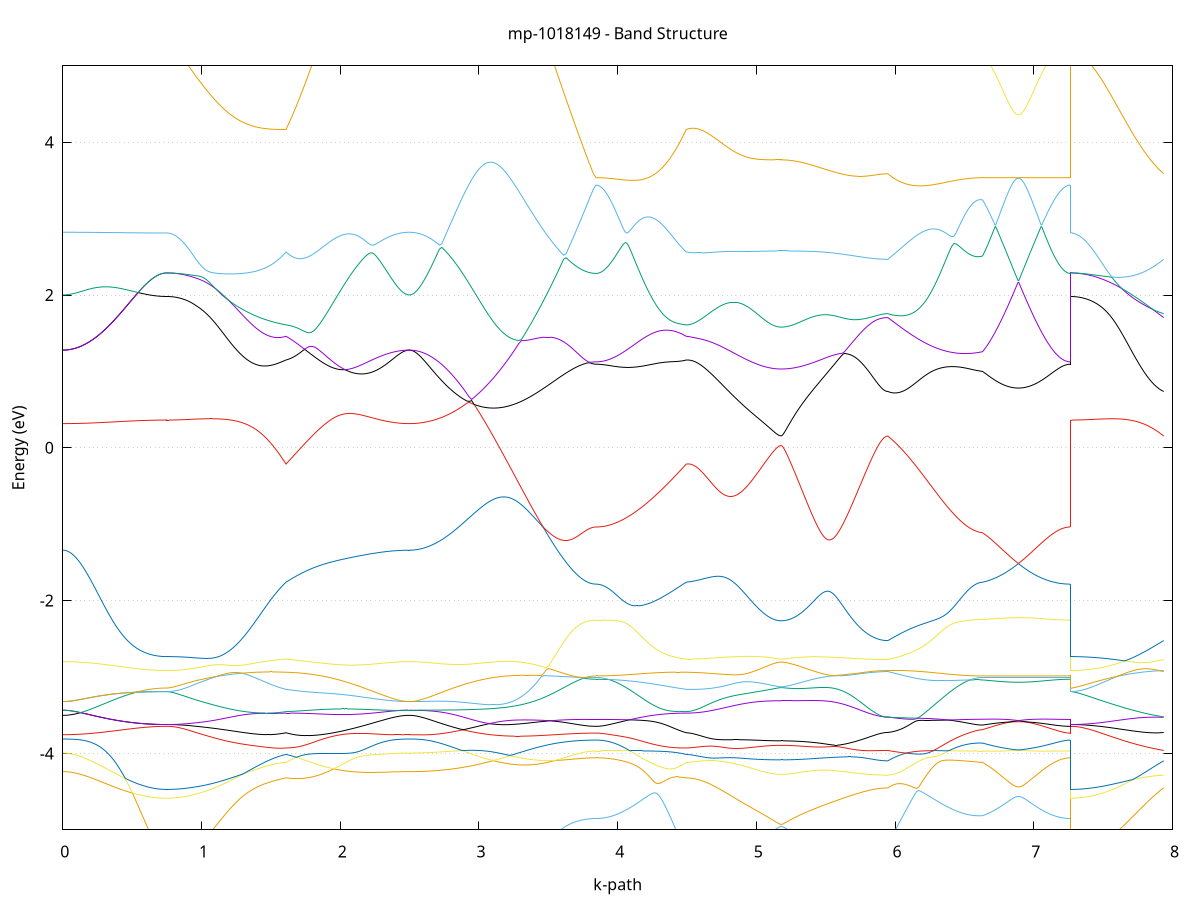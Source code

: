 set title 'mp-1018149 - Band Structure'
set xlabel 'k-path'
set ylabel 'Energy (eV)'
set grid y
set yrange [-5:5]
set terminal png size 800,600
set output 'mp-1018149_bands_gnuplot.png'
plot '-' using 1:2 with lines notitle, '-' using 1:2 with lines notitle, '-' using 1:2 with lines notitle, '-' using 1:2 with lines notitle, '-' using 1:2 with lines notitle, '-' using 1:2 with lines notitle, '-' using 1:2 with lines notitle, '-' using 1:2 with lines notitle, '-' using 1:2 with lines notitle, '-' using 1:2 with lines notitle, '-' using 1:2 with lines notitle, '-' using 1:2 with lines notitle, '-' using 1:2 with lines notitle, '-' using 1:2 with lines notitle, '-' using 1:2 with lines notitle, '-' using 1:2 with lines notitle, '-' using 1:2 with lines notitle, '-' using 1:2 with lines notitle, '-' using 1:2 with lines notitle, '-' using 1:2 with lines notitle, '-' using 1:2 with lines notitle, '-' using 1:2 with lines notitle, '-' using 1:2 with lines notitle, '-' using 1:2 with lines notitle, '-' using 1:2 with lines notitle, '-' using 1:2 with lines notitle, '-' using 1:2 with lines notitle, '-' using 1:2 with lines notitle, '-' using 1:2 with lines notitle, '-' using 1:2 with lines notitle, '-' using 1:2 with lines notitle, '-' using 1:2 with lines notitle, '-' using 1:2 with lines notitle, '-' using 1:2 with lines notitle, '-' using 1:2 with lines notitle, '-' using 1:2 with lines notitle
0.000000 -70.620330
0.005555 -70.620330
0.011110 -70.620330
0.016664 -70.620330
0.022219 -70.620330
0.027774 -70.620330
0.033329 -70.620330
0.038883 -70.620330
0.044438 -70.620230
0.049993 -70.620230
0.055548 -70.620230
0.061102 -70.620230
0.066657 -70.620230
0.072212 -70.620230
0.077767 -70.620230
0.083321 -70.620230
0.088876 -70.620130
0.094431 -70.620130
0.099986 -70.620130
0.105540 -70.620130
0.111095 -70.620130
0.116650 -70.620130
0.122205 -70.620030
0.127759 -70.620030
0.133314 -70.620130
0.138869 -70.620130
0.144424 -70.620030
0.149978 -70.620030
0.155533 -70.620030
0.161088 -70.619930
0.166643 -70.619930
0.172197 -70.619930
0.177752 -70.619930
0.183307 -70.619830
0.188862 -70.619830
0.194416 -70.619830
0.199971 -70.619730
0.205526 -70.619730
0.211081 -70.619630
0.216635 -70.619630
0.222190 -70.619630
0.227745 -70.619530
0.233300 -70.619530
0.238854 -70.619430
0.244409 -70.619430
0.249964 -70.619430
0.255519 -70.619330
0.261073 -70.619330
0.266628 -70.619230
0.272183 -70.619230
0.277738 -70.619130
0.283292 -70.619030
0.288847 -70.619030
0.294402 -70.619330
0.299957 -70.619230
0.305511 -70.619230
0.311066 -70.619130
0.316621 -70.619230
0.322176 -70.619130
0.327730 -70.619130
0.333285 -70.619030
0.338840 -70.618930
0.344395 -70.618930
0.349949 -70.618830
0.355504 -70.618830
0.361059 -70.618730
0.366614 -70.618530
0.372168 -70.618630
0.377723 -70.618530
0.383278 -70.618530
0.388833 -70.618430
0.394387 -70.618330
0.399942 -70.618330
0.405497 -70.618230
0.411052 -70.618030
0.416606 -70.618030
0.422161 -70.617930
0.427716 -70.617830
0.433271 -70.617830
0.438825 -70.617730
0.444380 -70.617630
0.449935 -70.617330
0.455490 -70.617330
0.461044 -70.617230
0.466599 -70.617130
0.472154 -70.617130
0.477709 -70.617030
0.483263 -70.616930
0.488818 -70.617030
0.494373 -70.616930
0.499928 -70.616830
0.505482 -70.616830
0.511037 -70.616330
0.516592 -70.616330
0.522147 -70.616230
0.527701 -70.616130
0.533256 -70.616030
0.538811 -70.616030
0.544366 -70.615930
0.549920 -70.615730
0.555475 -70.615730
0.561030 -70.615630
0.566585 -70.615630
0.572139 -70.615530
0.577694 -70.615430
0.583249 -70.615430
0.588804 -70.615330
0.594358 -70.615230
0.599913 -70.615230
0.605468 -70.615130
0.611023 -70.615030
0.616577 -70.615030
0.622132 -70.614930
0.627687 -70.614830
0.633242 -70.615130
0.638797 -70.615030
0.644351 -70.614930
0.649906 -70.614930
0.655461 -70.614830
0.661016 -70.614830
0.666570 -70.614730
0.672125 -70.614630
0.677680 -70.614630
0.683235 -70.614630
0.688789 -70.614530
0.694344 -70.614530
0.699899 -70.614430
0.705454 -70.614430
0.711008 -70.614430
0.716563 -70.614430
0.722118 -70.614330
0.727673 -70.614330
0.733227 -70.614330
0.738782 -70.614330
0.744337 -70.614330
0.749892 -70.614330
0.749892 -70.614330
0.759844 -70.614330
0.769797 -70.614330
0.779750 -70.614330
0.789703 -70.614330
0.799655 -70.614330
0.809608 -70.614330
0.819561 -70.614330
0.829514 -70.614330
0.839466 -70.614330
0.849419 -70.614330
0.859372 -70.614330
0.869325 -70.614330
0.879277 -70.614330
0.889230 -70.614330
0.899183 -70.614330
0.909136 -70.614330
0.919088 -70.614330
0.929041 -70.614330
0.938994 -70.614330
0.948947 -70.614430
0.958899 -70.614430
0.958899 -70.614430
0.966929 -70.614430
0.974959 -70.614430
0.982989 -70.614430
0.991019 -70.614530
0.999049 -70.614530
1.007079 -70.614530
1.015109 -70.614530
1.023139 -70.614630
1.031169 -70.614630
1.039199 -70.614630
1.047229 -70.614630
1.055259 -70.614630
1.063289 -70.614630
1.071319 -70.614730
1.079349 -70.614730
1.087379 -70.614830
1.095409 -70.614830
1.103439 -70.614830
1.111469 -70.614830
1.119499 -70.614930
1.127529 -70.615030
1.135559 -70.615030
1.143589 -70.615030
1.151619 -70.615130
1.159649 -70.615130
1.167679 -70.615130
1.175709 -70.615230
1.183739 -70.615230
1.191769 -70.615230
1.199799 -70.615330
1.207829 -70.615430
1.215859 -70.615430
1.223889 -70.615430
1.231919 -70.615430
1.239949 -70.615630
1.247979 -70.615730
1.256009 -70.615730
1.264039 -70.615830
1.272069 -70.615830
1.280099 -70.615930
1.288129 -70.615930
1.296159 -70.615930
1.304189 -70.615930
1.312219 -70.616030
1.320249 -70.616030
1.328279 -70.616130
1.336309 -70.616130
1.344339 -70.616130
1.352369 -70.616230
1.360399 -70.616230
1.368429 -70.616330
1.376459 -70.616330
1.384489 -70.616430
1.392519 -70.616430
1.400549 -70.616430
1.408579 -70.616530
1.416609 -70.616530
1.424639 -70.616530
1.432669 -70.616630
1.440699 -70.616630
1.448728 -70.616730
1.456758 -70.616730
1.464788 -70.616730
1.472818 -70.616830
1.480848 -70.616730
1.488878 -70.616830
1.496908 -70.616730
1.504938 -70.616730
1.512968 -70.616830
1.520998 -70.616830
1.529028 -70.616730
1.537058 -70.616730
1.545088 -70.616830
1.553118 -70.616830
1.561148 -70.616830
1.569178 -70.616830
1.577208 -70.616830
1.585238 -70.616830
1.593268 -70.616830
1.601298 -70.616830
1.609328 -70.616830
1.609328 -70.616830
1.617417 -70.616830
1.625505 -70.616830
1.633593 -70.616930
1.641682 -70.617030
1.649770 -70.617030
1.657858 -70.617130
1.665947 -70.617130
1.674035 -70.617230
1.682123 -70.617330
1.690212 -70.617330
1.698300 -70.617430
1.706388 -70.617430
1.714477 -70.617530
1.722565 -70.617530
1.730653 -70.617630
1.738741 -70.617630
1.746830 -70.617730
1.754918 -70.617830
1.763006 -70.617830
1.771095 -70.617930
1.779183 -70.617930
1.787271 -70.618030
1.795360 -70.618130
1.803448 -70.618130
1.811536 -70.618130
1.819625 -70.618330
1.827713 -70.618230
1.835801 -70.618230
1.843890 -70.618330
1.851978 -70.618330
1.860066 -70.618430
1.868155 -70.618430
1.876243 -70.618430
1.884331 -70.618530
1.892420 -70.618630
1.900508 -70.618630
1.908596 -70.618730
1.916685 -70.618730
1.924773 -70.618830
1.932861 -70.618830
1.940950 -70.618830
1.949038 -70.618930
1.957126 -70.618930
1.965215 -70.619030
1.973303 -70.619030
1.981391 -70.619130
1.989480 -70.619130
1.997568 -70.619230
2.005656 -70.619130
2.013745 -70.619130
2.021833 -70.619230
2.029921 -70.619230
2.038010 -70.619230
2.046098 -70.619330
2.054186 -70.619430
2.062275 -70.619430
2.070363 -70.619430
2.078451 -70.619430
2.086540 -70.619530
2.094628 -70.619530
2.102716 -70.619530
2.110805 -70.619630
2.118893 -70.619630
2.126981 -70.619630
2.135070 -70.619730
2.143158 -70.619730
2.151246 -70.619830
2.159335 -70.619830
2.167423 -70.619930
2.175511 -70.619930
2.183600 -70.619930
2.191688 -70.620030
2.199776 -70.620030
2.207865 -70.620030
2.215953 -70.620130
2.224041 -70.620130
2.232130 -70.620030
2.240218 -70.620030
2.248306 -70.620030
2.256395 -70.620030
2.264483 -70.620030
2.272571 -70.620130
2.280660 -70.620130
2.288748 -70.620130
2.296836 -70.620130
2.304925 -70.620130
2.313013 -70.620130
2.321101 -70.620230
2.329190 -70.620230
2.337278 -70.620230
2.345366 -70.620230
2.353454 -70.620230
2.361543 -70.620230
2.369631 -70.620230
2.377719 -70.620230
2.385808 -70.620230
2.393896 -70.620230
2.401984 -70.620230
2.410073 -70.620330
2.418161 -70.620330
2.426249 -70.620330
2.434338 -70.620330
2.442426 -70.620330
2.450514 -70.620330
2.458603 -70.620330
2.466691 -70.620330
2.474779 -70.620330
2.482868 -70.620330
2.490956 -70.620330
2.499044 -70.620330
2.499044 -70.620330
2.516981 -70.620330
2.534918 -70.620330
2.552855 -70.620330
2.570791 -70.620330
2.588728 -70.620330
2.606665 -70.620330
2.624601 -70.620330
2.642538 -70.620330
2.660475 -70.620330
2.678412 -70.620330
2.696348 -70.620330
2.714285 -70.620230
2.732222 -70.620230
2.750159 -70.620230
2.768095 -70.620230
2.786032 -70.620230
2.803969 -70.620230
2.821905 -70.620230
2.839842 -70.620230
2.857779 -70.620130
2.875716 -70.620130
2.893652 -70.620030
2.911589 -70.620030
2.929526 -70.620230
2.947463 -70.620230
2.965399 -70.620130
2.983336 -70.619930
3.001273 -70.619830
3.019209 -70.619730
3.037146 -70.619730
3.055083 -70.619630
3.073020 -70.619530
3.090956 -70.619530
3.108893 -70.619430
3.126830 -70.619430
3.144767 -70.619330
3.162703 -70.619230
3.180640 -70.619130
3.198577 -70.619030
3.216513 -70.618930
3.234450 -70.618930
3.252387 -70.618830
3.270324 -70.618630
3.288260 -70.618530
3.306197 -70.618430
3.324134 -70.618330
3.342070 -70.618230
3.360007 -70.618030
3.377944 -70.617930
3.395881 -70.617730
3.413817 -70.617630
3.431754 -70.617530
3.449691 -70.617330
3.467628 -70.617130
3.485564 -70.616830
3.503501 -70.616630
3.521438 -70.616530
3.539374 -70.616330
3.557311 -70.616230
3.575248 -70.616030
3.593185 -70.615830
3.611121 -70.615730
3.629058 -70.615530
3.646995 -70.615430
3.664932 -70.615230
3.682868 -70.615130
3.700805 -70.614930
3.718742 -70.614830
3.736678 -70.614630
3.754615 -70.614530
3.772552 -70.614430
3.790489 -70.614330
3.808425 -70.614330
3.826362 -70.614330
3.844299 -70.614330
3.844299 -70.614330
3.852329 -70.614330
3.860359 -70.614330
3.868389 -70.614330
3.876419 -70.614330
3.884449 -70.614330
3.892479 -70.614330
3.900509 -70.614330
3.908539 -70.614330
3.916569 -70.614330
3.924599 -70.614330
3.932629 -70.614330
3.940659 -70.614330
3.948689 -70.614330
3.956719 -70.614330
3.964749 -70.614330
3.972779 -70.614330
3.980809 -70.614330
3.988839 -70.614230
3.996869 -70.614230
4.004899 -70.614330
4.012929 -70.614330
4.020958 -70.614330
4.028988 -70.614430
4.037018 -70.614430
4.045048 -70.614430
4.053078 -70.614430
4.061108 -70.614430
4.069138 -70.614430
4.077168 -70.614630
4.085198 -70.614630
4.093228 -70.614630
4.101258 -70.614630
4.109288 -70.614630
4.117318 -70.614630
4.125348 -70.614630
4.133378 -70.614730
4.141408 -70.614730
4.149438 -70.614830
4.157468 -70.614830
4.165498 -70.614830
4.173528 -70.614830
4.181558 -70.614930
4.189588 -70.614930
4.197618 -70.614930
4.205648 -70.614930
4.213678 -70.614930
4.221708 -70.615030
4.229738 -70.615030
4.237768 -70.615130
4.245798 -70.615130
4.253828 -70.615230
4.261858 -70.615230
4.269888 -70.615230
4.277918 -70.615330
4.285948 -70.615330
4.293978 -70.615430
4.302008 -70.615530
4.310038 -70.615530
4.318068 -70.615630
4.326098 -70.615630
4.334128 -70.615730
4.342158 -70.615730
4.350188 -70.615830
4.358218 -70.615930
4.366248 -70.615930
4.374278 -70.616030
4.382308 -70.616130
4.390338 -70.616230
4.398368 -70.616230
4.406398 -70.616330
4.414428 -70.616330
4.422458 -70.616430
4.430488 -70.616430
4.438518 -70.616430
4.446548 -70.616530
4.454578 -70.616530
4.462608 -70.616630
4.470638 -70.616730
4.478668 -70.616730
4.486698 -70.616830
4.494728 -70.616830
4.494728 -70.616830
4.511391 -70.616830
4.528054 -70.616830
4.544717 -70.616930
4.561380 -70.616930
4.578043 -70.616930
4.594706 -70.616930
4.611369 -70.617030
4.628032 -70.617030
4.644695 -70.617130
4.661358 -70.617130
4.678021 -70.617230
4.694684 -70.617230
4.711347 -70.617330
4.728010 -70.617330
4.744673 -70.617430
4.761337 -70.617430
4.778000 -70.617430
4.794663 -70.617530
4.811326 -70.617530
4.827989 -70.617530
4.844652 -70.617630
4.861315 -70.617630
4.877978 -70.617730
4.894641 -70.617730
4.911304 -70.617830
4.927967 -70.617830
4.944630 -70.617930
4.961293 -70.617930
4.977956 -70.617930
4.994619 -70.618030
5.011282 -70.618030
5.027945 -70.618030
5.044608 -70.618130
5.061271 -70.618130
5.077934 -70.618130
5.094598 -70.618230
5.111261 -70.618230
5.127924 -70.618330
5.144587 -70.618330
5.161250 -70.618330
5.177913 -70.618330
5.177913 -70.618330
5.185934 -70.618330
5.193956 -70.618330
5.201978 -70.618330
5.209999 -70.618330
5.218021 -70.618230
5.226042 -70.618230
5.234064 -70.618230
5.242086 -70.618130
5.250107 -70.618130
5.258129 -70.618130
5.266150 -70.618130
5.274172 -70.618130
5.282193 -70.618130
5.290215 -70.618130
5.298237 -70.618130
5.306258 -70.618130
5.314280 -70.618130
5.322301 -70.618030
5.330323 -70.618030
5.338345 -70.618130
5.346366 -70.618130
5.354388 -70.618030
5.362409 -70.618030
5.370431 -70.617930
5.378453 -70.617930
5.386474 -70.617930
5.394496 -70.617830
5.402517 -70.617830
5.410539 -70.617730
5.418560 -70.617730
5.426582 -70.617630
5.434604 -70.617630
5.442625 -70.617630
5.450647 -70.617530
5.458668 -70.617530
5.466690 -70.617430
5.474712 -70.617430
5.482733 -70.617430
5.490755 -70.617330
5.498776 -70.617330
5.506798 -70.617230
5.514820 -70.617230
5.522841 -70.617230
5.530863 -70.617130
5.538884 -70.617130
5.546906 -70.617030
5.554927 -70.616930
5.562949 -70.616930
5.570971 -70.616830
5.578992 -70.616730
5.587014 -70.616730
5.595035 -70.616630
5.603057 -70.616530
5.611079 -70.616530
5.619100 -70.616530
5.627122 -70.616430
5.635143 -70.616330
5.643165 -70.616230
5.651187 -70.616230
5.659208 -70.616230
5.667230 -70.616130
5.675251 -70.616030
5.683273 -70.616030
5.691295 -70.615930
5.699316 -70.615830
5.707338 -70.615830
5.715359 -70.615730
5.723381 -70.615730
5.731402 -70.615630
5.739424 -70.615530
5.747446 -70.615530
5.755467 -70.615430
5.763489 -70.615330
5.771510 -70.615330
5.779532 -70.615230
5.787554 -70.615130
5.795575 -70.615130
5.803597 -70.615030
5.811618 -70.615030
5.819640 -70.614930
5.827662 -70.614930
5.835683 -70.614830
5.843705 -70.614830
5.851726 -70.614730
5.859748 -70.614630
5.867769 -70.614630
5.875791 -70.614430
5.883813 -70.614430
5.891834 -70.614430
5.899856 -70.614330
5.907877 -70.614330
5.915899 -70.614230
5.923921 -70.614230
5.931942 -70.614130
5.939964 -70.614130
5.947985 -70.614130
5.947985 -70.614130
5.963861 -70.614230
5.979736 -70.614230
5.995612 -70.614330
6.011487 -70.614330
6.027362 -70.614430
6.043238 -70.614430
6.059113 -70.614430
6.074989 -70.614530
6.090864 -70.614630
6.106740 -70.614630
6.122615 -70.614630
6.138490 -70.614630
6.154366 -70.614730
6.170241 -70.614730
6.186117 -70.614730
6.201992 -70.614730
6.217867 -70.614730
6.233743 -70.614730
6.249618 -70.614730
6.265494 -70.614630
6.281369 -70.614630
6.297245 -70.614630
6.313120 -70.614630
6.328995 -70.614530
6.344871 -70.614530
6.360746 -70.614530
6.376622 -70.614530
6.392497 -70.614430
6.408373 -70.614430
6.424248 -70.614430
6.440123 -70.614430
6.455999 -70.614430
6.471874 -70.614330
6.487750 -70.614330
6.503625 -70.614230
6.519500 -70.614230
6.535376 -70.614230
6.551251 -70.614230
6.567127 -70.614230
6.583002 -70.614230
6.598878 -70.614230
6.614753 -70.614230
6.630628 -70.614230
6.630628 -70.614230
6.636184 -70.614230
6.641740 -70.614230
6.647296 -70.614230
6.652852 -70.614230
6.658408 -70.614330
6.663964 -70.614330
6.669520 -70.614330
6.675076 -70.614330
6.680632 -70.614230
6.686188 -70.614230
6.691744 -70.614230
6.697300 -70.614230
6.702856 -70.614230
6.708412 -70.614230
6.713968 -70.614430
6.719524 -70.614430
6.725080 -70.614430
6.730636 -70.614430
6.736192 -70.614630
6.741748 -70.614630
6.747304 -70.614630
6.752860 -70.614630
6.758416 -70.614630
6.763972 -70.614630
6.769528 -70.614630
6.775084 -70.614630
6.780640 -70.614630
6.786196 -70.614630
6.791752 -70.614630
6.797308 -70.614630
6.802864 -70.614630
6.808420 -70.614630
6.813976 -70.614630
6.819532 -70.614630
6.825088 -70.614630
6.830644 -70.614630
6.836200 -70.614630
6.841756 -70.614630
6.847312 -70.614630
6.852868 -70.614630
6.858424 -70.614630
6.863980 -70.614630
6.869536 -70.614630
6.875092 -70.614630
6.880648 -70.614630
6.886204 -70.614630
6.891760 -70.614630
6.897316 -70.614630
6.902872 -70.614630
6.908428 -70.614630
6.913984 -70.614630
6.919540 -70.614630
6.925096 -70.614630
6.930652 -70.614630
6.936208 -70.614630
6.941764 -70.614630
6.947320 -70.614630
6.952876 -70.614630
6.958432 -70.614630
6.963988 -70.614630
6.969544 -70.614630
6.975100 -70.614630
6.980656 -70.614630
6.986212 -70.614630
6.991768 -70.614630
6.997324 -70.614630
7.002880 -70.614630
7.008436 -70.614630
7.013992 -70.614630
7.019548 -70.614630
7.025104 -70.614630
7.030660 -70.614630
7.036216 -70.614630
7.041772 -70.614630
7.047328 -70.614630
7.052884 -70.614430
7.058440 -70.614430
7.063996 -70.614430
7.069552 -70.614230
7.075108 -70.614230
7.080664 -70.614230
7.086220 -70.614230
7.091776 -70.614230
7.097332 -70.614230
7.102888 -70.614330
7.108444 -70.614330
7.114000 -70.614330
7.119556 -70.614330
7.125112 -70.614230
7.130668 -70.614230
7.136224 -70.614230
7.141780 -70.614230
7.147336 -70.614230
7.152892 -70.614230
7.158448 -70.614230
7.164004 -70.614230
7.169560 -70.614230
7.175116 -70.614330
7.180672 -70.614330
7.186228 -70.614230
7.191784 -70.614230
7.197340 -70.614230
7.202896 -70.614230
7.208452 -70.614230
7.214008 -70.614230
7.219564 -70.614230
7.225120 -70.614330
7.230676 -70.614330
7.236232 -70.614330
7.241788 -70.614330
7.247344 -70.614330
7.252900 -70.614330
7.258456 -70.614330
7.264012 -70.614330
7.264012 -70.614330
7.281712 -70.614330
7.299413 -70.614330
7.317114 -70.614330
7.334815 -70.614330
7.352515 -70.614330
7.370216 -70.614330
7.387917 -70.614330
7.405617 -70.614330
7.423318 -70.614330
7.441019 -70.614330
7.458720 -70.614330
7.476420 -70.614430
7.494121 -70.614430
7.511822 -70.614430
7.529522 -70.614530
7.547223 -70.614530
7.564924 -70.614530
7.582625 -70.614630
7.600325 -70.614630
7.618026 -70.614630
7.635727 -70.614630
7.653427 -70.614530
7.671128 -70.614530
7.688829 -70.614530
7.706530 -70.614530
7.724230 -70.614530
7.741931 -70.614530
7.759632 -70.614430
7.777332 -70.614430
7.795033 -70.614430
7.812734 -70.614330
7.830435 -70.614330
7.848135 -70.614230
7.865836 -70.614130
7.883537 -70.614030
7.901238 -70.614030
7.918938 -70.614030
7.936639 -70.614130
e
0.000000 -70.602930
0.005555 -70.602930
0.011110 -70.602930
0.016664 -70.602930
0.022219 -70.603030
0.027774 -70.603030
0.033329 -70.602730
0.038883 -70.602730
0.044438 -70.602730
0.049993 -70.602730
0.055548 -70.602730
0.061102 -70.602730
0.066657 -70.602730
0.072212 -70.602730
0.077767 -70.602730
0.083321 -70.602830
0.088876 -70.602830
0.094431 -70.602830
0.099986 -70.602830
0.105540 -70.602830
0.111095 -70.602930
0.116650 -70.602930
0.122205 -70.602930
0.127759 -70.602930
0.133314 -70.603130
0.138869 -70.603330
0.144424 -70.603330
0.149978 -70.603330
0.155533 -70.603430
0.161088 -70.603430
0.166643 -70.603430
0.172197 -70.603530
0.177752 -70.603530
0.183307 -70.603530
0.188862 -70.603630
0.194416 -70.603630
0.199971 -70.603630
0.205526 -70.603730
0.211081 -70.603730
0.216635 -70.603830
0.222190 -70.603830
0.227745 -70.603830
0.233300 -70.603930
0.238854 -70.603930
0.244409 -70.604030
0.249964 -70.604030
0.255519 -70.604130
0.261073 -70.604130
0.266628 -70.604230
0.272183 -70.604230
0.277738 -70.604330
0.283292 -70.604130
0.288847 -70.604230
0.294402 -70.604230
0.299957 -70.604330
0.305511 -70.604330
0.311066 -70.604430
0.316621 -70.604430
0.322176 -70.604530
0.327730 -70.604630
0.333285 -70.604630
0.338840 -70.604730
0.344395 -70.604730
0.349949 -70.604830
0.355504 -70.604930
0.361059 -70.604930
0.366614 -70.605030
0.372168 -70.605430
0.377723 -70.605530
0.383278 -70.605530
0.388833 -70.605630
0.394387 -70.605730
0.399942 -70.605730
0.405497 -70.605830
0.411052 -70.605730
0.416606 -70.605730
0.422161 -70.605830
0.427716 -70.605930
0.433271 -70.605930
0.438825 -70.606030
0.444380 -70.606130
0.449935 -70.606230
0.455490 -70.606230
0.461044 -70.606330
0.466599 -70.606430
0.472154 -70.606430
0.477709 -70.606530
0.483263 -70.606630
0.488818 -70.607030
0.494373 -70.607030
0.499928 -70.607130
0.505482 -70.607230
0.511037 -70.607230
0.516592 -70.607230
0.522147 -70.607330
0.527701 -70.607430
0.533256 -70.607530
0.538811 -70.607530
0.544366 -70.607630
0.549920 -70.607530
0.555475 -70.607730
0.561030 -70.607830
0.566585 -70.607830
0.572139 -70.607930
0.577694 -70.608030
0.583249 -70.608030
0.588804 -70.608130
0.594358 -70.608230
0.599913 -70.608230
0.605468 -70.608330
0.611023 -70.608430
0.616577 -70.608430
0.622132 -70.608530
0.627687 -70.608530
0.633242 -70.608630
0.638797 -70.608730
0.644351 -70.608730
0.649906 -70.608830
0.655461 -70.608830
0.661016 -70.608930
0.666570 -70.608930
0.672125 -70.609030
0.677680 -70.609030
0.683235 -70.609130
0.688789 -70.609130
0.694344 -70.609130
0.699899 -70.609230
0.705454 -70.609230
0.711008 -70.609230
0.716563 -70.609230
0.722118 -70.609330
0.727673 -70.609330
0.733227 -70.609330
0.738782 -70.609330
0.744337 -70.609330
0.749892 -70.609330
0.749892 -70.609330
0.759844 -70.609330
0.769797 -70.609330
0.779750 -70.609430
0.789703 -70.609430
0.799655 -70.609430
0.809608 -70.609530
0.819561 -70.609530
0.829514 -70.609530
0.839466 -70.609630
0.849419 -70.609730
0.859372 -70.609730
0.869325 -70.609830
0.879277 -70.609930
0.889230 -70.610030
0.899183 -70.610030
0.909136 -70.610130
0.919088 -70.610230
0.929041 -70.610330
0.938994 -70.610430
0.948947 -70.610530
0.958899 -70.610530
0.958899 -70.610530
0.966929 -70.610630
0.974959 -70.610730
0.982989 -70.610730
0.991019 -70.610930
0.999049 -70.610930
1.007079 -70.611030
1.015109 -70.611030
1.023139 -70.611130
1.031169 -70.611230
1.039199 -70.611230
1.047229 -70.611330
1.055259 -70.611330
1.063289 -70.611330
1.071319 -70.611530
1.079349 -70.611530
1.087379 -70.611530
1.095409 -70.611630
1.103439 -70.611630
1.111469 -70.611530
1.119499 -70.611630
1.127529 -70.611630
1.135559 -70.611630
1.143589 -70.611630
1.151619 -70.611730
1.159649 -70.611730
1.167679 -70.611730
1.175709 -70.611730
1.183739 -70.611730
1.191769 -70.611830
1.199799 -70.611830
1.207829 -70.611830
1.215859 -70.611830
1.223889 -70.611830
1.231919 -70.611830
1.239949 -70.611830
1.247979 -70.611830
1.256009 -70.611830
1.264039 -70.611830
1.272069 -70.611830
1.280099 -70.611830
1.288129 -70.611830
1.296159 -70.611830
1.304189 -70.611830
1.312219 -70.611830
1.320249 -70.611730
1.328279 -70.611730
1.336309 -70.611630
1.344339 -70.611630
1.352369 -70.611630
1.360399 -70.611530
1.368429 -70.611630
1.376459 -70.611530
1.384489 -70.611530
1.392519 -70.611530
1.400549 -70.611530
1.408579 -70.611530
1.416609 -70.611430
1.424639 -70.611430
1.432669 -70.611430
1.440699 -70.611430
1.448728 -70.611430
1.456758 -70.611430
1.464788 -70.611330
1.472818 -70.611330
1.480848 -70.611330
1.488878 -70.611230
1.496908 -70.611230
1.504938 -70.611230
1.512968 -70.611130
1.520998 -70.611030
1.529028 -70.611030
1.537058 -70.610930
1.545088 -70.610930
1.553118 -70.610930
1.561148 -70.610930
1.569178 -70.610830
1.577208 -70.610830
1.585238 -70.610830
1.593268 -70.610730
1.601298 -70.610730
1.609328 -70.610630
1.609328 -70.610630
1.617417 -70.610630
1.625505 -70.610630
1.633593 -70.610530
1.641682 -70.610530
1.649770 -70.610530
1.657858 -70.610430
1.665947 -70.610430
1.674035 -70.610330
1.682123 -70.610330
1.690212 -70.610230
1.698300 -70.610230
1.706388 -70.610130
1.714477 -70.610130
1.722565 -70.610030
1.730653 -70.610030
1.738741 -70.609830
1.746830 -70.609830
1.754918 -70.609830
1.763006 -70.609830
1.771095 -70.609730
1.779183 -70.609630
1.787271 -70.609630
1.795360 -70.609530
1.803448 -70.609430
1.811536 -70.609430
1.819625 -70.609430
1.827713 -70.609330
1.835801 -70.609330
1.843890 -70.609230
1.851978 -70.609130
1.860066 -70.609030
1.868155 -70.608930
1.876243 -70.608830
1.884331 -70.608730
1.892420 -70.608630
1.900508 -70.608630
1.908596 -70.608530
1.916685 -70.608430
1.924773 -70.608330
1.932861 -70.608330
1.940950 -70.608230
1.949038 -70.608130
1.957126 -70.608130
1.965215 -70.608030
1.973303 -70.607930
1.981391 -70.607830
1.989480 -70.607730
1.997568 -70.607730
2.005656 -70.607630
2.013745 -70.607530
2.021833 -70.607430
2.029921 -70.607330
2.038010 -70.607130
2.046098 -70.607130
2.054186 -70.607130
2.062275 -70.607030
2.070363 -70.606930
2.078451 -70.606830
2.086540 -70.606730
2.094628 -70.606730
2.102716 -70.606630
2.110805 -70.606530
2.118893 -70.606430
2.126981 -70.606330
2.135070 -70.606330
2.143158 -70.606230
2.151246 -70.606130
2.159335 -70.606130
2.167423 -70.606030
2.175511 -70.605930
2.183600 -70.605830
2.191688 -70.605830
2.199776 -70.605730
2.207865 -70.605530
2.215953 -70.605430
2.224041 -70.605430
2.232130 -70.605230
2.240218 -70.605130
2.248306 -70.605030
2.256395 -70.604930
2.264483 -70.604830
2.272571 -70.604730
2.280660 -70.604630
2.288748 -70.604530
2.296836 -70.604430
2.304925 -70.604330
2.313013 -70.604230
2.321101 -70.604130
2.329190 -70.604030
2.337278 -70.603930
2.345366 -70.603830
2.353454 -70.603830
2.361543 -70.603630
2.369631 -70.603530
2.377719 -70.603430
2.385808 -70.603330
2.393896 -70.603230
2.401984 -70.603230
2.410073 -70.603230
2.418161 -70.603130
2.426249 -70.603130
2.434338 -70.603030
2.442426 -70.602930
2.450514 -70.602930
2.458603 -70.602930
2.466691 -70.602930
2.474779 -70.602930
2.482868 -70.603030
2.490956 -70.602930
2.499044 -70.602930
2.499044 -70.602930
2.516981 -70.603030
2.534918 -70.602930
2.552855 -70.603030
2.570791 -70.603130
2.588728 -70.603330
2.606665 -70.603430
2.624601 -70.603630
2.642538 -70.603930
2.660475 -70.604030
2.678412 -70.604230
2.696348 -70.604530
2.714285 -70.604630
2.732222 -70.605030
2.750159 -70.605230
2.768095 -70.605430
2.786032 -70.605630
2.803969 -70.605830
2.821905 -70.606130
2.839842 -70.606230
2.857779 -70.606430
2.875716 -70.606630
2.893652 -70.606630
2.911589 -70.606830
2.929526 -70.607030
2.947463 -70.607130
2.965399 -70.607230
2.983336 -70.607330
3.001273 -70.607330
3.019209 -70.607430
3.037146 -70.607530
3.055083 -70.607630
3.073020 -70.607630
3.090956 -70.607730
3.108893 -70.607830
3.126830 -70.607930
3.144767 -70.608030
3.162703 -70.608030
3.180640 -70.608130
3.198577 -70.608130
3.216513 -70.608230
3.234450 -70.608230
3.252387 -70.608330
3.270324 -70.608330
3.288260 -70.608330
3.306197 -70.608330
3.324134 -70.608330
3.342070 -70.608430
3.360007 -70.608430
3.377944 -70.608430
3.395881 -70.608330
3.413817 -70.608430
3.431754 -70.608430
3.449691 -70.608430
3.467628 -70.608430
3.485564 -70.608430
3.503501 -70.608430
3.521438 -70.608530
3.539374 -70.608530
3.557311 -70.608530
3.575248 -70.608530
3.593185 -70.608530
3.611121 -70.608530
3.629058 -70.608730
3.646995 -70.608730
3.664932 -70.608730
3.682868 -70.608930
3.700805 -70.608930
3.718742 -70.608830
3.736678 -70.608830
3.754615 -70.608930
3.772552 -70.608930
3.790489 -70.608930
3.808425 -70.608930
3.826362 -70.608930
3.844299 -70.608930
3.844299 -70.608930
3.852329 -70.608930
3.860359 -70.608930
3.868389 -70.608930
3.876419 -70.608930
3.884449 -70.608930
3.892479 -70.608930
3.900509 -70.609030
3.908539 -70.609030
3.916569 -70.609030
3.924599 -70.609030
3.932629 -70.609130
3.940659 -70.609130
3.948689 -70.609130
3.956719 -70.609230
3.964749 -70.609230
3.972779 -70.609330
3.980809 -70.609430
3.988839 -70.609430
3.996869 -70.609430
4.004899 -70.609530
4.012929 -70.609630
4.020958 -70.609630
4.028988 -70.609630
4.037018 -70.609730
4.045048 -70.609830
4.053078 -70.609830
4.061108 -70.609930
4.069138 -70.610030
4.077168 -70.610130
4.085198 -70.610130
4.093228 -70.610230
4.101258 -70.610230
4.109288 -70.610330
4.117318 -70.610330
4.125348 -70.610430
4.133378 -70.610530
4.141408 -70.610530
4.149438 -70.610630
4.157468 -70.610630
4.165498 -70.610730
4.173528 -70.610730
4.181558 -70.610830
4.189588 -70.610830
4.197618 -70.610830
4.205648 -70.610930
4.213678 -70.610930
4.221708 -70.611030
4.229738 -70.611030
4.237768 -70.611030
4.245798 -70.611030
4.253828 -70.611030
4.261858 -70.611130
4.269888 -70.611130
4.277918 -70.611130
4.285948 -70.611130
4.293978 -70.611130
4.302008 -70.611130
4.310038 -70.611030
4.318068 -70.611030
4.326098 -70.611030
4.334128 -70.611030
4.342158 -70.611030
4.350188 -70.611030
4.358218 -70.611130
4.366248 -70.611130
4.374278 -70.611030
4.382308 -70.611130
4.390338 -70.611130
4.398368 -70.611030
4.406398 -70.611030
4.414428 -70.611030
4.422458 -70.611030
4.430488 -70.611030
4.438518 -70.610930
4.446548 -70.610930
4.454578 -70.610830
4.462608 -70.610830
4.470638 -70.610830
4.478668 -70.610730
4.486698 -70.610730
4.494728 -70.610630
4.494728 -70.610630
4.511391 -70.610630
4.528054 -70.610630
4.544717 -70.610730
4.561380 -70.610730
4.578043 -70.610830
4.594706 -70.610830
4.611369 -70.610930
4.628032 -70.611030
4.644695 -70.611130
4.661358 -70.611230
4.678021 -70.611430
4.694684 -70.611530
4.711347 -70.611630
4.728010 -70.611830
4.744673 -70.611930
4.761337 -70.612030
4.778000 -70.612130
4.794663 -70.612230
4.811326 -70.612230
4.827989 -70.612330
4.844652 -70.612430
4.861315 -70.612630
4.877978 -70.612730
4.894641 -70.612730
4.911304 -70.612830
4.927967 -70.612930
4.944630 -70.613030
4.961293 -70.613130
4.977956 -70.613130
4.994619 -70.613230
5.011282 -70.613330
5.027945 -70.613330
5.044608 -70.613330
5.061271 -70.613430
5.077934 -70.613430
5.094598 -70.613430
5.111261 -70.613530
5.127924 -70.613530
5.144587 -70.613530
5.161250 -70.613530
5.177913 -70.613530
5.177913 -70.613530
5.185934 -70.613530
5.193956 -70.613530
5.201978 -70.613530
5.209999 -70.613530
5.218021 -70.613530
5.226042 -70.613530
5.234064 -70.613530
5.242086 -70.613530
5.250107 -70.613530
5.258129 -70.613530
5.266150 -70.613530
5.274172 -70.613530
5.282193 -70.613530
5.290215 -70.613530
5.298237 -70.613530
5.306258 -70.613530
5.314280 -70.613530
5.322301 -70.613530
5.330323 -70.613530
5.338345 -70.613530
5.346366 -70.613530
5.354388 -70.613430
5.362409 -70.613430
5.370431 -70.613430
5.378453 -70.613430
5.386474 -70.613430
5.394496 -70.613330
5.402517 -70.613330
5.410539 -70.613330
5.418560 -70.613430
5.426582 -70.613330
5.434604 -70.613330
5.442625 -70.613330
5.450647 -70.613330
5.458668 -70.613330
5.466690 -70.613430
5.474712 -70.613430
5.482733 -70.613430
5.490755 -70.613430
5.498776 -70.613430
5.506798 -70.613430
5.514820 -70.613430
5.522841 -70.613430
5.530863 -70.613430
5.538884 -70.613430
5.546906 -70.613330
5.554927 -70.613330
5.562949 -70.613330
5.570971 -70.613330
5.578992 -70.613330
5.587014 -70.613330
5.595035 -70.613330
5.603057 -70.613330
5.611079 -70.613330
5.619100 -70.613430
5.627122 -70.613430
5.635143 -70.613430
5.643165 -70.613430
5.651187 -70.613430
5.659208 -70.613430
5.667230 -70.613430
5.675251 -70.613430
5.683273 -70.613430
5.691295 -70.613430
5.699316 -70.613530
5.707338 -70.613530
5.715359 -70.613530
5.723381 -70.613430
5.731402 -70.613430
5.739424 -70.613430
5.747446 -70.613530
5.755467 -70.613530
5.763489 -70.613530
5.771510 -70.613530
5.779532 -70.613530
5.787554 -70.613530
5.795575 -70.613530
5.803597 -70.613530
5.811618 -70.613630
5.819640 -70.613530
5.827662 -70.613530
5.835683 -70.613530
5.843705 -70.613630
5.851726 -70.613630
5.859748 -70.613630
5.867769 -70.613530
5.875791 -70.613630
5.883813 -70.613630
5.891834 -70.613630
5.899856 -70.613730
5.907877 -70.613730
5.915899 -70.613730
5.923921 -70.613830
5.931942 -70.613830
5.939964 -70.613830
5.947985 -70.613830
5.947985 -70.613830
5.963861 -70.613830
5.979736 -70.613730
5.995612 -70.613630
6.011487 -70.613530
6.027362 -70.613530
6.043238 -70.613430
6.059113 -70.613330
6.074989 -70.613330
6.090864 -70.613230
6.106740 -70.613130
6.122615 -70.613030
6.138490 -70.612930
6.154366 -70.612830
6.170241 -70.612730
6.186117 -70.612530
6.201992 -70.612430
6.217867 -70.612330
6.233743 -70.612130
6.249618 -70.612030
6.265494 -70.611930
6.281369 -70.611730
6.297245 -70.611630
6.313120 -70.611430
6.328995 -70.611230
6.344871 -70.611030
6.360746 -70.610830
6.376622 -70.610730
6.392497 -70.610530
6.408373 -70.610330
6.424248 -70.610130
6.440123 -70.609930
6.455999 -70.609730
6.471874 -70.609630
6.487750 -70.609530
6.503625 -70.609430
6.519500 -70.609230
6.535376 -70.609130
6.551251 -70.608930
6.567127 -70.608830
6.583002 -70.608730
6.598878 -70.608630
6.614753 -70.608630
6.630628 -70.608630
6.630628 -70.608630
6.636184 -70.608630
6.641740 -70.608630
6.647296 -70.608330
6.652852 -70.608330
6.658408 -70.608430
6.663964 -70.608430
6.669520 -70.608430
6.675076 -70.608430
6.680632 -70.608330
6.686188 -70.608330
6.691744 -70.608330
6.697300 -70.608330
6.702856 -70.608330
6.708412 -70.608330
6.713968 -70.608330
6.719524 -70.608330
6.725080 -70.608330
6.730636 -70.608330
6.736192 -70.608430
6.741748 -70.608430
6.747304 -70.608430
6.752860 -70.608430
6.758416 -70.608430
6.763972 -70.608430
6.769528 -70.608430
6.775084 -70.608430
6.780640 -70.608430
6.786196 -70.608430
6.791752 -70.608430
6.797308 -70.608430
6.802864 -70.608530
6.808420 -70.608530
6.813976 -70.608530
6.819532 -70.608530
6.825088 -70.608530
6.830644 -70.608530
6.836200 -70.608530
6.841756 -70.608530
6.847312 -70.608530
6.852868 -70.608530
6.858424 -70.608530
6.863980 -70.608530
6.869536 -70.608530
6.875092 -70.608530
6.880648 -70.608530
6.886204 -70.608430
6.891760 -70.608430
6.897316 -70.608530
6.902872 -70.608530
6.908428 -70.608530
6.913984 -70.608530
6.919540 -70.608530
6.925096 -70.608530
6.930652 -70.608530
6.936208 -70.608530
6.941764 -70.608530
6.947320 -70.608530
6.952876 -70.608530
6.958432 -70.608530
6.963988 -70.608530
6.969544 -70.608530
6.975100 -70.608530
6.980656 -70.608430
6.986212 -70.608430
6.991768 -70.608430
6.997324 -70.608430
7.002880 -70.608430
7.008436 -70.608430
7.013992 -70.608430
7.019548 -70.608430
7.025104 -70.608430
7.030660 -70.608430
7.036216 -70.608430
7.041772 -70.608430
7.047328 -70.608430
7.052884 -70.608330
7.058440 -70.608330
7.063996 -70.608330
7.069552 -70.608330
7.075108 -70.608330
7.080664 -70.608330
7.086220 -70.608330
7.091776 -70.608330
7.097332 -70.608330
7.102888 -70.608430
7.108444 -70.608430
7.114000 -70.608430
7.119556 -70.608430
7.125112 -70.608330
7.130668 -70.608330
7.136224 -70.608630
7.141780 -70.608630
7.147336 -70.608630
7.152892 -70.608630
7.158448 -70.608630
7.164004 -70.608630
7.169560 -70.608630
7.175116 -70.608730
7.180672 -70.608730
7.186228 -70.608730
7.191784 -70.608730
7.197340 -70.608730
7.202896 -70.608730
7.208452 -70.608730
7.214008 -70.608730
7.219564 -70.608730
7.225120 -70.608930
7.230676 -70.608930
7.236232 -70.608930
7.241788 -70.608930
7.247344 -70.608930
7.252900 -70.608930
7.258456 -70.608930
7.264012 -70.608930
7.264012 -70.609330
7.281712 -70.609330
7.299413 -70.609430
7.317114 -70.609430
7.334815 -70.609530
7.352515 -70.609630
7.370216 -70.609730
7.387917 -70.609830
7.405617 -70.610030
7.423318 -70.610130
7.441019 -70.610330
7.458720 -70.610430
7.476420 -70.610630
7.494121 -70.610730
7.511822 -70.611030
7.529522 -70.611330
7.547223 -70.611430
7.564924 -70.611630
7.582625 -70.611830
7.600325 -70.612030
7.618026 -70.612130
7.635727 -70.612330
7.653427 -70.612430
7.671128 -70.612630
7.688829 -70.612730
7.706530 -70.612830
7.724230 -70.613030
7.741931 -70.612930
7.759632 -70.613030
7.777332 -70.613230
7.795033 -70.613330
7.812734 -70.613430
7.830435 -70.613630
7.848135 -70.613730
7.865836 -70.613830
7.883537 -70.613830
7.901238 -70.613930
7.918938 -70.613930
7.936639 -70.613830
e
0.000000 -70.597830
0.005555 -70.597830
0.011110 -70.597830
0.016664 -70.597830
0.022219 -70.597830
0.027774 -70.597830
0.033329 -70.597830
0.038883 -70.597830
0.044438 -70.597830
0.049993 -70.597830
0.055548 -70.597830
0.061102 -70.597830
0.066657 -70.597830
0.072212 -70.597830
0.077767 -70.597830
0.083321 -70.597830
0.088876 -70.597830
0.094431 -70.597830
0.099986 -70.597830
0.105540 -70.597830
0.111095 -70.597830
0.116650 -70.597830
0.122205 -70.597930
0.127759 -70.597930
0.133314 -70.597930
0.138869 -70.597930
0.144424 -70.597930
0.149978 -70.597930
0.155533 -70.597930
0.161088 -70.597930
0.166643 -70.597930
0.172197 -70.597930
0.177752 -70.597930
0.183307 -70.597930
0.188862 -70.597930
0.194416 -70.597930
0.199971 -70.597930
0.205526 -70.597930
0.211081 -70.597930
0.216635 -70.597930
0.222190 -70.597930
0.227745 -70.598030
0.233300 -70.598030
0.238854 -70.598030
0.244409 -70.598030
0.249964 -70.598030
0.255519 -70.598030
0.261073 -70.598030
0.266628 -70.598030
0.272183 -70.598030
0.277738 -70.598030
0.283292 -70.598030
0.288847 -70.598030
0.294402 -70.598130
0.299957 -70.598130
0.305511 -70.598130
0.311066 -70.598130
0.316621 -70.598130
0.322176 -70.598130
0.327730 -70.598130
0.333285 -70.598130
0.338840 -70.598130
0.344395 -70.598230
0.349949 -70.598230
0.355504 -70.598230
0.361059 -70.598230
0.366614 -70.598030
0.372168 -70.598030
0.377723 -70.598030
0.383278 -70.598030
0.388833 -70.598030
0.394387 -70.598030
0.399942 -70.598130
0.405497 -70.598130
0.411052 -70.598030
0.416606 -70.598030
0.422161 -70.598030
0.427716 -70.598030
0.433271 -70.598030
0.438825 -70.598030
0.444380 -70.598030
0.449935 -70.598030
0.455490 -70.598030
0.461044 -70.598030
0.466599 -70.598030
0.472154 -70.598030
0.477709 -70.598030
0.483263 -70.598030
0.488818 -70.598030
0.494373 -70.598030
0.499928 -70.598030
0.505482 -70.598030
0.511037 -70.597730
0.516592 -70.597930
0.522147 -70.597930
0.527701 -70.597930
0.533256 -70.597930
0.538811 -70.597930
0.544366 -70.597930
0.549920 -70.597930
0.555475 -70.597930
0.561030 -70.597930
0.566585 -70.597930
0.572139 -70.597930
0.577694 -70.597930
0.583249 -70.597930
0.588804 -70.597930
0.594358 -70.597930
0.599913 -70.597930
0.605468 -70.597930
0.611023 -70.597930
0.616577 -70.598030
0.622132 -70.598030
0.627687 -70.598030
0.633242 -70.598030
0.638797 -70.598030
0.644351 -70.598030
0.649906 -70.598030
0.655461 -70.598030
0.661016 -70.598030
0.666570 -70.597930
0.672125 -70.597930
0.677680 -70.597930
0.683235 -70.597930
0.688789 -70.597930
0.694344 -70.597930
0.699899 -70.597930
0.705454 -70.597930
0.711008 -70.597930
0.716563 -70.597930
0.722118 -70.597930
0.727673 -70.597930
0.733227 -70.597930
0.738782 -70.597930
0.744337 -70.597930
0.749892 -70.597930
0.749892 -70.597930
0.759844 -70.597930
0.769797 -70.597930
0.779750 -70.597930
0.789703 -70.597930
0.799655 -70.597930
0.809608 -70.597930
0.819561 -70.597730
0.829514 -70.597730
0.839466 -70.597830
0.849419 -70.597830
0.859372 -70.597830
0.869325 -70.597830
0.879277 -70.597930
0.889230 -70.597930
0.899183 -70.597930
0.909136 -70.597930
0.919088 -70.597930
0.929041 -70.598030
0.938994 -70.597930
0.948947 -70.598030
0.958899 -70.598030
0.958899 -70.598030
0.966929 -70.598030
0.974959 -70.598030
0.982989 -70.598030
0.991019 -70.598130
0.999049 -70.598130
1.007079 -70.598130
1.015109 -70.598130
1.023139 -70.598230
1.031169 -70.598230
1.039199 -70.598330
1.047229 -70.598330
1.055259 -70.598330
1.063289 -70.598330
1.071319 -70.598430
1.079349 -70.598430
1.087379 -70.598430
1.095409 -70.598430
1.103439 -70.598430
1.111469 -70.598530
1.119499 -70.598530
1.127529 -70.598530
1.135559 -70.598530
1.143589 -70.598630
1.151619 -70.598630
1.159649 -70.598630
1.167679 -70.598730
1.175709 -70.598730
1.183739 -70.598730
1.191769 -70.598830
1.199799 -70.598930
1.207829 -70.598930
1.215859 -70.598930
1.223889 -70.599030
1.231919 -70.599030
1.239949 -70.599130
1.247979 -70.599130
1.256009 -70.599230
1.264039 -70.599230
1.272069 -70.599230
1.280099 -70.599330
1.288129 -70.599330
1.296159 -70.599330
1.304189 -70.599330
1.312219 -70.599430
1.320249 -70.599430
1.328279 -70.599430
1.336309 -70.599430
1.344339 -70.599530
1.352369 -70.599530
1.360399 -70.599530
1.368429 -70.599530
1.376459 -70.599630
1.384489 -70.599630
1.392519 -70.599630
1.400549 -70.599730
1.408579 -70.599730
1.416609 -70.599830
1.424639 -70.599830
1.432669 -70.599930
1.440699 -70.599930
1.448728 -70.600030
1.456758 -70.600030
1.464788 -70.600130
1.472818 -70.600130
1.480848 -70.600130
1.488878 -70.600230
1.496908 -70.600230
1.504938 -70.600230
1.512968 -70.600330
1.520998 -70.600330
1.529028 -70.600330
1.537058 -70.600430
1.545088 -70.600430
1.553118 -70.600430
1.561148 -70.600530
1.569178 -70.600530
1.577208 -70.600530
1.585238 -70.600630
1.593268 -70.600630
1.601298 -70.600630
1.609328 -70.600630
1.609328 -70.600630
1.617417 -70.600630
1.625505 -70.600530
1.633593 -70.600430
1.641682 -70.600430
1.649770 -70.600330
1.657858 -70.600330
1.665947 -70.600330
1.674035 -70.600230
1.682123 -70.600130
1.690212 -70.600130
1.698300 -70.600130
1.706388 -70.600030
1.714477 -70.599930
1.722565 -70.599930
1.730653 -70.599830
1.738741 -70.599830
1.746830 -70.599830
1.754918 -70.599730
1.763006 -70.599730
1.771095 -70.599630
1.779183 -70.599630
1.787271 -70.599630
1.795360 -70.599530
1.803448 -70.599530
1.811536 -70.599430
1.819625 -70.599430
1.827713 -70.599430
1.835801 -70.599330
1.843890 -70.599230
1.851978 -70.599230
1.860066 -70.599230
1.868155 -70.599130
1.876243 -70.599030
1.884331 -70.599130
1.892420 -70.599030
1.900508 -70.599030
1.908596 -70.599030
1.916685 -70.598930
1.924773 -70.598930
1.932861 -70.598830
1.940950 -70.598830
1.949038 -70.598830
1.957126 -70.598830
1.965215 -70.598830
1.973303 -70.598730
1.981391 -70.598730
1.989480 -70.598730
1.997568 -70.598630
2.005656 -70.598630
2.013745 -70.598530
2.021833 -70.598530
2.029921 -70.598430
2.038010 -70.598430
2.046098 -70.598430
2.054186 -70.598430
2.062275 -70.598330
2.070363 -70.598330
2.078451 -70.598330
2.086540 -70.598330
2.094628 -70.598330
2.102716 -70.598230
2.110805 -70.598230
2.118893 -70.598230
2.126981 -70.598230
2.135070 -70.598130
2.143158 -70.598130
2.151246 -70.598130
2.159335 -70.598130
2.167423 -70.598130
2.175511 -70.598030
2.183600 -70.598130
2.191688 -70.598130
2.199776 -70.598130
2.207865 -70.598130
2.215953 -70.598130
2.224041 -70.598030
2.232130 -70.598030
2.240218 -70.598030
2.248306 -70.597930
2.256395 -70.597930
2.264483 -70.597930
2.272571 -70.597930
2.280660 -70.597930
2.288748 -70.597930
2.296836 -70.597930
2.304925 -70.597830
2.313013 -70.597830
2.321101 -70.597930
2.329190 -70.597930
2.337278 -70.597830
2.345366 -70.597930
2.353454 -70.597930
2.361543 -70.597830
2.369631 -70.597830
2.377719 -70.597930
2.385808 -70.597930
2.393896 -70.597930
2.401984 -70.597930
2.410073 -70.597930
2.418161 -70.597930
2.426249 -70.597930
2.434338 -70.597930
2.442426 -70.597830
2.450514 -70.597830
2.458603 -70.597830
2.466691 -70.597830
2.474779 -70.597830
2.482868 -70.597830
2.490956 -70.597830
2.499044 -70.597830
2.499044 -70.597830
2.516981 -70.597830
2.534918 -70.597830
2.552855 -70.597830
2.570791 -70.597930
2.588728 -70.597930
2.606665 -70.597830
2.624601 -70.597830
2.642538 -70.597930
2.660475 -70.597730
2.678412 -70.597930
2.696348 -70.597930
2.714285 -70.597930
2.732222 -70.598030
2.750159 -70.597930
2.768095 -70.598030
2.786032 -70.598130
2.803969 -70.598130
2.821905 -70.598230
2.839842 -70.598230
2.857779 -70.598330
2.875716 -70.598430
2.893652 -70.598430
2.911589 -70.598530
2.929526 -70.598630
2.947463 -70.598730
2.965399 -70.598630
2.983336 -70.598630
3.001273 -70.598730
3.019209 -70.598830
3.037146 -70.598930
3.055083 -70.599030
3.073020 -70.599030
3.090956 -70.599130
3.108893 -70.599230
3.126830 -70.599330
3.144767 -70.599430
3.162703 -70.599530
3.180640 -70.599630
3.198577 -70.599730
3.216513 -70.599830
3.234450 -70.599730
3.252387 -70.599830
3.270324 -70.599930
3.288260 -70.599930
3.306197 -70.600030
3.324134 -70.600130
3.342070 -70.600230
3.360007 -70.600330
3.377944 -70.600430
3.395881 -70.600530
3.413817 -70.600630
3.431754 -70.600830
3.449691 -70.600930
3.467628 -70.601030
3.485564 -70.601030
3.503501 -70.601130
3.521438 -70.601130
3.539374 -70.601230
3.557311 -70.601330
3.575248 -70.601330
3.593185 -70.601530
3.611121 -70.601630
3.629058 -70.601630
3.646995 -70.601730
3.664932 -70.601730
3.682868 -70.601830
3.700805 -70.601730
3.718742 -70.601930
3.736678 -70.602130
3.754615 -70.602430
3.772552 -70.602430
3.790489 -70.602530
3.808425 -70.602630
3.826362 -70.602530
3.844299 -70.602530
3.844299 -70.602530
3.852329 -70.602530
3.860359 -70.602530
3.868389 -70.602530
3.876419 -70.602530
3.884449 -70.602530
3.892479 -70.602530
3.900509 -70.602530
3.908539 -70.602530
3.916569 -70.602430
3.924599 -70.602630
3.932629 -70.602630
3.940659 -70.602630
3.948689 -70.602630
3.956719 -70.602630
3.964749 -70.602630
3.972779 -70.602630
3.980809 -70.602630
3.988839 -70.602530
3.996869 -70.602630
4.004899 -70.602630
4.012929 -70.602630
4.020958 -70.602630
4.028988 -70.602630
4.037018 -70.602530
4.045048 -70.602530
4.053078 -70.602530
4.061108 -70.602530
4.069138 -70.602430
4.077168 -70.602430
4.085198 -70.602430
4.093228 -70.602430
4.101258 -70.602330
4.109288 -70.602330
4.117318 -70.602330
4.125348 -70.602230
4.133378 -70.602230
4.141408 -70.602330
4.149438 -70.602330
4.157468 -70.602230
4.165498 -70.602230
4.173528 -70.602230
4.181558 -70.602130
4.189588 -70.602130
4.197618 -70.602130
4.205648 -70.602130
4.213678 -70.602030
4.221708 -70.602030
4.229738 -70.602030
4.237768 -70.601930
4.245798 -70.601930
4.253828 -70.601930
4.261858 -70.601830
4.269888 -70.601830
4.277918 -70.601730
4.285948 -70.601730
4.293978 -70.601730
4.302008 -70.601630
4.310038 -70.601530
4.318068 -70.601530
4.326098 -70.601530
4.334128 -70.601430
4.342158 -70.601430
4.350188 -70.601430
4.358218 -70.601430
4.366248 -70.601330
4.374278 -70.601330
4.382308 -70.601330
4.390338 -70.601230
4.398368 -70.601230
4.406398 -70.601130
4.414428 -70.601030
4.422458 -70.601030
4.430488 -70.601030
4.438518 -70.600930
4.446548 -70.600930
4.454578 -70.600930
4.462608 -70.600830
4.470638 -70.600830
4.478668 -70.600730
4.486698 -70.600730
4.494728 -70.600630
4.494728 -70.600630
4.511391 -70.600630
4.528054 -70.600530
4.544717 -70.600430
4.561380 -70.600330
4.578043 -70.600130
4.594706 -70.599830
4.611369 -70.599630
4.628032 -70.599430
4.644695 -70.599230
4.661358 -70.598930
4.678021 -70.598630
4.694684 -70.598330
4.711347 -70.598030
4.728010 -70.597730
4.744673 -70.597230
4.761337 -70.596830
4.778000 -70.596430
4.794663 -70.596030
4.811326 -70.595530
4.827989 -70.595130
4.844652 -70.594730
4.861315 -70.594230
4.877978 -70.593830
4.894641 -70.593430
4.911304 -70.592930
4.927967 -70.592630
4.944630 -70.592130
4.961293 -70.591730
4.977956 -70.591330
4.994619 -70.590830
5.011282 -70.590430
5.027945 -70.589930
5.044608 -70.589530
5.061271 -70.589130
5.077934 -70.588630
5.094598 -70.588230
5.111261 -70.587730
5.127924 -70.587430
5.144587 -70.587130
5.161250 -70.586830
5.177913 -70.586730
5.177913 -70.586730
5.185934 -70.586730
5.193956 -70.586830
5.201978 -70.586930
5.209999 -70.587030
5.218021 -70.587230
5.226042 -70.587330
5.234064 -70.587430
5.242086 -70.587630
5.250107 -70.587830
5.258129 -70.587930
5.266150 -70.588130
5.274172 -70.588330
5.282193 -70.588530
5.290215 -70.588730
5.298237 -70.588930
5.306258 -70.589130
5.314280 -70.589330
5.322301 -70.589430
5.330323 -70.589630
5.338345 -70.589830
5.346366 -70.590030
5.354388 -70.590230
5.362409 -70.590330
5.370431 -70.590530
5.378453 -70.590730
5.386474 -70.590930
5.394496 -70.591130
5.402517 -70.591330
5.410539 -70.591430
5.418560 -70.591730
5.426582 -70.591930
5.434604 -70.592030
5.442625 -70.592230
5.450647 -70.592430
5.458668 -70.592630
5.466690 -70.592830
5.474712 -70.592930
5.482733 -70.593130
5.490755 -70.593330
5.498776 -70.593530
5.506798 -70.593730
5.514820 -70.593930
5.522841 -70.594130
5.530863 -70.594330
5.538884 -70.594530
5.546906 -70.594630
5.554927 -70.594830
5.562949 -70.595030
5.570971 -70.595130
5.578992 -70.595330
5.587014 -70.595530
5.595035 -70.595630
5.603057 -70.595830
5.611079 -70.596030
5.619100 -70.596230
5.627122 -70.596330
5.635143 -70.596430
5.643165 -70.596630
5.651187 -70.596730
5.659208 -70.596930
5.667230 -70.597030
5.675251 -70.597230
5.683273 -70.597430
5.691295 -70.597530
5.699316 -70.597730
5.707338 -70.597930
5.715359 -70.598030
5.723381 -70.598230
5.731402 -70.598330
5.739424 -70.598430
5.747446 -70.598630
5.755467 -70.598730
5.763489 -70.598830
5.771510 -70.598930
5.779532 -70.599030
5.787554 -70.599230
5.795575 -70.599330
5.803597 -70.599430
5.811618 -70.599530
5.819640 -70.599630
5.827662 -70.599730
5.835683 -70.599730
5.843705 -70.599830
5.851726 -70.599930
5.859748 -70.600030
5.867769 -70.600030
5.875791 -70.600130
5.883813 -70.600130
5.891834 -70.600230
5.899856 -70.600230
5.907877 -70.600330
5.915899 -70.600330
5.923921 -70.600330
5.931942 -70.600330
5.939964 -70.600330
5.947985 -70.600330
5.947985 -70.600330
5.963861 -70.600430
5.979736 -70.600530
5.995612 -70.600530
6.011487 -70.600630
6.027362 -70.600730
6.043238 -70.600830
6.059113 -70.600930
6.074989 -70.601030
6.090864 -70.601130
6.106740 -70.601230
6.122615 -70.601330
6.138490 -70.601330
6.154366 -70.601430
6.170241 -70.601530
6.186117 -70.601630
6.201992 -70.601730
6.217867 -70.601730
6.233743 -70.601830
6.249618 -70.601930
6.265494 -70.602030
6.281369 -70.602130
6.297245 -70.602130
6.313120 -70.602230
6.328995 -70.602330
6.344871 -70.602330
6.360746 -70.602430
6.376622 -70.602430
6.392497 -70.602530
6.408373 -70.602530
6.424248 -70.602630
6.440123 -70.602530
6.455999 -70.602530
6.471874 -70.602630
6.487750 -70.602630
6.503625 -70.602530
6.519500 -70.602530
6.535376 -70.602630
6.551251 -70.602530
6.567127 -70.602530
6.583002 -70.602630
6.598878 -70.602530
6.614753 -70.602430
6.630628 -70.602430
6.630628 -70.602430
6.636184 -70.602330
6.641740 -70.602330
6.647296 -70.602330
6.652852 -70.602330
6.658408 -70.602330
6.663964 -70.602330
6.669520 -70.602330
6.675076 -70.602730
6.680632 -70.602630
6.686188 -70.602630
6.691744 -70.602630
6.697300 -70.602630
6.702856 -70.602630
6.708412 -70.602630
6.713968 -70.602630
6.719524 -70.602630
6.725080 -70.602630
6.730636 -70.602630
6.736192 -70.602630
6.741748 -70.602630
6.747304 -70.602630
6.752860 -70.602630
6.758416 -70.602630
6.763972 -70.602530
6.769528 -70.602530
6.775084 -70.602530
6.780640 -70.602530
6.786196 -70.602530
6.791752 -70.602530
6.797308 -70.602530
6.802864 -70.602530
6.808420 -70.602530
6.813976 -70.602530
6.819532 -70.602530
6.825088 -70.602530
6.830644 -70.602530
6.836200 -70.602530
6.841756 -70.602530
6.847312 -70.602430
6.852868 -70.602430
6.858424 -70.602430
6.863980 -70.602430
6.869536 -70.602430
6.875092 -70.602530
6.880648 -70.602530
6.886204 -70.602430
6.891760 -70.602430
6.897316 -70.602530
6.902872 -70.602530
6.908428 -70.602430
6.913984 -70.602430
6.919540 -70.602430
6.925096 -70.602430
6.930652 -70.602430
6.936208 -70.602530
6.941764 -70.602530
6.947320 -70.602530
6.952876 -70.602530
6.958432 -70.602530
6.963988 -70.602530
6.969544 -70.602530
6.975100 -70.602530
6.980656 -70.602530
6.986212 -70.602530
6.991768 -70.602530
6.997324 -70.602530
7.002880 -70.602530
7.008436 -70.602530
7.013992 -70.602630
7.019548 -70.602630
7.025104 -70.602630
7.030660 -70.602630
7.036216 -70.602630
7.041772 -70.602630
7.047328 -70.602630
7.052884 -70.602630
7.058440 -70.602630
7.063996 -70.602630
7.069552 -70.602630
7.075108 -70.602630
7.080664 -70.602630
7.086220 -70.602630
7.091776 -70.602630
7.097332 -70.602630
7.102888 -70.602730
7.108444 -70.602330
7.114000 -70.602330
7.119556 -70.602330
7.125112 -70.602330
7.130668 -70.602330
7.136224 -70.602430
7.141780 -70.602430
7.147336 -70.602430
7.152892 -70.602430
7.158448 -70.602430
7.164004 -70.602430
7.169560 -70.602430
7.175116 -70.602430
7.180672 -70.602530
7.186228 -70.602530
7.191784 -70.602530
7.197340 -70.602530
7.202896 -70.602530
7.208452 -70.602530
7.214008 -70.602530
7.219564 -70.602530
7.225120 -70.602530
7.230676 -70.602530
7.236232 -70.602530
7.241788 -70.602530
7.247344 -70.602530
7.252900 -70.602530
7.258456 -70.602530
7.264012 -70.602530
7.264012 -70.597930
7.281712 -70.597930
7.299413 -70.597930
7.317114 -70.597930
7.334815 -70.597730
7.352515 -70.597730
7.370216 -70.597830
7.387917 -70.597930
7.405617 -70.597930
7.423318 -70.597930
7.441019 -70.597930
7.458720 -70.597930
7.476420 -70.598030
7.494121 -70.598030
7.511822 -70.598130
7.529522 -70.598230
7.547223 -70.598230
7.564924 -70.598330
7.582625 -70.598530
7.600325 -70.598530
7.618026 -70.598630
7.635727 -70.598630
7.653427 -70.598730
7.671128 -70.598830
7.688829 -70.598930
7.706530 -70.598930
7.724230 -70.599030
7.741931 -70.599130
7.759632 -70.599230
7.777332 -70.599430
7.795033 -70.599530
7.812734 -70.599630
7.830435 -70.599730
7.848135 -70.599730
7.865836 -70.599930
7.883537 -70.600030
7.901238 -70.600130
7.918938 -70.600330
7.936639 -70.600330
e
0.000000 -70.597830
0.005555 -70.597830
0.011110 -70.597830
0.016664 -70.597830
0.022219 -70.597830
0.027774 -70.597830
0.033329 -70.597830
0.038883 -70.597830
0.044438 -70.597830
0.049993 -70.597830
0.055548 -70.597830
0.061102 -70.597830
0.066657 -70.597830
0.072212 -70.597830
0.077767 -70.597830
0.083321 -70.597830
0.088876 -70.597830
0.094431 -70.597830
0.099986 -70.597830
0.105540 -70.597830
0.111095 -70.597830
0.116650 -70.597830
0.122205 -70.597830
0.127759 -70.597930
0.133314 -70.597930
0.138869 -70.597930
0.144424 -70.597930
0.149978 -70.597930
0.155533 -70.597930
0.161088 -70.597930
0.166643 -70.597930
0.172197 -70.597930
0.177752 -70.597930
0.183307 -70.597930
0.188862 -70.597930
0.194416 -70.597930
0.199971 -70.597930
0.205526 -70.597930
0.211081 -70.597930
0.216635 -70.597930
0.222190 -70.597930
0.227745 -70.597930
0.233300 -70.598030
0.238854 -70.598030
0.244409 -70.598030
0.249964 -70.598030
0.255519 -70.598030
0.261073 -70.598030
0.266628 -70.598030
0.272183 -70.598030
0.277738 -70.598030
0.283292 -70.598030
0.288847 -70.598030
0.294402 -70.598130
0.299957 -70.598130
0.305511 -70.598130
0.311066 -70.598130
0.316621 -70.598130
0.322176 -70.598130
0.327730 -70.598130
0.333285 -70.598130
0.338840 -70.598130
0.344395 -70.598130
0.349949 -70.598230
0.355504 -70.598230
0.361059 -70.598230
0.366614 -70.598030
0.372168 -70.598030
0.377723 -70.598030
0.383278 -70.598030
0.388833 -70.598030
0.394387 -70.598030
0.399942 -70.598030
0.405497 -70.598130
0.411052 -70.598030
0.416606 -70.598030
0.422161 -70.598030
0.427716 -70.598030
0.433271 -70.598030
0.438825 -70.598030
0.444380 -70.598030
0.449935 -70.598030
0.455490 -70.598030
0.461044 -70.598030
0.466599 -70.598030
0.472154 -70.598030
0.477709 -70.598030
0.483263 -70.598030
0.488818 -70.598030
0.494373 -70.598030
0.499928 -70.598030
0.505482 -70.598030
0.511037 -70.597730
0.516592 -70.597930
0.522147 -70.597930
0.527701 -70.597930
0.533256 -70.597930
0.538811 -70.597930
0.544366 -70.597930
0.549920 -70.597930
0.555475 -70.597930
0.561030 -70.597930
0.566585 -70.597930
0.572139 -70.597930
0.577694 -70.597930
0.583249 -70.597930
0.588804 -70.597930
0.594358 -70.597930
0.599913 -70.597930
0.605468 -70.597930
0.611023 -70.597930
0.616577 -70.597930
0.622132 -70.597930
0.627687 -70.597930
0.633242 -70.598030
0.638797 -70.598030
0.644351 -70.598030
0.649906 -70.598030
0.655461 -70.598030
0.661016 -70.598030
0.666570 -70.597930
0.672125 -70.597930
0.677680 -70.597930
0.683235 -70.597930
0.688789 -70.597930
0.694344 -70.597930
0.699899 -70.597930
0.705454 -70.597930
0.711008 -70.597930
0.716563 -70.597930
0.722118 -70.597930
0.727673 -70.597930
0.733227 -70.597930
0.738782 -70.597930
0.744337 -70.597930
0.749892 -70.597930
0.749892 -70.597930
0.759844 -70.597930
0.769797 -70.597830
0.779750 -70.597930
0.789703 -70.597830
0.799655 -70.597830
0.809608 -70.597730
0.819561 -70.597530
0.829514 -70.597430
0.839466 -70.597330
0.849419 -70.597230
0.859372 -70.597130
0.869325 -70.597030
0.879277 -70.596930
0.889230 -70.596630
0.899183 -70.596530
0.909136 -70.596330
0.919088 -70.596230
0.929041 -70.596030
0.938994 -70.595830
0.948947 -70.595830
0.958899 -70.595530
0.958899 -70.595530
0.966929 -70.595430
0.974959 -70.595330
0.982989 -70.595130
0.991019 -70.595030
0.999049 -70.594930
1.007079 -70.594730
1.015109 -70.594630
1.023139 -70.594530
1.031169 -70.594430
1.039199 -70.594230
1.047229 -70.594030
1.055259 -70.593930
1.063289 -70.593730
1.071319 -70.593630
1.079349 -70.593430
1.087379 -70.593230
1.095409 -70.593130
1.103439 -70.592930
1.111469 -70.592730
1.119499 -70.592530
1.127529 -70.592430
1.135559 -70.592230
1.143589 -70.591930
1.151619 -70.591830
1.159649 -70.591630
1.167679 -70.591530
1.175709 -70.591330
1.183739 -70.591030
1.191769 -70.590930
1.199799 -70.590730
1.207829 -70.590530
1.215859 -70.590330
1.223889 -70.590130
1.231919 -70.589930
1.239949 -70.589730
1.247979 -70.589630
1.256009 -70.589430
1.264039 -70.589230
1.272069 -70.589030
1.280099 -70.588930
1.288129 -70.588730
1.296159 -70.588530
1.304189 -70.588430
1.312219 -70.588230
1.320249 -70.588030
1.328279 -70.587830
1.336309 -70.587630
1.344339 -70.587430
1.352369 -70.587230
1.360399 -70.587030
1.368429 -70.586830
1.376459 -70.586630
1.384489 -70.586530
1.392519 -70.586330
1.400549 -70.586230
1.408579 -70.586130
1.416609 -70.585830
1.424639 -70.585730
1.432669 -70.585530
1.440699 -70.585630
1.448728 -70.585930
1.456758 -70.586130
1.464788 -70.586330
1.472818 -70.586530
1.480848 -70.586730
1.488878 -70.586830
1.496908 -70.587030
1.504938 -70.587230
1.512968 -70.587430
1.520998 -70.587630
1.529028 -70.587730
1.537058 -70.587930
1.545088 -70.588130
1.553118 -70.588330
1.561148 -70.588530
1.569178 -70.588730
1.577208 -70.588930
1.585238 -70.589130
1.593268 -70.589330
1.601298 -70.589530
1.609328 -70.589730
1.609328 -70.589730
1.617417 -70.589530
1.625505 -70.589330
1.633593 -70.589230
1.641682 -70.589030
1.649770 -70.588830
1.657858 -70.588630
1.665947 -70.588430
1.674035 -70.588230
1.682123 -70.588130
1.690212 -70.587930
1.698300 -70.587730
1.706388 -70.587530
1.714477 -70.587330
1.722565 -70.587130
1.730653 -70.586930
1.738741 -70.586730
1.746830 -70.586530
1.754918 -70.586230
1.763006 -70.586030
1.771095 -70.585830
1.779183 -70.585730
1.787271 -70.585530
1.795360 -70.585430
1.803448 -70.585530
1.811536 -70.585630
1.819625 -70.585830
1.827713 -70.586030
1.835801 -70.586130
1.843890 -70.586330
1.851978 -70.586430
1.860066 -70.586630
1.868155 -70.586630
1.876243 -70.586730
1.884331 -70.587030
1.892420 -70.587130
1.900508 -70.587330
1.908596 -70.587430
1.916685 -70.587530
1.924773 -70.587630
1.932861 -70.587830
1.940950 -70.588030
1.949038 -70.588130
1.957126 -70.588330
1.965215 -70.588530
1.973303 -70.588730
1.981391 -70.588930
1.989480 -70.589030
1.997568 -70.589230
2.005656 -70.589430
2.013745 -70.589530
2.021833 -70.589730
2.029921 -70.589930
2.038010 -70.590030
2.046098 -70.590230
2.054186 -70.590430
2.062275 -70.590530
2.070363 -70.590730
2.078451 -70.590930
2.086540 -70.591030
2.094628 -70.591230
2.102716 -70.591430
2.110805 -70.591530
2.118893 -70.591730
2.126981 -70.591830
2.135070 -70.592030
2.143158 -70.592230
2.151246 -70.592430
2.159335 -70.592530
2.167423 -70.592830
2.175511 -70.592930
2.183600 -70.593130
2.191688 -70.593330
2.199776 -70.593530
2.207865 -70.593630
2.215953 -70.593830
2.224041 -70.593930
2.232130 -70.594130
2.240218 -70.594330
2.248306 -70.594430
2.256395 -70.594630
2.264483 -70.594730
2.272571 -70.594930
2.280660 -70.595030
2.288748 -70.595230
2.296836 -70.595330
2.304925 -70.595530
2.313013 -70.595730
2.321101 -70.595930
2.329190 -70.596030
2.337278 -70.596130
2.345366 -70.596330
2.353454 -70.596430
2.361543 -70.596530
2.369631 -70.596630
2.377719 -70.596830
2.385808 -70.597030
2.393896 -70.597130
2.401984 -70.597230
2.410073 -70.597330
2.418161 -70.597430
2.426249 -70.597430
2.434338 -70.597530
2.442426 -70.597630
2.450514 -70.597630
2.458603 -70.597730
2.466691 -70.597730
2.474779 -70.597830
2.482868 -70.597830
2.490956 -70.597830
2.499044 -70.597830
2.499044 -70.597830
2.516981 -70.597830
2.534918 -70.597730
2.552855 -70.597530
2.570791 -70.597330
2.588728 -70.597130
2.606665 -70.596730
2.624601 -70.596430
2.642538 -70.596130
2.660475 -70.595730
2.678412 -70.595430
2.696348 -70.595030
2.714285 -70.594330
2.732222 -70.593930
2.750159 -70.593430
2.768095 -70.593130
2.786032 -70.592630
2.803969 -70.592230
2.821905 -70.591830
2.839842 -70.591430
2.857779 -70.591030
2.875716 -70.590530
2.893652 -70.590130
2.911589 -70.589630
2.929526 -70.589330
2.947463 -70.588830
2.965399 -70.588330
2.983336 -70.587830
3.001273 -70.587530
3.019209 -70.586930
3.037146 -70.586530
3.055083 -70.586130
3.073020 -70.585630
3.090956 -70.585230
3.108893 -70.585330
3.126830 -70.585930
3.144767 -70.586430
3.162703 -70.586930
3.180640 -70.587430
3.198577 -70.588030
3.216513 -70.588530
3.234450 -70.589230
3.252387 -70.589830
3.270324 -70.590330
3.288260 -70.591030
3.306197 -70.591530
3.324134 -70.591930
3.342070 -70.592530
3.360007 -70.593030
3.377944 -70.593530
3.395881 -70.594030
3.413817 -70.594530
3.431754 -70.595030
3.449691 -70.595530
3.467628 -70.596030
3.485564 -70.596430
3.503501 -70.596930
3.521438 -70.597430
3.539374 -70.597930
3.557311 -70.598330
3.575248 -70.598730
3.593185 -70.599230
3.611121 -70.599730
3.629058 -70.600330
3.646995 -70.600630
3.664932 -70.601030
3.682868 -70.601330
3.700805 -70.601630
3.718742 -70.601730
3.736678 -70.601730
3.754615 -70.601730
3.772552 -70.601730
3.790489 -70.601730
3.808425 -70.601730
3.826362 -70.601730
3.844299 -70.601730
3.844299 -70.601730
3.852329 -70.601730
3.860359 -70.601730
3.868389 -70.601730
3.876419 -70.601730
3.884449 -70.601630
3.892479 -70.601630
3.900509 -70.601630
3.908539 -70.601630
3.916569 -70.601530
3.924599 -70.601430
3.932629 -70.601430
3.940659 -70.601330
3.948689 -70.601130
3.956719 -70.601030
3.964749 -70.600930
3.972779 -70.600830
3.980809 -70.600730
3.988839 -70.600530
3.996869 -70.600430
4.004899 -70.600330
4.012929 -70.600230
4.020958 -70.600130
4.028988 -70.600030
4.037018 -70.599930
4.045048 -70.599730
4.053078 -70.599630
4.061108 -70.599530
4.069138 -70.599430
4.077168 -70.599330
4.085198 -70.599130
4.093228 -70.599030
4.101258 -70.598830
4.109288 -70.598630
4.117318 -70.598530
4.125348 -70.598330
4.133378 -70.598230
4.141408 -70.598130
4.149438 -70.597930
4.157468 -70.597830
4.165498 -70.597630
4.173528 -70.597430
4.181558 -70.597330
4.189588 -70.597130
4.197618 -70.596930
4.205648 -70.596730
4.213678 -70.596530
4.221708 -70.596330
4.229738 -70.596230
4.237768 -70.596030
4.245798 -70.595830
4.253828 -70.595630
4.261858 -70.595530
4.269888 -70.595330
4.277918 -70.595130
4.285948 -70.595030
4.293978 -70.594730
4.302008 -70.594530
4.310038 -70.594330
4.318068 -70.594130
4.326098 -70.593930
4.334128 -70.593730
4.342158 -70.593530
4.350188 -70.593430
4.358218 -70.593230
4.366248 -70.593130
4.374278 -70.592930
4.382308 -70.592830
4.390338 -70.592630
4.398368 -70.592430
4.406398 -70.592130
4.414428 -70.591930
4.422458 -70.591730
4.430488 -70.591630
4.438518 -70.591330
4.446548 -70.591030
4.454578 -70.590730
4.462608 -70.590530
4.470638 -70.590330
4.478668 -70.590130
4.486698 -70.589930
4.494728 -70.589730
4.494728 -70.589730
4.511391 -70.589730
4.528054 -70.589630
4.544717 -70.589530
4.561380 -70.589530
4.578043 -70.589430
4.594706 -70.589330
4.611369 -70.589230
4.628032 -70.589130
4.644695 -70.589130
4.661358 -70.589030
4.678021 -70.588930
4.694684 -70.588830
4.711347 -70.588730
4.728010 -70.588630
4.744673 -70.588530
4.761337 -70.588430
4.778000 -70.588330
4.794663 -70.588230
4.811326 -70.588130
4.827989 -70.588030
4.844652 -70.587830
4.861315 -70.587830
4.877978 -70.587730
4.894641 -70.587630
4.911304 -70.587530
4.927967 -70.587430
4.944630 -70.587230
4.961293 -70.587230
4.977956 -70.587030
4.994619 -70.587030
5.011282 -70.586930
5.027945 -70.586830
5.044608 -70.586630
5.061271 -70.586530
5.077934 -70.586430
5.094598 -70.586330
5.111261 -70.586330
5.127924 -70.586330
5.144587 -70.586230
5.161250 -70.586330
5.177913 -70.586330
5.177913 -70.586330
5.185934 -70.586330
5.193956 -70.586230
5.201978 -70.586230
5.209999 -70.586130
5.218021 -70.586130
5.226042 -70.586130
5.234064 -70.586030
5.242086 -70.586030
5.250107 -70.586030
5.258129 -70.586030
5.266150 -70.586030
5.274172 -70.586030
5.282193 -70.586030
5.290215 -70.586030
5.298237 -70.586030
5.306258 -70.586030
5.314280 -70.585930
5.322301 -70.585930
5.330323 -70.586030
5.338345 -70.586030
5.346366 -70.586030
5.354388 -70.586030
5.362409 -70.586030
5.370431 -70.586030
5.378453 -70.586030
5.386474 -70.586030
5.394496 -70.586130
5.402517 -70.586130
5.410539 -70.586130
5.418560 -70.586130
5.426582 -70.586130
5.434604 -70.586130
5.442625 -70.586130
5.450647 -70.586130
5.458668 -70.586130
5.466690 -70.586230
5.474712 -70.586230
5.482733 -70.586230
5.490755 -70.586230
5.498776 -70.586330
5.506798 -70.586330
5.514820 -70.586230
5.522841 -70.586330
5.530863 -70.586330
5.538884 -70.586230
5.546906 -70.586230
5.554927 -70.586230
5.562949 -70.586230
5.570971 -70.586330
5.578992 -70.586330
5.587014 -70.586330
5.595035 -70.586330
5.603057 -70.586330
5.611079 -70.586330
5.619100 -70.586330
5.627122 -70.586430
5.635143 -70.586430
5.643165 -70.586430
5.651187 -70.586430
5.659208 -70.586430
5.667230 -70.586430
5.675251 -70.586430
5.683273 -70.586430
5.691295 -70.586430
5.699316 -70.586430
5.707338 -70.586430
5.715359 -70.586530
5.723381 -70.586530
5.731402 -70.586530
5.739424 -70.586530
5.747446 -70.586530
5.755467 -70.586530
5.763489 -70.586530
5.771510 -70.586630
5.779532 -70.586530
5.787554 -70.586630
5.795575 -70.586630
5.803597 -70.586630
5.811618 -70.586630
5.819640 -70.586630
5.827662 -70.586630
5.835683 -70.586630
5.843705 -70.586630
5.851726 -70.586730
5.859748 -70.586730
5.867769 -70.586630
5.875791 -70.586630
5.883813 -70.586730
5.891834 -70.586730
5.899856 -70.586730
5.907877 -70.586730
5.915899 -70.586730
5.923921 -70.586730
5.931942 -70.586730
5.939964 -70.586630
5.947985 -70.586630
5.947985 -70.586630
5.963861 -70.587330
5.979736 -70.587630
5.995612 -70.588030
6.011487 -70.588530
6.027362 -70.588930
6.043238 -70.589330
6.059113 -70.589830
6.074989 -70.590330
6.090864 -70.590730
6.106740 -70.591130
6.122615 -70.591630
6.138490 -70.591930
6.154366 -70.592430
6.170241 -70.592930
6.186117 -70.593230
6.201992 -70.593830
6.217867 -70.594230
6.233743 -70.594630
6.249618 -70.595030
6.265494 -70.595430
6.281369 -70.595930
6.297245 -70.596330
6.313120 -70.596730
6.328995 -70.597030
6.344871 -70.597430
6.360746 -70.597830
6.376622 -70.598230
6.392497 -70.598530
6.408373 -70.598930
6.424248 -70.599330
6.440123 -70.599530
6.455999 -70.599830
6.471874 -70.600130
6.487750 -70.600330
6.503625 -70.600630
6.519500 -70.600930
6.535376 -70.601130
6.551251 -70.601430
6.567127 -70.601630
6.583002 -70.601730
6.598878 -70.601830
6.614753 -70.601930
6.630628 -70.601930
6.630628 -70.601930
6.636184 -70.601930
6.641740 -70.601930
6.647296 -70.601930
6.652852 -70.601930
6.658408 -70.602030
6.663964 -70.602030
6.669520 -70.602030
6.675076 -70.602030
6.680632 -70.602030
6.686188 -70.602130
6.691744 -70.602130
6.697300 -70.602130
6.702856 -70.602130
6.708412 -70.602130
6.713968 -70.602230
6.719524 -70.602230
6.725080 -70.602230
6.730636 -70.602230
6.736192 -70.602230
6.741748 -70.602230
6.747304 -70.602230
6.752860 -70.602230
6.758416 -70.602230
6.763972 -70.602230
6.769528 -70.602230
6.775084 -70.602230
6.780640 -70.602230
6.786196 -70.602330
6.791752 -70.602330
6.797308 -70.602330
6.802864 -70.602330
6.808420 -70.602330
6.813976 -70.602330
6.819532 -70.602330
6.825088 -70.602330
6.830644 -70.602330
6.836200 -70.602330
6.841756 -70.602330
6.847312 -70.602330
6.852868 -70.602330
6.858424 -70.602330
6.863980 -70.602430
6.869536 -70.602430
6.875092 -70.602430
6.880648 -70.602430
6.886204 -70.602430
6.891760 -70.602430
6.897316 -70.602430
6.902872 -70.602430
6.908428 -70.602430
6.913984 -70.602330
6.919540 -70.602330
6.925096 -70.602330
6.930652 -70.602330
6.936208 -70.602330
6.941764 -70.602330
6.947320 -70.602330
6.952876 -70.602330
6.958432 -70.602330
6.963988 -70.602330
6.969544 -70.602330
6.975100 -70.602330
6.980656 -70.602330
6.986212 -70.602330
6.991768 -70.602230
6.997324 -70.602230
7.002880 -70.602230
7.008436 -70.602230
7.013992 -70.602230
7.019548 -70.602230
7.025104 -70.602230
7.030660 -70.602230
7.036216 -70.602230
7.041772 -70.602230
7.047328 -70.602230
7.052884 -70.602230
7.058440 -70.602230
7.063996 -70.602230
7.069552 -70.602130
7.075108 -70.602130
7.080664 -70.602130
7.086220 -70.602130
7.091776 -70.602030
7.097332 -70.602030
7.102888 -70.602030
7.108444 -70.602030
7.114000 -70.602030
7.119556 -70.602030
7.125112 -70.601930
7.130668 -70.601930
7.136224 -70.601930
7.141780 -70.601930
7.147336 -70.601930
7.152892 -70.601930
7.158448 -70.601930
7.164004 -70.601930
7.169560 -70.601930
7.175116 -70.601930
7.180672 -70.601930
7.186228 -70.601730
7.191784 -70.601730
7.197340 -70.601730
7.202896 -70.601730
7.208452 -70.601730
7.214008 -70.601730
7.219564 -70.601730
7.225120 -70.601730
7.230676 -70.601730
7.236232 -70.601730
7.241788 -70.601730
7.247344 -70.601730
7.252900 -70.601730
7.258456 -70.601730
7.264012 -70.601730
7.264012 -70.597930
7.281712 -70.597930
7.299413 -70.597830
7.317114 -70.597830
7.334815 -70.597530
7.352515 -70.597330
7.370216 -70.597230
7.387917 -70.597030
7.405617 -70.596630
7.423318 -70.596430
7.441019 -70.596130
7.458720 -70.595730
7.476420 -70.595530
7.494121 -70.595130
7.511822 -70.594830
7.529522 -70.594530
7.547223 -70.594130
7.564924 -70.593730
7.582625 -70.593330
7.600325 -70.592930
7.618026 -70.592530
7.635727 -70.592130
7.653427 -70.591430
7.671128 -70.591030
7.688829 -70.590630
7.706530 -70.590230
7.724230 -70.589730
7.741931 -70.589430
7.759632 -70.588930
7.777332 -70.588730
7.795033 -70.588130
7.812734 -70.587630
7.830435 -70.587230
7.848135 -70.586630
7.865836 -70.586130
7.883537 -70.585730
7.901238 -70.585730
7.918938 -70.586230
7.936639 -70.586630
e
0.000000 -70.576230
0.005555 -70.576230
0.011110 -70.576230
0.016664 -70.576230
0.022219 -70.576230
0.027774 -70.576230
0.033329 -70.576030
0.038883 -70.576030
0.044438 -70.576030
0.049993 -70.575830
0.055548 -70.575830
0.061102 -70.575830
0.066657 -70.575830
0.072212 -70.575830
0.077767 -70.575830
0.083321 -70.575830
0.088876 -70.575830
0.094431 -70.575830
0.099986 -70.575830
0.105540 -70.575830
0.111095 -70.575830
0.116650 -70.575830
0.122205 -70.575830
0.127759 -70.575830
0.133314 -70.575830
0.138869 -70.575930
0.144424 -70.575930
0.149978 -70.575930
0.155533 -70.575930
0.161088 -70.575830
0.166643 -70.575830
0.172197 -70.575830
0.177752 -70.575830
0.183307 -70.575830
0.188862 -70.575830
0.194416 -70.575830
0.199971 -70.575830
0.205526 -70.575830
0.211081 -70.575830
0.216635 -70.575830
0.222190 -70.575830
0.227745 -70.575830
0.233300 -70.575830
0.238854 -70.575830
0.244409 -70.575830
0.249964 -70.575830
0.255519 -70.575830
0.261073 -70.575830
0.266628 -70.575830
0.272183 -70.575830
0.277738 -70.575830
0.283292 -70.575730
0.288847 -70.575730
0.294402 -70.575730
0.299957 -70.575730
0.305511 -70.575730
0.311066 -70.575730
0.316621 -70.575730
0.322176 -70.575730
0.327730 -70.575730
0.333285 -70.575730
0.338840 -70.575730
0.344395 -70.575730
0.349949 -70.575730
0.355504 -70.575730
0.361059 -70.575730
0.366614 -70.575630
0.372168 -70.575630
0.377723 -70.575630
0.383278 -70.575630
0.388833 -70.575630
0.394387 -70.575630
0.399942 -70.575630
0.405497 -70.575630
0.411052 -70.575530
0.416606 -70.575530
0.422161 -70.575530
0.427716 -70.575530
0.433271 -70.575530
0.438825 -70.575530
0.444380 -70.575530
0.449935 -70.575530
0.455490 -70.575530
0.461044 -70.575530
0.466599 -70.575530
0.472154 -70.575530
0.477709 -70.575530
0.483263 -70.575530
0.488818 -70.575630
0.494373 -70.575630
0.499928 -70.575630
0.505482 -70.575530
0.511037 -70.575530
0.516592 -70.575530
0.522147 -70.575530
0.527701 -70.575530
0.533256 -70.575530
0.538811 -70.575530
0.544366 -70.575430
0.549920 -70.575430
0.555475 -70.575530
0.561030 -70.575530
0.566585 -70.575530
0.572139 -70.575530
0.577694 -70.575530
0.583249 -70.575530
0.588804 -70.575530
0.594358 -70.575530
0.599913 -70.575530
0.605468 -70.575430
0.611023 -70.575430
0.616577 -70.575430
0.622132 -70.575430
0.627687 -70.575430
0.633242 -70.575430
0.638797 -70.575430
0.644351 -70.575430
0.649906 -70.575730
0.655461 -70.575730
0.661016 -70.575630
0.666570 -70.575530
0.672125 -70.575530
0.677680 -70.575530
0.683235 -70.575530
0.688789 -70.575530
0.694344 -70.575530
0.699899 -70.575530
0.705454 -70.575530
0.711008 -70.575530
0.716563 -70.575530
0.722118 -70.575530
0.727673 -70.575530
0.733227 -70.575530
0.738782 -70.575530
0.744337 -70.575530
0.749892 -70.575530
0.749892 -70.575530
0.759844 -70.575530
0.769797 -70.575430
0.779750 -70.575530
0.789703 -70.575530
0.799655 -70.575530
0.809608 -70.575530
0.819561 -70.575630
0.829514 -70.575630
0.839466 -70.575630
0.849419 -70.575730
0.859372 -70.575830
0.869325 -70.575830
0.879277 -70.575930
0.889230 -70.576030
0.899183 -70.576030
0.909136 -70.576130
0.919088 -70.576230
0.929041 -70.576330
0.938994 -70.576430
0.948947 -70.576530
0.958899 -70.576630
0.958899 -70.576630
0.966929 -70.576730
0.974959 -70.576830
0.982989 -70.576830
0.991019 -70.577030
0.999049 -70.577130
1.007079 -70.577230
1.015109 -70.577330
1.023139 -70.577430
1.031169 -70.577530
1.039199 -70.577630
1.047229 -70.577730
1.055259 -70.577830
1.063289 -70.577930
1.071319 -70.578130
1.079349 -70.578230
1.087379 -70.578330
1.095409 -70.578530
1.103439 -70.578530
1.111469 -70.578630
1.119499 -70.578730
1.127529 -70.578830
1.135559 -70.579030
1.143589 -70.579130
1.151619 -70.579330
1.159649 -70.579530
1.167679 -70.579630
1.175709 -70.579830
1.183739 -70.579930
1.191769 -70.580230
1.199799 -70.580330
1.207829 -70.580530
1.215859 -70.580730
1.223889 -70.580830
1.231919 -70.581030
1.239949 -70.581230
1.247979 -70.581430
1.256009 -70.581530
1.264039 -70.581730
1.272069 -70.581930
1.280099 -70.582030
1.288129 -70.582230
1.296159 -70.582430
1.304189 -70.582530
1.312219 -70.582730
1.320249 -70.582830
1.328279 -70.583030
1.336309 -70.583230
1.344339 -70.583430
1.352369 -70.583530
1.360399 -70.583730
1.368429 -70.583930
1.376459 -70.584030
1.384489 -70.584430
1.392519 -70.584530
1.400549 -70.584630
1.408579 -70.584830
1.416609 -70.585030
1.424639 -70.585230
1.432669 -70.585430
1.440699 -70.585330
1.448728 -70.585230
1.456758 -70.585030
1.464788 -70.584830
1.472818 -70.584630
1.480848 -70.584430
1.488878 -70.584230
1.496908 -70.584030
1.504938 -70.583830
1.512968 -70.583730
1.520998 -70.583430
1.529028 -70.583330
1.537058 -70.583230
1.545088 -70.583030
1.553118 -70.582830
1.561148 -70.582730
1.569178 -70.582530
1.577208 -70.582430
1.585238 -70.582230
1.593268 -70.582030
1.601298 -70.581830
1.609328 -70.581730
1.609328 -70.581730
1.617417 -70.581830
1.625505 -70.581930
1.633593 -70.582130
1.641682 -70.582330
1.649770 -70.582430
1.657858 -70.582630
1.665947 -70.582830
1.674035 -70.582930
1.682123 -70.583130
1.690212 -70.583230
1.698300 -70.583430
1.706388 -70.583530
1.714477 -70.583730
1.722565 -70.583830
1.730653 -70.584030
1.738741 -70.584130
1.746830 -70.584330
1.754918 -70.584430
1.763006 -70.584630
1.771095 -70.584730
1.779183 -70.584930
1.787271 -70.585130
1.795360 -70.585230
1.803448 -70.585130
1.811536 -70.585130
1.819625 -70.584930
1.827713 -70.584830
1.835801 -70.584630
1.843890 -70.584430
1.851978 -70.584230
1.860066 -70.584130
1.868155 -70.583830
1.876243 -70.583630
1.884331 -70.583530
1.892420 -70.583330
1.900508 -70.583130
1.908596 -70.583030
1.916685 -70.582730
1.924773 -70.582630
1.932861 -70.582430
1.940950 -70.582230
1.949038 -70.582130
1.957126 -70.581930
1.965215 -70.581730
1.973303 -70.581630
1.981391 -70.581430
1.989480 -70.581330
1.997568 -70.581130
2.005656 -70.581030
2.013745 -70.580730
2.021833 -70.580630
2.029921 -70.580430
2.038010 -70.580330
2.046098 -70.580230
2.054186 -70.579930
2.062275 -70.579830
2.070363 -70.579630
2.078451 -70.579630
2.086540 -70.579430
2.094628 -70.579330
2.102716 -70.579230
2.110805 -70.579130
2.118893 -70.578930
2.126981 -70.578830
2.135070 -70.578730
2.143158 -70.578630
2.151246 -70.578530
2.159335 -70.578430
2.167423 -70.578330
2.175511 -70.578230
2.183600 -70.578130
2.191688 -70.578030
2.199776 -70.578030
2.207865 -70.577830
2.215953 -70.577730
2.224041 -70.577630
2.232130 -70.577530
2.240218 -70.577430
2.248306 -70.577330
2.256395 -70.577230
2.264483 -70.577130
2.272571 -70.577130
2.280660 -70.577030
2.288748 -70.576930
2.296836 -70.576830
2.304925 -70.576830
2.313013 -70.576730
2.321101 -70.576730
2.329190 -70.576530
2.337278 -70.576430
2.345366 -70.576430
2.353454 -70.576430
2.361543 -70.576330
2.369631 -70.576130
2.377719 -70.576130
2.385808 -70.576130
2.393896 -70.576130
2.401984 -70.576030
2.410073 -70.576030
2.418161 -70.576130
2.426249 -70.576130
2.434338 -70.576130
2.442426 -70.576130
2.450514 -70.576230
2.458603 -70.576230
2.466691 -70.576230
2.474779 -70.576230
2.482868 -70.576230
2.490956 -70.576230
2.499044 -70.576230
2.499044 -70.576230
2.516981 -70.576230
2.534918 -70.576130
2.552855 -70.576130
2.570791 -70.576130
2.588728 -70.576130
2.606665 -70.576130
2.624601 -70.576230
2.642538 -70.576630
2.660475 -70.576730
2.678412 -70.576930
2.696348 -70.577130
2.714285 -70.577330
2.732222 -70.577530
2.750159 -70.577730
2.768095 -70.578030
2.786032 -70.578330
2.803969 -70.578630
2.821905 -70.579130
2.839842 -70.579430
2.857779 -70.579730
2.875716 -70.580030
2.893652 -70.580430
2.911589 -70.580830
2.929526 -70.581130
2.947463 -70.581530
2.965399 -70.581930
2.983336 -70.582330
3.001273 -70.582830
3.019209 -70.583230
3.037146 -70.583630
3.055083 -70.584130
3.073020 -70.584530
3.090956 -70.585030
3.108893 -70.584830
3.126830 -70.584430
3.144767 -70.584130
3.162703 -70.583630
3.180640 -70.583230
3.198577 -70.582830
3.216513 -70.582530
3.234450 -70.582030
3.252387 -70.581730
3.270324 -70.581430
3.288260 -70.581030
3.306197 -70.580630
3.324134 -70.580230
3.342070 -70.580030
3.360007 -70.579730
3.377944 -70.579430
3.395881 -70.578930
3.413817 -70.578730
3.431754 -70.578430
3.449691 -70.577930
3.467628 -70.577730
3.485564 -70.577330
3.503501 -70.577130
3.521438 -70.576930
3.539374 -70.576730
3.557311 -70.576430
3.575248 -70.576230
3.593185 -70.576130
3.611121 -70.576030
3.629058 -70.576030
3.646995 -70.575930
3.664932 -70.575730
3.682868 -70.575830
3.700805 -70.575630
3.718742 -70.575530
3.736678 -70.575530
3.754615 -70.575530
3.772552 -70.575430
3.790489 -70.575430
3.808425 -70.575430
3.826362 -70.575430
3.844299 -70.575430
3.844299 -70.575430
3.852329 -70.575430
3.860359 -70.575430
3.868389 -70.575430
3.876419 -70.575430
3.884449 -70.575430
3.892479 -70.575430
3.900509 -70.575530
3.908539 -70.575630
3.916569 -70.575630
3.924599 -70.575630
3.932629 -70.575730
3.940659 -70.575730
3.948689 -70.575830
3.956719 -70.575830
3.964749 -70.575830
3.972779 -70.575830
3.980809 -70.575930
3.988839 -70.575930
3.996869 -70.575930
4.004899 -70.576030
4.012929 -70.576030
4.020958 -70.576130
4.028988 -70.576130
4.037018 -70.576230
4.045048 -70.576230
4.053078 -70.576330
4.061108 -70.576330
4.069138 -70.576430
4.077168 -70.576430
4.085198 -70.576430
4.093228 -70.576530
4.101258 -70.576530
4.109288 -70.576630
4.117318 -70.576730
4.125348 -70.576730
4.133378 -70.576830
4.141408 -70.577030
4.149438 -70.577030
4.157468 -70.577030
4.165498 -70.577130
4.173528 -70.577230
4.181558 -70.577330
4.189588 -70.577430
4.197618 -70.577530
4.205648 -70.577530
4.213678 -70.577630
4.221708 -70.577730
4.229738 -70.577830
4.237768 -70.577930
4.245798 -70.578030
4.253828 -70.578130
4.261858 -70.578230
4.269888 -70.578330
4.277918 -70.578430
4.285948 -70.578530
4.293978 -70.578530
4.302008 -70.578730
4.310038 -70.578730
4.318068 -70.578930
4.326098 -70.579030
4.334128 -70.579130
4.342158 -70.579230
4.350188 -70.579330
4.358218 -70.579530
4.366248 -70.579630
4.374278 -70.579830
4.382308 -70.580030
4.390338 -70.580130
4.398368 -70.580230
4.406398 -70.580330
4.414428 -70.580430
4.422458 -70.580530
4.430488 -70.580730
4.438518 -70.580830
4.446548 -70.580930
4.454578 -70.581030
4.462608 -70.581130
4.470638 -70.581330
4.478668 -70.581430
4.486698 -70.581530
4.494728 -70.581730
4.494728 -70.581730
4.511391 -70.581730
4.528054 -70.581830
4.544717 -70.581830
4.561380 -70.581930
4.578043 -70.582030
4.594706 -70.582030
4.611369 -70.582130
4.628032 -70.582230
4.644695 -70.582330
4.661358 -70.582330
4.678021 -70.582430
4.694684 -70.582530
4.711347 -70.582630
4.728010 -70.582630
4.744673 -70.582830
4.761337 -70.582830
4.778000 -70.582930
4.794663 -70.583030
4.811326 -70.583030
4.827989 -70.583130
4.844652 -70.583130
4.861315 -70.583230
4.877978 -70.583330
4.894641 -70.583430
4.911304 -70.583530
4.927967 -70.583630
4.944630 -70.583730
4.961293 -70.583830
4.977956 -70.583930
4.994619 -70.584030
5.011282 -70.584130
5.027945 -70.584230
5.044608 -70.584330
5.061271 -70.584430
5.077934 -70.584530
5.094598 -70.584630
5.111261 -70.584630
5.127924 -70.584730
5.144587 -70.584830
5.161250 -70.584830
5.177913 -70.584830
5.177913 -70.584830
5.185934 -70.584830
5.193956 -70.584830
5.201978 -70.584830
5.209999 -70.584830
5.218021 -70.584930
5.226042 -70.584930
5.234064 -70.584930
5.242086 -70.584930
5.250107 -70.584930
5.258129 -70.584930
5.266150 -70.585030
5.274172 -70.585030
5.282193 -70.585030
5.290215 -70.585030
5.298237 -70.584930
5.306258 -70.584930
5.314280 -70.584930
5.322301 -70.584930
5.330323 -70.584930
5.338345 -70.584930
5.346366 -70.584930
5.354388 -70.584930
5.362409 -70.584930
5.370431 -70.584930
5.378453 -70.584930
5.386474 -70.584930
5.394496 -70.584930
5.402517 -70.584930
5.410539 -70.584930
5.418560 -70.584930
5.426582 -70.584830
5.434604 -70.584830
5.442625 -70.584830
5.450647 -70.584830
5.458668 -70.584830
5.466690 -70.584830
5.474712 -70.584830
5.482733 -70.584830
5.490755 -70.584830
5.498776 -70.584830
5.506798 -70.584830
5.514820 -70.584830
5.522841 -70.584830
5.530863 -70.584830
5.538884 -70.584730
5.546906 -70.584730
5.554927 -70.584730
5.562949 -70.584630
5.570971 -70.584630
5.578992 -70.584730
5.587014 -70.584630
5.595035 -70.584630
5.603057 -70.584630
5.611079 -70.584630
5.619100 -70.584630
5.627122 -70.584630
5.635143 -70.584530
5.643165 -70.584530
5.651187 -70.584530
5.659208 -70.584530
5.667230 -70.584530
5.675251 -70.584530
5.683273 -70.584630
5.691295 -70.584630
5.699316 -70.584630
5.707338 -70.584630
5.715359 -70.584630
5.723381 -70.584630
5.731402 -70.584630
5.739424 -70.584630
5.747446 -70.584630
5.755467 -70.584630
5.763489 -70.584630
5.771510 -70.584630
5.779532 -70.584630
5.787554 -70.584630
5.795575 -70.584630
5.803597 -70.584530
5.811618 -70.584630
5.819640 -70.584530
5.827662 -70.584530
5.835683 -70.584530
5.843705 -70.584530
5.851726 -70.584530
5.859748 -70.584630
5.867769 -70.584630
5.875791 -70.584630
5.883813 -70.584630
5.891834 -70.584630
5.899856 -70.584630
5.907877 -70.584630
5.915899 -70.584630
5.923921 -70.584630
5.931942 -70.584630
5.939964 -70.584630
5.947985 -70.584630
5.947985 -70.584630
5.963861 -70.584330
5.979736 -70.583830
5.995612 -70.583430
6.011487 -70.583030
6.027362 -70.582630
6.043238 -70.582330
6.059113 -70.582030
6.074989 -70.581630
6.090864 -70.581330
6.106740 -70.581030
6.122615 -70.580730
6.138490 -70.580330
6.154366 -70.580030
6.170241 -70.579830
6.186117 -70.579530
6.201992 -70.579230
6.217867 -70.578930
6.233743 -70.578730
6.249618 -70.578530
6.265494 -70.578230
6.281369 -70.578030
6.297245 -70.577830
6.313120 -70.577630
6.328995 -70.577430
6.344871 -70.577230
6.360746 -70.577030
6.376622 -70.576830
6.392497 -70.576730
6.408373 -70.576530
6.424248 -70.576330
6.440123 -70.576330
6.455999 -70.576230
6.471874 -70.576130
6.487750 -70.576030
6.503625 -70.575930
6.519500 -70.575830
6.535376 -70.575730
6.551251 -70.575630
6.567127 -70.575630
6.583002 -70.575530
6.598878 -70.575530
6.614753 -70.575430
6.630628 -70.575430
6.630628 -70.575430
6.636184 -70.575430
6.641740 -70.575430
6.647296 -70.575430
6.652852 -70.575430
6.658408 -70.575430
6.663964 -70.575430
6.669520 -70.575330
6.675076 -70.575730
6.680632 -70.575530
6.686188 -70.575530
6.691744 -70.575530
6.697300 -70.575530
6.702856 -70.575530
6.708412 -70.575530
6.713968 -70.575530
6.719524 -70.575530
6.725080 -70.575530
6.730636 -70.575530
6.736192 -70.575530
6.741748 -70.575530
6.747304 -70.575530
6.752860 -70.575530
6.758416 -70.575530
6.763972 -70.575530
6.769528 -70.575530
6.775084 -70.575530
6.780640 -70.575530
6.786196 -70.575530
6.791752 -70.575530
6.797308 -70.575530
6.802864 -70.575530
6.808420 -70.575530
6.813976 -70.575530
6.819532 -70.575530
6.825088 -70.575530
6.830644 -70.575530
6.836200 -70.575530
6.841756 -70.575530
6.847312 -70.575530
6.852868 -70.575530
6.858424 -70.575530
6.863980 -70.575630
6.869536 -70.575630
6.875092 -70.575630
6.880648 -70.575630
6.886204 -70.575530
6.891760 -70.575530
6.897316 -70.575630
6.902872 -70.575630
6.908428 -70.575630
6.913984 -70.575630
6.919540 -70.575630
6.925096 -70.575530
6.930652 -70.575530
6.936208 -70.575530
6.941764 -70.575530
6.947320 -70.575530
6.952876 -70.575530
6.958432 -70.575530
6.963988 -70.575530
6.969544 -70.575530
6.975100 -70.575530
6.980656 -70.575530
6.986212 -70.575530
6.991768 -70.575530
6.997324 -70.575530
7.002880 -70.575530
7.008436 -70.575530
7.013992 -70.575530
7.019548 -70.575530
7.025104 -70.575530
7.030660 -70.575530
7.036216 -70.575530
7.041772 -70.575530
7.047328 -70.575530
7.052884 -70.575530
7.058440 -70.575530
7.063996 -70.575530
7.069552 -70.575530
7.075108 -70.575530
7.080664 -70.575530
7.086220 -70.575530
7.091776 -70.575530
7.097332 -70.575530
7.102888 -70.575630
7.108444 -70.575330
7.114000 -70.575330
7.119556 -70.575330
7.125112 -70.575330
7.130668 -70.575430
7.136224 -70.575430
7.141780 -70.575430
7.147336 -70.575430
7.152892 -70.575430
7.158448 -70.575430
7.164004 -70.575430
7.169560 -70.575430
7.175116 -70.575430
7.180672 -70.575430
7.186228 -70.575430
7.191784 -70.575430
7.197340 -70.575430
7.202896 -70.575430
7.208452 -70.575430
7.214008 -70.575430
7.219564 -70.575430
7.225120 -70.575430
7.230676 -70.575430
7.236232 -70.575430
7.241788 -70.575430
7.247344 -70.575430
7.252900 -70.575430
7.258456 -70.575430
7.264012 -70.575430
7.264012 -70.575530
7.281712 -70.575430
7.299413 -70.575530
7.317114 -70.575530
7.334815 -70.575630
7.352515 -70.575630
7.370216 -70.575730
7.387917 -70.575930
7.405617 -70.576030
7.423318 -70.576130
7.441019 -70.576330
7.458720 -70.576530
7.476420 -70.576630
7.494121 -70.576930
7.511822 -70.577230
7.529522 -70.577430
7.547223 -70.577730
7.564924 -70.577930
7.582625 -70.578230
7.600325 -70.578630
7.618026 -70.578930
7.635727 -70.579230
7.653427 -70.579630
7.671128 -70.579930
7.688829 -70.580530
7.706530 -70.580830
7.724230 -70.581230
7.741931 -70.581630
7.759632 -70.582030
7.777332 -70.582530
7.795033 -70.582830
7.812734 -70.583330
7.830435 -70.583930
7.848135 -70.584130
7.865836 -70.584830
7.883537 -70.585230
7.901238 -70.585330
7.918938 -70.585030
7.936639 -70.584630
e
0.000000 -70.576230
0.005555 -70.576230
0.011110 -70.576230
0.016664 -70.576230
0.022219 -70.576230
0.027774 -70.576230
0.033329 -70.576030
0.038883 -70.576030
0.044438 -70.575930
0.049993 -70.575830
0.055548 -70.575830
0.061102 -70.575830
0.066657 -70.575830
0.072212 -70.575830
0.077767 -70.575830
0.083321 -70.575830
0.088876 -70.575830
0.094431 -70.575830
0.099986 -70.575830
0.105540 -70.575830
0.111095 -70.575830
0.116650 -70.575830
0.122205 -70.575830
0.127759 -70.575830
0.133314 -70.575830
0.138869 -70.575930
0.144424 -70.575930
0.149978 -70.575930
0.155533 -70.575830
0.161088 -70.575830
0.166643 -70.575830
0.172197 -70.575830
0.177752 -70.575830
0.183307 -70.575830
0.188862 -70.575830
0.194416 -70.575830
0.199971 -70.575830
0.205526 -70.575830
0.211081 -70.575830
0.216635 -70.575830
0.222190 -70.575830
0.227745 -70.575830
0.233300 -70.575830
0.238854 -70.575830
0.244409 -70.575830
0.249964 -70.575830
0.255519 -70.575830
0.261073 -70.575830
0.266628 -70.575830
0.272183 -70.575830
0.277738 -70.575730
0.283292 -70.575730
0.288847 -70.575730
0.294402 -70.575730
0.299957 -70.575730
0.305511 -70.575730
0.311066 -70.575730
0.316621 -70.575730
0.322176 -70.575730
0.327730 -70.575730
0.333285 -70.575730
0.338840 -70.575730
0.344395 -70.575730
0.349949 -70.575730
0.355504 -70.575730
0.361059 -70.575730
0.366614 -70.575630
0.372168 -70.575630
0.377723 -70.575630
0.383278 -70.575630
0.388833 -70.575630
0.394387 -70.575630
0.399942 -70.575630
0.405497 -70.575630
0.411052 -70.575530
0.416606 -70.575530
0.422161 -70.575530
0.427716 -70.575530
0.433271 -70.575530
0.438825 -70.575530
0.444380 -70.575530
0.449935 -70.575530
0.455490 -70.575530
0.461044 -70.575530
0.466599 -70.575530
0.472154 -70.575530
0.477709 -70.575530
0.483263 -70.575530
0.488818 -70.575630
0.494373 -70.575530
0.499928 -70.575530
0.505482 -70.575530
0.511037 -70.575530
0.516592 -70.575530
0.522147 -70.575530
0.527701 -70.575530
0.533256 -70.575430
0.538811 -70.575430
0.544366 -70.575430
0.549920 -70.575430
0.555475 -70.575530
0.561030 -70.575530
0.566585 -70.575530
0.572139 -70.575530
0.577694 -70.575530
0.583249 -70.575530
0.588804 -70.575530
0.594358 -70.575430
0.599913 -70.575430
0.605468 -70.575430
0.611023 -70.575430
0.616577 -70.575430
0.622132 -70.575430
0.627687 -70.575430
0.633242 -70.575430
0.638797 -70.575430
0.644351 -70.575430
0.649906 -70.575630
0.655461 -70.575630
0.661016 -70.575630
0.666570 -70.575530
0.672125 -70.575530
0.677680 -70.575530
0.683235 -70.575530
0.688789 -70.575530
0.694344 -70.575530
0.699899 -70.575530
0.705454 -70.575530
0.711008 -70.575530
0.716563 -70.575530
0.722118 -70.575530
0.727673 -70.575530
0.733227 -70.575530
0.738782 -70.575530
0.744337 -70.575530
0.749892 -70.575530
0.749892 -70.575530
0.759844 -70.575530
0.769797 -70.575430
0.779750 -70.575330
0.789703 -70.575330
0.799655 -70.575330
0.809608 -70.575330
0.819561 -70.575330
0.829514 -70.575330
0.839466 -70.575330
0.849419 -70.575330
0.859372 -70.575330
0.869325 -70.575330
0.879277 -70.575430
0.889230 -70.575430
0.899183 -70.575430
0.909136 -70.575430
0.919088 -70.575430
0.929041 -70.575430
0.938994 -70.575430
0.948947 -70.575430
0.958899 -70.575430
0.958899 -70.575430
0.966929 -70.575430
0.974959 -70.575430
0.982989 -70.575430
0.991019 -70.575430
0.999049 -70.575430
1.007079 -70.575430
1.015109 -70.575430
1.023139 -70.575430
1.031169 -70.575430
1.039199 -70.575430
1.047229 -70.575430
1.055259 -70.575430
1.063289 -70.575430
1.071319 -70.575430
1.079349 -70.575430
1.087379 -70.575430
1.095409 -70.575430
1.103439 -70.575430
1.111469 -70.575430
1.119499 -70.575330
1.127529 -70.575330
1.135559 -70.575330
1.143589 -70.575330
1.151619 -70.575330
1.159649 -70.575330
1.167679 -70.575330
1.175709 -70.575330
1.183739 -70.575330
1.191769 -70.575430
1.199799 -70.575430
1.207829 -70.575430
1.215859 -70.575430
1.223889 -70.575530
1.231919 -70.575530
1.239949 -70.575530
1.247979 -70.575530
1.256009 -70.575530
1.264039 -70.575530
1.272069 -70.575530
1.280099 -70.575530
1.288129 -70.575530
1.296159 -70.575530
1.304189 -70.575530
1.312219 -70.575530
1.320249 -70.575530
1.328279 -70.575530
1.336309 -70.575530
1.344339 -70.575530
1.352369 -70.575430
1.360399 -70.575430
1.368429 -70.575530
1.376459 -70.575530
1.384489 -70.575530
1.392519 -70.575530
1.400549 -70.575430
1.408579 -70.575430
1.416609 -70.575430
1.424639 -70.575530
1.432669 -70.575530
1.440699 -70.575530
1.448728 -70.575530
1.456758 -70.575530
1.464788 -70.575530
1.472818 -70.575530
1.480848 -70.575530
1.488878 -70.575530
1.496908 -70.575530
1.504938 -70.575530
1.512968 -70.575530
1.520998 -70.575530
1.529028 -70.575530
1.537058 -70.575530
1.545088 -70.575530
1.553118 -70.575530
1.561148 -70.575530
1.569178 -70.575530
1.577208 -70.575530
1.585238 -70.575530
1.593268 -70.575530
1.601298 -70.575430
1.609328 -70.575430
1.609328 -70.575430
1.617417 -70.575530
1.625505 -70.575530
1.633593 -70.575530
1.641682 -70.575530
1.649770 -70.575530
1.657858 -70.575530
1.665947 -70.575530
1.674035 -70.575430
1.682123 -70.575430
1.690212 -70.575430
1.698300 -70.575530
1.706388 -70.575430
1.714477 -70.575430
1.722565 -70.575430
1.730653 -70.575430
1.738741 -70.575430
1.746830 -70.575430
1.754918 -70.575430
1.763006 -70.575430
1.771095 -70.575430
1.779183 -70.575430
1.787271 -70.575530
1.795360 -70.575530
1.803448 -70.575530
1.811536 -70.575530
1.819625 -70.575530
1.827713 -70.575530
1.835801 -70.575530
1.843890 -70.575530
1.851978 -70.575530
1.860066 -70.575530
1.868155 -70.575530
1.876243 -70.575530
1.884331 -70.575630
1.892420 -70.575630
1.900508 -70.575630
1.908596 -70.575630
1.916685 -70.575630
1.924773 -70.575630
1.932861 -70.575630
1.940950 -70.575630
1.949038 -70.575630
1.957126 -70.575630
1.965215 -70.575630
1.973303 -70.575630
1.981391 -70.575630
1.989480 -70.575730
1.997568 -70.575730
2.005656 -70.575730
2.013745 -70.575730
2.021833 -70.575730
2.029921 -70.575730
2.038010 -70.575730
2.046098 -70.575730
2.054186 -70.575730
2.062275 -70.575730
2.070363 -70.575730
2.078451 -70.575830
2.086540 -70.575830
2.094628 -70.575830
2.102716 -70.575830
2.110805 -70.575930
2.118893 -70.575930
2.126981 -70.575930
2.135070 -70.575930
2.143158 -70.575930
2.151246 -70.575930
2.159335 -70.575930
2.167423 -70.575930
2.175511 -70.575930
2.183600 -70.575930
2.191688 -70.576030
2.199776 -70.576030
2.207865 -70.576030
2.215953 -70.576030
2.224041 -70.576030
2.232130 -70.575930
2.240218 -70.575930
2.248306 -70.575930
2.256395 -70.575930
2.264483 -70.575930
2.272571 -70.575930
2.280660 -70.575930
2.288748 -70.575930
2.296836 -70.575930
2.304925 -70.575930
2.313013 -70.575930
2.321101 -70.575930
2.329190 -70.575830
2.337278 -70.575830
2.345366 -70.575930
2.353454 -70.575930
2.361543 -70.575930
2.369631 -70.575830
2.377719 -70.575830
2.385808 -70.575830
2.393896 -70.575830
2.401984 -70.575930
2.410073 -70.576030
2.418161 -70.576030
2.426249 -70.576030
2.434338 -70.576030
2.442426 -70.575930
2.450514 -70.575930
2.458603 -70.576030
2.466691 -70.576030
2.474779 -70.576130
2.482868 -70.576230
2.490956 -70.576230
2.499044 -70.576230
2.499044 -70.576230
2.516981 -70.576230
2.534918 -70.575930
2.552855 -70.575930
2.570791 -70.576030
2.588728 -70.576130
2.606665 -70.576130
2.624601 -70.576130
2.642538 -70.576230
2.660475 -70.576030
2.678412 -70.576030
2.696348 -70.576230
2.714285 -70.576130
2.732222 -70.576230
2.750159 -70.576130
2.768095 -70.576130
2.786032 -70.576130
2.803969 -70.576130
2.821905 -70.576130
2.839842 -70.576130
2.857779 -70.576130
2.875716 -70.576030
2.893652 -70.576030
2.911589 -70.576030
2.929526 -70.576030
2.947463 -70.576030
2.965399 -70.575930
2.983336 -70.575930
3.001273 -70.575930
3.019209 -70.575930
3.037146 -70.575930
3.055083 -70.575830
3.073020 -70.575830
3.090956 -70.575730
3.108893 -70.575730
3.126830 -70.575730
3.144767 -70.575530
3.162703 -70.575530
3.180640 -70.575530
3.198577 -70.575430
3.216513 -70.575430
3.234450 -70.575430
3.252387 -70.575430
3.270324 -70.575430
3.288260 -70.575330
3.306197 -70.575330
3.324134 -70.575330
3.342070 -70.575430
3.360007 -70.575430
3.377944 -70.575430
3.395881 -70.575430
3.413817 -70.575330
3.431754 -70.575530
3.449691 -70.575530
3.467628 -70.575530
3.485564 -70.575530
3.503501 -70.575530
3.521438 -70.575530
3.539374 -70.575530
3.557311 -70.575530
3.575248 -70.575530
3.593185 -70.575530
3.611121 -70.575530
3.629058 -70.575530
3.646995 -70.575530
3.664932 -70.575530
3.682868 -70.575530
3.700805 -70.575530
3.718742 -70.575530
3.736678 -70.575530
3.754615 -70.575330
3.772552 -70.575230
3.790489 -70.575230
3.808425 -70.575230
3.826362 -70.575130
3.844299 -70.575130
3.844299 -70.575130
3.852329 -70.575130
3.860359 -70.575130
3.868389 -70.575130
3.876419 -70.575130
3.884449 -70.575130
3.892479 -70.575130
3.900509 -70.575130
3.908539 -70.575130
3.916569 -70.575130
3.924599 -70.575230
3.932629 -70.575230
3.940659 -70.575230
3.948689 -70.575230
3.956719 -70.575230
3.964749 -70.575230
3.972779 -70.575230
3.980809 -70.575230
3.988839 -70.575230
3.996869 -70.575230
4.004899 -70.575230
4.012929 -70.575230
4.020958 -70.575230
4.028988 -70.575230
4.037018 -70.575230
4.045048 -70.575230
4.053078 -70.575230
4.061108 -70.575330
4.069138 -70.575330
4.077168 -70.575430
4.085198 -70.575330
4.093228 -70.575330
4.101258 -70.575330
4.109288 -70.575330
4.117318 -70.575330
4.125348 -70.575330
4.133378 -70.575330
4.141408 -70.575430
4.149438 -70.575430
4.157468 -70.575430
4.165498 -70.575430
4.173528 -70.575430
4.181558 -70.575430
4.189588 -70.575430
4.197618 -70.575430
4.205648 -70.575430
4.213678 -70.575430
4.221708 -70.575430
4.229738 -70.575430
4.237768 -70.575430
4.245798 -70.575430
4.253828 -70.575430
4.261858 -70.575430
4.269888 -70.575430
4.277918 -70.575430
4.285948 -70.575430
4.293978 -70.575430
4.302008 -70.575430
4.310038 -70.575330
4.318068 -70.575430
4.326098 -70.575430
4.334128 -70.575430
4.342158 -70.575430
4.350188 -70.575430
4.358218 -70.575430
4.366248 -70.575430
4.374278 -70.575430
4.382308 -70.575430
4.390338 -70.575530
4.398368 -70.575530
4.406398 -70.575430
4.414428 -70.575430
4.422458 -70.575430
4.430488 -70.575430
4.438518 -70.575430
4.446548 -70.575430
4.454578 -70.575430
4.462608 -70.575430
4.470638 -70.575430
4.478668 -70.575430
4.486698 -70.575430
4.494728 -70.575430
4.494728 -70.575430
4.511391 -70.575530
4.528054 -70.575430
4.544717 -70.575530
4.561380 -70.575630
4.578043 -70.575630
4.594706 -70.575730
4.611369 -70.575830
4.628032 -70.575930
4.644695 -70.576030
4.661358 -70.576130
4.678021 -70.576230
4.694684 -70.576430
4.711347 -70.576630
4.728010 -70.576830
4.744673 -70.577030
4.761337 -70.577130
4.778000 -70.577330
4.794663 -70.577530
4.811326 -70.577730
4.827989 -70.578030
4.844652 -70.578330
4.861315 -70.578530
4.877978 -70.578830
4.894641 -70.579130
4.911304 -70.579330
4.927967 -70.579630
4.944630 -70.580030
4.961293 -70.580330
4.977956 -70.580630
4.994619 -70.581030
5.011282 -70.581330
5.027945 -70.581630
5.044608 -70.582130
5.061271 -70.582430
5.077934 -70.582830
5.094598 -70.583130
5.111261 -70.583530
5.127924 -70.583830
5.144587 -70.584130
5.161250 -70.584230
5.177913 -70.584330
5.177913 -70.584330
5.185934 -70.584330
5.193956 -70.584230
5.201978 -70.584130
5.209999 -70.584030
5.218021 -70.584030
5.226042 -70.583930
5.234064 -70.583730
5.242086 -70.583630
5.250107 -70.583530
5.258129 -70.583330
5.266150 -70.583230
5.274172 -70.583130
5.282193 -70.582930
5.290215 -70.582730
5.298237 -70.582630
5.306258 -70.582430
5.314280 -70.582330
5.322301 -70.582130
5.330323 -70.582030
5.338345 -70.581830
5.346366 -70.581730
5.354388 -70.581530
5.362409 -70.581330
5.370431 -70.581230
5.378453 -70.581030
5.386474 -70.580930
5.394496 -70.580730
5.402517 -70.580630
5.410539 -70.580430
5.418560 -70.580230
5.426582 -70.580130
5.434604 -70.579930
5.442625 -70.579830
5.450647 -70.579730
5.458668 -70.579630
5.466690 -70.579530
5.474712 -70.579430
5.482733 -70.579230
5.490755 -70.579130
5.498776 -70.578930
5.506798 -70.578830
5.514820 -70.578730
5.522841 -70.578630
5.530863 -70.578530
5.538884 -70.578430
5.546906 -70.578330
5.554927 -70.578130
5.562949 -70.578030
5.570971 -70.577930
5.578992 -70.577830
5.587014 -70.577730
5.595035 -70.577630
5.603057 -70.577530
5.611079 -70.577430
5.619100 -70.577430
5.627122 -70.577330
5.635143 -70.577130
5.643165 -70.577030
5.651187 -70.576930
5.659208 -70.576830
5.667230 -70.576730
5.675251 -70.576730
5.683273 -70.576630
5.691295 -70.576530
5.699316 -70.576530
5.707338 -70.576430
5.715359 -70.576430
5.723381 -70.576330
5.731402 -70.576230
5.739424 -70.576130
5.747446 -70.576130
5.755467 -70.576030
5.763489 -70.576030
5.771510 -70.575930
5.779532 -70.575930
5.787554 -70.575830
5.795575 -70.575830
5.803597 -70.575830
5.811618 -70.575830
5.819640 -70.575730
5.827662 -70.575730
5.835683 -70.575630
5.843705 -70.575630
5.851726 -70.575630
5.859748 -70.575630
5.867769 -70.575530
5.875791 -70.575530
5.883813 -70.575530
5.891834 -70.575530
5.899856 -70.575530
5.907877 -70.575530
5.915899 -70.575430
5.923921 -70.575430
5.931942 -70.575530
5.939964 -70.575530
5.947985 -70.575530
5.947985 -70.575530
5.963861 -70.575530
5.979736 -70.575430
5.995612 -70.575430
6.011487 -70.575430
6.027362 -70.575430
6.043238 -70.575330
6.059113 -70.575330
6.074989 -70.575430
6.090864 -70.575430
6.106740 -70.575330
6.122615 -70.575330
6.138490 -70.575330
6.154366 -70.575330
6.170241 -70.575330
6.186117 -70.575530
6.201992 -70.575430
6.217867 -70.575430
6.233743 -70.575430
6.249618 -70.575430
6.265494 -70.575430
6.281369 -70.575430
6.297245 -70.575430
6.313120 -70.575330
6.328995 -70.575330
6.344871 -70.575330
6.360746 -70.575330
6.376622 -70.575330
6.392497 -70.575330
6.408373 -70.575330
6.424248 -70.575330
6.440123 -70.575330
6.455999 -70.575230
6.471874 -70.575230
6.487750 -70.575230
6.503625 -70.575230
6.519500 -70.575230
6.535376 -70.575230
6.551251 -70.575230
6.567127 -70.575230
6.583002 -70.575230
6.598878 -70.575230
6.614753 -70.575130
6.630628 -70.575130
6.630628 -70.575130
6.636184 -70.575130
6.641740 -70.575130
6.647296 -70.575130
6.652852 -70.575130
6.658408 -70.575330
6.663964 -70.575330
6.669520 -70.575330
6.675076 -70.575330
6.680632 -70.575330
6.686188 -70.575330
6.691744 -70.575330
6.697300 -70.575330
6.702856 -70.575330
6.708412 -70.575330
6.713968 -70.575430
6.719524 -70.575430
6.725080 -70.575430
6.730636 -70.575430
6.736192 -70.575430
6.741748 -70.575430
6.747304 -70.575430
6.752860 -70.575430
6.758416 -70.575430
6.763972 -70.575430
6.769528 -70.575430
6.775084 -70.575430
6.780640 -70.575530
6.786196 -70.575530
6.791752 -70.575530
6.797308 -70.575530
6.802864 -70.575530
6.808420 -70.575530
6.813976 -70.575530
6.819532 -70.575530
6.825088 -70.575530
6.830644 -70.575530
6.836200 -70.575430
6.841756 -70.575430
6.847312 -70.575430
6.852868 -70.575430
6.858424 -70.575430
6.863980 -70.575430
6.869536 -70.575430
6.875092 -70.575530
6.880648 -70.575530
6.886204 -70.575530
6.891760 -70.575530
6.897316 -70.575530
6.902872 -70.575530
6.908428 -70.575430
6.913984 -70.575430
6.919540 -70.575430
6.925096 -70.575430
6.930652 -70.575430
6.936208 -70.575430
6.941764 -70.575430
6.947320 -70.575530
6.952876 -70.575530
6.958432 -70.575530
6.963988 -70.575530
6.969544 -70.575530
6.975100 -70.575530
6.980656 -70.575530
6.986212 -70.575530
6.991768 -70.575530
6.997324 -70.575530
7.002880 -70.575530
7.008436 -70.575430
7.013992 -70.575430
7.019548 -70.575430
7.025104 -70.575430
7.030660 -70.575430
7.036216 -70.575430
7.041772 -70.575430
7.047328 -70.575430
7.052884 -70.575430
7.058440 -70.575430
7.063996 -70.575430
7.069552 -70.575330
7.075108 -70.575330
7.080664 -70.575330
7.086220 -70.575330
7.091776 -70.575330
7.097332 -70.575330
7.102888 -70.575330
7.108444 -70.575330
7.114000 -70.575330
7.119556 -70.575330
7.125112 -70.575130
7.130668 -70.575130
7.136224 -70.575130
7.141780 -70.575130
7.147336 -70.575130
7.152892 -70.575130
7.158448 -70.575130
7.164004 -70.575130
7.169560 -70.575130
7.175116 -70.575230
7.180672 -70.575230
7.186228 -70.575130
7.191784 -70.575130
7.197340 -70.575130
7.202896 -70.575130
7.208452 -70.575130
7.214008 -70.575130
7.219564 -70.575130
7.225120 -70.575130
7.230676 -70.575130
7.236232 -70.575130
7.241788 -70.575130
7.247344 -70.575130
7.252900 -70.575130
7.258456 -70.575130
7.264012 -70.575130
7.264012 -70.575530
7.281712 -70.575430
7.299413 -70.575330
7.317114 -70.575330
7.334815 -70.575330
7.352515 -70.575330
7.370216 -70.575330
7.387917 -70.575430
7.405617 -70.575430
7.423318 -70.575430
7.441019 -70.575430
7.458720 -70.575430
7.476420 -70.575430
7.494121 -70.575430
7.511822 -70.575430
7.529522 -70.575430
7.547223 -70.575430
7.564924 -70.575430
7.582625 -70.575430
7.600325 -70.575430
7.618026 -70.575330
7.635727 -70.575330
7.653427 -70.575330
7.671128 -70.575330
7.688829 -70.575330
7.706530 -70.575330
7.724230 -70.575330
7.741931 -70.575330
7.759632 -70.575330
7.777332 -70.575530
7.795033 -70.575530
7.812734 -70.575530
7.830435 -70.575530
7.848135 -70.575430
7.865836 -70.575530
7.883537 -70.575530
7.901238 -70.575530
7.918938 -70.575530
7.936639 -70.575530
e
0.000000 -49.762330
0.005555 -49.762330
0.011110 -49.762330
0.016664 -49.762330
0.022219 -49.762330
0.027774 -49.762330
0.033329 -49.762330
0.038883 -49.762330
0.044438 -49.762330
0.049993 -49.762330
0.055548 -49.762330
0.061102 -49.762330
0.066657 -49.762330
0.072212 -49.762330
0.077767 -49.762330
0.083321 -49.762330
0.088876 -49.762330
0.094431 -49.762330
0.099986 -49.762330
0.105540 -49.762330
0.111095 -49.762330
0.116650 -49.762230
0.122205 -49.762230
0.127759 -49.762230
0.133314 -49.762230
0.138869 -49.762230
0.144424 -49.762230
0.149978 -49.762230
0.155533 -49.762230
0.161088 -49.762230
0.166643 -49.762230
0.172197 -49.762230
0.177752 -49.762230
0.183307 -49.762230
0.188862 -49.762230
0.194416 -49.762230
0.199971 -49.762230
0.205526 -49.762230
0.211081 -49.762230
0.216635 -49.762130
0.222190 -49.762130
0.227745 -49.762130
0.233300 -49.762130
0.238854 -49.762130
0.244409 -49.762130
0.249964 -49.762130
0.255519 -49.762130
0.261073 -49.762130
0.266628 -49.762130
0.272183 -49.762130
0.277738 -49.762130
0.283292 -49.762030
0.288847 -49.762030
0.294402 -49.762030
0.299957 -49.762030
0.305511 -49.762030
0.311066 -49.762030
0.316621 -49.762030
0.322176 -49.762030
0.327730 -49.762030
0.333285 -49.762030
0.338840 -49.762030
0.344395 -49.761930
0.349949 -49.761930
0.355504 -49.761930
0.361059 -49.761930
0.366614 -49.761930
0.372168 -49.761930
0.377723 -49.761930
0.383278 -49.761930
0.388833 -49.761930
0.394387 -49.761930
0.399942 -49.761930
0.405497 -49.761830
0.411052 -49.761830
0.416606 -49.761830
0.422161 -49.761830
0.427716 -49.761830
0.433271 -49.761830
0.438825 -49.761830
0.444380 -49.761830
0.449935 -49.761830
0.455490 -49.761830
0.461044 -49.761830
0.466599 -49.761730
0.472154 -49.761730
0.477709 -49.761730
0.483263 -49.761730
0.488818 -49.761730
0.494373 -49.761730
0.499928 -49.761730
0.505482 -49.761730
0.511037 -49.761730
0.516592 -49.761730
0.522147 -49.761730
0.527701 -49.761730
0.533256 -49.761630
0.538811 -49.761630
0.544366 -49.761630
0.549920 -49.761630
0.555475 -49.761630
0.561030 -49.761630
0.566585 -49.761630
0.572139 -49.761630
0.577694 -49.761630
0.583249 -49.761630
0.588804 -49.761630
0.594358 -49.761630
0.599913 -49.761630
0.605468 -49.761630
0.611023 -49.761630
0.616577 -49.761630
0.622132 -49.761530
0.627687 -49.761530
0.633242 -49.761530
0.638797 -49.761530
0.644351 -49.761530
0.649906 -49.761530
0.655461 -49.761530
0.661016 -49.761530
0.666570 -49.761530
0.672125 -49.761530
0.677680 -49.761530
0.683235 -49.761530
0.688789 -49.761530
0.694344 -49.761530
0.699899 -49.761530
0.705454 -49.761530
0.711008 -49.761530
0.716563 -49.761530
0.722118 -49.761530
0.727673 -49.761530
0.733227 -49.761530
0.738782 -49.761530
0.744337 -49.761530
0.749892 -49.761530
0.749892 -49.761530
0.759844 -49.761530
0.769797 -49.761530
0.779750 -49.761430
0.789703 -49.761430
0.799655 -49.761430
0.809608 -49.761330
0.819561 -49.761330
0.829514 -49.761230
0.839466 -49.761130
0.849419 -49.761030
0.859372 -49.760930
0.869325 -49.760830
0.879277 -49.760730
0.889230 -49.760530
0.899183 -49.760430
0.909136 -49.760330
0.919088 -49.760130
0.929041 -49.759930
0.938994 -49.759830
0.948947 -49.759630
0.958899 -49.759430
0.958899 -49.759430
0.966929 -49.759230
0.974959 -49.759130
0.982989 -49.758930
0.991019 -49.758830
0.999049 -49.758630
1.007079 -49.758530
1.015109 -49.758330
1.023139 -49.758130
1.031169 -49.758030
1.039199 -49.757830
1.047229 -49.757630
1.055259 -49.757430
1.063289 -49.757230
1.071319 -49.757030
1.079349 -49.756930
1.087379 -49.756730
1.095409 -49.756530
1.103439 -49.756230
1.111469 -49.756030
1.119499 -49.755830
1.127529 -49.755630
1.135559 -49.755430
1.143589 -49.755230
1.151619 -49.754930
1.159649 -49.754730
1.167679 -49.754530
1.175709 -49.754330
1.183739 -49.754030
1.191769 -49.753830
1.199799 -49.753530
1.207829 -49.753330
1.215859 -49.753130
1.223889 -49.752830
1.231919 -49.752630
1.239949 -49.752330
1.247979 -49.752030
1.256009 -49.751830
1.264039 -49.751530
1.272069 -49.751330
1.280099 -49.751030
1.288129 -49.750730
1.296159 -49.750530
1.304189 -49.750230
1.312219 -49.749930
1.320249 -49.749730
1.328279 -49.749430
1.336309 -49.749130
1.344339 -49.748830
1.352369 -49.748630
1.360399 -49.748330
1.368429 -49.748030
1.376459 -49.747730
1.384489 -49.747430
1.392519 -49.747130
1.400549 -49.746930
1.408579 -49.746630
1.416609 -49.746330
1.424639 -49.746030
1.432669 -49.745730
1.440699 -49.745430
1.448728 -49.745130
1.456758 -49.744930
1.464788 -49.744630
1.472818 -49.744330
1.480848 -49.744030
1.488878 -49.743730
1.496908 -49.743430
1.504938 -49.743130
1.512968 -49.742830
1.520998 -49.742530
1.529028 -49.742230
1.537058 -49.742030
1.545088 -49.741730
1.553118 -49.741430
1.561148 -49.741130
1.569178 -49.740830
1.577208 -49.740530
1.585238 -49.740230
1.593268 -49.740030
1.601298 -49.739730
1.609328 -49.739430
1.609328 -49.739430
1.617417 -49.739730
1.625505 -49.740030
1.633593 -49.740330
1.641682 -49.740630
1.649770 -49.740830
1.657858 -49.741130
1.665947 -49.741430
1.674035 -49.741730
1.682123 -49.742030
1.690212 -49.742330
1.698300 -49.742630
1.706388 -49.742930
1.714477 -49.743230
1.722565 -49.743530
1.730653 -49.743830
1.738741 -49.744130
1.746830 -49.744430
1.754918 -49.744730
1.763006 -49.745030
1.771095 -49.745330
1.779183 -49.745630
1.787271 -49.745930
1.795360 -49.746230
1.803448 -49.746530
1.811536 -49.746830
1.819625 -49.747130
1.827713 -49.747430
1.835801 -49.747730
1.843890 -49.748030
1.851978 -49.748330
1.860066 -49.748630
1.868155 -49.748930
1.876243 -49.749230
1.884331 -49.749430
1.892420 -49.749730
1.900508 -49.750030
1.908596 -49.750330
1.916685 -49.750630
1.924773 -49.750930
1.932861 -49.751130
1.940950 -49.751430
1.949038 -49.751730
1.957126 -49.752030
1.965215 -49.752230
1.973303 -49.752530
1.981391 -49.752830
1.989480 -49.753030
1.997568 -49.753330
2.005656 -49.753630
2.013745 -49.753830
2.021833 -49.754130
2.029921 -49.754330
2.038010 -49.754630
2.046098 -49.754830
2.054186 -49.755130
2.062275 -49.755330
2.070363 -49.755630
2.078451 -49.755830
2.086540 -49.756030
2.094628 -49.756230
2.102716 -49.756530
2.110805 -49.756730
2.118893 -49.756930
2.126981 -49.757130
2.135070 -49.757330
2.143158 -49.757530
2.151246 -49.757730
2.159335 -49.757930
2.167423 -49.758130
2.175511 -49.758330
2.183600 -49.758530
2.191688 -49.758730
2.199776 -49.758930
2.207865 -49.759130
2.215953 -49.759230
2.224041 -49.759430
2.232130 -49.759630
2.240218 -49.759730
2.248306 -49.759930
2.256395 -49.760030
2.264483 -49.760230
2.272571 -49.760330
2.280660 -49.760530
2.288748 -49.760630
2.296836 -49.760730
2.304925 -49.760830
2.313013 -49.761030
2.321101 -49.761130
2.329190 -49.761230
2.337278 -49.761330
2.345366 -49.761430
2.353454 -49.761530
2.361543 -49.761630
2.369631 -49.761630
2.377719 -49.761730
2.385808 -49.761830
2.393896 -49.761930
2.401984 -49.761930
2.410073 -49.762030
2.418161 -49.762030
2.426249 -49.762130
2.434338 -49.762130
2.442426 -49.762230
2.450514 -49.762230
2.458603 -49.762230
2.466691 -49.762330
2.474779 -49.762330
2.482868 -49.762330
2.490956 -49.762330
2.499044 -49.762330
2.499044 -49.762330
2.516981 -49.762330
2.534918 -49.762230
2.552855 -49.762230
2.570791 -49.762030
2.588728 -49.761930
2.606665 -49.761730
2.624601 -49.761530
2.642538 -49.761330
2.660475 -49.761030
2.678412 -49.760730
2.696348 -49.760430
2.714285 -49.760030
2.732222 -49.759630
2.750159 -49.759230
2.768095 -49.758830
2.786032 -49.758330
2.803969 -49.757830
2.821905 -49.757330
2.839842 -49.756730
2.857779 -49.756230
2.875716 -49.755630
2.893652 -49.755030
2.911589 -49.754430
2.929526 -49.753730
2.947463 -49.753130
2.965399 -49.752430
2.983336 -49.751730
3.001273 -49.751030
3.019209 -49.750330
3.037146 -49.749630
3.055083 -49.748830
3.073020 -49.748130
3.090956 -49.747430
3.108893 -49.746630
3.126830 -49.745830
3.144767 -49.745130
3.162703 -49.744330
3.180640 -49.743630
3.198577 -49.742830
3.216513 -49.742130
3.234450 -49.741330
3.252387 -49.740630
3.270324 -49.739830
3.288260 -49.739130
3.306197 -49.738430
3.324134 -49.737630
3.342070 -49.736930
3.360007 -49.736330
3.377944 -49.735630
3.395881 -49.734930
3.413817 -49.734330
3.431754 -49.733730
3.449691 -49.733130
3.467628 -49.732530
3.485564 -49.731930
3.503501 -49.731430
3.521438 -49.730830
3.539374 -49.730330
3.557311 -49.729930
3.575248 -49.729430
3.593185 -49.729030
3.611121 -49.728630
3.629058 -49.728230
3.646995 -49.727930
3.664932 -49.727530
3.682868 -49.727330
3.700805 -49.727030
3.718742 -49.726830
3.736678 -49.726630
3.754615 -49.726430
3.772552 -49.726330
3.790489 -49.726130
3.808425 -49.726130
3.826362 -49.726030
3.844299 -49.726030
3.844299 -49.726030
3.852329 -49.726030
3.860359 -49.726030
3.868389 -49.726030
3.876419 -49.726030
3.884449 -49.726130
3.892479 -49.726130
3.900509 -49.726130
3.908539 -49.726230
3.916569 -49.726230
3.924599 -49.726230
3.932629 -49.726330
3.940659 -49.726330
3.948689 -49.726430
3.956719 -49.726530
3.964749 -49.726530
3.972779 -49.726630
3.980809 -49.726730
3.988839 -49.726830
3.996869 -49.726830
4.004899 -49.726930
4.012929 -49.727030
4.020958 -49.727130
4.028988 -49.727230
4.037018 -49.727330
4.045048 -49.727430
4.053078 -49.727630
4.061108 -49.727730
4.069138 -49.727830
4.077168 -49.727930
4.085198 -49.728130
4.093228 -49.728230
4.101258 -49.728330
4.109288 -49.728530
4.117318 -49.728630
4.125348 -49.728830
4.133378 -49.728930
4.141408 -49.729130
4.149438 -49.729330
4.157468 -49.729430
4.165498 -49.729630
4.173528 -49.729830
4.181558 -49.730030
4.189588 -49.730230
4.197618 -49.730330
4.205648 -49.730530
4.213678 -49.730730
4.221708 -49.730930
4.229738 -49.731130
4.237768 -49.731330
4.245798 -49.731630
4.253828 -49.731830
4.261858 -49.732030
4.269888 -49.732230
4.277918 -49.732430
4.285948 -49.732630
4.293978 -49.732930
4.302008 -49.733130
4.310038 -49.733330
4.318068 -49.733630
4.326098 -49.733830
4.334128 -49.734130
4.342158 -49.734330
4.350188 -49.734530
4.358218 -49.734830
4.366248 -49.735130
4.374278 -49.735330
4.382308 -49.735630
4.390338 -49.735830
4.398368 -49.736130
4.406398 -49.736430
4.414428 -49.736630
4.422458 -49.736930
4.430488 -49.737230
4.438518 -49.737430
4.446548 -49.737730
4.454578 -49.738030
4.462608 -49.738330
4.470638 -49.738530
4.478668 -49.738830
4.486698 -49.739130
4.494728 -49.739430
4.494728 -49.739430
4.511391 -49.739530
4.528054 -49.739630
4.544717 -49.739730
4.561380 -49.739930
4.578043 -49.740030
4.594706 -49.740130
4.611369 -49.740230
4.628032 -49.740430
4.644695 -49.740530
4.661358 -49.740630
4.678021 -49.740830
4.694684 -49.740930
4.711347 -49.741130
4.728010 -49.741230
4.744673 -49.741330
4.761337 -49.741530
4.778000 -49.741630
4.794663 -49.741830
4.811326 -49.741930
4.827989 -49.742030
4.844652 -49.742130
4.861315 -49.742330
4.877978 -49.742430
4.894641 -49.742530
4.911304 -49.742630
4.927967 -49.742730
4.944630 -49.742830
4.961293 -49.742930
4.977956 -49.743030
4.994619 -49.743130
5.011282 -49.743130
5.027945 -49.743230
5.044608 -49.743330
5.061271 -49.743330
5.077934 -49.743430
5.094598 -49.743430
5.111261 -49.743530
5.127924 -49.743530
5.144587 -49.743530
5.161250 -49.743530
5.177913 -49.743530
5.177913 -49.743530
5.185934 -49.743530
5.193956 -49.743530
5.201978 -49.743530
5.209999 -49.743530
5.218021 -49.743530
5.226042 -49.743530
5.234064 -49.743530
5.242086 -49.743530
5.250107 -49.743530
5.258129 -49.743530
5.266150 -49.743530
5.274172 -49.743530
5.282193 -49.743530
5.290215 -49.743530
5.298237 -49.743530
5.306258 -49.743530
5.314280 -49.743530
5.322301 -49.743530
5.330323 -49.743530
5.338345 -49.743530
5.346366 -49.743530
5.354388 -49.743530
5.362409 -49.743530
5.370431 -49.743530
5.378453 -49.743530
5.386474 -49.743530
5.394496 -49.743530
5.402517 -49.743530
5.410539 -49.743530
5.418560 -49.743530
5.426582 -49.743530
5.434604 -49.743530
5.442625 -49.743530
5.450647 -49.743530
5.458668 -49.743530
5.466690 -49.743530
5.474712 -49.743530
5.482733 -49.743530
5.490755 -49.743530
5.498776 -49.743530
5.506798 -49.743530
5.514820 -49.743530
5.522841 -49.743530
5.530863 -49.743530
5.538884 -49.743530
5.546906 -49.743530
5.554927 -49.743530
5.562949 -49.743530
5.570971 -49.743530
5.578992 -49.743530
5.587014 -49.743530
5.595035 -49.743530
5.603057 -49.743530
5.611079 -49.743530
5.619100 -49.743530
5.627122 -49.743530
5.635143 -49.743530
5.643165 -49.743530
5.651187 -49.743530
5.659208 -49.743530
5.667230 -49.743530
5.675251 -49.743530
5.683273 -49.743530
5.691295 -49.743530
5.699316 -49.743530
5.707338 -49.743530
5.715359 -49.743530
5.723381 -49.743530
5.731402 -49.743530
5.739424 -49.743530
5.747446 -49.743630
5.755467 -49.743630
5.763489 -49.743630
5.771510 -49.743630
5.779532 -49.743630
5.787554 -49.743630
5.795575 -49.743630
5.803597 -49.743630
5.811618 -49.743630
5.819640 -49.743630
5.827662 -49.743630
5.835683 -49.743630
5.843705 -49.743630
5.851726 -49.743630
5.859748 -49.743630
5.867769 -49.743630
5.875791 -49.743630
5.883813 -49.743630
5.891834 -49.743630
5.899856 -49.743630
5.907877 -49.743630
5.915899 -49.743630
5.923921 -49.743630
5.931942 -49.743630
5.939964 -49.743630
5.947985 -49.743630
5.947985 -49.743630
5.963861 -49.742930
5.979736 -49.742330
5.995612 -49.741630
6.011487 -49.741030
6.027362 -49.740330
6.043238 -49.739730
6.059113 -49.739130
6.074989 -49.738530
6.090864 -49.737930
6.106740 -49.737230
6.122615 -49.736630
6.138490 -49.736130
6.154366 -49.735530
6.170241 -49.734930
6.186117 -49.734430
6.201992 -49.733830
6.217867 -49.733330
6.233743 -49.732830
6.249618 -49.732330
6.265494 -49.731830
6.281369 -49.731330
6.297245 -49.730930
6.313120 -49.730530
6.328995 -49.730030
6.344871 -49.729630
6.360746 -49.729330
6.376622 -49.728930
6.392497 -49.728630
6.408373 -49.728230
6.424248 -49.727930
6.440123 -49.727730
6.455999 -49.727430
6.471874 -49.727230
6.487750 -49.726930
6.503625 -49.726730
6.519500 -49.726630
6.535376 -49.726430
6.551251 -49.726330
6.567127 -49.726230
6.583002 -49.726130
6.598878 -49.726130
6.614753 -49.726030
6.630628 -49.726030
6.630628 -49.726030
6.636184 -49.726030
6.641740 -49.726030
6.647296 -49.726030
6.652852 -49.726030
6.658408 -49.726030
6.663964 -49.726030
6.669520 -49.726030
6.675076 -49.726030
6.680632 -49.726030
6.686188 -49.726030
6.691744 -49.726030
6.697300 -49.726030
6.702856 -49.726030
6.708412 -49.726030
6.713968 -49.726030
6.719524 -49.726030
6.725080 -49.726030
6.730636 -49.726030
6.736192 -49.726030
6.741748 -49.726030
6.747304 -49.726030
6.752860 -49.726030
6.758416 -49.726030
6.763972 -49.726030
6.769528 -49.726030
6.775084 -49.726030
6.780640 -49.726030
6.786196 -49.726030
6.791752 -49.726030
6.797308 -49.726030
6.802864 -49.726030
6.808420 -49.726030
6.813976 -49.726030
6.819532 -49.726030
6.825088 -49.726030
6.830644 -49.726030
6.836200 -49.726030
6.841756 -49.726030
6.847312 -49.726030
6.852868 -49.726030
6.858424 -49.726030
6.863980 -49.726030
6.869536 -49.726030
6.875092 -49.726030
6.880648 -49.726030
6.886204 -49.726030
6.891760 -49.726030
6.897316 -49.726030
6.902872 -49.726030
6.908428 -49.726030
6.913984 -49.726030
6.919540 -49.726030
6.925096 -49.726030
6.930652 -49.726030
6.936208 -49.726030
6.941764 -49.726030
6.947320 -49.726030
6.952876 -49.726030
6.958432 -49.726030
6.963988 -49.726030
6.969544 -49.726030
6.975100 -49.726030
6.980656 -49.726030
6.986212 -49.726030
6.991768 -49.726030
6.997324 -49.726030
7.002880 -49.726030
7.008436 -49.726030
7.013992 -49.726030
7.019548 -49.726030
7.025104 -49.726030
7.030660 -49.726030
7.036216 -49.726030
7.041772 -49.726030
7.047328 -49.726030
7.052884 -49.726030
7.058440 -49.726030
7.063996 -49.726030
7.069552 -49.726030
7.075108 -49.726030
7.080664 -49.726030
7.086220 -49.726030
7.091776 -49.726030
7.097332 -49.726030
7.102888 -49.726030
7.108444 -49.726030
7.114000 -49.726030
7.119556 -49.726030
7.125112 -49.726030
7.130668 -49.726030
7.136224 -49.726030
7.141780 -49.726030
7.147336 -49.726030
7.152892 -49.726030
7.158448 -49.726030
7.164004 -49.726030
7.169560 -49.726030
7.175116 -49.726030
7.180672 -49.726030
7.186228 -49.726030
7.191784 -49.726030
7.197340 -49.726030
7.202896 -49.726030
7.208452 -49.726030
7.214008 -49.726030
7.219564 -49.726030
7.225120 -49.726030
7.230676 -49.726030
7.236232 -49.726030
7.241788 -49.726030
7.247344 -49.726030
7.252900 -49.726030
7.258456 -49.726030
7.264012 -49.726030
7.264012 -49.761530
7.281712 -49.761530
7.299413 -49.761430
7.317114 -49.761430
7.334815 -49.761230
7.352515 -49.761130
7.370216 -49.760930
7.387917 -49.760730
7.405617 -49.760530
7.423318 -49.760330
7.441019 -49.760030
7.458720 -49.759730
7.476420 -49.759330
7.494121 -49.758930
7.511822 -49.758530
7.529522 -49.758130
7.547223 -49.757730
7.564924 -49.757230
7.582625 -49.756730
7.600325 -49.756230
7.618026 -49.755730
7.635727 -49.755130
7.653427 -49.754530
7.671128 -49.753930
7.688829 -49.753330
7.706530 -49.752730
7.724230 -49.752030
7.741931 -49.751430
7.759632 -49.750730
7.777332 -49.750030
7.795033 -49.749330
7.812734 -49.748630
7.830435 -49.747930
7.848135 -49.747230
7.865836 -49.746530
7.883537 -49.745830
7.901238 -49.745030
7.918938 -49.744330
7.936639 -49.743630
e
0.000000 -28.491930
0.005555 -28.491930
0.011110 -28.491930
0.016664 -28.491930
0.022219 -28.491930
0.027774 -28.491930
0.033329 -28.491930
0.038883 -28.492030
0.044438 -28.492030
0.049993 -28.492030
0.055548 -28.492030
0.061102 -28.492130
0.066657 -28.492130
0.072212 -28.492230
0.077767 -28.492230
0.083321 -28.492330
0.088876 -28.492330
0.094431 -28.492430
0.099986 -28.492430
0.105540 -28.492530
0.111095 -28.492630
0.116650 -28.492730
0.122205 -28.492730
0.127759 -28.492830
0.133314 -28.492930
0.138869 -28.493030
0.144424 -28.493130
0.149978 -28.493230
0.155533 -28.493330
0.161088 -28.493430
0.166643 -28.493530
0.172197 -28.493630
0.177752 -28.493730
0.183307 -28.493830
0.188862 -28.493930
0.194416 -28.494030
0.199971 -28.494130
0.205526 -28.494230
0.211081 -28.494430
0.216635 -28.494530
0.222190 -28.494630
0.227745 -28.494730
0.233300 -28.494930
0.238854 -28.495030
0.244409 -28.495130
0.249964 -28.495330
0.255519 -28.495430
0.261073 -28.495630
0.266628 -28.495730
0.272183 -28.495830
0.277738 -28.496030
0.283292 -28.496130
0.288847 -28.496330
0.294402 -28.496430
0.299957 -28.496630
0.305511 -28.496730
0.311066 -28.496930
0.316621 -28.497030
0.322176 -28.497230
0.327730 -28.497330
0.333285 -28.497530
0.338840 -28.497730
0.344395 -28.497830
0.349949 -28.498030
0.355504 -28.498130
0.361059 -28.498330
0.366614 -28.498430
0.372168 -28.498630
0.377723 -28.498830
0.383278 -28.498930
0.388833 -28.499130
0.394387 -28.499230
0.399942 -28.499430
0.405497 -28.499630
0.411052 -28.499730
0.416606 -28.499930
0.422161 -28.500030
0.427716 -28.500230
0.433271 -28.500330
0.438825 -28.500530
0.444380 -28.500630
0.449935 -28.500830
0.455490 -28.500930
0.461044 -28.501130
0.466599 -28.501230
0.472154 -28.501430
0.477709 -28.501530
0.483263 -28.501630
0.488818 -28.501830
0.494373 -28.501930
0.499928 -28.502130
0.505482 -28.502230
0.511037 -28.502330
0.516592 -28.502530
0.522147 -28.502630
0.527701 -28.502730
0.533256 -28.502830
0.538811 -28.503030
0.544366 -28.503130
0.549920 -28.503230
0.555475 -28.503330
0.561030 -28.503430
0.566585 -28.503530
0.572139 -28.503630
0.577694 -28.503730
0.583249 -28.503830
0.588804 -28.503930
0.594358 -28.504030
0.599913 -28.504130
0.605468 -28.504230
0.611023 -28.504330
0.616577 -28.504430
0.622132 -28.504530
0.627687 -28.504630
0.633242 -28.504630
0.638797 -28.504730
0.644351 -28.504830
0.649906 -28.504930
0.655461 -28.504930
0.661016 -28.505030
0.666570 -28.505030
0.672125 -28.505130
0.677680 -28.505130
0.683235 -28.505230
0.688789 -28.505230
0.694344 -28.505330
0.699899 -28.505330
0.705454 -28.505330
0.711008 -28.505330
0.716563 -28.505430
0.722118 -28.505430
0.727673 -28.505430
0.733227 -28.505430
0.738782 -28.505430
0.744337 -28.505430
0.749892 -28.505430
0.749892 -28.505430
0.759844 -28.505430
0.769797 -28.505430
0.779750 -28.505430
0.789703 -28.505330
0.799655 -28.505230
0.809608 -28.505230
0.819561 -28.505130
0.829514 -28.504930
0.839466 -28.504830
0.849419 -28.504730
0.859372 -28.504530
0.869325 -28.504330
0.879277 -28.504130
0.889230 -28.503930
0.899183 -28.503730
0.909136 -28.503530
0.919088 -28.503230
0.929041 -28.502930
0.938994 -28.502730
0.948947 -28.502430
0.958899 -28.502130
0.958899 -28.502130
0.966929 -28.501830
0.974959 -28.501630
0.982989 -28.501430
0.991019 -28.501130
0.999049 -28.500830
1.007079 -28.500630
1.015109 -28.500330
1.023139 -28.500030
1.031169 -28.499730
1.039199 -28.499430
1.047229 -28.499130
1.055259 -28.498830
1.063289 -28.498530
1.071319 -28.498230
1.079349 -28.497930
1.087379 -28.497530
1.095409 -28.497230
1.103439 -28.496830
1.111469 -28.496530
1.119499 -28.496130
1.127529 -28.495730
1.135559 -28.495430
1.143589 -28.495030
1.151619 -28.494630
1.159649 -28.494230
1.167679 -28.493830
1.175709 -28.493430
1.183739 -28.493030
1.191769 -28.492630
1.199799 -28.492230
1.207829 -28.491830
1.215859 -28.491430
1.223889 -28.491030
1.231919 -28.490530
1.239949 -28.490130
1.247979 -28.489730
1.256009 -28.489230
1.264039 -28.488830
1.272069 -28.488430
1.280099 -28.487930
1.288129 -28.487530
1.296159 -28.487030
1.304189 -28.486630
1.312219 -28.486130
1.320249 -28.485730
1.328279 -28.485230
1.336309 -28.484830
1.344339 -28.484330
1.352369 -28.483930
1.360399 -28.483430
1.368429 -28.483030
1.376459 -28.482530
1.384489 -28.482030
1.392519 -28.481630
1.400549 -28.481130
1.408579 -28.480730
1.416609 -28.480230
1.424639 -28.479830
1.432669 -28.479430
1.440699 -28.478930
1.448728 -28.478530
1.456758 -28.478130
1.464788 -28.477730
1.472818 -28.477330
1.480848 -28.476930
1.488878 -28.476630
1.496908 -28.476330
1.504938 -28.476130
1.512968 -28.476130
1.520998 -28.476430
1.529028 -28.477130
1.537058 -28.478030
1.545088 -28.479230
1.553118 -28.480430
1.561148 -28.481730
1.569178 -28.483030
1.577208 -28.484330
1.585238 -28.485630
1.593268 -28.486930
1.601298 -28.488330
1.609328 -28.489630
1.609328 -28.489630
1.617417 -28.488330
1.625505 -28.487030
1.633593 -28.485630
1.641682 -28.484330
1.649770 -28.483030
1.657858 -28.481730
1.665947 -28.480430
1.674035 -28.479230
1.682123 -28.478030
1.690212 -28.477030
1.698300 -28.476230
1.706388 -28.475630
1.714477 -28.475330
1.722565 -28.475330
1.730653 -28.475430
1.738741 -28.475530
1.746830 -28.475730
1.754918 -28.475930
1.763006 -28.476230
1.771095 -28.476530
1.779183 -28.476730
1.787271 -28.477030
1.795360 -28.477330
1.803448 -28.477630
1.811536 -28.477930
1.819625 -28.478230
1.827713 -28.478430
1.835801 -28.478730
1.843890 -28.479030
1.851978 -28.479330
1.860066 -28.479630
1.868155 -28.479930
1.876243 -28.480130
1.884331 -28.480430
1.892420 -28.480730
1.900508 -28.481030
1.908596 -28.481330
1.916685 -28.481530
1.924773 -28.481830
1.932861 -28.482130
1.940950 -28.482330
1.949038 -28.482630
1.957126 -28.482830
1.965215 -28.483130
1.973303 -28.483430
1.981391 -28.483630
1.989480 -28.483930
1.997568 -28.484130
2.005656 -28.484330
2.013745 -28.484630
2.021833 -28.484830
2.029921 -28.485030
2.038010 -28.485330
2.046098 -28.485530
2.054186 -28.485730
2.062275 -28.485930
2.070363 -28.486130
2.078451 -28.486330
2.086540 -28.486630
2.094628 -28.486830
2.102716 -28.487030
2.110805 -28.487230
2.118893 -28.487330
2.126981 -28.487530
2.135070 -28.487730
2.143158 -28.487930
2.151246 -28.488130
2.159335 -28.488330
2.167423 -28.488430
2.175511 -28.488630
2.183600 -28.488730
2.191688 -28.488930
2.199776 -28.489130
2.207865 -28.489230
2.215953 -28.489430
2.224041 -28.489530
2.232130 -28.489630
2.240218 -28.489830
2.248306 -28.489930
2.256395 -28.490030
2.264483 -28.490130
2.272571 -28.490230
2.280660 -28.490430
2.288748 -28.490530
2.296836 -28.490630
2.304925 -28.490730
2.313013 -28.490830
2.321101 -28.490930
2.329190 -28.491030
2.337278 -28.491030
2.345366 -28.491130
2.353454 -28.491230
2.361543 -28.491330
2.369631 -28.491330
2.377719 -28.491430
2.385808 -28.491530
2.393896 -28.491530
2.401984 -28.491630
2.410073 -28.491630
2.418161 -28.491730
2.426249 -28.491730
2.434338 -28.491730
2.442426 -28.491830
2.450514 -28.491830
2.458603 -28.491830
2.466691 -28.491830
2.474779 -28.491930
2.482868 -28.491930
2.490956 -28.491930
2.499044 -28.491930
2.499044 -28.491930
2.516981 -28.491930
2.534918 -28.491830
2.552855 -28.491730
2.570791 -28.491630
2.588728 -28.491430
2.606665 -28.491230
2.624601 -28.490930
2.642538 -28.490630
2.660475 -28.490330
2.678412 -28.490030
2.696348 -28.489630
2.714285 -28.489230
2.732222 -28.488730
2.750159 -28.488230
2.768095 -28.487730
2.786032 -28.487230
2.803969 -28.486630
2.821905 -28.486030
2.839842 -28.485430
2.857779 -28.484730
2.875716 -28.484030
2.893652 -28.483430
2.911589 -28.482630
2.929526 -28.481930
2.947463 -28.481230
2.965399 -28.480430
2.983336 -28.479630
3.001273 -28.478830
3.019209 -28.478030
3.037146 -28.477230
3.055083 -28.476430
3.073020 -28.475630
3.090956 -28.474830
3.108893 -28.473930
3.126830 -28.473130
3.144767 -28.472330
3.162703 -28.471430
3.180640 -28.470630
3.198577 -28.474330
3.216513 -28.477930
3.234450 -28.481530
3.252387 -28.485130
3.270324 -28.488630
3.288260 -28.492030
3.306197 -28.495430
3.324134 -28.498730
3.342070 -28.502030
3.360007 -28.505130
3.377944 -28.508230
3.395881 -28.511230
3.413817 -28.514130
3.431754 -28.517030
3.449691 -28.519730
3.467628 -28.522330
3.485564 -28.524830
3.503501 -28.527230
3.521438 -28.529630
3.539374 -28.531830
3.557311 -28.533830
3.575248 -28.535830
3.593185 -28.537730
3.611121 -28.539430
3.629058 -28.541030
3.646995 -28.542530
3.664932 -28.543930
3.682868 -28.545130
3.700805 -28.546230
3.718742 -28.547230
3.736678 -28.548130
3.754615 -28.548830
3.772552 -28.549430
3.790489 -28.549930
3.808425 -28.550230
3.826362 -28.550430
3.844299 -28.550430
3.844299 -28.550430
3.852329 -28.550430
3.860359 -28.550430
3.868389 -28.550330
3.876419 -28.550230
3.884449 -28.550130
3.892479 -28.550030
3.900509 -28.549930
3.908539 -28.549730
3.916569 -28.549530
3.924599 -28.549330
3.932629 -28.549030
3.940659 -28.548830
3.948689 -28.548530
3.956719 -28.548230
3.964749 -28.547830
3.972779 -28.547530
3.980809 -28.547130
3.988839 -28.546730
3.996869 -28.546230
4.004899 -28.545830
4.012929 -28.545430
4.020958 -28.544930
4.028988 -28.544530
4.037018 -28.544030
4.045048 -28.543530
4.053078 -28.543030
4.061108 -28.542530
4.069138 -28.542030
4.077168 -28.541430
4.085198 -28.540830
4.093228 -28.540230
4.101258 -28.539630
4.109288 -28.539030
4.117318 -28.538330
4.125348 -28.537630
4.133378 -28.536930
4.141408 -28.536230
4.149438 -28.535530
4.157468 -28.534830
4.165498 -28.534030
4.173528 -28.533230
4.181558 -28.532430
4.189588 -28.531630
4.197618 -28.530830
4.205648 -28.529930
4.213678 -28.529030
4.221708 -28.528230
4.229738 -28.527330
4.237768 -28.526330
4.245798 -28.525430
4.253828 -28.524530
4.261858 -28.523530
4.269888 -28.522530
4.277918 -28.521530
4.285948 -28.520530
4.293978 -28.519530
4.302008 -28.518430
4.310038 -28.517430
4.318068 -28.516330
4.326098 -28.515230
4.334128 -28.514130
4.342158 -28.513030
4.350188 -28.511930
4.358218 -28.510730
4.366248 -28.509630
4.374278 -28.508430
4.382308 -28.507230
4.390338 -28.506130
4.398368 -28.504930
4.406398 -28.503630
4.414428 -28.502430
4.422458 -28.501230
4.430488 -28.499930
4.438518 -28.498730
4.446548 -28.497430
4.454578 -28.496130
4.462608 -28.494830
4.470638 -28.493530
4.478668 -28.492230
4.486698 -28.490930
4.494728 -28.489630
4.494728 -28.489630
4.511391 -28.491330
4.528054 -28.494530
4.544717 -28.497930
4.561380 -28.501430
4.578043 -28.504830
4.594706 -28.508330
4.611369 -28.511730
4.628032 -28.515130
4.644695 -28.518430
4.661358 -28.521730
4.678021 -28.525030
4.694684 -28.528230
4.711347 -28.531330
4.728010 -28.534330
4.744673 -28.537330
4.761337 -28.540230
4.778000 -28.543030
4.794663 -28.545830
4.811326 -28.548430
4.827989 -28.551030
4.844652 -28.553530
4.861315 -28.555830
4.877978 -28.558130
4.894641 -28.560330
4.911304 -28.562330
4.927967 -28.564330
4.944630 -28.566130
4.961293 -28.567930
4.977956 -28.569530
4.994619 -28.571030
5.011282 -28.572330
5.027945 -28.573630
5.044608 -28.574730
5.061271 -28.575730
5.077934 -28.576530
5.094598 -28.577230
5.111261 -28.577830
5.127924 -28.578330
5.144587 -28.578630
5.161250 -28.578830
5.177913 -28.578930
5.177913 -28.578930
5.185934 -28.578930
5.193956 -28.578830
5.201978 -28.578830
5.209999 -28.578730
5.218021 -28.578530
5.226042 -28.578330
5.234064 -28.578130
5.242086 -28.577930
5.250107 -28.577730
5.258129 -28.577430
5.266150 -28.577030
5.274172 -28.576730
5.282193 -28.576330
5.290215 -28.575930
5.298237 -28.575530
5.306258 -28.575030
5.314280 -28.574530
5.322301 -28.573930
5.330323 -28.573430
5.338345 -28.572830
5.346366 -28.572230
5.354388 -28.571530
5.362409 -28.570830
5.370431 -28.570130
5.378453 -28.569430
5.386474 -28.568630
5.394496 -28.567930
5.402517 -28.567030
5.410539 -28.566230
5.418560 -28.565330
5.426582 -28.564430
5.434604 -28.563530
5.442625 -28.562530
5.450647 -28.561630
5.458668 -28.560630
5.466690 -28.559530
5.474712 -28.558530
5.482733 -28.557430
5.490755 -28.556330
5.498776 -28.555230
5.506798 -28.554030
5.514820 -28.552830
5.522841 -28.551630
5.530863 -28.550430
5.538884 -28.549230
5.546906 -28.547930
5.554927 -28.546630
5.562949 -28.545330
5.570971 -28.544030
5.578992 -28.542630
5.587014 -28.541330
5.595035 -28.539930
5.603057 -28.538530
5.611079 -28.537030
5.619100 -28.535630
5.627122 -28.534130
5.635143 -28.532630
5.643165 -28.531130
5.651187 -28.529630
5.659208 -28.528130
5.667230 -28.526530
5.675251 -28.525030
5.683273 -28.523430
5.691295 -28.521830
5.699316 -28.520230
5.707338 -28.518530
5.715359 -28.516930
5.723381 -28.515330
5.731402 -28.513630
5.739424 -28.511930
5.747446 -28.510230
5.755467 -28.508530
5.763489 -28.506830
5.771510 -28.505130
5.779532 -28.503430
5.787554 -28.501730
5.795575 -28.499930
5.803597 -28.498230
5.811618 -28.496430
5.819640 -28.494630
5.827662 -28.492930
5.835683 -28.491130
5.843705 -28.489330
5.851726 -28.487530
5.859748 -28.485730
5.867769 -28.483930
5.875791 -28.482230
5.883813 -28.480430
5.891834 -28.478630
5.899856 -28.477730
5.907877 -28.477630
5.915899 -28.477630
5.923921 -28.477730
5.931942 -28.477730
5.939964 -28.477730
5.947985 -28.477730
5.947985 -28.477730
5.963861 -28.476730
5.979736 -28.475730
5.995612 -28.477830
6.011487 -28.480930
6.027362 -28.484030
6.043238 -28.487030
6.059113 -28.490130
6.074989 -28.493030
6.090864 -28.495930
6.106740 -28.498830
6.122615 -28.501630
6.138490 -28.504430
6.154366 -28.507130
6.170241 -28.509730
6.186117 -28.512330
6.201992 -28.514830
6.217867 -28.517230
6.233743 -28.519630
6.249618 -28.521930
6.265494 -28.524130
6.281369 -28.526230
6.297245 -28.528230
6.313120 -28.530230
6.328995 -28.532030
6.344871 -28.533830
6.360746 -28.535530
6.376622 -28.537130
6.392497 -28.538630
6.408373 -28.540130
6.424248 -28.541430
6.440123 -28.542630
6.455999 -28.543830
6.471874 -28.544830
6.487750 -28.545830
6.503625 -28.546730
6.519500 -28.547630
6.535376 -28.548330
6.551251 -28.549030
6.567127 -28.549530
6.583002 -28.549930
6.598878 -28.550230
6.614753 -28.550330
6.630628 -28.550430
6.630628 -28.550430
6.636184 -28.550430
6.641740 -28.550430
6.647296 -28.550430
6.652852 -28.550430
6.658408 -28.550430
6.663964 -28.550430
6.669520 -28.550430
6.675076 -28.550430
6.680632 -28.550430
6.686188 -28.550430
6.691744 -28.550430
6.697300 -28.550430
6.702856 -28.550430
6.708412 -28.550330
6.713968 -28.550330
6.719524 -28.550330
6.725080 -28.550330
6.730636 -28.550330
6.736192 -28.550330
6.741748 -28.550330
6.747304 -28.550330
6.752860 -28.550330
6.758416 -28.550330
6.763972 -28.550330
6.769528 -28.550330
6.775084 -28.550330
6.780640 -28.550330
6.786196 -28.550330
6.791752 -28.550330
6.797308 -28.550330
6.802864 -28.550230
6.808420 -28.550230
6.813976 -28.550230
6.819532 -28.550230
6.825088 -28.550230
6.830644 -28.550230
6.836200 -28.550230
6.841756 -28.550230
6.847312 -28.550230
6.852868 -28.550230
6.858424 -28.550230
6.863980 -28.550230
6.869536 -28.550230
6.875092 -28.550230
6.880648 -28.550130
6.886204 -28.550130
6.891760 -28.550130
6.897316 -28.550130
6.902872 -28.550230
6.908428 -28.550230
6.913984 -28.550230
6.919540 -28.550230
6.925096 -28.550230
6.930652 -28.550230
6.936208 -28.550230
6.941764 -28.550230
6.947320 -28.550230
6.952876 -28.550230
6.958432 -28.550230
6.963988 -28.550230
6.969544 -28.550230
6.975100 -28.550230
6.980656 -28.550330
6.986212 -28.550330
6.991768 -28.550330
6.997324 -28.550330
7.002880 -28.550330
7.008436 -28.550330
7.013992 -28.550330
7.019548 -28.550330
7.025104 -28.550330
7.030660 -28.550330
7.036216 -28.550330
7.041772 -28.550330
7.047328 -28.550330
7.052884 -28.550330
7.058440 -28.550330
7.063996 -28.550330
7.069552 -28.550330
7.075108 -28.550430
7.080664 -28.550430
7.086220 -28.550430
7.091776 -28.550430
7.097332 -28.550430
7.102888 -28.550430
7.108444 -28.550430
7.114000 -28.550430
7.119556 -28.550430
7.125112 -28.550430
7.130668 -28.550430
7.136224 -28.550430
7.141780 -28.550430
7.147336 -28.550430
7.152892 -28.550430
7.158448 -28.550430
7.164004 -28.550430
7.169560 -28.550430
7.175116 -28.550430
7.180672 -28.550430
7.186228 -28.550430
7.191784 -28.550430
7.197340 -28.550430
7.202896 -28.550430
7.208452 -28.550430
7.214008 -28.550430
7.219564 -28.550430
7.225120 -28.550430
7.230676 -28.550430
7.236232 -28.550430
7.241788 -28.550430
7.247344 -28.550430
7.252900 -28.550430
7.258456 -28.550430
7.264012 -28.550430
7.264012 -28.505430
7.281712 -28.505430
7.299413 -28.505330
7.317114 -28.505230
7.334815 -28.505030
7.352515 -28.504830
7.370216 -28.504530
7.387917 -28.504230
7.405617 -28.503930
7.423318 -28.503530
7.441019 -28.503030
7.458720 -28.502530
7.476420 -28.501930
7.494121 -28.501430
7.511822 -28.500730
7.529522 -28.500130
7.547223 -28.499430
7.564924 -28.498630
7.582625 -28.497830
7.600325 -28.497030
7.618026 -28.496230
7.635727 -28.495330
7.653427 -28.494430
7.671128 -28.493530
7.688829 -28.492530
7.706530 -28.491530
7.724230 -28.490530
7.741931 -28.489530
7.759632 -28.488530
7.777332 -28.487430
7.795033 -28.486430
7.812734 -28.485330
7.830435 -28.484230
7.848135 -28.483130
7.865836 -28.482030
7.883537 -28.480930
7.901238 -28.479830
7.918938 -28.478830
7.936639 -28.477730
e
0.000000 -28.374030
0.005555 -28.374030
0.011110 -28.374030
0.016664 -28.374030
0.022219 -28.374030
0.027774 -28.374030
0.033329 -28.374030
0.038883 -28.374030
0.044438 -28.374030
0.049993 -28.374030
0.055548 -28.374030
0.061102 -28.374030
0.066657 -28.374030
0.072212 -28.374030
0.077767 -28.374030
0.083321 -28.374030
0.088876 -28.374030
0.094431 -28.374030
0.099986 -28.374030
0.105540 -28.374030
0.111095 -28.374030
0.116650 -28.374030
0.122205 -28.374030
0.127759 -28.374030
0.133314 -28.374030
0.138869 -28.374030
0.144424 -28.374030
0.149978 -28.374030
0.155533 -28.374030
0.161088 -28.374030
0.166643 -28.374030
0.172197 -28.374030
0.177752 -28.374030
0.183307 -28.374030
0.188862 -28.374030
0.194416 -28.374030
0.199971 -28.374030
0.205526 -28.374030
0.211081 -28.374030
0.216635 -28.374030
0.222190 -28.374030
0.227745 -28.374030
0.233300 -28.374030
0.238854 -28.374030
0.244409 -28.374030
0.249964 -28.374030
0.255519 -28.374030
0.261073 -28.374030
0.266628 -28.374030
0.272183 -28.374030
0.277738 -28.374030
0.283292 -28.374030
0.288847 -28.374030
0.294402 -28.374030
0.299957 -28.374030
0.305511 -28.374030
0.311066 -28.374030
0.316621 -28.374030
0.322176 -28.374030
0.327730 -28.374030
0.333285 -28.374030
0.338840 -28.374030
0.344395 -28.374030
0.349949 -28.374030
0.355504 -28.374030
0.361059 -28.374030
0.366614 -28.374030
0.372168 -28.374030
0.377723 -28.374030
0.383278 -28.374030
0.388833 -28.374030
0.394387 -28.374030
0.399942 -28.374030
0.405497 -28.374030
0.411052 -28.374030
0.416606 -28.374030
0.422161 -28.374030
0.427716 -28.374030
0.433271 -28.374030
0.438825 -28.374030
0.444380 -28.374030
0.449935 -28.374030
0.455490 -28.374030
0.461044 -28.374030
0.466599 -28.374030
0.472154 -28.374030
0.477709 -28.374030
0.483263 -28.374030
0.488818 -28.374030
0.494373 -28.374030
0.499928 -28.374030
0.505482 -28.374030
0.511037 -28.374030
0.516592 -28.374030
0.522147 -28.374030
0.527701 -28.374030
0.533256 -28.374030
0.538811 -28.374030
0.544366 -28.374030
0.549920 -28.374030
0.555475 -28.374030
0.561030 -28.374030
0.566585 -28.374030
0.572139 -28.374030
0.577694 -28.374030
0.583249 -28.374030
0.588804 -28.374030
0.594358 -28.374030
0.599913 -28.374030
0.605468 -28.374030
0.611023 -28.374030
0.616577 -28.374030
0.622132 -28.374030
0.627687 -28.374030
0.633242 -28.374030
0.638797 -28.374030
0.644351 -28.374030
0.649906 -28.374030
0.655461 -28.374030
0.661016 -28.374030
0.666570 -28.374030
0.672125 -28.374030
0.677680 -28.374030
0.683235 -28.374030
0.688789 -28.374030
0.694344 -28.374030
0.699899 -28.374030
0.705454 -28.374030
0.711008 -28.374030
0.716563 -28.374030
0.722118 -28.374030
0.727673 -28.374030
0.733227 -28.374030
0.738782 -28.374030
0.744337 -28.374030
0.749892 -28.374030
0.749892 -28.374030
0.759844 -28.374030
0.769797 -28.374130
0.779750 -28.374230
0.789703 -28.374430
0.799655 -28.374730
0.809608 -28.375030
0.819561 -28.375330
0.829514 -28.375730
0.839466 -28.376230
0.849419 -28.376730
0.859372 -28.377230
0.869325 -28.377930
0.879277 -28.378530
0.889230 -28.379230
0.899183 -28.380030
0.909136 -28.380830
0.919088 -28.381730
0.929041 -28.382630
0.938994 -28.383630
0.948947 -28.384630
0.958899 -28.385630
0.958899 -28.385630
0.966929 -28.386430
0.974959 -28.387230
0.982989 -28.388030
0.991019 -28.388930
0.999049 -28.389730
1.007079 -28.390630
1.015109 -28.391530
1.023139 -28.392530
1.031169 -28.393430
1.039199 -28.394430
1.047229 -28.395430
1.055259 -28.396430
1.063289 -28.397430
1.071319 -28.398430
1.079349 -28.399530
1.087379 -28.400630
1.095409 -28.401730
1.103439 -28.402830
1.111469 -28.403930
1.119499 -28.405030
1.127529 -28.406230
1.135559 -28.407430
1.143589 -28.408630
1.151619 -28.409830
1.159649 -28.411030
1.167679 -28.412230
1.175709 -28.413530
1.183739 -28.414730
1.191769 -28.416030
1.199799 -28.417330
1.207829 -28.418630
1.215859 -28.419930
1.223889 -28.421230
1.231919 -28.422630
1.239949 -28.423930
1.247979 -28.425330
1.256009 -28.426630
1.264039 -28.428030
1.272069 -28.429430
1.280099 -28.430730
1.288129 -28.432130
1.296159 -28.433530
1.304189 -28.434930
1.312219 -28.436330
1.320249 -28.437830
1.328279 -28.439230
1.336309 -28.440630
1.344339 -28.442030
1.352369 -28.443530
1.360399 -28.444930
1.368429 -28.446330
1.376459 -28.447830
1.384489 -28.449230
1.392519 -28.450730
1.400549 -28.452130
1.408579 -28.453630
1.416609 -28.455030
1.424639 -28.456430
1.432669 -28.457930
1.440699 -28.459330
1.448728 -28.460730
1.456758 -28.462230
1.464788 -28.463630
1.472818 -28.464930
1.480848 -28.466330
1.488878 -28.467630
1.496908 -28.468930
1.504938 -28.470130
1.512968 -28.471030
1.520998 -28.471730
1.529028 -28.472130
1.537058 -28.472130
1.545088 -28.472630
1.553118 -28.474030
1.561148 -28.475530
1.569178 -28.476930
1.577208 -28.478330
1.585238 -28.479730
1.593268 -28.481130
1.601298 -28.482530
1.609328 -28.483930
1.609328 -28.483930
1.617417 -28.482530
1.625505 -28.481130
1.633593 -28.479730
1.641682 -28.478230
1.649770 -28.476830
1.657858 -28.475430
1.665947 -28.473930
1.674035 -28.472530
1.682123 -28.471330
1.690212 -28.471230
1.698300 -28.470930
1.706388 -28.470430
1.714477 -28.469530
1.722565 -28.468530
1.730653 -28.467330
1.738741 -28.466030
1.746830 -28.464730
1.754918 -28.463330
1.763006 -28.461930
1.771095 -28.460530
1.779183 -28.459130
1.787271 -28.457730
1.795360 -28.456330
1.803448 -28.454830
1.811536 -28.453430
1.819625 -28.452030
1.827713 -28.450530
1.835801 -28.449130
1.843890 -28.447630
1.851978 -28.446230
1.860066 -28.444730
1.868155 -28.443330
1.876243 -28.441830
1.884331 -28.440430
1.892420 -28.439030
1.900508 -28.437630
1.908596 -28.436230
1.916685 -28.434730
1.924773 -28.433330
1.932861 -28.431930
1.940950 -28.430530
1.949038 -28.429130
1.957126 -28.427830
1.965215 -28.426430
1.973303 -28.425030
1.981391 -28.423730
1.989480 -28.422330
1.997568 -28.421030
2.005656 -28.419730
2.013745 -28.418330
2.021833 -28.417030
2.029921 -28.415730
2.038010 -28.414530
2.046098 -28.413230
2.054186 -28.411930
2.062275 -28.410730
2.070363 -28.409530
2.078451 -28.408330
2.086540 -28.407130
2.094628 -28.405930
2.102716 -28.404730
2.110805 -28.403630
2.118893 -28.402430
2.126981 -28.401330
2.135070 -28.400230
2.143158 -28.399130
2.151246 -28.398130
2.159335 -28.397030
2.167423 -28.396030
2.175511 -28.395030
2.183600 -28.394030
2.191688 -28.393130
2.199776 -28.392130
2.207865 -28.391230
2.215953 -28.390330
2.224041 -28.389430
2.232130 -28.388530
2.240218 -28.387730
2.248306 -28.386930
2.256395 -28.386130
2.264483 -28.385330
2.272571 -28.384630
2.280660 -28.383830
2.288748 -28.383130
2.296836 -28.382530
2.304925 -28.381830
2.313013 -28.381230
2.321101 -28.380630
2.329190 -28.380030
2.337278 -28.379530
2.345366 -28.378930
2.353454 -28.378430
2.361543 -28.378030
2.369631 -28.377530
2.377719 -28.377130
2.385808 -28.376730
2.393896 -28.376330
2.401984 -28.376030
2.410073 -28.375730
2.418161 -28.375430
2.426249 -28.375130
2.434338 -28.374930
2.442426 -28.374730
2.450514 -28.374530
2.458603 -28.374430
2.466691 -28.374230
2.474779 -28.374130
2.482868 -28.374130
2.490956 -28.374030
2.499044 -28.374030
2.499044 -28.374030
2.516981 -28.374130
2.534918 -28.374430
2.552855 -28.374830
2.570791 -28.375430
2.588728 -28.376230
2.606665 -28.377230
2.624601 -28.378330
2.642538 -28.379630
2.660475 -28.381130
2.678412 -28.382730
2.696348 -28.384530
2.714285 -28.386530
2.732222 -28.388630
2.750159 -28.390830
2.768095 -28.393230
2.786032 -28.395730
2.803969 -28.398330
2.821905 -28.401130
2.839842 -28.403930
2.857779 -28.406930
2.875716 -28.410030
2.893652 -28.413130
2.911589 -28.416430
2.929526 -28.419730
2.947463 -28.423130
2.965399 -28.426630
2.983336 -28.430130
3.001273 -28.433730
3.019209 -28.437330
3.037146 -28.441030
3.055083 -28.444630
3.073020 -28.448430
3.090956 -28.452130
3.108893 -28.455830
3.126830 -28.459530
3.144767 -28.463330
3.162703 -28.467030
3.180640 -28.470630
3.198577 -28.469830
3.216513 -28.471630
3.234450 -28.475230
3.252387 -28.478930
3.270324 -28.482530
3.288260 -28.486030
3.306197 -28.489530
3.324134 -28.493030
3.342070 -28.496430
3.360007 -28.499730
3.377944 -28.503030
3.395881 -28.506230
3.413817 -28.509430
3.431754 -28.512430
3.449691 -28.515430
3.467628 -28.518230
3.485564 -28.521030
3.503501 -28.523730
3.521438 -28.526230
3.539374 -28.528630
3.557311 -28.531030
3.575248 -28.533230
3.593185 -28.535330
3.611121 -28.537230
3.629058 -28.539030
3.646995 -28.540730
3.664932 -28.542330
3.682868 -28.543730
3.700805 -28.545030
3.718742 -28.546130
3.736678 -28.547130
3.754615 -28.547930
3.772552 -28.548630
3.790489 -28.549130
3.808425 -28.549530
3.826362 -28.549730
3.844299 -28.549830
3.844299 -28.549830
3.852329 -28.549830
3.860359 -28.549730
3.868389 -28.549730
3.876419 -28.549630
3.884449 -28.549530
3.892479 -28.549430
3.900509 -28.549330
3.908539 -28.549130
3.916569 -28.549030
3.924599 -28.548830
3.932629 -28.548630
3.940659 -28.548330
3.948689 -28.548130
3.956719 -28.547830
3.964749 -28.547530
3.972779 -28.547230
3.980809 -28.546930
3.988839 -28.546530
3.996869 -28.546230
4.004899 -28.545830
4.012929 -28.545330
4.020958 -28.544830
4.028988 -28.544330
4.037018 -28.543830
4.045048 -28.543230
4.053078 -28.542630
4.061108 -28.542030
4.069138 -28.541430
4.077168 -28.540830
4.085198 -28.540130
4.093228 -28.539430
4.101258 -28.538730
4.109288 -28.538030
4.117318 -28.537230
4.125348 -28.536530
4.133378 -28.535730
4.141408 -28.534930
4.149438 -28.534030
4.157468 -28.533230
4.165498 -28.532330
4.173528 -28.531530
4.181558 -28.530630
4.189588 -28.529630
4.197618 -28.528730
4.205648 -28.527730
4.213678 -28.526830
4.221708 -28.525830
4.229738 -28.524830
4.237768 -28.523730
4.245798 -28.522730
4.253828 -28.521630
4.261858 -28.520630
4.269888 -28.519530
4.277918 -28.518430
4.285948 -28.517330
4.293978 -28.516130
4.302008 -28.515030
4.310038 -28.513830
4.318068 -28.512630
4.326098 -28.511430
4.334128 -28.510230
4.342158 -28.509030
4.350188 -28.507830
4.358218 -28.506630
4.366248 -28.505330
4.374278 -28.504030
4.382308 -28.502830
4.390338 -28.501530
4.398368 -28.500230
4.406398 -28.498930
4.414428 -28.497530
4.422458 -28.496230
4.430488 -28.494930
4.438518 -28.493530
4.446548 -28.492230
4.454578 -28.490830
4.462608 -28.489530
4.470638 -28.488130
4.478668 -28.486730
4.486698 -28.485330
4.494728 -28.483930
4.494728 -28.483930
4.511391 -28.481330
4.528054 -28.477130
4.544717 -28.472830
4.561380 -28.470430
4.578043 -28.470230
4.594706 -28.470230
4.611369 -28.470330
4.628032 -28.470430
4.644695 -28.470530
4.661358 -28.470730
4.678021 -28.470830
4.694684 -28.470930
4.711347 -28.471030
4.728010 -28.471130
4.744673 -28.471330
4.761337 -28.471430
4.778000 -28.471530
4.794663 -28.471630
4.811326 -28.471730
4.827989 -28.471830
4.844652 -28.471930
4.861315 -28.472030
4.877978 -28.472130
4.894641 -28.472130
4.911304 -28.472230
4.927967 -28.472330
4.944630 -28.472430
4.961293 -28.472430
4.977956 -28.472530
4.994619 -28.472630
5.011282 -28.472630
5.027945 -28.472730
5.044608 -28.472730
5.061271 -28.472830
5.077934 -28.472830
5.094598 -28.472830
5.111261 -28.472830
5.127924 -28.472930
5.144587 -28.472930
5.161250 -28.472930
5.177913 -28.472930
5.177913 -28.472930
5.185934 -28.472930
5.193956 -28.472930
5.201978 -28.472930
5.209999 -28.472930
5.218021 -28.472930
5.226042 -28.472930
5.234064 -28.472930
5.242086 -28.473030
5.250107 -28.473030
5.258129 -28.473030
5.266150 -28.473030
5.274172 -28.473130
5.282193 -28.473130
5.290215 -28.473130
5.298237 -28.473230
5.306258 -28.473230
5.314280 -28.473230
5.322301 -28.473330
5.330323 -28.473330
5.338345 -28.473430
5.346366 -28.473430
5.354388 -28.473530
5.362409 -28.473530
5.370431 -28.473630
5.378453 -28.473630
5.386474 -28.473730
5.394496 -28.473730
5.402517 -28.473830
5.410539 -28.473930
5.418560 -28.473930
5.426582 -28.474030
5.434604 -28.474130
5.442625 -28.474130
5.450647 -28.474230
5.458668 -28.474330
5.466690 -28.474330
5.474712 -28.474430
5.482733 -28.474530
5.490755 -28.474630
5.498776 -28.474630
5.506798 -28.474730
5.514820 -28.474830
5.522841 -28.474930
5.530863 -28.475030
5.538884 -28.475030
5.546906 -28.475130
5.554927 -28.475230
5.562949 -28.475330
5.570971 -28.475330
5.578992 -28.475430
5.587014 -28.475530
5.595035 -28.475630
5.603057 -28.475630
5.611079 -28.475730
5.619100 -28.475830
5.627122 -28.475930
5.635143 -28.476030
5.643165 -28.476030
5.651187 -28.476130
5.659208 -28.476230
5.667230 -28.476230
5.675251 -28.476330
5.683273 -28.476430
5.691295 -28.476530
5.699316 -28.476530
5.707338 -28.476630
5.715359 -28.476730
5.723381 -28.476730
5.731402 -28.476830
5.739424 -28.476830
5.747446 -28.476930
5.755467 -28.477030
5.763489 -28.477030
5.771510 -28.477130
5.779532 -28.477130
5.787554 -28.477230
5.795575 -28.477230
5.803597 -28.477330
5.811618 -28.477330
5.819640 -28.477330
5.827662 -28.477430
5.835683 -28.477430
5.843705 -28.477430
5.851726 -28.477530
5.859748 -28.477530
5.867769 -28.477530
5.875791 -28.477530
5.883813 -28.477630
5.891834 -28.477530
5.899856 -28.476730
5.907877 -28.475030
5.915899 -28.473330
5.923921 -28.471630
5.931942 -28.470130
5.939964 -28.468830
5.947985 -28.468230
5.947985 -28.468230
5.963861 -28.471530
5.979736 -28.474630
5.995612 -28.474830
6.011487 -28.475630
6.027362 -28.478830
6.043238 -28.481930
6.059113 -28.485130
6.074989 -28.488230
6.090864 -28.491230
6.106740 -28.494230
6.122615 -28.497230
6.138490 -28.500130
6.154366 -28.503030
6.170241 -28.505830
6.186117 -28.508630
6.201992 -28.511330
6.217867 -28.513930
6.233743 -28.516530
6.249618 -28.519030
6.265494 -28.521430
6.281369 -28.523830
6.297245 -28.526030
6.313120 -28.528230
6.328995 -28.530330
6.344871 -28.532330
6.360746 -28.534230
6.376622 -28.536030
6.392497 -28.537730
6.408373 -28.539330
6.424248 -28.540830
6.440123 -28.542230
6.455999 -28.543530
6.471874 -28.544730
6.487750 -28.545730
6.503625 -28.546630
6.519500 -28.547430
6.535376 -28.548030
6.551251 -28.548630
6.567127 -28.549030
6.583002 -28.549430
6.598878 -28.549630
6.614753 -28.549830
6.630628 -28.549830
6.630628 -28.549830
6.636184 -28.549830
6.641740 -28.549830
6.647296 -28.549830
6.652852 -28.549830
6.658408 -28.549830
6.663964 -28.549830
6.669520 -28.549830
6.675076 -28.549930
6.680632 -28.549930
6.686188 -28.549930
6.691744 -28.549930
6.697300 -28.549930
6.702856 -28.549930
6.708412 -28.549930
6.713968 -28.549930
6.719524 -28.549930
6.725080 -28.549930
6.730636 -28.549930
6.736192 -28.549930
6.741748 -28.549930
6.747304 -28.549930
6.752860 -28.549930
6.758416 -28.550030
6.763972 -28.550030
6.769528 -28.550030
6.775084 -28.550030
6.780640 -28.550030
6.786196 -28.550030
6.791752 -28.550030
6.797308 -28.550030
6.802864 -28.550030
6.808420 -28.550030
6.813976 -28.550030
6.819532 -28.550030
6.825088 -28.550030
6.830644 -28.550030
6.836200 -28.550030
6.841756 -28.550130
6.847312 -28.550130
6.852868 -28.550130
6.858424 -28.550130
6.863980 -28.550130
6.869536 -28.550130
6.875092 -28.550130
6.880648 -28.550130
6.886204 -28.550130
6.891760 -28.550130
6.897316 -28.550130
6.902872 -28.550130
6.908428 -28.550130
6.913984 -28.550130
6.919540 -28.550130
6.925096 -28.550130
6.930652 -28.550130
6.936208 -28.550130
6.941764 -28.550130
6.947320 -28.550030
6.952876 -28.550030
6.958432 -28.550030
6.963988 -28.550030
6.969544 -28.550030
6.975100 -28.550030
6.980656 -28.550030
6.986212 -28.550030
6.991768 -28.550030
6.997324 -28.550030
7.002880 -28.550030
7.008436 -28.550030
7.013992 -28.550030
7.019548 -28.550030
7.025104 -28.549930
7.030660 -28.549930
7.036216 -28.549930
7.041772 -28.549930
7.047328 -28.549930
7.052884 -28.549930
7.058440 -28.549930
7.063996 -28.549930
7.069552 -28.549930
7.075108 -28.549930
7.080664 -28.549930
7.086220 -28.549930
7.091776 -28.549930
7.097332 -28.549930
7.102888 -28.549930
7.108444 -28.549830
7.114000 -28.549830
7.119556 -28.549830
7.125112 -28.549830
7.130668 -28.549830
7.136224 -28.549830
7.141780 -28.549830
7.147336 -28.549830
7.152892 -28.549830
7.158448 -28.549830
7.164004 -28.549830
7.169560 -28.549830
7.175116 -28.549830
7.180672 -28.549830
7.186228 -28.549830
7.191784 -28.549830
7.197340 -28.549830
7.202896 -28.549830
7.208452 -28.549830
7.214008 -28.549830
7.219564 -28.549830
7.225120 -28.549830
7.230676 -28.549830
7.236232 -28.549830
7.241788 -28.549830
7.247344 -28.549830
7.252900 -28.549830
7.258456 -28.549830
7.264012 -28.549830
7.264012 -28.374030
7.281712 -28.374130
7.299413 -28.374330
7.317114 -28.374830
7.334815 -28.375330
7.352515 -28.376130
7.370216 -28.377030
7.387917 -28.378230
7.405617 -28.379430
7.423318 -28.380830
7.441019 -28.382430
7.458720 -28.384130
7.476420 -28.386030
7.494121 -28.388030
7.511822 -28.390230
7.529522 -28.392530
7.547223 -28.394930
7.564924 -28.397530
7.582625 -28.400230
7.600325 -28.402930
7.618026 -28.405830
7.635727 -28.408830
7.653427 -28.411930
7.671128 -28.415030
7.688829 -28.418330
7.706530 -28.421630
7.724230 -28.425030
7.741931 -28.428430
7.759632 -28.431930
7.777332 -28.435530
7.795033 -28.439130
7.812734 -28.442730
7.830435 -28.446330
7.848135 -28.449930
7.865836 -28.453630
7.883537 -28.457330
7.901238 -28.460930
7.918938 -28.464630
7.936639 -28.468230
e
0.000000 -28.374030
0.005555 -28.374030
0.011110 -28.374030
0.016664 -28.374030
0.022219 -28.374030
0.027774 -28.374030
0.033329 -28.374030
0.038883 -28.374030
0.044438 -28.374030
0.049993 -28.374030
0.055548 -28.374030
0.061102 -28.374030
0.066657 -28.374030
0.072212 -28.374030
0.077767 -28.374030
0.083321 -28.374030
0.088876 -28.374030
0.094431 -28.374030
0.099986 -28.374030
0.105540 -28.374030
0.111095 -28.374030
0.116650 -28.374030
0.122205 -28.374030
0.127759 -28.374030
0.133314 -28.374030
0.138869 -28.374030
0.144424 -28.374030
0.149978 -28.374030
0.155533 -28.374030
0.161088 -28.374030
0.166643 -28.374030
0.172197 -28.374030
0.177752 -28.374030
0.183307 -28.374030
0.188862 -28.374030
0.194416 -28.374030
0.199971 -28.374030
0.205526 -28.374030
0.211081 -28.374030
0.216635 -28.374030
0.222190 -28.374030
0.227745 -28.374030
0.233300 -28.374030
0.238854 -28.374030
0.244409 -28.374030
0.249964 -28.374030
0.255519 -28.374030
0.261073 -28.374030
0.266628 -28.374030
0.272183 -28.374030
0.277738 -28.374030
0.283292 -28.374030
0.288847 -28.374030
0.294402 -28.374030
0.299957 -28.374030
0.305511 -28.374030
0.311066 -28.374030
0.316621 -28.374030
0.322176 -28.374030
0.327730 -28.374030
0.333285 -28.374030
0.338840 -28.374030
0.344395 -28.374030
0.349949 -28.374030
0.355504 -28.374030
0.361059 -28.374030
0.366614 -28.374030
0.372168 -28.374030
0.377723 -28.374030
0.383278 -28.374030
0.388833 -28.374030
0.394387 -28.374030
0.399942 -28.374030
0.405497 -28.374030
0.411052 -28.374030
0.416606 -28.374030
0.422161 -28.374030
0.427716 -28.374030
0.433271 -28.374030
0.438825 -28.374030
0.444380 -28.374030
0.449935 -28.374030
0.455490 -28.374030
0.461044 -28.374030
0.466599 -28.374030
0.472154 -28.374030
0.477709 -28.374030
0.483263 -28.374030
0.488818 -28.374030
0.494373 -28.374030
0.499928 -28.374030
0.505482 -28.374030
0.511037 -28.374030
0.516592 -28.374030
0.522147 -28.374030
0.527701 -28.374030
0.533256 -28.374030
0.538811 -28.374030
0.544366 -28.374030
0.549920 -28.374030
0.555475 -28.374030
0.561030 -28.374030
0.566585 -28.374030
0.572139 -28.374030
0.577694 -28.374030
0.583249 -28.374030
0.588804 -28.374030
0.594358 -28.374030
0.599913 -28.374030
0.605468 -28.374030
0.611023 -28.374030
0.616577 -28.374030
0.622132 -28.374030
0.627687 -28.374030
0.633242 -28.374030
0.638797 -28.374030
0.644351 -28.374030
0.649906 -28.374030
0.655461 -28.374030
0.661016 -28.374030
0.666570 -28.374030
0.672125 -28.374030
0.677680 -28.374030
0.683235 -28.374030
0.688789 -28.374030
0.694344 -28.374030
0.699899 -28.374030
0.705454 -28.374030
0.711008 -28.374030
0.716563 -28.374030
0.722118 -28.374030
0.727673 -28.374030
0.733227 -28.374030
0.738782 -28.374030
0.744337 -28.374030
0.749892 -28.374030
0.749892 -28.374030
0.759844 -28.374030
0.769797 -28.374130
0.779750 -28.374230
0.789703 -28.374430
0.799655 -28.374630
0.809608 -28.374830
0.819561 -28.375130
0.829514 -28.375530
0.839466 -28.375930
0.849419 -28.376430
0.859372 -28.376930
0.869325 -28.377430
0.879277 -28.378030
0.889230 -28.378730
0.899183 -28.379330
0.909136 -28.380130
0.919088 -28.380930
0.929041 -28.381730
0.938994 -28.382530
0.948947 -28.383430
0.958899 -28.384430
0.958899 -28.384430
0.966929 -28.385130
0.974959 -28.385830
0.982989 -28.386530
0.991019 -28.387330
0.999049 -28.388130
1.007079 -28.388930
1.015109 -28.389730
1.023139 -28.390530
1.031169 -28.391430
1.039199 -28.392330
1.047229 -28.393230
1.055259 -28.394130
1.063289 -28.395030
1.071319 -28.396030
1.079349 -28.396930
1.087379 -28.397930
1.095409 -28.398930
1.103439 -28.399930
1.111469 -28.401030
1.119499 -28.402030
1.127529 -28.403130
1.135559 -28.404230
1.143589 -28.405330
1.151619 -28.406430
1.159649 -28.407530
1.167679 -28.408730
1.175709 -28.409830
1.183739 -28.411030
1.191769 -28.412230
1.199799 -28.413430
1.207829 -28.414630
1.215859 -28.415930
1.223889 -28.417130
1.231919 -28.418430
1.239949 -28.419630
1.247979 -28.420930
1.256009 -28.422230
1.264039 -28.423530
1.272069 -28.424830
1.280099 -28.426130
1.288129 -28.427430
1.296159 -28.428830
1.304189 -28.430130
1.312219 -28.431430
1.320249 -28.432830
1.328279 -28.434230
1.336309 -28.435530
1.344339 -28.436930
1.352369 -28.438330
1.360399 -28.439730
1.368429 -28.441130
1.376459 -28.442530
1.384489 -28.443930
1.392519 -28.445330
1.400549 -28.446830
1.408579 -28.448230
1.416609 -28.449630
1.424639 -28.451030
1.432669 -28.452530
1.440699 -28.453930
1.448728 -28.455430
1.456758 -28.456830
1.464788 -28.458230
1.472818 -28.459730
1.480848 -28.461130
1.488878 -28.462630
1.496908 -28.464030
1.504938 -28.465430
1.512968 -28.466930
1.520998 -28.468330
1.529028 -28.469730
1.537058 -28.471230
1.545088 -28.471930
1.553118 -28.471730
1.561148 -28.471430
1.569178 -28.471030
1.577208 -28.470730
1.585238 -28.470330
1.593268 -28.469930
1.601298 -28.469630
1.609328 -28.469230
1.609328 -28.469230
1.617417 -28.469530
1.625505 -28.469830
1.633593 -28.470130
1.641682 -28.470330
1.649770 -28.470630
1.657858 -28.470830
1.665947 -28.471030
1.674035 -28.471230
1.682123 -28.471030
1.690212 -28.469630
1.698300 -28.468130
1.706388 -28.466730
1.714477 -28.465230
1.722565 -28.463830
1.730653 -28.462330
1.738741 -28.460830
1.746830 -28.459430
1.754918 -28.457930
1.763006 -28.456530
1.771095 -28.455030
1.779183 -28.453630
1.787271 -28.452130
1.795360 -28.450730
1.803448 -28.449230
1.811536 -28.447830
1.819625 -28.446430
1.827713 -28.444930
1.835801 -28.443530
1.843890 -28.442130
1.851978 -28.440730
1.860066 -28.439330
1.868155 -28.437930
1.876243 -28.436530
1.884331 -28.435130
1.892420 -28.433730
1.900508 -28.432330
1.908596 -28.430930
1.916685 -28.429630
1.924773 -28.428230
1.932861 -28.426930
1.940950 -28.425630
1.949038 -28.424230
1.957126 -28.422930
1.965215 -28.421630
1.973303 -28.420330
1.981391 -28.419130
1.989480 -28.417830
1.997568 -28.416530
2.005656 -28.415330
2.013745 -28.414130
2.021833 -28.412930
2.029921 -28.411730
2.038010 -28.410530
2.046098 -28.409330
2.054186 -28.408130
2.062275 -28.407030
2.070363 -28.405930
2.078451 -28.404730
2.086540 -28.403630
2.094628 -28.402630
2.102716 -28.401530
2.110805 -28.400430
2.118893 -28.399430
2.126981 -28.398430
2.135070 -28.397430
2.143158 -28.396430
2.151246 -28.395430
2.159335 -28.394530
2.167423 -28.393630
2.175511 -28.392730
2.183600 -28.391830
2.191688 -28.390930
2.199776 -28.390130
2.207865 -28.389230
2.215953 -28.388430
2.224041 -28.387630
2.232130 -28.386930
2.240218 -28.386130
2.248306 -28.385430
2.256395 -28.384730
2.264483 -28.384030
2.272571 -28.383330
2.280660 -28.382730
2.288748 -28.382130
2.296836 -28.381530
2.304925 -28.380930
2.313013 -28.380330
2.321101 -28.379830
2.329190 -28.379330
2.337278 -28.378830
2.345366 -28.378330
2.353454 -28.377930
2.361543 -28.377530
2.369631 -28.377130
2.377719 -28.376730
2.385808 -28.376430
2.393896 -28.376030
2.401984 -28.375730
2.410073 -28.375530
2.418161 -28.375230
2.426249 -28.375030
2.434338 -28.374830
2.442426 -28.374630
2.450514 -28.374530
2.458603 -28.374330
2.466691 -28.374230
2.474779 -28.374130
2.482868 -28.374130
2.490956 -28.374030
2.499044 -28.374030
2.499044 -28.374030
2.516981 -28.374130
2.534918 -28.374330
2.552855 -28.374730
2.570791 -28.375330
2.588728 -28.376030
2.606665 -28.376830
2.624601 -28.377830
2.642538 -28.379030
2.660475 -28.380230
2.678412 -28.381730
2.696348 -28.383330
2.714285 -28.385030
2.732222 -28.386930
2.750159 -28.388930
2.768095 -28.391030
2.786032 -28.393230
2.803969 -28.395630
2.821905 -28.398130
2.839842 -28.400730
2.857779 -28.403430
2.875716 -28.406230
2.893652 -28.409130
2.911589 -28.412130
2.929526 -28.415230
2.947463 -28.418430
2.965399 -28.421630
2.983336 -28.424930
3.001273 -28.428330
3.019209 -28.431730
3.037146 -28.435230
3.055083 -28.438830
3.073020 -28.442330
3.090956 -28.445930
3.108893 -28.449630
3.126830 -28.453230
3.144767 -28.456930
3.162703 -28.460630
3.180640 -28.464330
3.198577 -28.467930
3.216513 -28.469030
3.234450 -28.468230
3.252387 -28.467430
3.270324 -28.466630
3.288260 -28.465830
3.306197 -28.465130
3.324134 -28.464330
3.342070 -28.463630
3.360007 -28.462930
3.377944 -28.462230
3.395881 -28.461530
3.413817 -28.460830
3.431754 -28.460230
3.449691 -28.459630
3.467628 -28.459030
3.485564 -28.458430
3.503501 -28.457930
3.521438 -28.457330
3.539374 -28.456830
3.557311 -28.456430
3.575248 -28.455930
3.593185 -28.455530
3.611121 -28.455130
3.629058 -28.454830
3.646995 -28.454430
3.664932 -28.454130
3.682868 -28.453830
3.700805 -28.453630
3.718742 -28.453330
3.736678 -28.453230
3.754615 -28.453030
3.772552 -28.452930
3.790489 -28.452830
3.808425 -28.452730
3.826362 -28.452630
3.844299 -28.452630
3.844299 -28.452630
3.852329 -28.452630
3.860359 -28.452630
3.868389 -28.452630
3.876419 -28.452730
3.884449 -28.452730
3.892479 -28.452730
3.900509 -28.452830
3.908539 -28.452830
3.916569 -28.452930
3.924599 -28.452930
3.932629 -28.453030
3.940659 -28.453130
3.948689 -28.453130
3.956719 -28.453230
3.964749 -28.453330
3.972779 -28.453430
3.980809 -28.453530
3.988839 -28.453630
3.996869 -28.453730
4.004899 -28.453930
4.012929 -28.454030
4.020958 -28.454130
4.028988 -28.454330
4.037018 -28.454430
4.045048 -28.454530
4.053078 -28.454730
4.061108 -28.454930
4.069138 -28.455030
4.077168 -28.455230
4.085198 -28.455430
4.093228 -28.455630
4.101258 -28.455830
4.109288 -28.455930
4.117318 -28.456130
4.125348 -28.456330
4.133378 -28.456530
4.141408 -28.456830
4.149438 -28.457030
4.157468 -28.457230
4.165498 -28.457430
4.173528 -28.457730
4.181558 -28.457930
4.189588 -28.458130
4.197618 -28.458430
4.205648 -28.458630
4.213678 -28.458930
4.221708 -28.459130
4.229738 -28.459430
4.237768 -28.459630
4.245798 -28.459930
4.253828 -28.460230
4.261858 -28.460430
4.269888 -28.460730
4.277918 -28.461030
4.285948 -28.461330
4.293978 -28.461630
4.302008 -28.461930
4.310038 -28.462130
4.318068 -28.462430
4.326098 -28.462730
4.334128 -28.463030
4.342158 -28.463330
4.350188 -28.463630
4.358218 -28.463930
4.366248 -28.464230
4.374278 -28.464530
4.382308 -28.464830
4.390338 -28.465230
4.398368 -28.465530
4.406398 -28.465830
4.414428 -28.466130
4.422458 -28.466430
4.430488 -28.466730
4.438518 -28.467030
4.446548 -28.467330
4.454578 -28.467630
4.462608 -28.468030
4.470638 -28.468330
4.478668 -28.468630
4.486698 -28.468930
4.494728 -28.469230
4.494728 -28.469230
4.511391 -28.469330
4.528054 -28.469330
4.544717 -28.469130
4.561380 -28.467130
4.578043 -28.462830
4.594706 -28.458230
4.611369 -28.453530
4.628032 -28.448930
4.644695 -28.444330
4.661358 -28.439730
4.678021 -28.435130
4.694684 -28.430630
4.711347 -28.426230
4.728010 -28.421930
4.744673 -28.417630
4.761337 -28.413430
4.778000 -28.409330
4.794663 -28.405330
4.811326 -28.401430
4.827989 -28.397630
4.844652 -28.394030
4.861315 -28.390530
4.877978 -28.387130
4.894641 -28.383930
4.911304 -28.380830
4.927967 -28.377930
4.944630 -28.375130
4.961293 -28.372530
4.977956 -28.370130
4.994619 -28.367930
5.011282 -28.365830
5.027945 -28.363930
5.044608 -28.362230
5.061271 -28.360730
5.077934 -28.359430
5.094598 -28.358330
5.111261 -28.357430
5.127924 -28.356730
5.144587 -28.356230
5.161250 -28.355930
5.177913 -28.355830
5.177913 -28.355830
5.185934 -28.355830
5.193956 -28.355830
5.201978 -28.355930
5.209999 -28.356030
5.218021 -28.356130
5.226042 -28.356330
5.234064 -28.356530
5.242086 -28.356730
5.250107 -28.357030
5.258129 -28.357230
5.266150 -28.357530
5.274172 -28.357930
5.282193 -28.358230
5.290215 -28.358630
5.298237 -28.359030
5.306258 -28.359530
5.314280 -28.359930
5.322301 -28.360430
5.330323 -28.361030
5.338345 -28.361530
5.346366 -28.362130
5.354388 -28.362730
5.362409 -28.363330
5.370431 -28.364030
5.378453 -28.364730
5.386474 -28.365430
5.394496 -28.366230
5.402517 -28.366930
5.410539 -28.367730
5.418560 -28.368630
5.426582 -28.369430
5.434604 -28.370330
5.442625 -28.371230
5.450647 -28.372130
5.458668 -28.373030
5.466690 -28.374030
5.474712 -28.375030
5.482733 -28.376130
5.490755 -28.377130
5.498776 -28.378230
5.506798 -28.379330
5.514820 -28.380430
5.522841 -28.381530
5.530863 -28.382730
5.538884 -28.383930
5.546906 -28.385130
5.554927 -28.386330
5.562949 -28.387530
5.570971 -28.388830
5.578992 -28.390130
5.587014 -28.391430
5.595035 -28.392730
5.603057 -28.394130
5.611079 -28.395530
5.619100 -28.396930
5.627122 -28.398330
5.635143 -28.399730
5.643165 -28.401130
5.651187 -28.402630
5.659208 -28.404130
5.667230 -28.405630
5.675251 -28.407130
5.683273 -28.408630
5.691295 -28.410230
5.699316 -28.411730
5.707338 -28.413330
5.715359 -28.414930
5.723381 -28.416530
5.731402 -28.418130
5.739424 -28.419730
5.747446 -28.421430
5.755467 -28.423030
5.763489 -28.424730
5.771510 -28.426430
5.779532 -28.428130
5.787554 -28.429830
5.795575 -28.431530
5.803597 -28.433230
5.811618 -28.434930
5.819640 -28.436730
5.827662 -28.438430
5.835683 -28.440230
5.843705 -28.441930
5.851726 -28.443730
5.859748 -28.445430
5.867769 -28.447230
5.875791 -28.449030
5.883813 -28.450830
5.891834 -28.452530
5.899856 -28.454330
5.907877 -28.456030
5.915899 -28.457730
5.923921 -28.459430
5.931942 -28.461030
5.939964 -28.462230
5.947985 -28.462830
5.947985 -28.462830
5.963861 -28.466030
5.979736 -28.469230
5.995612 -28.472430
6.011487 -28.473830
6.027362 -28.472930
6.043238 -28.472030
6.059113 -28.471130
6.074989 -28.470230
6.090864 -28.469330
6.106740 -28.468430
6.122615 -28.467530
6.138490 -28.466730
6.154366 -28.465930
6.170241 -28.465030
6.186117 -28.464330
6.201992 -28.463530
6.217867 -28.462730
6.233743 -28.462030
6.249618 -28.461330
6.265494 -28.460630
6.281369 -28.460030
6.297245 -28.459330
6.313120 -28.458730
6.328995 -28.458130
6.344871 -28.457630
6.360746 -28.457030
6.376622 -28.456530
6.392497 -28.456130
6.408373 -28.455630
6.424248 -28.455230
6.440123 -28.454830
6.455999 -28.454530
6.471874 -28.454230
6.487750 -28.453930
6.503625 -28.453630
6.519500 -28.453430
6.535376 -28.453230
6.551251 -28.453030
6.567127 -28.452830
6.583002 -28.452730
6.598878 -28.452730
6.614753 -28.452630
6.630628 -28.452630
6.630628 -28.452630
6.636184 -28.452630
6.641740 -28.452630
6.647296 -28.452630
6.652852 -28.452630
6.658408 -28.452630
6.663964 -28.452630
6.669520 -28.452630
6.675076 -28.452630
6.680632 -28.452630
6.686188 -28.452630
6.691744 -28.452630
6.697300 -28.452630
6.702856 -28.452630
6.708412 -28.452630
6.713968 -28.452630
6.719524 -28.452630
6.725080 -28.452630
6.730636 -28.452630
6.736192 -28.452630
6.741748 -28.452630
6.747304 -28.452630
6.752860 -28.452630
6.758416 -28.452630
6.763972 -28.452630
6.769528 -28.452630
6.775084 -28.452630
6.780640 -28.452630
6.786196 -28.452630
6.791752 -28.452630
6.797308 -28.452630
6.802864 -28.452630
6.808420 -28.452630
6.813976 -28.452630
6.819532 -28.452630
6.825088 -28.452630
6.830644 -28.452630
6.836200 -28.452630
6.841756 -28.452630
6.847312 -28.452630
6.852868 -28.452630
6.858424 -28.452630
6.863980 -28.452630
6.869536 -28.452630
6.875092 -28.452630
6.880648 -28.452630
6.886204 -28.452630
6.891760 -28.452630
6.897316 -28.452630
6.902872 -28.452630
6.908428 -28.452630
6.913984 -28.452630
6.919540 -28.452630
6.925096 -28.452630
6.930652 -28.452630
6.936208 -28.452630
6.941764 -28.452630
6.947320 -28.452630
6.952876 -28.452630
6.958432 -28.452630
6.963988 -28.452630
6.969544 -28.452630
6.975100 -28.452630
6.980656 -28.452630
6.986212 -28.452630
6.991768 -28.452630
6.997324 -28.452630
7.002880 -28.452630
7.008436 -28.452630
7.013992 -28.452630
7.019548 -28.452630
7.025104 -28.452630
7.030660 -28.452630
7.036216 -28.452630
7.041772 -28.452630
7.047328 -28.452630
7.052884 -28.452630
7.058440 -28.452630
7.063996 -28.452630
7.069552 -28.452630
7.075108 -28.452630
7.080664 -28.452630
7.086220 -28.452630
7.091776 -28.452630
7.097332 -28.452630
7.102888 -28.452630
7.108444 -28.452630
7.114000 -28.452630
7.119556 -28.452630
7.125112 -28.452630
7.130668 -28.452630
7.136224 -28.452630
7.141780 -28.452630
7.147336 -28.452630
7.152892 -28.452630
7.158448 -28.452630
7.164004 -28.452630
7.169560 -28.452630
7.175116 -28.452630
7.180672 -28.452630
7.186228 -28.452630
7.191784 -28.452630
7.197340 -28.452630
7.202896 -28.452630
7.208452 -28.452630
7.214008 -28.452630
7.219564 -28.452630
7.225120 -28.452630
7.230676 -28.452630
7.236232 -28.452630
7.241788 -28.452630
7.247344 -28.452630
7.252900 -28.452630
7.258456 -28.452630
7.264012 -28.452630
7.264012 -28.374030
7.281712 -28.374130
7.299413 -28.374330
7.317114 -28.374730
7.334815 -28.375230
7.352515 -28.375930
7.370216 -28.376730
7.387917 -28.377730
7.405617 -28.378830
7.423318 -28.380130
7.441019 -28.381530
7.458720 -28.383030
7.476420 -28.384730
7.494121 -28.386630
7.511822 -28.388530
7.529522 -28.390630
7.547223 -28.392830
7.564924 -28.395130
7.582625 -28.397630
7.600325 -28.400130
7.618026 -28.402830
7.635727 -28.405530
7.653427 -28.408430
7.671128 -28.411330
7.688829 -28.414430
7.706530 -28.417530
7.724230 -28.420730
7.741931 -28.423930
7.759632 -28.427230
7.777332 -28.430630
7.795033 -28.434130
7.812734 -28.437630
7.830435 -28.441130
7.848135 -28.444730
7.865836 -28.448330
7.883537 -28.451930
7.901238 -28.455530
7.918938 -28.459230
7.936639 -28.462830
e
0.000000 -8.131330
0.005555 -8.131230
0.011110 -8.130830
0.016664 -8.130130
0.022219 -8.129230
0.027774 -8.128030
0.033329 -8.126530
0.038883 -8.124830
0.044438 -8.122830
0.049993 -8.120530
0.055548 -8.118030
0.061102 -8.115230
0.066657 -8.112230
0.072212 -8.108830
0.077767 -8.105230
0.083321 -8.101430
0.088876 -8.097330
0.094431 -8.092930
0.099986 -8.088230
0.105540 -8.083330
0.111095 -8.078230
0.116650 -8.072730
0.122205 -8.067030
0.127759 -8.061130
0.133314 -8.054930
0.138869 -8.048430
0.144424 -8.041730
0.149978 -8.034730
0.155533 -8.027430
0.161088 -8.019930
0.166643 -8.012130
0.172197 -8.004130
0.177752 -7.995830
0.183307 -7.987330
0.188862 -7.978530
0.194416 -7.969530
0.199971 -7.960230
0.205526 -7.950730
0.211081 -7.940930
0.216635 -7.930830
0.222190 -7.920530
0.227745 -7.910030
0.233300 -7.899230
0.238854 -7.888230
0.244409 -7.876930
0.249964 -7.865430
0.255519 -7.853730
0.261073 -7.841730
0.266628 -7.829530
0.272183 -7.817030
0.277738 -7.804330
0.283292 -7.791330
0.288847 -7.778230
0.294402 -7.764830
0.299957 -7.751130
0.305511 -7.737330
0.311066 -7.723230
0.316621 -7.708930
0.322176 -7.694330
0.327730 -7.679630
0.333285 -7.664630
0.338840 -7.649430
0.344395 -7.634030
0.349949 -7.618330
0.355504 -7.602530
0.361059 -7.586430
0.366614 -7.570230
0.372168 -7.553730
0.377723 -7.537130
0.383278 -7.520230
0.388833 -7.503130
0.394387 -7.485930
0.399942 -7.468430
0.405497 -7.450830
0.411052 -7.432930
0.416606 -7.414930
0.422161 -7.396730
0.427716 -7.378330
0.433271 -7.359830
0.438825 -7.341130
0.444380 -7.322230
0.449935 -7.303230
0.455490 -7.284030
0.461044 -7.264630
0.466599 -7.245130
0.472154 -7.225530
0.477709 -7.205730
0.483263 -7.185730
0.488818 -7.165730
0.494373 -7.145630
0.499928 -7.125330
0.505482 -7.104930
0.511037 -7.084430
0.516592 -7.063830
0.522147 -7.043130
0.527701 -7.022330
0.533256 -7.001530
0.538811 -6.980630
0.544366 -6.959730
0.549920 -6.938730
0.555475 -6.917730
0.561030 -6.896630
0.566585 -6.875630
0.572139 -6.854630
0.577694 -6.833630
0.583249 -6.812630
0.588804 -6.791730
0.594358 -6.770930
0.599913 -6.750230
0.605468 -6.729630
0.611023 -6.709230
0.616577 -6.688930
0.622132 -6.668930
0.627687 -6.649130
0.633242 -6.629530
0.638797 -6.610330
0.644351 -6.591430
0.649906 -6.572930
0.655461 -6.554830
0.661016 -6.537330
0.666570 -6.520330
0.672125 -6.503930
0.677680 -6.488130
0.683235 -6.473130
0.688789 -6.459030
0.694344 -6.445730
0.699899 -6.433330
0.705454 -6.422030
0.711008 -6.411830
0.716563 -6.402830
0.722118 -6.395030
0.727673 -6.388530
0.733227 -6.383430
0.738782 -6.379830
0.744337 -6.377630
0.749892 -6.376830
0.749892 -6.376830
0.759844 -6.376630
0.769797 -6.375730
0.779750 -6.374430
0.789703 -6.372530
0.799655 -6.370130
0.809608 -6.367130
0.819561 -6.363630
0.829514 -6.359530
0.839466 -6.354930
0.849419 -6.349830
0.859372 -6.344130
0.869325 -6.337930
0.879277 -6.331130
0.889230 -6.323830
0.899183 -6.316030
0.909136 -6.307630
0.919088 -6.298730
0.929041 -6.289230
0.938994 -6.279230
0.948947 -6.268730
0.958899 -6.257630
0.958899 -6.257630
0.966929 -6.249830
0.974959 -6.242430
0.982989 -6.235330
0.991019 -6.228630
0.999049 -6.222230
1.007079 -6.216130
1.015109 -6.210330
1.023139 -6.204730
1.031169 -6.199330
1.039199 -6.194130
1.047229 -6.189130
1.055259 -6.184130
1.063289 -6.179230
1.071319 -6.174530
1.079349 -6.169730
1.087379 -6.164930
1.095409 -6.160130
1.103439 -6.155330
1.111469 -6.150430
1.119499 -6.145430
1.127529 -6.140230
1.135559 -6.135030
1.143589 -6.129630
1.151619 -6.124030
1.159649 -6.118230
1.167679 -6.112230
1.175709 -6.106030
1.183739 -6.099530
1.191769 -6.092830
1.199799 -6.085930
1.207829 -6.078630
1.215859 -6.071130
1.223889 -6.063330
1.231919 -6.055230
1.239949 -6.046830
1.247979 -6.038130
1.256009 -6.029130
1.264039 -6.019730
1.272069 -6.010130
1.280099 -6.000130
1.288129 -5.989830
1.296159 -5.979130
1.304189 -5.968130
1.312219 -5.956830
1.320249 -5.945130
1.328279 -5.933130
1.336309 -5.920830
1.344339 -5.908130
1.352369 -5.895130
1.360399 -5.881830
1.368429 -5.868130
1.376459 -5.854130
1.384489 -5.839830
1.392519 -5.825230
1.400549 -5.810230
1.408579 -5.795030
1.416609 -5.779530
1.424639 -5.763630
1.432669 -5.747530
1.440699 -5.731130
1.448728 -5.714430
1.456758 -5.697530
1.464788 -5.680330
1.472818 -5.662930
1.480848 -5.645230
1.488878 -5.627330
1.496908 -5.609230
1.504938 -5.590930
1.512968 -5.572530
1.520998 -5.553830
1.529028 -5.535030
1.537058 -5.516130
1.545088 -5.497030
1.553118 -5.477830
1.561148 -5.458530
1.569178 -5.439230
1.577208 -5.419830
1.585238 -5.400430
1.593268 -5.380930
1.601298 -5.361530
1.609328 -5.342130
1.609328 -5.342130
1.617417 -5.380430
1.625505 -5.418830
1.633593 -5.457430
1.641682 -5.496130
1.649770 -5.535030
1.657858 -5.573930
1.665947 -5.613030
1.674035 -5.652030
1.682123 -5.691230
1.690212 -5.730330
1.698300 -5.769530
1.706388 -5.808630
1.714477 -5.847730
1.722565 -5.886830
1.730653 -5.925930
1.738741 -5.964930
1.746830 -6.003830
1.754918 -6.042630
1.763006 -6.081330
1.771095 -6.119930
1.779183 -6.158330
1.787271 -6.196630
1.795360 -6.234830
1.803448 -6.272830
1.811536 -6.310630
1.819625 -6.348330
1.827713 -6.385730
1.835801 -6.422930
1.843890 -6.460030
1.851978 -6.496830
1.860066 -6.533330
1.868155 -6.569630
1.876243 -6.605730
1.884331 -6.641530
1.892420 -6.677030
1.900508 -6.712230
1.908596 -6.747230
1.916685 -6.781830
1.924773 -6.816130
1.932861 -6.850230
1.940950 -6.883930
1.949038 -6.917330
1.957126 -6.950330
1.965215 -6.983030
1.973303 -7.015430
1.981391 -7.047330
1.989480 -7.079030
1.997568 -7.110230
2.005656 -7.141130
2.013745 -7.171630
2.021833 -7.201730
2.029921 -7.231430
2.038010 -7.260730
2.046098 -7.289630
2.054186 -7.318130
2.062275 -7.346230
2.070363 -7.373830
2.078451 -7.401030
2.086540 -7.427830
2.094628 -7.454230
2.102716 -7.480130
2.110805 -7.505530
2.118893 -7.530530
2.126981 -7.555130
2.135070 -7.579130
2.143158 -7.602730
2.151246 -7.625930
2.159335 -7.648530
2.167423 -7.670730
2.175511 -7.692430
2.183600 -7.713630
2.191688 -7.734430
2.199776 -7.754630
2.207865 -7.774330
2.215953 -7.793530
2.224041 -7.812330
2.232130 -7.830530
2.240218 -7.848230
2.248306 -7.865430
2.256395 -7.882030
2.264483 -7.898230
2.272571 -7.913830
2.280660 -7.928930
2.288748 -7.943530
2.296836 -7.957630
2.304925 -7.971130
2.313013 -7.984130
2.321101 -7.996530
2.329190 -8.008430
2.337278 -8.019830
2.345366 -8.030630
2.353454 -8.040930
2.361543 -8.050630
2.369631 -8.059830
2.377719 -8.068430
2.385808 -8.076530
2.393896 -8.084130
2.401984 -8.091030
2.410073 -8.097530
2.418161 -8.103330
2.426249 -8.108730
2.434338 -8.113430
2.442426 -8.117630
2.450514 -8.121230
2.458603 -8.124330
2.466691 -8.126930
2.474779 -8.128830
2.482868 -8.130230
2.490956 -8.131130
2.499044 -8.131330
2.499044 -8.131330
2.516981 -8.130030
2.534918 -8.125830
2.552855 -8.119030
2.570791 -8.109430
2.588728 -8.097030
2.606665 -8.081930
2.624601 -8.064230
2.642538 -8.043730
2.660475 -8.020530
2.678412 -7.994730
2.696348 -7.966230
2.714285 -7.935130
2.732222 -7.901530
2.750159 -7.865230
2.768095 -7.826430
2.786032 -7.785230
2.803969 -7.741430
2.821905 -7.695330
2.839842 -7.646730
2.857779 -7.595930
2.875716 -7.542730
2.893652 -7.487330
2.911589 -7.429830
2.929526 -7.370130
2.947463 -7.308430
2.965399 -7.244730
2.983336 -7.179230
3.001273 -7.111830
3.019209 -7.042730
3.037146 -6.972030
3.055083 -6.899830
3.073020 -6.826230
3.090956 -6.751430
3.108893 -6.675430
3.126830 -6.598430
3.144767 -6.520630
3.162703 -6.442230
3.180640 -6.363330
3.198577 -6.284230
3.216513 -6.205030
3.234450 -6.126130
3.252387 -6.047630
3.270324 -5.969930
3.288260 -5.893230
3.306197 -5.817830
3.324134 -5.744030
3.342070 -5.672130
3.360007 -5.602530
3.377944 -5.535530
3.395881 -5.471330
3.413817 -5.410230
3.431754 -5.352530
3.449691 -5.298230
3.467628 -5.247630
3.485564 -5.200730
3.503501 -5.157530
3.521438 -5.118030
3.539374 -5.082130
3.557311 -5.049730
3.575248 -5.020630
3.593185 -4.994630
3.611121 -4.971530
3.629058 -4.951230
3.646995 -4.933330
3.664932 -4.917730
3.682868 -4.904230
3.700805 -4.892630
3.718742 -4.882730
3.736678 -4.874430
3.754615 -4.867630
3.772552 -4.862230
3.790489 -4.858030
3.808425 -4.855130
3.826362 -4.853330
3.844299 -4.852730
3.844299 -4.852730
3.852329 -4.852630
3.860359 -4.852130
3.868389 -4.851330
3.876419 -4.850130
3.884449 -4.848730
3.892479 -4.846930
3.900509 -4.844830
3.908539 -4.842430
3.916569 -4.839630
3.924599 -4.836630
3.932629 -4.833330
3.940659 -4.829630
3.948689 -4.825630
3.956719 -4.821330
3.964749 -4.816830
3.972779 -4.811930
3.980809 -4.806730
3.988839 -4.801330
3.996869 -4.795630
4.004899 -4.789630
4.012929 -4.783330
4.020958 -4.776730
4.028988 -4.769930
4.037018 -4.762830
4.045048 -4.755530
4.053078 -4.747930
4.061108 -4.740130
4.069138 -4.732130
4.077168 -4.723930
4.085198 -4.715430
4.093228 -4.706830
4.101258 -4.697930
4.109288 -4.688930
4.117318 -4.679730
4.125348 -4.670330
4.133378 -4.660830
4.141408 -4.651230
4.149438 -4.641530
4.157468 -4.631630
4.165498 -4.621730
4.173528 -4.611730
4.181558 -4.601630
4.189588 -4.591630
4.197618 -4.581630
4.205648 -4.571830
4.213678 -4.562130
4.221708 -4.552630
4.229738 -4.543630
4.237768 -4.535230
4.245798 -4.527830
4.253828 -4.521830
4.261858 -4.518030
4.269888 -4.517530
4.277918 -4.521330
4.285948 -4.530430
4.293978 -4.544330
4.302008 -4.562530
4.310038 -4.583830
4.318068 -4.607430
4.326098 -4.632930
4.334128 -4.659830
4.342158 -4.687930
4.350188 -4.717130
4.358218 -4.747130
4.366248 -4.778030
4.374278 -4.809630
4.382308 -4.841930
4.390338 -4.874830
4.398368 -4.908330
4.406398 -4.942330
4.414428 -4.976830
4.422458 -5.011730
4.430488 -5.047130
4.438518 -5.082930
4.446548 -5.119030
4.454578 -5.155530
4.462608 -5.192330
4.470638 -5.229330
4.478668 -5.266730
4.486698 -5.304330
4.494728 -5.342130
4.494728 -5.342130
4.511391 -5.355230
4.528054 -5.367230
4.544717 -5.377830
4.561380 -5.387230
4.578043 -5.395230
4.594706 -5.401930
4.611369 -5.407230
4.628032 -5.411130
4.644695 -5.413730
4.661358 -5.414830
4.678021 -5.414630
4.694684 -5.413030
4.711347 -5.410030
4.728010 -5.405730
4.744673 -5.400030
4.761337 -5.392930
4.778000 -5.384630
4.794663 -5.375030
4.811326 -5.364230
4.827989 -5.352230
4.844652 -5.339130
4.861315 -5.324830
4.877978 -5.309530
4.894641 -5.293230
4.911304 -5.276030
4.927967 -5.257930
4.944630 -5.239130
4.961293 -5.219530
4.977956 -5.199430
4.994619 -5.178730
5.011282 -5.157530
5.027945 -5.136130
5.044608 -5.114430
5.061271 -5.092630
5.077934 -5.070730
5.094598 -5.048930
5.111261 -5.027430
5.127924 -5.006130
5.144587 -4.985430
5.161250 -4.965930
5.177913 -4.953930
5.177913 -4.953930
5.185934 -4.957030
5.193956 -4.963830
5.201978 -4.971830
5.209999 -4.980430
5.218021 -4.989230
5.226042 -4.998230
5.234064 -5.007330
5.242086 -5.016430
5.250107 -5.025530
5.258129 -5.034730
5.266150 -5.043830
5.274172 -5.052930
5.282193 -5.062030
5.290215 -5.070930
5.298237 -5.079930
5.306258 -5.088730
5.314280 -5.097430
5.322301 -5.106030
5.330323 -5.114530
5.338345 -5.122830
5.346366 -5.131030
5.354388 -5.139130
5.362409 -5.146930
5.370431 -5.154630
5.378453 -5.162130
5.386474 -5.169430
5.394496 -5.176530
5.402517 -5.183430
5.410539 -5.190030
5.418560 -5.196430
5.426582 -5.202630
5.434604 -5.208530
5.442625 -5.214230
5.450647 -5.219730
5.458668 -5.224830
5.466690 -5.229730
5.474712 -5.234430
5.482733 -5.238730
5.490755 -5.242830
5.498776 -5.246630
5.506798 -5.250230
5.514820 -5.253430
5.522841 -5.256430
5.530863 -5.259130
5.538884 -5.261530
5.546906 -5.263630
5.554927 -5.265430
5.562949 -5.267030
5.570971 -5.268330
5.578992 -5.269330
5.587014 -5.270130
5.595035 -5.270630
5.603057 -5.270830
5.611079 -5.270730
5.619100 -5.270530
5.627122 -5.269930
5.635143 -5.269230
5.643165 -5.268230
5.651187 -5.266930
5.659208 -5.265530
5.667230 -5.263830
5.675251 -5.262030
5.683273 -5.260030
5.691295 -5.257830
5.699316 -5.255430
5.707338 -5.252930
5.715359 -5.250230
5.723381 -5.247430
5.731402 -5.244530
5.739424 -5.241530
5.747446 -5.238430
5.755467 -5.235230
5.763489 -5.232030
5.771510 -5.228830
5.779532 -5.225530
5.787554 -5.222230
5.795575 -5.219030
5.803597 -5.215830
5.811618 -5.212630
5.819640 -5.209530
5.827662 -5.206430
5.835683 -5.203530
5.843705 -5.200730
5.851726 -5.198030
5.859748 -5.195430
5.867769 -5.193130
5.875791 -5.190930
5.883813 -5.188930
5.891834 -5.187130
5.899856 -5.185530
5.907877 -5.184130
5.915899 -5.183030
5.923921 -5.182130
5.931942 -5.181530
5.939964 -5.181130
5.947985 -5.181030
5.947985 -5.181030
5.963861 -5.128830
5.979736 -5.076230
5.995612 -5.023230
6.011487 -4.969830
6.027362 -4.916330
6.043238 -4.862730
6.059113 -4.809130
6.074989 -4.755630
6.090864 -4.702530
6.106740 -4.649930
6.122615 -4.598030
6.138490 -4.547430
6.154366 -4.500130
6.170241 -4.484630
6.186117 -4.497730
6.201992 -4.513530
6.217867 -4.530230
6.233743 -4.547230
6.249618 -4.564630
6.265494 -4.582130
6.281369 -4.599530
6.297245 -4.616930
6.313120 -4.634030
6.328995 -4.650830
6.344871 -4.667230
6.360746 -4.683030
6.376622 -4.698330
6.392497 -4.712930
6.408373 -4.726830
6.424248 -4.739930
6.440123 -4.752030
6.455999 -4.763330
6.471874 -4.773630
6.487750 -4.782930
6.503625 -4.791130
6.519500 -4.798330
6.535376 -4.804330
6.551251 -4.809130
6.567127 -4.812830
6.583002 -4.815330
6.598878 -4.816630
6.614753 -4.816730
6.630628 -4.815630
6.630628 -4.815630
6.636184 -4.812030
6.641740 -4.808330
6.647296 -4.804430
6.652852 -4.800430
6.658408 -4.796230
6.663964 -4.791930
6.669520 -4.787430
6.675076 -4.782930
6.680632 -4.778130
6.686188 -4.773230
6.691744 -4.768230
6.697300 -4.763030
6.702856 -4.757730
6.708412 -4.752330
6.713968 -4.746730
6.719524 -4.741030
6.725080 -4.735230
6.730636 -4.729330
6.736192 -4.723330
6.741748 -4.717130
6.747304 -4.710930
6.752860 -4.704530
6.758416 -4.698130
6.763972 -4.691530
6.769528 -4.684930
6.775084 -4.678230
6.780640 -4.671530
6.786196 -4.664630
6.791752 -4.657830
6.797308 -4.650930
6.802864 -4.643930
6.808420 -4.637030
6.813976 -4.630130
6.819532 -4.623230
6.825088 -4.616430
6.830644 -4.609630
6.836200 -4.603030
6.841756 -4.596630
6.847312 -4.590530
6.852868 -4.584630
6.858424 -4.579230
6.863980 -4.574430
6.869536 -4.570230
6.875092 -4.566930
6.880648 -4.564630
6.886204 -4.563430
6.891760 -4.563430
6.897316 -4.564530
6.902872 -4.566830
6.908428 -4.570130
6.913984 -4.574330
6.919540 -4.579130
6.925096 -4.584530
6.930652 -4.590330
6.936208 -4.596430
6.941764 -4.602830
6.947320 -4.609430
6.952876 -4.616230
6.958432 -4.623030
6.963988 -4.629930
6.969544 -4.636830
6.975100 -4.643730
6.980656 -4.650730
6.986212 -4.657630
6.991768 -4.664430
6.997324 -4.671330
7.002880 -4.678030
7.008436 -4.684730
7.013992 -4.691330
7.019548 -4.697930
7.025104 -4.704330
7.030660 -4.710730
7.036216 -4.716930
7.041772 -4.723130
7.047328 -4.729130
7.052884 -4.735030
7.058440 -4.740930
7.063996 -4.746530
7.069552 -4.752130
7.075108 -4.757630
7.080664 -4.762930
7.086220 -4.768030
7.091776 -4.773130
7.097332 -4.778030
7.102888 -4.782830
7.108444 -4.787330
7.114000 -4.791730
7.119556 -4.796130
7.125112 -4.800330
7.130668 -4.804330
7.136224 -4.808230
7.141780 -4.811930
7.147336 -4.815530
7.152892 -4.818930
7.158448 -4.822230
7.164004 -4.825330
7.169560 -4.828230
7.175116 -4.831030
7.180672 -4.833630
7.186228 -4.836030
7.191784 -4.838330
7.197340 -4.840530
7.202896 -4.842430
7.208452 -4.844230
7.214008 -4.845830
7.219564 -4.847330
7.225120 -4.848630
7.230676 -4.849730
7.236232 -4.850630
7.241788 -4.851430
7.247344 -4.852030
7.252900 -4.852430
7.258456 -4.852730
7.264012 -4.852730
7.264012 -6.376830
7.281712 -6.376030
7.299413 -6.373430
7.317114 -6.369130
7.334815 -6.363130
7.352515 -6.355430
7.370216 -6.346030
7.387917 -6.334930
7.405617 -6.322130
7.423318 -6.307530
7.441019 -6.291330
7.458720 -6.273430
7.476420 -6.253730
7.494121 -6.232430
7.511822 -6.209330
7.529522 -6.184630
7.547223 -6.158230
7.564924 -6.130130
7.582625 -6.100330
7.600325 -6.068930
7.618026 -6.035730
7.635727 -6.001030
7.653427 -5.964630
7.671128 -5.926630
7.688829 -5.887030
7.706530 -5.845830
7.724230 -5.803030
7.741931 -5.758730
7.759632 -5.712930
7.777332 -5.665630
7.795033 -5.616930
7.812734 -5.566730
7.830435 -5.515230
7.848135 -5.462430
7.865836 -5.408430
7.883537 -5.353130
7.901238 -5.296730
7.918938 -5.239330
7.936639 -5.181030
e
0.000000 -4.239030
0.005555 -4.239130
0.011110 -4.239330
0.016664 -4.239730
0.022219 -4.240230
0.027774 -4.240830
0.033329 -4.241630
0.038883 -4.242530
0.044438 -4.243530
0.049993 -4.244730
0.055548 -4.246030
0.061102 -4.247430
0.066657 -4.249030
0.072212 -4.250730
0.077767 -4.252530
0.083321 -4.254530
0.088876 -4.256530
0.094431 -4.258730
0.099986 -4.260930
0.105540 -4.263330
0.111095 -4.265830
0.116650 -4.268430
0.122205 -4.271130
0.127759 -4.273930
0.133314 -4.276730
0.138869 -4.279730
0.144424 -4.282730
0.149978 -4.285830
0.155533 -4.289030
0.161088 -4.292330
0.166643 -4.295630
0.172197 -4.299030
0.177752 -4.302530
0.183307 -4.306030
0.188862 -4.309630
0.194416 -4.313230
0.199971 -4.316930
0.205526 -4.320630
0.211081 -4.324430
0.216635 -4.328230
0.222190 -4.332030
0.227745 -4.335930
0.233300 -4.339830
0.238854 -4.343730
0.244409 -4.347730
0.249964 -4.351730
0.255519 -4.355730
0.261073 -4.359730
0.266628 -4.363730
0.272183 -4.367730
0.277738 -4.371830
0.283292 -4.375830
0.288847 -4.379930
0.294402 -4.384030
0.299957 -4.388030
0.305511 -4.392130
0.311066 -4.396130
0.316621 -4.400230
0.322176 -4.404230
0.327730 -4.408230
0.333285 -4.412230
0.338840 -4.416230
0.344395 -4.420230
0.349949 -4.424230
0.355504 -4.428130
0.361059 -4.432030
0.366614 -4.435830
0.372168 -4.439730
0.377723 -4.443530
0.383278 -4.447430
0.388833 -4.451130
0.394387 -4.454930
0.399942 -4.458630
0.405497 -4.462330
0.411052 -4.465930
0.416606 -4.469530
0.422161 -4.473130
0.427716 -4.476730
0.433271 -4.480230
0.438825 -4.483630
0.444380 -4.487030
0.449935 -4.490430
0.455490 -4.493730
0.461044 -4.497030
0.466599 -4.500230
0.472154 -4.503430
0.477709 -4.506630
0.483263 -4.509730
0.488818 -4.512730
0.494373 -4.515730
0.499928 -4.518630
0.505482 -4.534830
0.511037 -4.556730
0.516592 -4.578830
0.522147 -4.601130
0.527701 -4.623630
0.533256 -4.646230
0.538811 -4.669030
0.544366 -4.691930
0.549920 -4.714830
0.555475 -4.737930
0.561030 -4.761030
0.566585 -4.784230
0.572139 -4.807330
0.577694 -4.830530
0.583249 -4.853630
0.588804 -4.876630
0.594358 -4.899630
0.599913 -4.922430
0.605468 -4.945130
0.611023 -4.967730
0.616577 -4.990030
0.622132 -5.012130
0.627687 -5.033830
0.633242 -5.055330
0.638797 -5.076430
0.644351 -5.097130
0.649906 -5.117430
0.655461 -5.137130
0.661016 -5.156330
0.666570 -5.174830
0.672125 -5.192630
0.677680 -5.209730
0.683235 -5.226030
0.688789 -5.241430
0.694344 -5.255830
0.699899 -5.269130
0.705454 -5.281330
0.711008 -5.292330
0.716563 -5.302030
0.722118 -5.310430
0.727673 -5.317330
0.733227 -5.322830
0.738782 -5.326730
0.744337 -5.329130
0.749892 -5.329930
0.749892 -5.329930
0.759844 -5.329630
0.769797 -5.328730
0.779750 -5.327330
0.789703 -5.325230
0.799655 -5.322630
0.809608 -5.319430
0.819561 -5.315630
0.829514 -5.311230
0.839466 -5.306330
0.849419 -5.300830
0.859372 -5.294830
0.869325 -5.288130
0.879277 -5.281030
0.889230 -5.273330
0.899183 -5.265130
0.909136 -5.256330
0.919088 -5.247130
0.929041 -5.237330
0.938994 -5.227030
0.948947 -5.216330
0.958899 -5.205130
0.958899 -5.205130
0.966929 -5.196530
0.974959 -5.187130
0.982989 -5.176830
0.991019 -5.165830
0.999049 -5.153930
1.007079 -5.141330
1.015109 -5.128030
1.023139 -5.114130
1.031169 -5.099630
1.039199 -5.084530
1.047229 -5.068830
1.055259 -5.052830
1.063289 -5.036330
1.071319 -5.019530
1.079349 -5.002330
1.087379 -4.984930
1.095409 -4.967230
1.103439 -4.949430
1.111469 -4.931530
1.119499 -4.913530
1.127529 -4.895430
1.135559 -4.877430
1.143589 -4.859330
1.151619 -4.841430
1.159649 -4.823630
1.167679 -4.805930
1.175709 -4.788430
1.183739 -4.771230
1.191769 -4.754130
1.199799 -4.737430
1.207829 -4.720930
1.215859 -4.704830
1.223889 -4.689030
1.231919 -4.673530
1.239949 -4.658530
1.247979 -4.643830
1.256009 -4.629530
1.264039 -4.615730
1.272069 -4.602230
1.280099 -4.589130
1.288129 -4.576530
1.296159 -4.564330
1.304189 -4.552530
1.312219 -4.541230
1.320249 -4.530230
1.328279 -4.519730
1.336309 -4.509530
1.344339 -4.499730
1.352369 -4.490430
1.360399 -4.481430
1.368429 -4.472830
1.376459 -4.464530
1.384489 -4.456530
1.392519 -4.448930
1.400549 -4.441630
1.408579 -4.434530
1.416609 -4.427830
1.424639 -4.421330
1.432669 -4.415130
1.440699 -4.409230
1.448728 -4.403530
1.456758 -4.397930
1.464788 -4.392630
1.472818 -4.387530
1.480848 -4.382630
1.488878 -4.377830
1.496908 -4.373230
1.504938 -4.368730
1.512968 -4.364430
1.520998 -4.360330
1.529028 -4.356230
1.537058 -4.352330
1.545088 -4.348430
1.553118 -4.344730
1.561148 -4.341030
1.569178 -4.337430
1.577208 -4.333930
1.585238 -4.330430
1.593268 -4.326930
1.601298 -4.323630
1.609328 -4.320230
1.609328 -4.320230
1.617417 -4.321930
1.625505 -4.323530
1.633593 -4.324930
1.641682 -4.326230
1.649770 -4.327430
1.657858 -4.328330
1.665947 -4.329030
1.674035 -4.329630
1.682123 -4.329930
1.690212 -4.330030
1.698300 -4.329930
1.706388 -4.329530
1.714477 -4.328930
1.722565 -4.328030
1.730653 -4.326930
1.738741 -4.325530
1.746830 -4.323930
1.754918 -4.322030
1.763006 -4.319930
1.771095 -4.317530
1.779183 -4.314930
1.787271 -4.312030
1.795360 -4.308930
1.803448 -4.305530
1.811536 -4.301930
1.819625 -4.298130
1.827713 -4.294030
1.835801 -4.289630
1.843890 -4.285030
1.851978 -4.280230
1.860066 -4.275130
1.868155 -4.269830
1.876243 -4.264330
1.884331 -4.258630
1.892420 -4.252730
1.900508 -4.246630
1.908596 -4.240330
1.916685 -4.233830
1.924773 -4.227230
1.932861 -4.220330
1.940950 -4.213430
1.949038 -4.206230
1.957126 -4.203830
1.965215 -4.206930
1.973303 -4.209830
1.981391 -4.212730
1.989480 -4.215430
1.997568 -4.218030
2.005656 -4.220530
2.013745 -4.222930
2.021833 -4.225230
2.029921 -4.227330
2.038010 -4.229330
2.046098 -4.231330
2.054186 -4.233130
2.062275 -4.234830
2.070363 -4.236430
2.078451 -4.237930
2.086540 -4.239230
2.094628 -4.240530
2.102716 -4.241730
2.110805 -4.242830
2.118893 -4.243830
2.126981 -4.244630
2.135070 -4.245430
2.143158 -4.246230
2.151246 -4.246830
2.159335 -4.247330
2.167423 -4.247830
2.175511 -4.248230
2.183600 -4.248530
2.191688 -4.248730
2.199776 -4.249030
2.207865 -4.249030
2.215953 -4.249130
2.224041 -4.249130
2.232130 -4.249030
2.240218 -4.248930
2.248306 -4.248630
2.256395 -4.248530
2.264483 -4.248230
2.272571 -4.247930
2.280660 -4.247630
2.288748 -4.247230
2.296836 -4.246830
2.304925 -4.246530
2.313013 -4.246030
2.321101 -4.245730
2.329190 -4.245330
2.337278 -4.244730
2.345366 -4.244330
2.353454 -4.243930
2.361543 -4.243430
2.369631 -4.243030
2.377719 -4.242630
2.385808 -4.242330
2.393896 -4.241930
2.401984 -4.241530
2.410073 -4.241130
2.418161 -4.240830
2.426249 -4.240530
2.434338 -4.240230
2.442426 -4.239930
2.450514 -4.239730
2.458603 -4.239530
2.466691 -4.239330
2.474779 -4.239230
2.482868 -4.239130
2.490956 -4.239130
2.499044 -4.239030
2.499044 -4.239030
2.516981 -4.238930
2.534918 -4.238630
2.552855 -4.238030
2.570791 -4.237230
2.588728 -4.236230
2.606665 -4.234930
2.624601 -4.233430
2.642538 -4.231730
2.660475 -4.229630
2.678412 -4.227630
2.696348 -4.225130
2.714285 -4.222430
2.732222 -4.219530
2.750159 -4.216130
2.768095 -4.212730
2.786032 -4.208930
2.803969 -4.204930
2.821905 -4.200630
2.839842 -4.196030
2.857779 -4.191130
2.875716 -4.186030
2.893652 -4.180430
2.911589 -4.174730
2.929526 -4.168630
2.947463 -4.162230
2.965399 -4.155530
2.983336 -4.148530
3.001273 -4.141230
3.019209 -4.133630
3.037146 -4.125830
3.055083 -4.117630
3.073020 -4.109130
3.090956 -4.100430
3.108893 -4.097330
3.126830 -4.105330
3.144767 -4.112730
3.162703 -4.119630
3.180640 -4.125830
3.198577 -4.131530
3.216513 -4.136530
3.234450 -4.141030
3.252387 -4.144730
3.270324 -4.147630
3.288260 -4.149830
3.306197 -4.151330
3.324134 -4.151930
3.342070 -4.151830
3.360007 -4.150830
3.377944 -4.149030
3.395881 -4.146330
3.413817 -4.142930
3.431754 -4.138630
3.449691 -4.133530
3.467628 -4.127630
3.485564 -4.121030
3.503501 -4.113730
3.521438 -4.105930
3.539374 -4.097430
3.557311 -4.092030
3.575248 -4.090330
3.593185 -4.088330
3.611121 -4.085930
3.629058 -4.083330
3.646995 -4.080530
3.664932 -4.077530
3.682868 -4.074630
3.700805 -4.071630
3.718742 -4.068730
3.736678 -4.066130
3.754615 -4.063830
3.772552 -4.061730
3.790489 -4.060130
3.808425 -4.058930
3.826362 -4.058130
3.844299 -4.057930
3.844299 -4.057930
3.852329 -4.057930
3.860359 -4.058130
3.868389 -4.058530
3.876419 -4.059030
3.884449 -4.059630
3.892479 -4.060430
3.900509 -4.061330
3.908539 -4.062330
3.916569 -4.063530
3.924599 -4.064830
3.932629 -4.066330
3.940659 -4.067930
3.948689 -4.069530
3.956719 -4.071430
3.964749 -4.073430
3.972779 -4.075530
3.980809 -4.077830
3.988839 -4.080330
3.996869 -4.082930
4.004899 -4.085730
4.012929 -4.088630
4.020958 -4.091730
4.028988 -4.095030
4.037018 -4.098530
4.045048 -4.102230
4.053078 -4.106130
4.061108 -4.110230
4.069138 -4.114630
4.077168 -4.119330
4.085198 -4.124230
4.093228 -4.129530
4.101258 -4.135230
4.109288 -4.141230
4.117318 -4.147730
4.125348 -4.154730
4.133378 -4.162230
4.141408 -4.170430
4.149438 -4.179130
4.157468 -4.188530
4.165498 -4.198630
4.173528 -4.209530
4.181558 -4.221230
4.189588 -4.233730
4.197618 -4.246930
4.205648 -4.260930
4.213678 -4.275730
4.221708 -4.291130
4.229738 -4.307030
4.237768 -4.323230
4.245798 -4.339330
4.253828 -4.355030
4.261858 -4.369430
4.269888 -4.381530
4.277918 -4.390030
4.285948 -4.394430
4.293978 -4.394730
4.302008 -4.391830
4.310038 -4.386630
4.318068 -4.380130
4.326098 -4.372730
4.334128 -4.364830
4.342158 -4.356930
4.350188 -4.348930
4.358218 -4.341330
4.366248 -4.334130
4.374278 -4.327530
4.382308 -4.321830
4.390338 -4.317030
4.398368 -4.313330
4.406398 -4.310630
4.414428 -4.309030
4.422458 -4.308330
4.430488 -4.308330
4.438518 -4.308930
4.446548 -4.310030
4.454578 -4.311430
4.462608 -4.313030
4.470638 -4.314830
4.478668 -4.316630
4.486698 -4.318430
4.494728 -4.320230
4.494728 -4.320230
4.511391 -4.321530
4.528054 -4.324430
4.544717 -4.328630
4.561380 -4.334430
4.578043 -4.341530
4.594706 -4.350130
4.611369 -4.360130
4.628032 -4.371330
4.644695 -4.383830
4.661358 -4.397330
4.678021 -4.411730
4.694684 -4.427130
4.711347 -4.443130
4.728010 -4.459830
4.744673 -4.477030
4.761337 -4.494430
4.778000 -4.512230
4.794663 -4.530130
4.811326 -4.548230
4.827989 -4.566230
4.844652 -4.584330
4.861315 -4.602230
4.877978 -4.620130
4.894641 -4.637830
4.911304 -4.655430
4.927967 -4.672930
4.944630 -4.690230
4.961293 -4.707530
4.977956 -4.724630
4.994619 -4.741730
5.011282 -4.758730
5.027945 -4.775930
5.044608 -4.793130
5.061271 -4.810530
5.077934 -4.828130
5.094598 -4.846030
5.111261 -4.864230
5.127924 -4.882630
5.144587 -4.901230
5.161250 -4.919430
5.177913 -4.931030
5.177913 -4.931030
5.185934 -4.928030
5.193956 -4.921530
5.201978 -4.913830
5.209999 -4.905830
5.218021 -4.897730
5.226042 -4.889630
5.234064 -4.881630
5.242086 -4.873630
5.250107 -4.865830
5.258129 -4.858130
5.266150 -4.850430
5.274172 -4.842930
5.282193 -4.835530
5.290215 -4.828330
5.298237 -4.821130
5.306258 -4.814130
5.314280 -4.807230
5.322301 -4.800430
5.330323 -4.793730
5.338345 -4.787130
5.346366 -4.780630
5.354388 -4.774230
5.362409 -4.767930
5.370431 -4.761630
5.378453 -4.755530
5.386474 -4.749430
5.394496 -4.743430
5.402517 -4.737530
5.410539 -4.731630
5.418560 -4.725730
5.426582 -4.719930
5.434604 -4.714230
5.442625 -4.708530
5.450647 -4.702930
5.458668 -4.697330
5.466690 -4.691730
5.474712 -4.686230
5.482733 -4.680730
5.490755 -4.675230
5.498776 -4.669830
5.506798 -4.664430
5.514820 -4.659030
5.522841 -4.653630
5.530863 -4.648230
5.538884 -4.642930
5.546906 -4.637630
5.554927 -4.632330
5.562949 -4.627030
5.570971 -4.621830
5.578992 -4.616630
5.587014 -4.611430
5.595035 -4.606230
5.603057 -4.601130
5.611079 -4.596030
5.619100 -4.590930
5.627122 -4.585830
5.635143 -4.580830
5.643165 -4.575830
5.651187 -4.570830
5.659208 -4.565930
5.667230 -4.561030
5.675251 -4.556230
5.683273 -4.551430
5.691295 -4.546730
5.699316 -4.542030
5.707338 -4.537430
5.715359 -4.532830
5.723381 -4.528330
5.731402 -4.523930
5.739424 -4.519530
5.747446 -4.515230
5.755467 -4.511030
5.763489 -4.506930
5.771510 -4.502830
5.779532 -4.498930
5.787554 -4.495130
5.795575 -4.491330
5.803597 -4.487730
5.811618 -4.484230
5.819640 -4.480930
5.827662 -4.477730
5.835683 -4.474630
5.843705 -4.471730
5.851726 -4.468930
5.859748 -4.466430
5.867769 -4.464030
5.875791 -4.461830
5.883813 -4.459830
5.891834 -4.458030
5.899856 -4.456530
5.907877 -4.455130
5.915899 -4.454030
5.923921 -4.453230
5.931942 -4.452630
5.939964 -4.452230
5.947985 -4.452130
5.947985 -4.452130
5.963861 -4.433830
5.979736 -4.418430
5.995612 -4.406730
6.011487 -4.399030
6.027362 -4.395630
6.043238 -4.396130
6.059113 -4.399830
6.074989 -4.406130
6.090864 -4.414730
6.106740 -4.424930
6.122615 -4.436530
6.138490 -4.449030
6.154366 -4.460130
6.170241 -4.441830
6.186117 -4.396930
6.201992 -4.351830
6.217867 -4.308430
6.233743 -4.267330
6.249618 -4.228930
6.265494 -4.193830
6.281369 -4.162630
6.297245 -4.136230
6.313120 -4.115730
6.328995 -4.101930
6.344871 -4.093730
6.360746 -4.089630
6.376622 -4.087930
6.392497 -4.087630
6.408373 -4.088230
6.424248 -4.089330
6.440123 -4.090830
6.455999 -4.092530
6.471874 -4.094530
6.487750 -4.096630
6.503625 -4.098830
6.519500 -4.101130
6.535376 -4.103530
6.551251 -4.106030
6.567127 -4.108530
6.583002 -4.111030
6.598878 -4.113530
6.614753 -4.116130
6.630628 -4.118730
6.630628 -4.118730
6.636184 -4.124330
6.641740 -4.130030
6.647296 -4.135930
6.652852 -4.142030
6.658408 -4.148330
6.663964 -4.154730
6.669520 -4.161330
6.675076 -4.168130
6.680632 -4.175030
6.686188 -4.182030
6.691744 -4.189230
6.697300 -4.196430
6.702856 -4.203830
6.708412 -4.211330
6.713968 -4.219030
6.719524 -4.226730
6.725080 -4.234530
6.730636 -4.242330
6.736192 -4.250330
6.741748 -4.258330
6.747304 -4.266430
6.752860 -4.274530
6.758416 -4.282730
6.763972 -4.290930
6.769528 -4.299230
6.775084 -4.307430
6.780640 -4.315730
6.786196 -4.324030
6.791752 -4.332230
6.797308 -4.340530
6.802864 -4.348730
6.808420 -4.356830
6.813976 -4.364830
6.819532 -4.372730
6.825088 -4.380530
6.830644 -4.388230
6.836200 -4.395630
6.841756 -4.402730
6.847312 -4.409530
6.852868 -4.415930
6.858424 -4.421830
6.863980 -4.427130
6.869536 -4.431630
6.875092 -4.435130
6.880648 -4.437630
6.886204 -4.438930
6.891760 -4.438930
6.897316 -4.437730
6.902872 -4.435230
6.908428 -4.431730
6.913984 -4.427230
6.919540 -4.422030
6.925096 -4.416130
6.930652 -4.409730
6.936208 -4.402930
6.941764 -4.395830
6.947320 -4.388430
6.952876 -4.380830
6.958432 -4.373030
6.963988 -4.365030
6.969544 -4.357030
6.975100 -4.348930
6.980656 -4.340730
6.986212 -4.332530
6.991768 -4.324230
6.997324 -4.316030
7.002880 -4.307730
7.008436 -4.299430
7.013992 -4.291230
7.019548 -4.283030
7.025104 -4.274830
7.030660 -4.266630
7.036216 -4.258530
7.041772 -4.250530
7.047328 -4.242630
7.052884 -4.234730
7.058440 -4.226930
7.063996 -4.219230
7.069552 -4.211630
7.075108 -4.204130
7.080664 -4.196730
7.086220 -4.189430
7.091776 -4.182230
7.097332 -4.175230
7.102888 -4.168330
7.108444 -4.161530
7.114000 -4.154930
7.119556 -4.148530
7.125112 -4.142230
7.130668 -4.136130
7.136224 -4.130230
7.141780 -4.124530
7.147336 -4.118930
7.152892 -4.113630
7.158448 -4.108430
7.164004 -4.103530
7.169560 -4.098830
7.175116 -4.094330
7.180672 -4.090030
7.186228 -4.086030
7.191784 -4.082230
7.197340 -4.078730
7.202896 -4.075430
7.208452 -4.072430
7.214008 -4.069730
7.219564 -4.067230
7.225120 -4.065130
7.230676 -4.063230
7.236232 -4.061630
7.241788 -4.060230
7.247344 -4.059230
7.252900 -4.058530
7.258456 -4.058030
7.264012 -4.057930
7.264012 -5.329930
7.281712 -5.329030
7.299413 -5.326230
7.317114 -5.321630
7.334815 -5.315130
7.352515 -5.306930
7.370216 -5.296830
7.387917 -5.285030
7.405617 -5.271530
7.423318 -5.256330
7.441019 -5.239530
7.458720 -5.221030
7.476420 -5.201130
7.494121 -5.179730
7.511822 -5.157030
7.529522 -5.132930
7.547223 -5.107630
7.564924 -5.081130
7.582625 -5.053630
7.600325 -5.025130
7.618026 -4.995830
7.635727 -4.965630
7.653427 -4.934930
7.671128 -4.903630
7.688829 -4.871930
7.706530 -4.839830
7.724230 -4.807530
7.741931 -4.775230
7.759632 -4.742930
7.777332 -4.710730
7.795033 -4.678830
7.812734 -4.647330
7.830435 -4.616430
7.848135 -4.586130
7.865836 -4.556630
7.883537 -4.528230
7.901238 -4.501030
7.918938 -4.475430
7.936639 -4.452130
e
0.000000 -3.996130
0.005555 -3.996230
0.011110 -3.996530
0.016664 -3.996930
0.022219 -3.997630
0.027774 -3.998430
0.033329 -3.999430
0.038883 -4.000530
0.044438 -4.001930
0.049993 -4.003430
0.055548 -4.005030
0.061102 -4.006930
0.066657 -4.008930
0.072212 -4.011030
0.077767 -4.013330
0.083321 -4.015830
0.088876 -4.018430
0.094431 -4.021130
0.099986 -4.024030
0.105540 -4.027030
0.111095 -4.030130
0.116650 -4.033430
0.122205 -4.036730
0.127759 -4.040230
0.133314 -4.043830
0.138869 -4.047630
0.144424 -4.051430
0.149978 -4.055330
0.155533 -4.059330
0.161088 -4.063430
0.166643 -4.067630
0.172197 -4.071830
0.177752 -4.076230
0.183307 -4.080630
0.188862 -4.085130
0.194416 -4.089730
0.199971 -4.094430
0.205526 -4.099130
0.211081 -4.103830
0.216635 -4.108730
0.222190 -4.113530
0.227745 -4.118530
0.233300 -4.123530
0.238854 -4.128530
0.244409 -4.133630
0.249964 -4.138730
0.255519 -4.143830
0.261073 -4.149030
0.266628 -4.154230
0.272183 -4.159530
0.277738 -4.164830
0.283292 -4.170130
0.288847 -4.175430
0.294402 -4.180830
0.299957 -4.186230
0.305511 -4.191530
0.311066 -4.196930
0.316621 -4.202330
0.322176 -4.207730
0.327730 -4.213130
0.333285 -4.218530
0.338840 -4.223930
0.344395 -4.229330
0.349949 -4.234730
0.355504 -4.240130
0.361059 -4.245430
0.366614 -4.250830
0.372168 -4.256430
0.377723 -4.261730
0.383278 -4.267030
0.388833 -4.272330
0.394387 -4.277630
0.399942 -4.282830
0.405497 -4.288030
0.411052 -4.293230
0.416606 -4.298430
0.422161 -4.303530
0.427716 -4.308730
0.433271 -4.314030
0.438825 -4.319530
0.444380 -4.325830
0.449935 -4.335530
0.455490 -4.351130
0.461044 -4.369530
0.466599 -4.388830
0.472154 -4.408730
0.477709 -4.428930
0.483263 -4.449530
0.488818 -4.470530
0.494373 -4.491730
0.499928 -4.513130
0.505482 -4.521530
0.511037 -4.524230
0.516592 -4.527130
0.522147 -4.529830
0.527701 -4.532530
0.533256 -4.535130
0.538811 -4.537630
0.544366 -4.540130
0.549920 -4.542630
0.555475 -4.544930
0.561030 -4.547230
0.566585 -4.549530
0.572139 -4.551730
0.577694 -4.553830
0.583249 -4.555930
0.588804 -4.557930
0.594358 -4.559830
0.599913 -4.561730
0.605468 -4.563530
0.611023 -4.565230
0.616577 -4.566930
0.622132 -4.568530
0.627687 -4.570130
0.633242 -4.571630
0.638797 -4.573030
0.644351 -4.574330
0.649906 -4.575730
0.655461 -4.577030
0.661016 -4.578130
0.666570 -4.579130
0.672125 -4.580230
0.677680 -4.581130
0.683235 -4.582030
0.688789 -4.582830
0.694344 -4.583530
0.699899 -4.584230
0.705454 -4.584830
0.711008 -4.585330
0.716563 -4.585730
0.722118 -4.586130
0.727673 -4.586430
0.733227 -4.586730
0.738782 -4.586930
0.744337 -4.587030
0.749892 -4.587030
0.749892 -4.587030
0.759844 -4.586930
0.769797 -4.586430
0.779750 -4.585830
0.789703 -4.584930
0.799655 -4.583830
0.809608 -4.582430
0.819561 -4.580630
0.829514 -4.578830
0.839466 -4.576630
0.849419 -4.574330
0.859372 -4.571730
0.869325 -4.568830
0.879277 -4.565730
0.889230 -4.562330
0.899183 -4.558730
0.909136 -4.554830
0.919088 -4.550830
0.929041 -4.546430
0.938994 -4.541830
0.948947 -4.537030
0.958899 -4.532030
0.958899 -4.532030
0.966929 -4.528330
0.974959 -4.524430
0.982989 -4.520430
0.991019 -4.516330
0.999049 -4.512030
1.007079 -4.507630
1.015109 -4.503030
1.023139 -4.498330
1.031169 -4.493430
1.039199 -4.488430
1.047229 -4.483330
1.055259 -4.478130
1.063289 -4.472730
1.071319 -4.467130
1.079349 -4.461530
1.087379 -4.455730
1.095409 -4.449830
1.103439 -4.443830
1.111469 -4.437730
1.119499 -4.431430
1.127529 -4.425030
1.135559 -4.418630
1.143589 -4.412030
1.151619 -4.405330
1.159649 -4.398530
1.167679 -4.391630
1.175709 -4.384730
1.183739 -4.377630
1.191769 -4.370530
1.199799 -4.363230
1.207829 -4.355930
1.215859 -4.348530
1.223889 -4.341030
1.231919 -4.333530
1.239949 -4.325930
1.247979 -4.318230
1.256009 -4.310530
1.264039 -4.302730
1.272069 -4.294930
1.280099 -4.287030
1.288129 -4.279130
1.296159 -4.271230
1.304189 -4.265730
1.312219 -4.260630
1.320249 -4.255530
1.328279 -4.250430
1.336309 -4.245330
1.344339 -4.240330
1.352369 -4.235230
1.360399 -4.230230
1.368429 -4.225230
1.376459 -4.220230
1.384489 -4.215330
1.392519 -4.210430
1.400549 -4.205630
1.408579 -4.200830
1.416609 -4.196030
1.424639 -4.191330
1.432669 -4.186730
1.440699 -4.182130
1.448728 -4.177630
1.456758 -4.173230
1.464788 -4.168830
1.472818 -4.164630
1.480848 -4.160430
1.488878 -4.156430
1.496908 -4.152530
1.504938 -4.148730
1.512968 -4.145130
1.520998 -4.141630
1.529028 -4.138330
1.537058 -4.135330
1.545088 -4.132430
1.553118 -4.129830
1.561148 -4.127430
1.569178 -4.125330
1.577208 -4.123530
1.585238 -4.122030
1.593268 -4.120830
1.601298 -4.119930
1.609328 -4.119330
1.609328 -4.119330
1.617417 -4.111130
1.625505 -4.102930
1.633593 -4.095030
1.641682 -4.087330
1.649770 -4.079830
1.657858 -4.072530
1.665947 -4.065630
1.674035 -4.059030
1.682123 -4.052830
1.690212 -4.055230
1.698300 -4.060030
1.706388 -4.064830
1.714477 -4.069830
1.722565 -4.074830
1.730653 -4.079830
1.738741 -4.084930
1.746830 -4.090030
1.754918 -4.095130
1.763006 -4.100230
1.771095 -4.105330
1.779183 -4.110430
1.787271 -4.115430
1.795360 -4.120430
1.803448 -4.125430
1.811536 -4.130330
1.819625 -4.135130
1.827713 -4.139930
1.835801 -4.144630
1.843890 -4.149230
1.851978 -4.153830
1.860066 -4.158230
1.868155 -4.162630
1.876243 -4.166830
1.884331 -4.171030
1.892420 -4.175130
1.900508 -4.179130
1.908596 -4.182930
1.916685 -4.186730
1.924773 -4.190330
1.932861 -4.193930
1.940950 -4.197330
1.949038 -4.200630
1.957126 -4.199030
1.965215 -4.191530
1.973303 -4.184030
1.981391 -4.176430
1.989480 -4.168730
1.997568 -4.160930
2.005656 -4.153130
2.013745 -4.145230
2.021833 -4.137330
2.029921 -4.129430
2.038010 -4.121530
2.046098 -4.113730
2.054186 -4.105930
2.062275 -4.098330
2.070363 -4.090830
2.078451 -4.083630
2.086540 -4.076630
2.094628 -4.069930
2.102716 -4.063730
2.110805 -4.057930
2.118893 -4.052530
2.126981 -4.047830
2.135070 -4.043530
2.143158 -4.039830
2.151246 -4.036530
2.159335 -4.033730
2.167423 -4.031230
2.175511 -4.029130
2.183600 -4.027230
2.191688 -4.025430
2.199776 -4.023930
2.207865 -4.022530
2.215953 -4.021130
2.224041 -4.019930
2.232130 -4.018730
2.240218 -4.017630
2.248306 -4.016530
2.256395 -4.015430
2.264483 -4.014430
2.272571 -4.013430
2.280660 -4.012430
2.288748 -4.011530
2.296836 -4.010530
2.304925 -4.009630
2.313013 -4.008730
2.321101 -4.007830
2.329190 -4.006930
2.337278 -4.006030
2.345366 -4.005230
2.353454 -4.004430
2.361543 -4.003630
2.369631 -4.002830
2.377719 -4.002130
2.385808 -4.001430
2.393896 -4.000730
2.401984 -4.000130
2.410073 -3.999530
2.418161 -3.998930
2.426249 -3.998430
2.434338 -3.997930
2.442426 -3.997530
2.450514 -3.997130
2.458603 -3.996830
2.466691 -3.996630
2.474779 -3.996430
2.482868 -3.996230
2.490956 -3.996130
2.499044 -3.996130
2.499044 -3.996130
2.516981 -3.996030
2.534918 -3.995730
2.552855 -3.995230
2.570791 -3.994430
2.588728 -3.993530
2.606665 -3.992330
2.624601 -3.991030
2.642538 -3.989530
2.660475 -3.987830
2.678412 -3.986130
2.696348 -3.984130
2.714285 -3.982030
2.732222 -3.980030
2.750159 -3.977730
2.768095 -3.975530
2.786032 -3.973330
2.803969 -3.971130
2.821905 -3.968930
2.839842 -3.966930
2.857779 -3.965030
2.875716 -3.963330
2.893652 -3.973230
2.911589 -3.984930
2.929526 -3.996530
2.947463 -4.007830
2.965399 -4.019030
2.983336 -4.029930
3.001273 -4.040630
3.019209 -4.051030
3.037146 -4.061130
3.055083 -4.070830
3.073020 -4.080130
3.090956 -4.089030
3.108893 -4.091530
3.126830 -4.082330
3.144767 -4.072930
3.162703 -4.063330
3.180640 -4.053530
3.198577 -4.043630
3.216513 -4.033630
3.234450 -4.032330
3.252387 -4.039530
3.270324 -4.046530
3.288260 -4.053330
3.306197 -4.059630
3.324134 -4.065630
3.342070 -4.071030
3.360007 -4.076030
3.377944 -4.080430
3.395881 -4.084230
3.413817 -4.087430
3.431754 -4.090130
3.449691 -4.092030
3.467628 -4.093430
3.485564 -4.094230
3.503501 -4.094530
3.521438 -4.094230
3.539374 -4.093330
3.557311 -4.088530
3.575248 -4.079230
3.593185 -4.069630
3.611121 -4.059830
3.629058 -4.049930
3.646995 -4.039930
3.664932 -4.030030
3.682868 -4.020430
3.700805 -4.011030
3.718742 -4.002330
3.736678 -3.994230
3.754615 -3.986930
3.772552 -3.980630
3.790489 -3.975630
3.808425 -3.971930
3.826362 -3.969630
3.844299 -3.968830
3.844299 -3.968830
3.852329 -3.968830
3.860359 -3.968830
3.868389 -3.968830
3.876419 -3.968830
3.884449 -3.968730
3.892479 -3.968730
3.900509 -3.968730
3.908539 -3.968730
3.916569 -3.968630
3.924599 -3.968630
3.932629 -3.968630
3.940659 -3.968630
3.948689 -3.968530
3.956719 -3.968530
3.964749 -3.968430
3.972779 -3.968430
3.980809 -3.968330
3.988839 -3.968230
3.996869 -3.968230
4.004899 -3.968130
4.012929 -3.968130
4.020958 -3.968030
4.028988 -3.968030
4.037018 -3.967930
4.045048 -3.967830
4.053078 -3.967830
4.061108 -3.967730
4.069138 -3.967730
4.077168 -3.967730
4.085198 -3.967730
4.093228 -3.970230
4.101258 -3.978830
4.109288 -3.987630
4.117318 -3.996530
4.125348 -4.005430
4.133378 -4.014430
4.141408 -4.023430
4.149438 -4.032330
4.157468 -4.041130
4.165498 -4.049830
4.173528 -4.058430
4.181558 -4.066830
4.189588 -4.075130
4.197618 -4.083130
4.205648 -4.091030
4.213678 -4.098630
4.221708 -4.106130
4.229738 -4.113330
4.237768 -4.120430
4.245798 -4.127330
4.253828 -4.134130
4.261858 -4.140630
4.269888 -4.147030
4.277918 -4.153230
4.285948 -4.159230
4.293978 -4.165030
4.302008 -4.170630
4.310038 -4.176030
4.318068 -4.181130
4.326098 -4.185930
4.334128 -4.190330
4.342158 -4.194330
4.350188 -4.197830
4.358218 -4.200830
4.366248 -4.202930
4.374278 -4.204230
4.382308 -4.204630
4.390338 -4.203730
4.398368 -4.201730
4.406398 -4.198530
4.414428 -4.194130
4.422458 -4.188730
4.430488 -4.182530
4.438518 -4.175630
4.446548 -4.168230
4.454578 -4.160430
4.462608 -4.152430
4.470638 -4.144230
4.478668 -4.135930
4.486698 -4.127630
4.494728 -4.119330
4.494728 -4.119330
4.511391 -4.116330
4.528054 -4.113330
4.544717 -4.110330
4.561380 -4.107330
4.578043 -4.104330
4.594706 -4.101330
4.611369 -4.098630
4.628032 -4.096130
4.644695 -4.094130
4.661358 -4.093030
4.678021 -4.092930
4.694684 -4.094230
4.711347 -4.096730
4.728010 -4.100030
4.744673 -4.104030
4.761337 -4.108330
4.778000 -4.113030
4.794663 -4.118030
4.811326 -4.123430
4.827989 -4.129230
4.844652 -4.135430
4.861315 -4.142130
4.877978 -4.149330
4.894641 -4.156930
4.911304 -4.165030
4.927967 -4.173530
4.944630 -4.182430
4.961293 -4.191530
4.977956 -4.200830
4.994619 -4.210030
5.011282 -4.219230
5.027945 -4.228130
5.044608 -4.236630
5.061271 -4.244530
5.077934 -4.251830
5.094598 -4.258230
5.111261 -4.263730
5.127924 -4.268030
5.144587 -4.271230
5.161250 -4.273230
5.177913 -4.273830
5.177913 -4.273830
5.185934 -4.273730
5.193956 -4.273430
5.201978 -4.272930
5.209999 -4.272230
5.218021 -4.271230
5.226042 -4.270130
5.234064 -4.268930
5.242086 -4.267430
5.250107 -4.265830
5.258129 -4.264130
5.266150 -4.262230
5.274172 -4.260330
5.282193 -4.258230
5.290215 -4.256030
5.298237 -4.253830
5.306258 -4.251630
5.314280 -4.249330
5.322301 -4.247030
5.330323 -4.244730
5.338345 -4.242530
5.346366 -4.240230
5.354388 -4.238030
5.362409 -4.235930
5.370431 -4.233930
5.378453 -4.231930
5.386474 -4.230130
5.394496 -4.228430
5.402517 -4.226830
5.410539 -4.225330
5.418560 -4.224030
5.426582 -4.222830
5.434604 -4.221830
5.442625 -4.220930
5.450647 -4.220130
5.458668 -4.219630
5.466690 -4.219230
5.474712 -4.218930
5.482733 -4.218830
5.490755 -4.218930
5.498776 -4.219130
5.506798 -4.219430
5.514820 -4.219930
5.522841 -4.220530
5.530863 -4.221230
5.538884 -4.222130
5.546906 -4.223030
5.554927 -4.224130
5.562949 -4.225330
5.570971 -4.226630
5.578992 -4.228030
5.587014 -4.229430
5.595035 -4.230930
5.603057 -4.232530
5.611079 -4.234130
5.619100 -4.235830
5.627122 -4.237630
5.635143 -4.239330
5.643165 -4.241130
5.651187 -4.242930
5.659208 -4.244730
5.667230 -4.246630
5.675251 -4.248430
5.683273 -4.250330
5.691295 -4.252130
5.699316 -4.253930
5.707338 -4.255730
5.715359 -4.257530
5.723381 -4.259230
5.731402 -4.260930
5.739424 -4.262530
5.747446 -4.264130
5.755467 -4.265730
5.763489 -4.267230
5.771510 -4.268730
5.779532 -4.270130
5.787554 -4.271430
5.795575 -4.272730
5.803597 -4.273930
5.811618 -4.275130
5.819640 -4.276230
5.827662 -4.277130
5.835683 -4.278130
5.843705 -4.278930
5.851726 -4.279730
5.859748 -4.280430
5.867769 -4.281130
5.875791 -4.281630
5.883813 -4.282130
5.891834 -4.282630
5.899856 -4.283030
5.907877 -4.283330
5.915899 -4.283530
5.923921 -4.283730
5.931942 -4.283930
5.939964 -4.284030
5.947985 -4.284030
5.947985 -4.284030
5.963861 -4.280830
5.979736 -4.276330
5.995612 -4.269830
6.011487 -4.260830
6.027362 -4.249330
6.043238 -4.235730
6.059113 -4.220430
6.074989 -4.204230
6.090864 -4.187430
6.106740 -4.170330
6.122615 -4.153330
6.138490 -4.136530
6.154366 -4.120230
6.170241 -4.104530
6.186117 -4.089830
6.201992 -4.076730
6.217867 -4.065830
6.233743 -4.057530
6.249618 -4.051830
6.265494 -4.047530
6.281369 -4.043630
6.297245 -4.038530
6.313120 -4.030930
6.328995 -4.019930
6.344871 -4.006030
6.360746 -3.990930
6.376622 -3.975630
6.392497 -3.966230
6.408373 -3.966630
6.424248 -3.967030
6.440123 -3.967430
6.455999 -3.967730
6.471874 -3.968030
6.487750 -3.968430
6.503625 -3.968730
6.519500 -3.968930
6.535376 -3.969230
6.551251 -3.969430
6.567127 -3.969630
6.583002 -3.969730
6.598878 -3.969830
6.614753 -3.969930
6.630628 -3.969930
6.630628 -3.969930
6.636184 -3.970030
6.641740 -3.970130
6.647296 -3.970230
6.652852 -3.970230
6.658408 -3.970430
6.663964 -3.970430
6.669520 -3.970530
6.675076 -3.970530
6.680632 -3.970530
6.686188 -3.970530
6.691744 -3.970530
6.697300 -3.970530
6.702856 -3.970530
6.708412 -3.970430
6.713968 -3.970530
6.719524 -3.970430
6.725080 -3.970430
6.730636 -3.970330
6.736192 -3.970130
6.741748 -3.970030
6.747304 -3.969830
6.752860 -3.969630
6.758416 -3.969430
6.763972 -3.969230
6.769528 -3.969030
6.775084 -3.968730
6.780640 -3.968430
6.786196 -3.968030
6.791752 -3.967730
6.797308 -3.967330
6.802864 -3.966930
6.808420 -3.966430
6.813976 -3.965930
6.819532 -3.965430
6.825088 -3.964830
6.830644 -3.964330
6.836200 -3.963630
6.841756 -3.963030
6.847312 -3.962330
6.852868 -3.961630
6.858424 -3.960830
6.863980 -3.960030
6.869536 -3.959230
6.875092 -3.958330
6.880648 -3.957430
6.886204 -3.956430
6.891760 -3.956430
6.897316 -3.957430
6.902872 -3.958330
6.908428 -3.959130
6.913984 -3.960030
6.919540 -3.960830
6.925096 -3.961530
6.930652 -3.962330
6.936208 -3.963030
6.941764 -3.963630
6.947320 -3.964230
6.952876 -3.964830
6.958432 -3.965430
6.963988 -3.965930
6.969544 -3.966430
6.975100 -3.966830
6.980656 -3.967330
6.986212 -3.967730
6.991768 -3.968030
6.997324 -3.968430
7.002880 -3.968730
7.008436 -3.969030
7.013992 -3.969230
7.019548 -3.969430
7.025104 -3.969630
7.030660 -3.969830
7.036216 -3.970030
7.041772 -3.970130
7.047328 -3.970330
7.052884 -3.970430
7.058440 -3.970430
7.063996 -3.970530
7.069552 -3.970430
7.075108 -3.970530
7.080664 -3.970530
7.086220 -3.970530
7.091776 -3.970530
7.097332 -3.970530
7.102888 -3.970530
7.108444 -3.970530
7.114000 -3.970430
7.119556 -3.970430
7.125112 -3.970230
7.130668 -3.970230
7.136224 -3.970130
7.141780 -3.970030
7.147336 -3.970030
7.152892 -3.969930
7.158448 -3.969830
7.164004 -3.969730
7.169560 -3.969630
7.175116 -3.969630
7.180672 -3.969530
7.186228 -3.969430
7.191784 -3.969330
7.197340 -3.969230
7.202896 -3.969230
7.208452 -3.969130
7.214008 -3.969030
7.219564 -3.969030
7.225120 -3.969030
7.230676 -3.968930
7.236232 -3.968930
7.241788 -3.968830
7.247344 -3.968830
7.252900 -3.968830
7.258456 -3.968830
7.264012 -3.968830
7.264012 -4.587030
7.281712 -4.586630
7.299413 -4.585330
7.317114 -4.583330
7.334815 -4.580430
7.352515 -4.576930
7.370216 -4.572630
7.387917 -4.567430
7.405617 -4.561530
7.423318 -4.554830
7.441019 -4.547430
7.458720 -4.539130
7.476420 -4.530230
7.494121 -4.520530
7.511822 -4.510130
7.529522 -4.499030
7.547223 -4.487130
7.564924 -4.474530
7.582625 -4.461330
7.600325 -4.447330
7.618026 -4.432730
7.635727 -4.417430
7.653427 -4.401530
7.671128 -4.385030
7.688829 -4.368030
7.706530 -4.350430
7.724230 -4.338530
7.741931 -4.331630
7.759632 -4.325030
7.777332 -4.318830
7.795033 -4.313030
7.812734 -4.307730
7.830435 -4.303030
7.848135 -4.298830
7.865836 -4.295130
7.883537 -4.292030
7.901238 -4.289330
7.918938 -4.286830
7.936639 -4.284030
e
0.000000 -3.812030
0.005555 -3.812030
0.011110 -3.812130
0.016664 -3.812130
0.022219 -3.812230
0.027774 -3.812330
0.033329 -3.812530
0.038883 -3.812730
0.044438 -3.812930
0.049993 -3.813130
0.055548 -3.813430
0.061102 -3.813730
0.066657 -3.814130
0.072212 -3.814630
0.077767 -3.815130
0.083321 -3.815630
0.088876 -3.816330
0.094431 -3.817030
0.099986 -3.817830
0.105540 -3.818730
0.111095 -3.819730
0.116650 -3.820830
0.122205 -3.822030
0.127759 -3.823330
0.133314 -3.824730
0.138869 -3.826330
0.144424 -3.828030
0.149978 -3.829830
0.155533 -3.831830
0.161088 -3.833930
0.166643 -3.836230
0.172197 -3.838630
0.177752 -3.841330
0.183307 -3.844030
0.188862 -3.847030
0.194416 -3.850230
0.199971 -3.853630
0.205526 -3.857230
0.211081 -3.861030
0.216635 -3.865030
0.222190 -3.869330
0.227745 -3.873830
0.233300 -3.878630
0.238854 -3.883630
0.244409 -3.888830
0.249964 -3.894430
0.255519 -3.900230
0.261073 -3.906330
0.266628 -3.912730
0.272183 -3.919430
0.277738 -3.926530
0.283292 -3.933630
0.288847 -3.941330
0.294402 -3.949330
0.299957 -3.957630
0.305511 -3.966330
0.311066 -3.975430
0.316621 -3.984830
0.322176 -3.994630
0.327730 -4.004830
0.333285 -4.015330
0.338840 -4.026330
0.344395 -4.037630
0.349949 -4.049330
0.355504 -4.061430
0.361059 -4.073930
0.366614 -4.086930
0.372168 -4.100230
0.377723 -4.114030
0.383278 -4.128130
0.388833 -4.142630
0.394387 -4.157630
0.399942 -4.172930
0.405497 -4.188730
0.411052 -4.204830
0.416606 -4.221330
0.422161 -4.238130
0.427716 -4.255330
0.433271 -4.272730
0.438825 -4.290230
0.444380 -4.307330
0.449935 -4.321230
0.455490 -4.329530
0.461044 -4.335330
0.466599 -4.340530
0.472154 -4.345430
0.477709 -4.350130
0.483263 -4.354730
0.488818 -4.359330
0.494373 -4.363730
0.499928 -4.368130
0.505482 -4.372330
0.511037 -4.376530
0.516592 -4.380730
0.522147 -4.384830
0.527701 -4.388730
0.533256 -4.392630
0.538811 -4.396530
0.544366 -4.400230
0.549920 -4.403830
0.555475 -4.407430
0.561030 -4.410830
0.566585 -4.414230
0.572139 -4.417630
0.577694 -4.420830
0.583249 -4.423930
0.588804 -4.427030
0.594358 -4.429930
0.599913 -4.432830
0.605468 -4.435630
0.611023 -4.438230
0.616577 -4.440830
0.622132 -4.443330
0.627687 -4.445730
0.633242 -4.448130
0.638797 -4.450230
0.644351 -4.452330
0.649906 -4.454330
0.655461 -4.456230
0.661016 -4.458030
0.666570 -4.459630
0.672125 -4.461230
0.677680 -4.462630
0.683235 -4.464030
0.688789 -4.465230
0.694344 -4.466430
0.699899 -4.467430
0.705454 -4.468330
0.711008 -4.469230
0.716563 -4.469930
0.722118 -4.470530
0.727673 -4.471030
0.733227 -4.471330
0.738782 -4.471630
0.744337 -4.471830
0.749892 -4.471830
0.749892 -4.471830
0.759844 -4.471830
0.769797 -4.471530
0.779750 -4.471130
0.789703 -4.470530
0.799655 -4.469830
0.809608 -4.468930
0.819561 -4.467830
0.829514 -4.466630
0.839466 -4.465330
0.849419 -4.463830
0.859372 -4.462130
0.869325 -4.460330
0.879277 -4.458430
0.889230 -4.456330
0.899183 -4.454030
0.909136 -4.451630
0.919088 -4.449130
0.929041 -4.446530
0.938994 -4.443730
0.948947 -4.440830
0.958899 -4.437730
0.958899 -4.437730
0.966929 -4.435530
0.974959 -4.433230
0.982989 -4.430730
0.991019 -4.428230
0.999049 -4.425530
1.007079 -4.422730
1.015109 -4.419930
1.023139 -4.416930
1.031169 -4.413830
1.039199 -4.410730
1.047229 -4.407430
1.055259 -4.404030
1.063289 -4.400530
1.071319 -4.397030
1.079349 -4.393430
1.087379 -4.389730
1.095409 -4.385930
1.103439 -4.382030
1.111469 -4.378030
1.119499 -4.374030
1.127529 -4.369930
1.135559 -4.365730
1.143589 -4.361430
1.151619 -4.357130
1.159649 -4.352730
1.167679 -4.348230
1.175709 -4.343730
1.183739 -4.339130
1.191769 -4.334530
1.199799 -4.329830
1.207829 -4.325130
1.215859 -4.320330
1.223889 -4.315530
1.231919 -4.310730
1.239949 -4.305830
1.247979 -4.300930
1.256009 -4.295930
1.264039 -4.290930
1.272069 -4.285930
1.280099 -4.280930
1.288129 -4.275830
1.296159 -4.270730
1.304189 -4.263230
1.312219 -4.255230
1.320249 -4.247230
1.328279 -4.239130
1.336309 -4.231130
1.344339 -4.223130
1.352369 -4.215130
1.360399 -4.207130
1.368429 -4.199130
1.376459 -4.191230
1.384489 -4.183330
1.392519 -4.175430
1.400549 -4.167630
1.408579 -4.159930
1.416609 -4.152330
1.424639 -4.144730
1.432669 -4.137230
1.440699 -4.129930
1.448728 -4.122630
1.456758 -4.115530
1.464788 -4.108530
1.472818 -4.101630
1.480848 -4.094930
1.488878 -4.088330
1.496908 -4.081930
1.504938 -4.075730
1.512968 -4.069730
1.520998 -4.063830
1.529028 -4.058230
1.537058 -4.052830
1.545088 -4.047530
1.553118 -4.042530
1.561148 -4.037730
1.569178 -4.033230
1.577208 -4.028830
1.585238 -4.024730
1.593268 -4.020730
1.601298 -4.017030
1.609328 -4.013530
1.609328 -4.013530
1.617417 -4.017030
1.625505 -4.020730
1.633593 -4.024530
1.641682 -4.028530
1.649770 -4.032630
1.657858 -4.036930
1.665947 -4.041330
1.674035 -4.045830
1.682123 -4.050430
1.690212 -4.046930
1.698300 -4.041530
1.706388 -4.036530
1.714477 -4.031930
1.722565 -4.027730
1.730653 -4.023930
1.738741 -4.020530
1.746830 -4.017530
1.754918 -4.014930
1.763006 -4.012630
1.771095 -4.010630
1.779183 -4.008930
1.787271 -4.007430
1.795360 -4.006130
1.803448 -4.005130
1.811536 -4.004230
1.819625 -4.003530
1.827713 -4.002930
1.835801 -4.002430
1.843890 -4.002030
1.851978 -4.001730
1.860066 -4.001530
1.868155 -4.001330
1.876243 -4.001230
1.884331 -4.001230
1.892420 -4.001230
1.900508 -4.001330
1.908596 -4.001430
1.916685 -4.001430
1.924773 -4.001530
1.932861 -4.001730
1.940950 -4.001830
1.949038 -4.001930
1.957126 -4.002030
1.965215 -4.002130
1.973303 -4.002130
1.981391 -4.002230
1.989480 -4.002130
1.997568 -4.002130
2.005656 -4.001930
2.013745 -4.001730
2.021833 -4.001430
2.029921 -4.001030
2.038010 -4.000330
2.046098 -3.999730
2.054186 -3.998930
2.062275 -3.997930
2.070363 -3.996730
2.078451 -3.995330
2.086540 -3.993530
2.094628 -3.991430
2.102716 -3.988930
2.110805 -3.986030
2.118893 -3.982630
2.126981 -3.978630
2.135070 -3.974230
2.143158 -3.969330
2.151246 -3.963930
2.159335 -3.958330
2.167423 -3.952330
2.175511 -3.946230
2.183600 -3.939830
2.191688 -3.933430
2.199776 -3.927030
2.207865 -3.920630
2.215953 -3.914230
2.224041 -3.907930
2.232130 -3.901730
2.240218 -3.895630
2.248306 -3.889730
2.256395 -3.884030
2.264483 -3.878430
2.272571 -3.873030
2.280660 -3.867930
2.288748 -3.863030
2.296836 -3.858330
2.304925 -3.853830
2.313013 -3.849630
2.321101 -3.845630
2.329190 -3.841930
2.337278 -3.838430
2.345366 -3.835230
2.353454 -3.832230
2.361543 -3.829530
2.369631 -3.826930
2.377719 -3.824730
2.385808 -3.822730
2.393896 -3.820930
2.401984 -3.819330
2.410073 -3.818030
2.418161 -3.816830
2.426249 -3.815830
2.434338 -3.814930
2.442426 -3.814130
2.450514 -3.813530
2.458603 -3.813130
2.466691 -3.812730
2.474779 -3.812430
2.482868 -3.812230
2.490956 -3.812130
2.499044 -3.812030
2.499044 -3.812030
2.516981 -3.812330
2.534918 -3.812930
2.552855 -3.814130
2.570791 -3.816030
2.588728 -3.818630
2.606665 -3.822130
2.624601 -3.826630
2.642538 -3.832130
2.660475 -3.838630
2.678412 -3.845930
2.696348 -3.854130
2.714285 -3.863030
2.732222 -3.872630
2.750159 -3.882730
2.768095 -3.893230
2.786032 -3.904130
2.803969 -3.915230
2.821905 -3.926730
2.839842 -3.938230
2.857779 -3.949930
2.875716 -3.961530
2.893652 -3.961930
2.911589 -3.960730
2.929526 -3.960030
2.947463 -3.959730
2.965399 -3.959930
2.983336 -3.960630
3.001273 -3.962030
3.019209 -3.963930
3.037146 -3.966630
3.055083 -3.970030
3.073020 -3.974030
3.090956 -3.978830
3.108893 -3.984130
3.126830 -3.990130
3.144767 -3.996530
3.162703 -4.003330
3.180640 -4.010430
3.198577 -4.017630
3.216513 -4.025030
3.234450 -4.023430
3.252387 -4.013230
3.270324 -4.003030
3.288260 -3.992830
3.306197 -3.982630
3.324134 -3.972630
3.342070 -3.962730
3.360007 -3.953030
3.377944 -3.943530
3.395881 -3.934230
3.413817 -3.925330
3.431754 -3.916730
3.449691 -3.908430
3.467628 -3.900530
3.485564 -3.892930
3.503501 -3.885830
3.521438 -3.879230
3.539374 -3.872930
3.557311 -3.867130
3.575248 -3.861730
3.593185 -3.856830
3.611121 -3.852230
3.629058 -3.848130
3.646995 -3.844430
3.664932 -3.841030
3.682868 -3.838130
3.700805 -3.835430
3.718742 -3.833130
3.736678 -3.831230
3.754615 -3.829630
3.772552 -3.828230
3.790489 -3.827230
3.808425 -3.826530
3.826362 -3.826030
3.844299 -3.825930
3.844299 -3.825930
3.852329 -3.826030
3.860359 -3.826530
3.868389 -3.827230
3.876419 -3.828130
3.884449 -3.829430
3.892479 -3.831030
3.900509 -3.832930
3.908539 -3.835130
3.916569 -3.837730
3.924599 -3.840530
3.932629 -3.843730
3.940659 -3.847330
3.948689 -3.851130
3.956719 -3.855330
3.964749 -3.859830
3.972779 -3.864730
3.980809 -3.869830
3.988839 -3.875330
3.996869 -3.881130
4.004899 -3.887230
4.012929 -3.893530
4.020958 -3.900230
4.028988 -3.907130
4.037018 -3.914230
4.045048 -3.921630
4.053078 -3.929230
4.061108 -3.937030
4.069138 -3.945030
4.077168 -3.953330
4.085198 -3.961630
4.093228 -3.967730
4.101258 -3.967630
4.109288 -3.967630
4.117318 -3.967630
4.125348 -3.967530
4.133378 -3.967530
4.141408 -3.967630
4.149438 -3.967630
4.157468 -3.967630
4.165498 -3.967730
4.173528 -3.967730
4.181558 -3.967830
4.189588 -3.967930
4.197618 -3.968030
4.205648 -3.968130
4.213678 -3.968230
4.221708 -3.968430
4.229738 -3.968630
4.237768 -3.968830
4.245798 -3.969030
4.253828 -3.969330
4.261858 -3.969730
4.269888 -3.970030
4.277918 -3.970430
4.285948 -3.970830
4.293978 -3.971330
4.302008 -3.971830
4.310038 -3.972430
4.318068 -3.973130
4.326098 -3.973830
4.334128 -3.974630
4.342158 -3.975430
4.350188 -3.976430
4.358218 -3.977430
4.366248 -3.978530
4.374278 -3.979730
4.382308 -3.981130
4.390338 -3.982530
4.398368 -3.984030
4.406398 -3.985730
4.414428 -3.987430
4.422458 -3.989430
4.430488 -3.991430
4.438518 -3.993630
4.446548 -3.996030
4.454578 -3.998530
4.462608 -4.001230
4.470638 -4.004030
4.478668 -4.007030
4.486698 -4.010230
4.494728 -4.013530
4.494728 -4.013530
4.511391 -4.015530
4.528054 -4.019030
4.544717 -4.023530
4.561380 -4.028830
4.578043 -4.034530
4.594706 -4.040230
4.611369 -4.045830
4.628032 -4.051030
4.644695 -4.055630
4.661358 -4.059130
4.678021 -4.061330
4.694684 -4.062230
4.711347 -4.061930
4.728010 -4.060830
4.744673 -4.059330
4.761337 -4.057930
4.778000 -4.056830
4.794663 -4.056130
4.811326 -4.055930
4.827989 -4.056330
4.844652 -4.057430
4.861315 -4.058930
4.877978 -4.060930
4.894641 -4.063030
4.911304 -4.065430
4.927967 -4.067730
4.944630 -4.070030
4.961293 -4.072230
4.977956 -4.074230
4.994619 -4.076030
5.011282 -4.077630
5.027945 -4.079030
5.044608 -4.080330
5.061271 -4.081430
5.077934 -4.082330
5.094598 -4.083030
5.111261 -4.083630
5.127924 -4.084130
5.144587 -4.084430
5.161250 -4.084630
5.177913 -4.084730
5.177913 -4.084730
5.185934 -4.084730
5.193956 -4.084630
5.201978 -4.084530
5.209999 -4.084330
5.218021 -4.084130
5.226042 -4.083930
5.234064 -4.083630
5.242086 -4.083230
5.250107 -4.082930
5.258129 -4.082430
5.266150 -4.082030
5.274172 -4.081530
5.282193 -4.081030
5.290215 -4.080430
5.298237 -4.079830
5.306258 -4.079230
5.314280 -4.078530
5.322301 -4.077830
5.330323 -4.077030
5.338345 -4.076230
5.346366 -4.075430
5.354388 -4.074630
5.362409 -4.073830
5.370431 -4.072930
5.378453 -4.072030
5.386474 -4.071130
5.394496 -4.070130
5.402517 -4.069230
5.410539 -4.068230
5.418560 -4.067330
5.426582 -4.066330
5.434604 -4.065430
5.442625 -4.064430
5.450647 -4.063430
5.458668 -4.062530
5.466690 -4.061530
5.474712 -4.060630
5.482733 -4.059730
5.490755 -4.058730
5.498776 -4.057830
5.506798 -4.056930
5.514820 -4.056130
5.522841 -4.055230
5.530863 -4.054430
5.538884 -4.053530
5.546906 -4.052730
5.554927 -4.052030
5.562949 -4.051230
5.570971 -4.050530
5.578992 -4.049830
5.587014 -4.049130
5.595035 -4.048530
5.603057 -4.047930
5.611079 -4.047430
5.619100 -4.046930
5.627122 -4.046530
5.635143 -4.046130
5.643165 -4.045830
5.651187 -4.045530
5.659208 -4.045430
5.667230 -4.045330
5.675251 -4.045330
5.683273 -4.045530
5.691295 -4.045830
5.699316 -4.046230
5.707338 -4.046730
5.715359 -4.047530
5.723381 -4.048330
5.731402 -4.049430
5.739424 -4.050630
5.747446 -4.052030
5.755467 -4.053530
5.763489 -4.055330
5.771510 -4.057130
5.779532 -4.059230
5.787554 -4.061330
5.795575 -4.063630
5.803597 -4.066030
5.811618 -4.068430
5.819640 -4.070930
5.827662 -4.073430
5.835683 -4.075930
5.843705 -4.078430
5.851726 -4.080830
5.859748 -4.083130
5.867769 -4.085430
5.875791 -4.087530
5.883813 -4.089430
5.891834 -4.091230
5.899856 -4.092830
5.907877 -4.094230
5.915899 -4.095430
5.923921 -4.096330
5.931942 -4.096930
5.939964 -4.097330
5.947985 -4.097530
5.947985 -4.097530
5.963861 -4.081730
5.979736 -4.066730
5.995612 -4.052630
6.011487 -4.039630
6.027362 -4.027730
6.043238 -4.017030
6.059113 -4.007530
6.074989 -3.999330
6.090864 -3.998830
6.106740 -4.001830
6.122615 -4.004530
6.138490 -4.006730
6.154366 -4.008430
6.170241 -4.009530
6.186117 -4.009330
6.201992 -4.007530
6.217867 -4.003330
6.233743 -3.996030
6.249618 -3.985730
6.265494 -3.972930
6.281369 -3.964630
6.297245 -3.964630
6.313120 -3.964730
6.328995 -3.964930
6.344871 -3.965230
6.360746 -3.965530
6.376622 -3.965830
6.392497 -3.961030
6.408373 -3.947430
6.424248 -3.934830
6.440123 -3.923330
6.455999 -3.912930
6.471874 -3.903530
6.487750 -3.895130
6.503625 -3.887730
6.519500 -3.881430
6.535376 -3.876130
6.551251 -3.871730
6.567127 -3.868430
6.583002 -3.866130
6.598878 -3.864830
6.614753 -3.864530
6.630628 -3.865230
6.630628 -3.865230
6.636184 -3.867930
6.641740 -3.870530
6.647296 -3.873130
6.652852 -3.875730
6.658408 -3.878330
6.663964 -3.880930
6.669520 -3.883530
6.675076 -3.886130
6.680632 -3.888530
6.686188 -3.891030
6.691744 -3.893430
6.697300 -3.895930
6.702856 -3.898330
6.708412 -3.900630
6.713968 -3.903030
6.719524 -3.905330
6.725080 -3.907630
6.730636 -3.909830
6.736192 -3.912130
6.741748 -3.914230
6.747304 -3.916430
6.752860 -3.918430
6.758416 -3.920530
6.763972 -3.922430
6.769528 -3.924430
6.775084 -3.926330
6.780640 -3.928130
6.786196 -3.930030
6.791752 -3.931730
6.797308 -3.933530
6.802864 -3.935230
6.808420 -3.936830
6.813976 -3.938430
6.819532 -3.939930
6.825088 -3.941530
6.830644 -3.942930
6.836200 -3.944330
6.841756 -3.945730
6.847312 -3.947130
6.852868 -3.948430
6.858424 -3.949630
6.863980 -3.950830
6.869536 -3.952030
6.875092 -3.953230
6.880648 -3.954330
6.886204 -3.955430
6.891760 -3.955430
6.897316 -3.954330
6.902872 -3.953330
6.908428 -3.952030
6.913984 -3.950930
6.919540 -3.949630
6.925096 -3.948430
6.930652 -3.947130
6.936208 -3.945830
6.941764 -3.944430
6.947320 -3.943030
6.952876 -3.941530
6.958432 -3.940030
6.963988 -3.938430
6.969544 -3.936830
6.975100 -3.935230
6.980656 -3.933530
6.986212 -3.931830
6.991768 -3.930030
6.997324 -3.928230
7.002880 -3.926330
7.008436 -3.924430
7.013992 -3.922530
7.019548 -3.920530
7.025104 -3.918530
7.030660 -3.916430
7.036216 -3.914330
7.041772 -3.912230
7.047328 -3.910030
7.052884 -3.907630
7.058440 -3.905430
7.063996 -3.903130
7.069552 -3.900730
7.075108 -3.898330
7.080664 -3.895930
7.086220 -3.893530
7.091776 -3.891030
7.097332 -3.888530
7.102888 -3.886130
7.108444 -3.883530
7.114000 -3.881030
7.119556 -3.878430
7.125112 -3.875830
7.130668 -3.873230
7.136224 -3.870630
7.141780 -3.867930
7.147336 -3.865330
7.152892 -3.862730
7.158448 -3.860030
7.164004 -3.857430
7.169560 -3.854830
7.175116 -3.852330
7.180672 -3.849830
7.186228 -3.847330
7.191784 -3.844830
7.197340 -3.842530
7.202896 -3.840230
7.208452 -3.838030
7.214008 -3.836030
7.219564 -3.834030
7.225120 -3.832330
7.230676 -3.830730
7.236232 -3.829330
7.241788 -3.828130
7.247344 -3.827230
7.252900 -3.826530
7.258456 -3.826030
7.264012 -3.825930
7.264012 -4.471830
7.281712 -4.471630
7.299413 -4.470830
7.317114 -4.469530
7.334815 -4.467730
7.352515 -4.465430
7.370216 -4.462730
7.387917 -4.459530
7.405617 -4.455830
7.423318 -4.451630
7.441019 -4.447130
7.458720 -4.442030
7.476420 -4.436730
7.494121 -4.430930
7.511822 -4.424930
7.529522 -4.418530
7.547223 -4.411830
7.564924 -4.404930
7.582625 -4.397830
7.600325 -4.390530
7.618026 -4.383130
7.635727 -4.375630
7.653427 -4.368030
7.671128 -4.360530
7.688829 -4.353030
7.706530 -4.345730
7.724230 -4.332330
7.741931 -4.313730
7.759632 -4.294730
7.777332 -4.275430
7.795033 -4.255730
7.812734 -4.235730
7.830435 -4.215630
7.848135 -4.195330
7.865836 -4.175130
7.883537 -4.155130
7.901238 -4.135330
7.918938 -4.116130
7.936639 -4.097530
e
0.000000 -3.755630
0.005555 -3.755630
0.011110 -3.755630
0.016664 -3.755530
0.022219 -3.755430
0.027774 -3.755330
0.033329 -3.755030
0.038883 -3.754930
0.044438 -3.754730
0.049993 -3.754330
0.055548 -3.754130
0.061102 -3.753830
0.066657 -3.753530
0.072212 -3.753230
0.077767 -3.752830
0.083321 -3.752530
0.088876 -3.752130
0.094431 -3.751630
0.099986 -3.751230
0.105540 -3.750730
0.111095 -3.750230
0.116650 -3.749730
0.122205 -3.749230
0.127759 -3.748630
0.133314 -3.748030
0.138869 -3.747430
0.144424 -3.746830
0.149978 -3.746130
0.155533 -3.745430
0.161088 -3.744730
0.166643 -3.744030
0.172197 -3.743230
0.177752 -3.742530
0.183307 -3.741730
0.188862 -3.740930
0.194416 -3.740030
0.199971 -3.739230
0.205526 -3.738330
0.211081 -3.737430
0.216635 -3.736530
0.222190 -3.735630
0.227745 -3.734630
0.233300 -3.733630
0.238854 -3.732730
0.244409 -3.731730
0.249964 -3.730630
0.255519 -3.729630
0.261073 -3.728630
0.266628 -3.727530
0.272183 -3.726430
0.277738 -3.725330
0.283292 -3.724230
0.288847 -3.723130
0.294402 -3.721930
0.299957 -3.720830
0.305511 -3.719630
0.311066 -3.718530
0.316621 -3.717330
0.322176 -3.716130
0.327730 -3.714930
0.333285 -3.713730
0.338840 -3.712530
0.344395 -3.711230
0.349949 -3.710030
0.355504 -3.708730
0.361059 -3.707530
0.366614 -3.706230
0.372168 -3.705030
0.377723 -3.703730
0.383278 -3.702430
0.388833 -3.701230
0.394387 -3.699930
0.399942 -3.698630
0.405497 -3.697330
0.411052 -3.696030
0.416606 -3.694830
0.422161 -3.693530
0.427716 -3.692230
0.433271 -3.691030
0.438825 -3.689730
0.444380 -3.688430
0.449935 -3.687230
0.455490 -3.685930
0.461044 -3.684730
0.466599 -3.683430
0.472154 -3.682230
0.477709 -3.681030
0.483263 -3.679830
0.488818 -3.678630
0.494373 -3.677430
0.499928 -3.676230
0.505482 -3.675030
0.511037 -3.673830
0.516592 -3.672730
0.522147 -3.671630
0.527701 -3.670430
0.533256 -3.669330
0.538811 -3.668330
0.544366 -3.667230
0.549920 -3.666130
0.555475 -3.665130
0.561030 -3.664130
0.566585 -3.663130
0.572139 -3.662230
0.577694 -3.661230
0.583249 -3.660330
0.588804 -3.659430
0.594358 -3.658530
0.599913 -3.657730
0.605468 -3.656830
0.611023 -3.656030
0.616577 -3.655330
0.622132 -3.654530
0.627687 -3.653830
0.633242 -3.653130
0.638797 -3.652430
0.644351 -3.651830
0.649906 -3.651230
0.655461 -3.650730
0.661016 -3.650130
0.666570 -3.649530
0.672125 -3.649030
0.677680 -3.648530
0.683235 -3.648130
0.688789 -3.647730
0.694344 -3.647430
0.699899 -3.647030
0.705454 -3.646730
0.711008 -3.646530
0.716563 -3.646330
0.722118 -3.646130
0.727673 -3.645930
0.733227 -3.645830
0.738782 -3.645730
0.744337 -3.645730
0.749892 -3.645630
0.749892 -3.645630
0.759844 -3.645930
0.769797 -3.646630
0.779750 -3.647830
0.789703 -3.649430
0.799655 -3.651530
0.809608 -3.654030
0.819561 -3.656930
0.829514 -3.660230
0.839466 -3.663930
0.849419 -3.667830
0.859372 -3.672130
0.869325 -3.676630
0.879277 -3.681530
0.889230 -3.686630
0.899183 -3.691830
0.909136 -3.697230
0.919088 -3.702830
0.929041 -3.708530
0.938994 -3.714330
0.948947 -3.720230
0.958899 -3.726230
0.958899 -3.726230
0.966929 -3.730530
0.974959 -3.734830
0.982989 -3.739130
0.991019 -3.743430
0.999049 -3.747830
1.007079 -3.752130
1.015109 -3.756530
1.023139 -3.760830
1.031169 -3.765130
1.039199 -3.769430
1.047229 -3.773730
1.055259 -3.777930
1.063289 -3.782130
1.071319 -3.786330
1.079349 -3.790430
1.087379 -3.794530
1.095409 -3.798530
1.103439 -3.802530
1.111469 -3.806430
1.119499 -3.810330
1.127529 -3.814130
1.135559 -3.817930
1.143589 -3.821530
1.151619 -3.825230
1.159649 -3.828730
1.167679 -3.832230
1.175709 -3.835630
1.183739 -3.838930
1.191769 -3.842230
1.199799 -3.845430
1.207829 -3.848530
1.215859 -3.851530
1.223889 -3.854430
1.231919 -3.857330
1.239949 -3.860130
1.247979 -3.862930
1.256009 -3.865630
1.264039 -3.868230
1.272069 -3.870730
1.280099 -3.873230
1.288129 -3.875630
1.296159 -3.878030
1.304189 -3.880330
1.312219 -3.882530
1.320249 -3.884730
1.328279 -3.886930
1.336309 -3.889030
1.344339 -3.891030
1.352369 -3.893130
1.360399 -3.895130
1.368429 -3.897030
1.376459 -3.898930
1.384489 -3.901030
1.392519 -3.902830
1.400549 -3.904730
1.408579 -3.906530
1.416609 -3.908330
1.424639 -3.910130
1.432669 -3.911930
1.440699 -3.913730
1.448728 -3.915530
1.456758 -3.917230
1.464788 -3.918930
1.472818 -3.920530
1.480848 -3.922130
1.488878 -3.923630
1.496908 -3.925130
1.504938 -3.926530
1.512968 -3.927830
1.520998 -3.929030
1.529028 -3.930130
1.537058 -3.931030
1.545088 -3.931730
1.553118 -3.932330
1.561148 -3.932630
1.569178 -3.932730
1.577208 -3.932630
1.585238 -3.932130
1.593268 -3.931330
1.601298 -3.930230
1.609328 -3.928830
1.609328 -3.928830
1.617417 -3.928430
1.625505 -3.927830
1.633593 -3.927130
1.641682 -3.926230
1.649770 -3.925130
1.657858 -3.923730
1.665947 -3.922230
1.674035 -3.920330
1.682123 -3.918230
1.690212 -3.915830
1.698300 -3.913130
1.706388 -3.910130
1.714477 -3.906830
1.722565 -3.903330
1.730653 -3.899430
1.738741 -3.895330
1.746830 -3.891030
1.754918 -3.886530
1.763006 -3.881730
1.771095 -3.876930
1.779183 -3.871930
1.787271 -3.866930
1.795360 -3.861730
1.803448 -3.856630
1.811536 -3.851430
1.819625 -3.846330
1.827713 -3.841130
1.835801 -3.836030
1.843890 -3.831030
1.851978 -3.826030
1.860066 -3.821230
1.868155 -3.816430
1.876243 -3.811730
1.884331 -3.807130
1.892420 -3.802730
1.900508 -3.798430
1.908596 -3.794230
1.916685 -3.790130
1.924773 -3.786230
1.932861 -3.782530
1.940950 -3.778830
1.949038 -3.775430
1.957126 -3.772130
1.965215 -3.768930
1.973303 -3.766030
1.981391 -3.763130
1.989480 -3.760530
1.997568 -3.758030
2.005656 -3.755630
2.013745 -3.753430
2.021833 -3.751330
2.029921 -3.749530
2.038010 -3.747830
2.046098 -3.746230
2.054186 -3.744830
2.062275 -3.743630
2.070363 -3.742530
2.078451 -3.741530
2.086540 -3.740730
2.094628 -3.740030
2.102716 -3.739530
2.110805 -3.739030
2.118893 -3.738730
2.126981 -3.738630
2.135070 -3.738530
2.143158 -3.738530
2.151246 -3.738630
2.159335 -3.738930
2.167423 -3.739230
2.175511 -3.739630
2.183600 -3.740030
2.191688 -3.740530
2.199776 -3.741130
2.207865 -3.741830
2.215953 -3.742530
2.224041 -3.743230
2.232130 -3.744030
2.240218 -3.744830
2.248306 -3.745630
2.256395 -3.746430
2.264483 -3.747230
2.272571 -3.748130
2.280660 -3.748930
2.288748 -3.749730
2.296836 -3.750530
2.304925 -3.751330
2.313013 -3.752030
2.321101 -3.752730
2.329190 -3.753330
2.337278 -3.753930
2.345366 -3.754430
2.353454 -3.754830
2.361543 -3.755230
2.369631 -3.755530
2.377719 -3.755830
2.385808 -3.755930
2.393896 -3.756130
2.401984 -3.756130
2.410073 -3.756230
2.418161 -3.756230
2.426249 -3.756130
2.434338 -3.756130
2.442426 -3.756030
2.450514 -3.755930
2.458603 -3.755830
2.466691 -3.755730
2.474779 -3.755730
2.482868 -3.755730
2.490956 -3.755630
2.499044 -3.755630
2.499044 -3.755630
2.516981 -3.755730
2.534918 -3.756030
2.552855 -3.756430
2.570791 -3.756930
2.588728 -3.757130
2.606665 -3.757030
2.624601 -3.756430
2.642538 -3.755330
2.660475 -3.753430
2.678412 -3.751130
2.696348 -3.748130
2.714285 -3.744630
2.732222 -3.740630
2.750159 -3.736130
2.768095 -3.731330
2.786032 -3.726030
2.803969 -3.720330
2.821905 -3.714430
2.839842 -3.708130
2.857779 -3.701530
2.875716 -3.694630
2.893652 -3.694130
2.911589 -3.701730
2.929526 -3.709030
2.947463 -3.715930
2.965399 -3.722430
2.983336 -3.728530
3.001273 -3.734230
3.019209 -3.739530
3.037146 -3.744430
3.055083 -3.749030
3.073020 -3.753030
3.090956 -3.756830
3.108893 -3.760130
3.126830 -3.763130
3.144767 -3.765730
3.162703 -3.768030
3.180640 -3.769930
3.198577 -3.771530
3.216513 -3.772830
3.234450 -3.773730
3.252387 -3.774330
3.270324 -3.774730
3.288260 -3.774730
3.306197 -3.774530
3.324134 -3.774130
3.342070 -3.773530
3.360007 -3.772630
3.377944 -3.771630
3.395881 -3.770330
3.413817 -3.769030
3.431754 -3.767530
3.449691 -3.765830
3.467628 -3.764130
3.485564 -3.762230
3.503501 -3.760330
3.521438 -3.758330
3.539374 -3.756430
3.557311 -3.754430
3.575248 -3.752430
3.593185 -3.750530
3.611121 -3.748630
3.629058 -3.746730
3.646995 -3.745030
3.664932 -3.743330
3.682868 -3.741830
3.700805 -3.740230
3.718742 -3.738930
3.736678 -3.737730
3.754615 -3.736730
3.772552 -3.735930
3.790489 -3.735330
3.808425 -3.734830
3.826362 -3.734530
3.844299 -3.734430
3.844299 -3.734430
3.852329 -3.734630
3.860359 -3.735130
3.868389 -3.735930
3.876419 -3.737130
3.884449 -3.738530
3.892479 -3.740130
3.900509 -3.741930
3.908539 -3.743830
3.916569 -3.745930
3.924599 -3.747930
3.932629 -3.750130
3.940659 -3.752330
3.948689 -3.754530
3.956719 -3.756730
3.964749 -3.758930
3.972779 -3.761130
3.980809 -3.763330
3.988839 -3.765530
3.996869 -3.767730
4.004899 -3.770030
4.012929 -3.772430
4.020958 -3.774730
4.028988 -3.777230
4.037018 -3.779730
4.045048 -3.782430
4.053078 -3.785130
4.061108 -3.787930
4.069138 -3.790830
4.077168 -3.793930
4.085198 -3.797030
4.093228 -3.800330
4.101258 -3.803630
4.109288 -3.807130
4.117318 -3.810730
4.125348 -3.814530
4.133378 -3.818330
4.141408 -3.822230
4.149438 -3.826230
4.157468 -3.830230
4.165498 -3.834330
4.173528 -3.838430
4.181558 -3.842630
4.189588 -3.846830
4.197618 -3.850930
4.205648 -3.855130
4.213678 -3.859230
4.221708 -3.863230
4.229738 -3.867230
4.237768 -3.871130
4.245798 -3.875030
4.253828 -3.878730
4.261858 -3.882330
4.269888 -3.885730
4.277918 -3.889130
4.285948 -3.892330
4.293978 -3.895430
4.302008 -3.898330
4.310038 -3.901130
4.318068 -3.903830
4.326098 -3.906330
4.334128 -3.908730
4.342158 -3.910930
4.350188 -3.913130
4.358218 -3.915130
4.366248 -3.916930
4.374278 -3.918630
4.382308 -3.920230
4.390338 -3.921630
4.398368 -3.922930
4.406398 -3.924130
4.414428 -3.925130
4.422458 -3.926130
4.430488 -3.926930
4.438518 -3.927630
4.446548 -3.928130
4.454578 -3.928530
4.462608 -3.928830
4.470638 -3.929030
4.478668 -3.929130
4.486698 -3.929030
4.494728 -3.928830
4.494728 -3.928830
4.511391 -3.928030
4.528054 -3.926230
4.544717 -3.923430
4.561380 -3.920230
4.578043 -3.916730
4.594706 -3.913230
4.611369 -3.910030
4.628032 -3.907430
4.644695 -3.905530
4.661358 -3.904630
4.678021 -3.904830
4.694684 -3.906330
4.711347 -3.908930
4.728010 -3.912530
4.744673 -3.916630
4.761337 -3.921030
4.778000 -3.925230
4.794663 -3.929030
4.811326 -3.932130
4.827989 -3.934330
4.844652 -3.935530
4.861315 -3.935730
4.877978 -3.935130
4.894641 -3.933630
4.911304 -3.931530
4.927967 -3.929030
4.944630 -3.926030
4.961293 -3.922830
4.977956 -3.919530
4.994619 -3.916230
5.011282 -3.912930
5.027945 -3.909830
5.044608 -3.906830
5.061271 -3.904030
5.077934 -3.901630
5.094598 -3.899530
5.111261 -3.897730
5.127924 -3.896330
5.144587 -3.895330
5.161250 -3.894730
5.177913 -3.894530
5.177913 -3.894530
5.185934 -3.894530
5.193956 -3.894630
5.201978 -3.894830
5.209999 -3.895130
5.218021 -3.895430
5.226042 -3.895830
5.234064 -3.896230
5.242086 -3.896830
5.250107 -3.897430
5.258129 -3.898030
5.266150 -3.898730
5.274172 -3.899530
5.282193 -3.900430
5.290215 -3.901230
5.298237 -3.902130
5.306258 -3.903130
5.314280 -3.904030
5.322301 -3.905030
5.330323 -3.906030
5.338345 -3.907030
5.346366 -3.908030
5.354388 -3.909030
5.362409 -3.909930
5.370431 -3.910930
5.378453 -3.911730
5.386474 -3.912630
5.394496 -3.913430
5.402517 -3.914130
5.410539 -3.914830
5.418560 -3.915430
5.426582 -3.915830
5.434604 -3.916230
5.442625 -3.916530
5.450647 -3.916730
5.458668 -3.916830
5.466690 -3.916730
5.474712 -3.916630
5.482733 -3.916330
5.490755 -3.915930
5.498776 -3.915430
5.506798 -3.914830
5.514820 -3.914130
5.522841 -3.913330
5.530863 -3.912430
5.538884 -3.911530
5.546906 -3.910730
5.554927 -3.910030
5.562949 -3.909730
5.570971 -3.909830
5.578992 -3.910630
5.587014 -3.912030
5.595035 -3.913930
5.603057 -3.916130
5.611079 -3.918630
5.619100 -3.921130
5.627122 -3.923830
5.635143 -3.926530
5.643165 -3.929230
5.651187 -3.932030
5.659208 -3.934730
5.667230 -3.937430
5.675251 -3.940130
5.683273 -3.942730
5.691295 -3.945230
5.699316 -3.947630
5.707338 -3.949930
5.715359 -3.952030
5.723381 -3.954030
5.731402 -3.955830
5.739424 -3.957530
5.747446 -3.959030
5.755467 -3.960330
5.763489 -3.961430
5.771510 -3.962430
5.779532 -3.963130
5.787554 -3.963730
5.795575 -3.964230
5.803597 -3.964530
5.811618 -3.964730
5.819640 -3.964830
5.827662 -3.964730
5.835683 -3.964630
5.843705 -3.964530
5.851726 -3.964230
5.859748 -3.963930
5.867769 -3.963630
5.875791 -3.963330
5.883813 -3.963030
5.891834 -3.962730
5.899856 -3.962430
5.907877 -3.962230
5.915899 -3.962030
5.923921 -3.961830
5.931942 -3.961730
5.939964 -3.961630
5.947985 -3.961530
5.947985 -3.961530
5.963861 -3.966630
5.979736 -3.971330
5.995612 -3.975930
6.011487 -3.980230
6.027362 -3.984430
6.043238 -3.988330
6.059113 -3.992030
6.074989 -3.995630
6.090864 -3.992330
6.106740 -3.986330
6.122615 -3.981330
6.138490 -3.977330
6.154366 -3.974030
6.170241 -3.971330
6.186117 -3.969230
6.201992 -3.967730
6.217867 -3.966530
6.233743 -3.965730
6.249618 -3.965130
6.265494 -3.964830
6.281369 -3.958530
6.297245 -3.942930
6.313120 -3.926730
6.328995 -3.910130
6.344871 -3.893230
6.360746 -3.876530
6.376622 -3.860030
6.392497 -3.844030
6.408373 -3.828630
6.424248 -3.813930
6.440123 -3.799930
6.455999 -3.786730
6.471874 -3.774230
6.487750 -3.762330
6.503625 -3.751030
6.519500 -3.740330
6.535376 -3.730230
6.551251 -3.720730
6.567127 -3.711830
6.583002 -3.703930
6.598878 -3.697230
6.614753 -3.692230
6.630628 -3.689430
6.630628 -3.689430
6.636184 -3.686330
6.641740 -3.683130
6.647296 -3.679930
6.652852 -3.676730
6.658408 -3.673530
6.663964 -3.670330
6.669520 -3.667230
6.675076 -3.664030
6.680632 -3.660830
6.686188 -3.657730
6.691744 -3.654630
6.697300 -3.651530
6.702856 -3.648430
6.708412 -3.645430
6.713968 -3.642430
6.719524 -3.639430
6.725080 -3.636530
6.730636 -3.633630
6.736192 -3.630730
6.741748 -3.627830
6.747304 -3.625030
6.752860 -3.622330
6.758416 -3.619630
6.763972 -3.616930
6.769528 -3.614330
6.775084 -3.611730
6.780640 -3.609230
6.786196 -3.606730
6.791752 -3.604330
6.797308 -3.601930
6.802864 -3.599630
6.808420 -3.597330
6.813976 -3.595130
6.819532 -3.593030
6.825088 -3.590930
6.830644 -3.588830
6.836200 -3.587830
6.841756 -3.587330
6.847312 -3.586930
6.852868 -3.586630
6.858424 -3.586330
6.863980 -3.586130
6.869536 -3.585930
6.875092 -3.585730
6.880648 -3.585630
6.886204 -3.585630
6.891760 -3.585530
6.897316 -3.585630
6.902872 -3.585730
6.908428 -3.585930
6.913984 -3.586130
6.919540 -3.586330
6.925096 -3.586630
6.930652 -3.586930
6.936208 -3.587330
6.941764 -3.587830
6.947320 -3.588830
6.952876 -3.590830
6.958432 -3.592930
6.963988 -3.595030
6.969544 -3.597230
6.975100 -3.599530
6.980656 -3.601830
6.986212 -3.604230
6.991768 -3.606630
6.997324 -3.609130
7.002880 -3.611630
7.008436 -3.614230
7.013992 -3.616830
7.019548 -3.619530
7.025104 -3.622230
7.030660 -3.624930
7.036216 -3.627730
7.041772 -3.630630
7.047328 -3.633530
7.052884 -3.636430
7.058440 -3.639330
7.063996 -3.642330
7.069552 -3.645330
7.075108 -3.648330
7.080664 -3.651430
7.086220 -3.654530
7.091776 -3.657630
7.097332 -3.660730
7.102888 -3.663930
7.108444 -3.667030
7.114000 -3.670230
7.119556 -3.673430
7.125112 -3.676630
7.130668 -3.679830
7.136224 -3.683030
7.141780 -3.686230
7.147336 -3.689330
7.152892 -3.692530
7.158448 -3.695630
7.164004 -3.698730
7.169560 -3.701730
7.175116 -3.704730
7.180672 -3.707630
7.186228 -3.710430
7.191784 -3.713230
7.197340 -3.715830
7.202896 -3.718430
7.208452 -3.720930
7.214008 -3.723230
7.219564 -3.725430
7.225120 -3.727430
7.230676 -3.729130
7.236232 -3.730730
7.241788 -3.732030
7.247344 -3.733030
7.252900 -3.733830
7.258456 -3.734330
7.264012 -3.734430
7.264012 -3.645630
7.281712 -3.646430
7.299413 -3.648730
7.317114 -3.652330
7.334815 -3.657330
7.352515 -3.663430
7.370216 -3.670730
7.387917 -3.678930
7.405617 -3.687730
7.423318 -3.697230
7.441019 -3.707230
7.458720 -3.717630
7.476420 -3.728330
7.494121 -3.739130
7.511822 -3.750130
7.529522 -3.761130
7.547223 -3.772130
7.564924 -3.783130
7.582625 -3.793830
7.600325 -3.804630
7.618026 -3.815130
7.635727 -3.825430
7.653427 -3.835530
7.671128 -3.845430
7.688829 -3.855130
7.706530 -3.864530
7.724230 -3.873630
7.741931 -3.882430
7.759632 -3.891030
7.777332 -3.899330
7.795033 -3.907230
7.812734 -3.914930
7.830435 -3.922530
7.848135 -3.929530
7.865836 -3.936530
7.883537 -3.943230
7.901238 -3.949530
7.918938 -3.955730
7.936639 -3.961530
e
0.000000 -3.502130
0.005555 -3.502030
0.011110 -3.501830
0.016664 -3.501430
0.022219 -3.500930
0.027774 -3.500330
0.033329 -3.499430
0.038883 -3.498530
0.044438 -3.497430
0.049993 -3.496230
0.055548 -3.494930
0.061102 -3.493430
0.066657 -3.491830
0.072212 -3.490130
0.077767 -3.488230
0.083321 -3.486230
0.088876 -3.484130
0.094431 -3.481930
0.099986 -3.479630
0.105540 -3.477230
0.111095 -3.474630
0.116650 -3.472030
0.122205 -3.469230
0.127759 -3.466430
0.133314 -3.468430
0.138869 -3.470730
0.144424 -3.473030
0.149978 -3.475230
0.155533 -3.477530
0.161088 -3.479830
0.166643 -3.482130
0.172197 -3.484530
0.177752 -3.486830
0.183307 -3.489130
0.188862 -3.491530
0.194416 -3.493830
0.199971 -3.496130
0.205526 -3.498530
0.211081 -3.500830
0.216635 -3.503130
0.222190 -3.505530
0.227745 -3.507830
0.233300 -3.510130
0.238854 -3.512430
0.244409 -3.514630
0.249964 -3.516930
0.255519 -3.519230
0.261073 -3.521430
0.266628 -3.523630
0.272183 -3.525830
0.277738 -3.528030
0.283292 -3.530230
0.288847 -3.532330
0.294402 -3.534530
0.299957 -3.536630
0.305511 -3.538730
0.311066 -3.540830
0.316621 -3.542930
0.322176 -3.544930
0.327730 -3.546930
0.333285 -3.548930
0.338840 -3.550930
0.344395 -3.552830
0.349949 -3.554730
0.355504 -3.556630
0.361059 -3.558530
0.366614 -3.560230
0.372168 -3.562130
0.377723 -3.563930
0.383278 -3.565630
0.388833 -3.567430
0.394387 -3.569130
0.399942 -3.570830
0.405497 -3.572430
0.411052 -3.574030
0.416606 -3.575630
0.422161 -3.577230
0.427716 -3.578830
0.433271 -3.580330
0.438825 -3.581830
0.444380 -3.583230
0.449935 -3.584730
0.455490 -3.586130
0.461044 -3.587530
0.466599 -3.588830
0.472154 -3.590130
0.477709 -3.591430
0.483263 -3.592730
0.488818 -3.594130
0.494373 -3.595330
0.499928 -3.596530
0.505482 -3.597730
0.511037 -3.598730
0.516592 -3.599830
0.522147 -3.600930
0.527701 -3.602030
0.533256 -3.603030
0.538811 -3.604030
0.544366 -3.605030
0.549920 -3.605930
0.555475 -3.606830
0.561030 -3.607730
0.566585 -3.608630
0.572139 -3.609430
0.577694 -3.610230
0.583249 -3.611030
0.588804 -3.611830
0.594358 -3.612530
0.599913 -3.613230
0.605468 -3.613830
0.611023 -3.614530
0.616577 -3.615130
0.622132 -3.615730
0.627687 -3.616330
0.633242 -3.616830
0.638797 -3.617330
0.644351 -3.617830
0.649906 -3.618330
0.655461 -3.618730
0.661016 -3.619130
0.666570 -3.619530
0.672125 -3.619930
0.677680 -3.620230
0.683235 -3.620530
0.688789 -3.620830
0.694344 -3.621130
0.699899 -3.621330
0.705454 -3.621530
0.711008 -3.621730
0.716563 -3.621830
0.722118 -3.622030
0.727673 -3.622130
0.733227 -3.622230
0.738782 -3.622230
0.744337 -3.622330
0.749892 -3.622330
0.749892 -3.622330
0.759844 -3.622330
0.769797 -3.622530
0.779750 -3.622830
0.789703 -3.623230
0.799655 -3.623630
0.809608 -3.624230
0.819561 -3.624930
0.829514 -3.625830
0.839466 -3.626730
0.849419 -3.627730
0.859372 -3.628830
0.869325 -3.630030
0.879277 -3.631330
0.889230 -3.632830
0.899183 -3.634230
0.909136 -3.635830
0.919088 -3.637530
0.929041 -3.639330
0.938994 -3.641130
0.948947 -3.643030
0.958899 -3.645030
0.958899 -3.645030
0.966929 -3.646530
0.974959 -3.647930
0.982989 -3.649430
0.991019 -3.651030
0.999049 -3.652530
1.007079 -3.654130
1.015109 -3.655730
1.023139 -3.657430
1.031169 -3.659030
1.039199 -3.660730
1.047229 -3.662430
1.055259 -3.664230
1.063289 -3.665930
1.071319 -3.667730
1.079349 -3.669630
1.087379 -3.671430
1.095409 -3.673330
1.103439 -3.675230
1.111469 -3.677130
1.119499 -3.679030
1.127529 -3.681030
1.135559 -3.683030
1.143589 -3.685030
1.151619 -3.687030
1.159649 -3.689130
1.167679 -3.691130
1.175709 -3.693230
1.183739 -3.695330
1.191769 -3.697530
1.199799 -3.699630
1.207829 -3.701830
1.215859 -3.703930
1.223889 -3.706130
1.231919 -3.708230
1.239949 -3.710430
1.247979 -3.712530
1.256009 -3.714730
1.264039 -3.716830
1.272069 -3.718930
1.280099 -3.721130
1.288129 -3.723230
1.296159 -3.725230
1.304189 -3.727330
1.312219 -3.729330
1.320249 -3.731330
1.328279 -3.733230
1.336309 -3.735130
1.344339 -3.737030
1.352369 -3.738730
1.360399 -3.740530
1.368429 -3.742230
1.376459 -3.743830
1.384489 -3.745330
1.392519 -3.746730
1.400549 -3.748030
1.408579 -3.749230
1.416609 -3.750330
1.424639 -3.751330
1.432669 -3.752230
1.440699 -3.753030
1.448728 -3.753630
1.456758 -3.754130
1.464788 -3.754430
1.472818 -3.754630
1.480848 -3.754630
1.488878 -3.754430
1.496908 -3.754030
1.504938 -3.753530
1.512968 -3.752830
1.520998 -3.751930
1.529028 -3.750830
1.537058 -3.749530
1.545088 -3.748030
1.553118 -3.746330
1.561148 -3.744530
1.569178 -3.742530
1.577208 -3.740330
1.585238 -3.737930
1.593268 -3.735430
1.601298 -3.732830
1.609328 -3.729930
1.609328 -3.729930
1.617417 -3.734130
1.625505 -3.738030
1.633593 -3.741730
1.641682 -3.745130
1.649770 -3.748330
1.657858 -3.751230
1.665947 -3.753830
1.674035 -3.756230
1.682123 -3.758330
1.690212 -3.760230
1.698300 -3.761830
1.706388 -3.763230
1.714477 -3.764430
1.722565 -3.765330
1.730653 -3.766130
1.738741 -3.766630
1.746830 -3.767030
1.754918 -3.767130
1.763006 -3.767130
1.771095 -3.766930
1.779183 -3.766630
1.787271 -3.766130
1.795360 -3.765430
1.803448 -3.764630
1.811536 -3.763730
1.819625 -3.762630
1.827713 -3.761430
1.835801 -3.760130
1.843890 -3.758630
1.851978 -3.757130
1.860066 -3.755430
1.868155 -3.753730
1.876243 -3.751830
1.884331 -3.749930
1.892420 -3.747830
1.900508 -3.745730
1.908596 -3.743430
1.916685 -3.741130
1.924773 -3.738730
1.932861 -3.736230
1.940950 -3.733630
1.949038 -3.731030
1.957126 -3.728330
1.965215 -3.725530
1.973303 -3.722730
1.981391 -3.719730
1.989480 -3.716830
1.997568 -3.713730
2.005656 -3.710530
2.013745 -3.707430
2.021833 -3.704130
2.029921 -3.700830
2.038010 -3.697530
2.046098 -3.694130
2.054186 -3.690630
2.062275 -3.687130
2.070363 -3.683630
2.078451 -3.680030
2.086540 -3.676430
2.094628 -3.672730
2.102716 -3.669030
2.110805 -3.665230
2.118893 -3.661430
2.126981 -3.657530
2.135070 -3.653630
2.143158 -3.649730
2.151246 -3.645730
2.159335 -3.641730
2.167423 -3.637730
2.175511 -3.633630
2.183600 -3.629630
2.191688 -3.625530
2.199776 -3.621430
2.207865 -3.617230
2.215953 -3.613030
2.224041 -3.608830
2.232130 -3.604530
2.240218 -3.600330
2.248306 -3.596130
2.256395 -3.591930
2.264483 -3.587630
2.272571 -3.583430
2.280660 -3.579230
2.288748 -3.575030
2.296836 -3.570830
2.304925 -3.566730
2.313013 -3.562530
2.321101 -3.558430
2.329190 -3.554330
2.337278 -3.550330
2.345366 -3.546430
2.353454 -3.542530
2.361543 -3.538830
2.369631 -3.535030
2.377719 -3.531530
2.385808 -3.528130
2.393896 -3.524830
2.401984 -3.521730
2.410073 -3.518730
2.418161 -3.516030
2.426249 -3.513530
2.434338 -3.511130
2.442426 -3.509130
2.450514 -3.507230
2.458603 -3.505730
2.466691 -3.504430
2.474779 -3.503430
2.482868 -3.502730
2.490956 -3.502230
2.499044 -3.502130
2.499044 -3.502130
2.516981 -3.503330
2.534918 -3.506630
2.552855 -3.511930
2.570791 -3.518930
2.588728 -3.527230
2.606665 -3.536330
2.624601 -3.546230
2.642538 -3.556630
2.660475 -3.567130
2.678412 -3.577830
2.696348 -3.588730
2.714285 -3.599430
2.732222 -3.610030
2.750159 -3.620430
2.768095 -3.630730
2.786032 -3.640630
2.803969 -3.650430
2.821905 -3.659830
2.839842 -3.668930
2.857779 -3.677730
2.875716 -3.686030
2.893652 -3.687630
2.911589 -3.680330
2.929526 -3.672830
2.947463 -3.665230
2.965399 -3.657530
2.983336 -3.649830
3.001273 -3.641930
3.019209 -3.634230
3.037146 -3.626530
3.055083 -3.618930
3.073020 -3.611530
3.090956 -3.613930
3.108893 -3.617730
3.126830 -3.620630
3.144767 -3.622630
3.162703 -3.623930
3.180640 -3.624330
3.198577 -3.624130
3.216513 -3.623230
3.234450 -3.621730
3.252387 -3.619830
3.270324 -3.617530
3.288260 -3.614830
3.306197 -3.611930
3.324134 -3.608730
3.342070 -3.605430
3.360007 -3.602030
3.377944 -3.598430
3.395881 -3.594930
3.413817 -3.591430
3.431754 -3.587930
3.449691 -3.584530
3.467628 -3.581230
3.485564 -3.578030
3.503501 -3.575030
3.521438 -3.574830
3.539374 -3.577730
3.557311 -3.581030
3.575248 -3.584730
3.593185 -3.588830
3.611121 -3.593230
3.629058 -3.598030
3.646995 -3.603030
3.664932 -3.608230
3.682868 -3.613630
3.700805 -3.619030
3.718742 -3.624230
3.736678 -3.629230
3.754615 -3.633830
3.772552 -3.637930
3.790489 -3.641330
3.808425 -3.643830
3.826362 -3.645330
3.844299 -3.645930
3.844299 -3.645930
3.852329 -3.645730
3.860359 -3.645030
3.868389 -3.644030
3.876419 -3.642630
3.884449 -3.640930
3.892479 -3.638930
3.900509 -3.636630
3.908539 -3.634230
3.916569 -3.631430
3.924599 -3.628530
3.932629 -3.625530
3.940659 -3.622430
3.948689 -3.619230
3.956719 -3.615930
3.964749 -3.612530
3.972779 -3.609130
3.980809 -3.605630
3.988839 -3.602130
3.996869 -3.598630
4.004899 -3.595130
4.012929 -3.591630
4.020958 -3.588130
4.028988 -3.584630
4.037018 -3.581030
4.045048 -3.577530
4.053078 -3.574130
4.061108 -3.570630
4.069138 -3.567230
4.077168 -3.563730
4.085198 -3.560830
4.093228 -3.561330
4.101258 -3.561730
4.109288 -3.562130
4.117318 -3.562630
4.125348 -3.563130
4.133378 -3.563730
4.141408 -3.564430
4.149438 -3.565030
4.157468 -3.565730
4.165498 -3.566530
4.173528 -3.567430
4.181558 -3.568330
4.189588 -3.569330
4.197618 -3.570530
4.205648 -3.571730
4.213678 -3.573130
4.221708 -3.574630
4.229738 -3.576330
4.237768 -3.578130
4.245798 -3.580130
4.253828 -3.582430
4.261858 -3.584930
4.269888 -3.587530
4.277918 -3.590530
4.285948 -3.593730
4.293978 -3.597330
4.302008 -3.601130
4.310038 -3.605130
4.318068 -3.609530
4.326098 -3.614130
4.334128 -3.619130
4.342158 -3.624230
4.350188 -3.629630
4.358218 -3.635230
4.366248 -3.640930
4.374278 -3.646830
4.382308 -3.652730
4.390338 -3.658830
4.398368 -3.664830
4.406398 -3.670930
4.414428 -3.676930
4.422458 -3.682930
4.430488 -3.688730
4.438518 -3.694530
4.446548 -3.700130
4.454578 -3.705630
4.462608 -3.710930
4.470638 -3.716030
4.478668 -3.720930
4.486698 -3.725530
4.494728 -3.729930
4.494728 -3.729930
4.511391 -3.732430
4.528054 -3.736830
4.544717 -3.742930
4.561380 -3.750330
4.578043 -3.758630
4.594706 -3.767430
4.611369 -3.776530
4.628032 -3.785430
4.644695 -3.793730
4.661358 -3.801230
4.678021 -3.807630
4.694684 -3.812730
4.711347 -3.816530
4.728010 -3.819030
4.744673 -3.820530
4.761337 -3.821330
4.778000 -3.821630
4.794663 -3.821530
4.811326 -3.821430
4.827989 -3.821230
4.844652 -3.821130
4.861315 -3.821130
4.877978 -3.821230
4.894641 -3.821530
4.911304 -3.822030
4.927967 -3.822730
4.944630 -3.823530
4.961293 -3.824430
4.977956 -3.825530
4.994619 -3.826730
5.011282 -3.827930
5.027945 -3.829130
5.044608 -3.830330
5.061271 -3.831430
5.077934 -3.832530
5.094598 -3.833430
5.111261 -3.834230
5.127924 -3.834930
5.144587 -3.835330
5.161250 -3.835630
5.177913 -3.835730
5.177913 -3.835730
5.185934 -3.835730
5.193956 -3.835830
5.201978 -3.836030
5.209999 -3.836230
5.218021 -3.836430
5.226042 -3.836730
5.234064 -3.837030
5.242086 -3.837430
5.250107 -3.837930
5.258129 -3.838430
5.266150 -3.838930
5.274172 -3.839530
5.282193 -3.840130
5.290215 -3.840830
5.298237 -3.841530
5.306258 -3.842230
5.314280 -3.843030
5.322301 -3.843930
5.330323 -3.844830
5.338345 -3.845730
5.346366 -3.846730
5.354388 -3.847730
5.362409 -3.848830
5.370431 -3.850030
5.378453 -3.851230
5.386474 -3.852430
5.394496 -3.853830
5.402517 -3.855130
5.410539 -3.856530
5.418560 -3.858130
5.426582 -3.859630
5.434604 -3.861230
5.442625 -3.862930
5.450647 -3.864730
5.458668 -3.866530
5.466690 -3.868530
5.474712 -3.870430
5.482733 -3.872430
5.490755 -3.874530
5.498776 -3.876630
5.506798 -3.878730
5.514820 -3.880930
5.522841 -3.883130
5.530863 -3.885230
5.538884 -3.887330
5.546906 -3.889230
5.554927 -3.890930
5.562949 -3.892230
5.570971 -3.892830
5.578992 -3.892830
5.587014 -3.892030
5.595035 -3.890730
5.603057 -3.888930
5.611079 -3.886830
5.619100 -3.884430
5.627122 -3.881830
5.635143 -3.879030
5.643165 -3.876030
5.651187 -3.872930
5.659208 -3.869630
5.667230 -3.866230
5.675251 -3.862730
5.683273 -3.859030
5.691295 -3.855230
5.699316 -3.851330
5.707338 -3.847330
5.715359 -3.843230
5.723381 -3.838930
5.731402 -3.834630
5.739424 -3.830230
5.747446 -3.825730
5.755467 -3.821130
5.763489 -3.816430
5.771510 -3.811730
5.779532 -3.806930
5.787554 -3.802030
5.795575 -3.797130
5.803597 -3.792230
5.811618 -3.787230
5.819640 -3.782230
5.827662 -3.777230
5.835683 -3.772330
5.843705 -3.767430
5.851726 -3.762530
5.859748 -3.757830
5.867769 -3.753230
5.875791 -3.748730
5.883813 -3.744530
5.891834 -3.740730
5.899856 -3.737130
5.907877 -3.733930
5.915899 -3.731130
5.923921 -3.729030
5.931942 -3.727330
5.939964 -3.726330
5.947985 -3.726030
5.947985 -3.726030
5.963861 -3.722130
5.979736 -3.716930
5.995612 -3.710330
6.011487 -3.702230
6.027362 -3.692630
6.043238 -3.681430
6.059113 -3.668730
6.074989 -3.654430
6.090864 -3.638830
6.106740 -3.621930
6.122615 -3.604430
6.138490 -3.587530
6.154366 -3.574630
6.170241 -3.569130
6.186117 -3.567530
6.201992 -3.567230
6.217867 -3.567130
6.233743 -3.567130
6.249618 -3.567130
6.265494 -3.567030
6.281369 -3.566830
6.297245 -3.566530
6.313120 -3.566130
6.328995 -3.565630
6.344871 -3.565030
6.360746 -3.564330
6.376622 -3.563530
6.392497 -3.565330
6.408373 -3.569030
6.424248 -3.572930
6.440123 -3.577230
6.455999 -3.581730
6.471874 -3.586430
6.487750 -3.591430
6.503625 -3.596630
6.519500 -3.601930
6.535376 -3.607230
6.551251 -3.612630
6.567127 -3.617730
6.583002 -3.622330
6.598878 -3.626130
6.614753 -3.628430
6.630628 -3.628930
6.630628 -3.628930
6.636184 -3.627530
6.641740 -3.626130
6.647296 -3.624730
6.652852 -3.623330
6.658408 -3.621930
6.663964 -3.620530
6.669520 -3.619030
6.675076 -3.617730
6.680632 -3.616330
6.686188 -3.614930
6.691744 -3.613530
6.697300 -3.612130
6.702856 -3.610730
6.708412 -3.609430
6.713968 -3.608130
6.719524 -3.606830
6.725080 -3.605530
6.730636 -3.604330
6.736192 -3.603130
6.741748 -3.601930
6.747304 -3.600830
6.752860 -3.599730
6.758416 -3.598630
6.763972 -3.597530
6.769528 -3.596530
6.775084 -3.595630
6.780640 -3.594630
6.786196 -3.593730
6.791752 -3.592930
6.797308 -3.592130
6.802864 -3.591430
6.808420 -3.590730
6.813976 -3.590030
6.819532 -3.589430
6.825088 -3.588830
6.830644 -3.588330
6.836200 -3.586830
6.841756 -3.584930
6.847312 -3.583030
6.852868 -3.581230
6.858424 -3.579530
6.863980 -3.577830
6.869536 -3.576230
6.875092 -3.574630
6.880648 -3.573130
6.886204 -3.571630
6.891760 -3.571530
6.897316 -3.573030
6.902872 -3.574530
6.908428 -3.576130
6.913984 -3.577730
6.919540 -3.579430
6.925096 -3.581230
6.930652 -3.583030
6.936208 -3.584830
6.941764 -3.586830
6.947320 -3.588230
6.952876 -3.588830
6.958432 -3.589330
6.963988 -3.590030
6.969544 -3.590630
6.975100 -3.591430
6.980656 -3.592130
6.986212 -3.592930
6.991768 -3.593730
6.997324 -3.594630
7.002880 -3.595530
7.008436 -3.596530
7.013992 -3.597530
7.019548 -3.598530
7.025104 -3.599630
7.030660 -3.600730
7.036216 -3.601930
7.041772 -3.603130
7.047328 -3.604330
7.052884 -3.605530
7.058440 -3.606830
7.063996 -3.608130
7.069552 -3.609430
7.075108 -3.610730
7.080664 -3.612030
7.086220 -3.613430
7.091776 -3.614830
7.097332 -3.616230
7.102888 -3.617730
7.108444 -3.619030
7.114000 -3.620430
7.119556 -3.621830
7.125112 -3.623230
7.130668 -3.624730
7.136224 -3.626130
7.141780 -3.627530
7.147336 -3.628830
7.152892 -3.630230
7.158448 -3.631530
7.164004 -3.632830
7.169560 -3.634030
7.175116 -3.635230
7.180672 -3.636430
7.186228 -3.637530
7.191784 -3.638630
7.197340 -3.639630
7.202896 -3.640530
7.208452 -3.641430
7.214008 -3.642230
7.219564 -3.642930
7.225120 -3.643730
7.230676 -3.644230
7.236232 -3.644730
7.241788 -3.645130
7.247344 -3.645530
7.252900 -3.645730
7.258456 -3.645830
7.264012 -3.645930
7.264012 -3.622330
7.281712 -3.622530
7.299413 -3.623030
7.317114 -3.623830
7.334815 -3.625030
7.352515 -3.626630
7.370216 -3.628430
7.387917 -3.630630
7.405617 -3.633130
7.423318 -3.635830
7.441019 -3.638930
7.458720 -3.642230
7.476420 -3.645730
7.494121 -3.649530
7.511822 -3.653430
7.529522 -3.657630
7.547223 -3.661930
7.564924 -3.666430
7.582625 -3.670930
7.600325 -3.675630
7.618026 -3.680330
7.635727 -3.685030
7.653427 -3.689830
7.671128 -3.694530
7.688829 -3.699130
7.706530 -3.703630
7.724230 -3.708030
7.741931 -3.712230
7.759632 -3.716130
7.777332 -3.719830
7.795033 -3.723130
7.812734 -3.726030
7.830435 -3.728430
7.848135 -3.730230
7.865836 -3.731330
7.883537 -3.731630
7.901238 -3.730930
7.918938 -3.729130
7.936639 -3.726030
e
0.000000 -3.435030
0.005555 -3.435130
0.011110 -3.435330
0.016664 -3.435730
0.022219 -3.436230
0.027774 -3.436930
0.033329 -3.437530
0.038883 -3.438430
0.044438 -3.439530
0.049993 -3.440630
0.055548 -3.442030
0.061102 -3.443430
0.066657 -3.444930
0.072212 -3.446530
0.077767 -3.448230
0.083321 -3.450030
0.088876 -3.451830
0.094431 -3.453730
0.099986 -3.455730
0.105540 -3.457730
0.111095 -3.459730
0.116650 -3.461830
0.122205 -3.464030
0.127759 -3.466230
0.133314 -3.468430
0.138869 -3.470730
0.144424 -3.473030
0.149978 -3.475230
0.155533 -3.477530
0.161088 -3.479830
0.166643 -3.482130
0.172197 -3.484530
0.177752 -3.486830
0.183307 -3.489130
0.188862 -3.491530
0.194416 -3.493830
0.199971 -3.496130
0.205526 -3.498530
0.211081 -3.500830
0.216635 -3.503130
0.222190 -3.505430
0.227745 -3.507830
0.233300 -3.510130
0.238854 -3.512430
0.244409 -3.514630
0.249964 -3.516930
0.255519 -3.519230
0.261073 -3.521430
0.266628 -3.523630
0.272183 -3.525830
0.277738 -3.528030
0.283292 -3.530230
0.288847 -3.532330
0.294402 -3.534530
0.299957 -3.536630
0.305511 -3.538730
0.311066 -3.540830
0.316621 -3.542930
0.322176 -3.544930
0.327730 -3.546930
0.333285 -3.548930
0.338840 -3.550830
0.344395 -3.552830
0.349949 -3.554730
0.355504 -3.556630
0.361059 -3.558530
0.366614 -3.560230
0.372168 -3.562130
0.377723 -3.563930
0.383278 -3.565630
0.388833 -3.567430
0.394387 -3.569130
0.399942 -3.570830
0.405497 -3.572430
0.411052 -3.574030
0.416606 -3.575630
0.422161 -3.577230
0.427716 -3.578830
0.433271 -3.580330
0.438825 -3.581830
0.444380 -3.583230
0.449935 -3.584730
0.455490 -3.586130
0.461044 -3.587530
0.466599 -3.588830
0.472154 -3.590130
0.477709 -3.591430
0.483263 -3.592730
0.488818 -3.594130
0.494373 -3.595330
0.499928 -3.596530
0.505482 -3.597730
0.511037 -3.598730
0.516592 -3.599830
0.522147 -3.600930
0.527701 -3.602030
0.533256 -3.603030
0.538811 -3.604030
0.544366 -3.604930
0.549920 -3.605930
0.555475 -3.606830
0.561030 -3.607730
0.566585 -3.608630
0.572139 -3.609430
0.577694 -3.610230
0.583249 -3.611030
0.588804 -3.611730
0.594358 -3.612530
0.599913 -3.613230
0.605468 -3.613830
0.611023 -3.614530
0.616577 -3.615130
0.622132 -3.615730
0.627687 -3.616330
0.633242 -3.616830
0.638797 -3.617330
0.644351 -3.617830
0.649906 -3.618330
0.655461 -3.618730
0.661016 -3.619130
0.666570 -3.619530
0.672125 -3.619930
0.677680 -3.620230
0.683235 -3.620530
0.688789 -3.620830
0.694344 -3.621030
0.699899 -3.621330
0.705454 -3.621530
0.711008 -3.621730
0.716563 -3.621830
0.722118 -3.622030
0.727673 -3.622130
0.733227 -3.622230
0.738782 -3.622230
0.744337 -3.622330
0.749892 -3.622330
0.749892 -3.622330
0.759844 -3.622230
0.769797 -3.622130
0.779750 -3.621830
0.789703 -3.621430
0.799655 -3.621030
0.809608 -3.620430
0.819561 -3.619730
0.829514 -3.618930
0.839466 -3.618030
0.849419 -3.617030
0.859372 -3.615930
0.869325 -3.614730
0.879277 -3.613430
0.889230 -3.612030
0.899183 -3.610530
0.909136 -3.608930
0.919088 -3.607230
0.929041 -3.605430
0.938994 -3.603630
0.948947 -3.601730
0.958899 -3.599630
0.958899 -3.599630
0.966929 -3.598230
0.974959 -3.596630
0.982989 -3.595030
0.991019 -3.593430
0.999049 -3.591730
1.007079 -3.589930
1.015109 -3.588030
1.023139 -3.586130
1.031169 -3.584130
1.039199 -3.582030
1.047229 -3.579930
1.055259 -3.577730
1.063289 -3.575430
1.071319 -3.573130
1.079349 -3.570730
1.087379 -3.568230
1.095409 -3.565730
1.103439 -3.563130
1.111469 -3.560430
1.119499 -3.557730
1.127529 -3.555030
1.135559 -3.552230
1.143589 -3.549330
1.151619 -3.546530
1.159649 -3.543630
1.167679 -3.540730
1.175709 -3.537730
1.183739 -3.534830
1.191769 -3.531830
1.199799 -3.528930
1.207829 -3.525930
1.215859 -3.523030
1.223889 -3.520130
1.231919 -3.517330
1.239949 -3.514530
1.247979 -3.511830
1.256009 -3.509130
1.264039 -3.506530
1.272069 -3.504030
1.280099 -3.501530
1.288129 -3.499230
1.296159 -3.496930
1.304189 -3.494830
1.312219 -3.492830
1.320249 -3.490930
1.328279 -3.489130
1.336309 -3.487430
1.344339 -3.485830
1.352369 -3.484330
1.360399 -3.483030
1.368429 -3.481830
1.376459 -3.480730
1.384489 -3.479730
1.392519 -3.478830
1.400549 -3.478030
1.408579 -3.477430
1.416609 -3.476830
1.424639 -3.476330
1.432669 -3.475930
1.440699 -3.475530
1.448728 -3.475330
1.456758 -3.475130
1.464788 -3.474930
1.472818 -3.474830
1.480848 -3.474730
1.488878 -3.474730
1.496908 -3.474730
1.504938 -3.474730
1.512968 -3.474730
1.520998 -3.474730
1.529028 -3.474730
1.537058 -3.474730
1.545088 -3.474630
1.553118 -3.474530
1.561148 -3.474430
1.569178 -3.474330
1.577208 -3.474030
1.585238 -3.473830
1.593268 -3.473430
1.601298 -3.473030
1.609328 -3.472530
1.609328 -3.472530
1.617417 -3.472530
1.625505 -3.472430
1.633593 -3.472430
1.641682 -3.472530
1.649770 -3.472630
1.657858 -3.472730
1.665947 -3.472930
1.674035 -3.473030
1.682123 -3.473330
1.690212 -3.473530
1.698300 -3.473830
1.706388 -3.474230
1.714477 -3.474530
1.722565 -3.474930
1.730653 -3.475330
1.738741 -3.475730
1.746830 -3.476230
1.754918 -3.476730
1.763006 -3.477230
1.771095 -3.477730
1.779183 -3.478330
1.787271 -3.478930
1.795360 -3.479430
1.803448 -3.480030
1.811536 -3.480630
1.819625 -3.481330
1.827713 -3.481930
1.835801 -3.482530
1.843890 -3.483230
1.851978 -3.483830
1.860066 -3.484430
1.868155 -3.485030
1.876243 -3.485630
1.884331 -3.486230
1.892420 -3.486830
1.900508 -3.487330
1.908596 -3.487930
1.916685 -3.488430
1.924773 -3.488930
1.932861 -3.489430
1.940950 -3.489830
1.949038 -3.490230
1.957126 -3.490630
1.965215 -3.491030
1.973303 -3.491230
1.981391 -3.491530
1.989480 -3.491730
1.997568 -3.491830
2.005656 -3.491930
2.013745 -3.491930
2.021833 -3.491930
2.029921 -3.491930
2.038010 -3.491730
2.046098 -3.491630
2.054186 -3.491430
2.062275 -3.491130
2.070363 -3.490830
2.078451 -3.490430
2.086540 -3.489930
2.094628 -3.489430
2.102716 -3.488830
2.110805 -3.488230
2.118893 -3.487530
2.126981 -3.486730
2.135070 -3.485930
2.143158 -3.485130
2.151246 -3.484230
2.159335 -3.483230
2.167423 -3.482230
2.175511 -3.481230
2.183600 -3.480130
2.191688 -3.478930
2.199776 -3.477730
2.207865 -3.476530
2.215953 -3.475230
2.224041 -3.473930
2.232130 -3.472530
2.240218 -3.471230
2.248306 -3.469830
2.256395 -3.468330
2.264483 -3.466930
2.272571 -3.465430
2.280660 -3.463930
2.288748 -3.462430
2.296836 -3.460930
2.304925 -3.459330
2.313013 -3.457830
2.321101 -3.456330
2.329190 -3.454830
2.337278 -3.453230
2.345366 -3.451830
2.353454 -3.450330
2.361543 -3.448830
2.369631 -3.447430
2.377719 -3.446030
2.385808 -3.444730
2.393896 -3.443430
2.401984 -3.442330
2.410073 -3.441130
2.418161 -3.440130
2.426249 -3.439130
2.434338 -3.438230
2.442426 -3.437430
2.450514 -3.436730
2.458603 -3.436230
2.466691 -3.435730
2.474779 -3.435430
2.482868 -3.435230
2.490956 -3.435030
2.499044 -3.435030
2.499044 -3.435030
2.516981 -3.435130
2.534918 -3.435230
2.552855 -3.435830
2.570791 -3.436630
2.588728 -3.437730
2.606665 -3.439230
2.624601 -3.441030
2.642538 -3.443230
2.660475 -3.445830
2.678412 -3.448830
2.696348 -3.452430
2.714285 -3.456430
2.732222 -3.461130
2.750159 -3.466430
2.768095 -3.472330
2.786032 -3.478730
2.803969 -3.485730
2.821905 -3.493330
2.839842 -3.501430
2.857779 -3.509930
2.875716 -3.518830
2.893652 -3.528030
2.911589 -3.537330
2.929526 -3.546830
2.947463 -3.556230
2.965399 -3.565330
2.983336 -3.574130
3.001273 -3.582530
3.019209 -3.590330
3.037146 -3.597430
3.055083 -3.603830
3.073020 -3.609330
3.090956 -3.604430
3.108893 -3.597730
3.126830 -3.591530
3.144767 -3.585730
3.162703 -3.580630
3.180640 -3.576130
3.198577 -3.572330
3.216513 -3.569230
3.234450 -3.566830
3.252387 -3.564930
3.270324 -3.563630
3.288260 -3.562730
3.306197 -3.562230
3.324134 -3.562030
3.342070 -3.562130
3.360007 -3.562330
3.377944 -3.562830
3.395881 -3.563430
3.413817 -3.564330
3.431754 -3.565430
3.449691 -3.566630
3.467628 -3.568230
3.485564 -3.570130
3.503501 -3.572230
3.521438 -3.572230
3.539374 -3.569630
3.557311 -3.567230
3.575248 -3.565030
3.593185 -3.563130
3.611121 -3.561430
3.629058 -3.560130
3.646995 -3.558930
3.664932 -3.557930
3.682868 -3.557230
3.700805 -3.556630
3.718742 -3.556130
3.736678 -3.555830
3.754615 -3.555630
3.772552 -3.555530
3.790489 -3.555430
3.808425 -3.555430
3.826362 -3.555330
3.844299 -3.555330
3.844299 -3.555330
3.852329 -3.555330
3.860359 -3.555330
3.868389 -3.555430
3.876419 -3.555430
3.884449 -3.555530
3.892479 -3.555630
3.900509 -3.555630
3.908539 -3.555730
3.916569 -3.555830
3.924599 -3.556030
3.932629 -3.556130
3.940659 -3.556230
3.948689 -3.556430
3.956719 -3.556630
3.964749 -3.556830
3.972779 -3.557030
3.980809 -3.557230
3.988839 -3.557330
3.996869 -3.557630
4.004899 -3.557830
4.012929 -3.558130
4.020958 -3.558330
4.028988 -3.558630
4.037018 -3.558930
4.045048 -3.559230
4.053078 -3.559530
4.061108 -3.559830
4.069138 -3.560130
4.077168 -3.560530
4.085198 -3.560330
4.093228 -3.557030
4.101258 -3.553730
4.109288 -3.550430
4.117318 -3.547230
4.125348 -3.544030
4.133378 -3.540930
4.141408 -3.537930
4.149438 -3.534930
4.157468 -3.532030
4.165498 -3.529130
4.173528 -3.526330
4.181558 -3.523630
4.189588 -3.520930
4.197618 -3.518330
4.205648 -3.515730
4.213678 -3.513230
4.221708 -3.510930
4.229738 -3.508530
4.237768 -3.506330
4.245798 -3.504130
4.253828 -3.502130
4.261858 -3.500030
4.269888 -3.498130
4.277918 -3.496330
4.285948 -3.494530
4.293978 -3.492830
4.302008 -3.491230
4.310038 -3.489630
4.318068 -3.488130
4.326098 -3.486730
4.334128 -3.485430
4.342158 -3.484130
4.350188 -3.483030
4.358218 -3.481930
4.366248 -3.480830
4.374278 -3.479930
4.382308 -3.479030
4.390338 -3.478230
4.398368 -3.477430
4.406398 -3.476730
4.414428 -3.476030
4.422458 -3.475430
4.430488 -3.474930
4.438518 -3.474430
4.446548 -3.474030
4.454578 -3.473630
4.462608 -3.473330
4.470638 -3.473130
4.478668 -3.472830
4.486698 -3.472730
4.494728 -3.472530
4.494728 -3.472530
4.511391 -3.472330
4.528054 -3.471630
4.544717 -3.470330
4.561380 -3.468330
4.578043 -3.465730
4.594706 -3.462530
4.611369 -3.458830
4.628032 -3.454530
4.644695 -3.449730
4.661358 -3.444530
4.678021 -3.438930
4.694684 -3.432930
4.711347 -3.426730
4.728010 -3.420130
4.744673 -3.413430
4.761337 -3.406530
4.778000 -3.399630
4.794663 -3.392630
4.811326 -3.385730
4.827989 -3.378930
4.844652 -3.372330
4.861315 -3.365830
4.877978 -3.359730
4.894641 -3.353830
4.911304 -3.348330
4.927967 -3.343130
4.944630 -3.338430
4.961293 -3.334130
4.977956 -3.330230
4.994619 -3.326730
5.011282 -3.323630
5.027945 -3.320930
5.044608 -3.318630
5.061271 -3.316630
5.077934 -3.315030
5.094598 -3.313630
5.111261 -3.312530
5.127924 -3.311830
5.144587 -3.311230
5.161250 -3.310930
5.177913 -3.310830
5.177913 -3.310830
5.185934 -3.310830
5.193956 -3.310730
5.201978 -3.310730
5.209999 -3.310730
5.218021 -3.310630
5.226042 -3.310630
5.234064 -3.310530
5.242086 -3.310430
5.250107 -3.310430
5.258129 -3.310330
5.266150 -3.310230
5.274172 -3.310130
5.282193 -3.310030
5.290215 -3.309930
5.298237 -3.309830
5.306258 -3.309630
5.314280 -3.309530
5.322301 -3.309330
5.330323 -3.309230
5.338345 -3.309030
5.346366 -3.308830
5.354388 -3.308730
5.362409 -3.308530
5.370431 -3.308430
5.378453 -3.308330
5.386474 -3.308230
5.394496 -3.308130
5.402517 -3.308130
5.410539 -3.308230
5.418560 -3.308230
5.426582 -3.308430
5.434604 -3.308630
5.442625 -3.308930
5.450647 -3.309330
5.458668 -3.309730
5.466690 -3.310330
5.474712 -3.311030
5.482733 -3.311830
5.490755 -3.312830
5.498776 -3.313930
5.506798 -3.315230
5.514820 -3.316630
5.522841 -3.318230
5.530863 -3.319930
5.538884 -3.321930
5.546906 -3.324030
5.554927 -3.326330
5.562949 -3.328830
5.570971 -3.331530
5.578992 -3.334430
5.587014 -3.337530
5.595035 -3.340830
5.603057 -3.344330
5.611079 -3.348030
5.619100 -3.351930
5.627122 -3.355930
5.635143 -3.360230
5.643165 -3.364530
5.651187 -3.369130
5.659208 -3.373830
5.667230 -3.378630
5.675251 -3.383530
5.683273 -3.388630
5.691295 -3.393830
5.699316 -3.399130
5.707338 -3.404430
5.715359 -3.409830
5.723381 -3.415230
5.731402 -3.420730
5.739424 -3.426330
5.747446 -3.431830
5.755467 -3.437330
5.763489 -3.442830
5.771510 -3.448330
5.779532 -3.453730
5.787554 -3.459030
5.795575 -3.464330
5.803597 -3.469430
5.811618 -3.474430
5.819640 -3.479330
5.827662 -3.484030
5.835683 -3.488530
5.843705 -3.492930
5.851726 -3.497030
5.859748 -3.500830
5.867769 -3.504530
5.875791 -3.507830
5.883813 -3.510830
5.891834 -3.513630
5.899856 -3.516030
5.907877 -3.518330
5.915899 -3.520430
5.923921 -3.523030
5.931942 -3.525330
5.939964 -3.526830
5.947985 -3.527430
5.947985 -3.527430
5.963861 -3.528230
5.979736 -3.530930
5.995612 -3.534830
6.011487 -3.538430
6.027362 -3.541730
6.043238 -3.544730
6.059113 -3.547430
6.074989 -3.549830
6.090864 -3.551830
6.106740 -3.553230
6.122615 -3.553830
6.138490 -3.552430
6.154366 -3.545730
6.170241 -3.539630
6.186117 -3.540430
6.201992 -3.541330
6.217867 -3.542230
6.233743 -3.543330
6.249618 -3.544530
6.265494 -3.545930
6.281369 -3.547530
6.297245 -3.549330
6.313120 -3.551330
6.328995 -3.553530
6.344871 -3.556030
6.360746 -3.558830
6.376622 -3.561930
6.392497 -3.562730
6.408373 -3.561930
6.424248 -3.561030
6.440123 -3.560130
6.455999 -3.559230
6.471874 -3.558330
6.487750 -3.557530
6.503625 -3.556730
6.519500 -3.556030
6.535376 -3.555330
6.551251 -3.554730
6.567127 -3.554230
6.583002 -3.553730
6.598878 -3.553330
6.614753 -3.553130
6.630628 -3.553030
6.630628 -3.553030
6.636184 -3.552830
6.641740 -3.552630
6.647296 -3.552430
6.652852 -3.552330
6.658408 -3.552230
6.663964 -3.552030
6.669520 -3.551930
6.675076 -3.551930
6.680632 -3.551730
6.686188 -3.551630
6.691744 -3.551530
6.697300 -3.551530
6.702856 -3.551430
6.708412 -3.551430
6.713968 -3.551430
6.719524 -3.551530
6.725080 -3.551530
6.730636 -3.551630
6.736192 -3.551730
6.741748 -3.551930
6.747304 -3.552030
6.752860 -3.552230
6.758416 -3.552530
6.763972 -3.552830
6.769528 -3.553130
6.775084 -3.553430
6.780640 -3.553830
6.786196 -3.554230
6.791752 -3.554730
6.797308 -3.555230
6.802864 -3.555830
6.808420 -3.556430
6.813976 -3.557030
6.819532 -3.557730
6.825088 -3.558530
6.830644 -3.559330
6.836200 -3.560130
6.841756 -3.561030
6.847312 -3.562030
6.852868 -3.563030
6.858424 -3.564030
6.863980 -3.565230
6.869536 -3.566330
6.875092 -3.567630
6.880648 -3.568930
6.886204 -3.570130
6.891760 -3.570230
6.897316 -3.568930
6.902872 -3.567630
6.908428 -3.566430
6.913984 -3.565230
6.919540 -3.564130
6.925096 -3.563030
6.930652 -3.562030
6.936208 -3.561030
6.941764 -3.560130
6.947320 -3.559330
6.952876 -3.558530
6.958432 -3.557730
6.963988 -3.557030
6.969544 -3.556430
6.975100 -3.555830
6.980656 -3.555230
6.986212 -3.554730
6.991768 -3.554230
6.997324 -3.553830
7.002880 -3.553430
7.008436 -3.553130
7.013992 -3.552830
7.019548 -3.552530
7.025104 -3.552330
7.030660 -3.552030
7.036216 -3.551930
7.041772 -3.551730
7.047328 -3.551630
7.052884 -3.551530
7.058440 -3.551530
7.063996 -3.551430
7.069552 -3.551430
7.075108 -3.551430
7.080664 -3.551530
7.086220 -3.551530
7.091776 -3.551630
7.097332 -3.551730
7.102888 -3.551930
7.108444 -3.551930
7.114000 -3.552030
7.119556 -3.552230
7.125112 -3.552330
7.130668 -3.552430
7.136224 -3.552630
7.141780 -3.552830
7.147336 -3.553030
7.152892 -3.553130
7.158448 -3.553330
7.164004 -3.553430
7.169560 -3.553630
7.175116 -3.553930
7.180672 -3.554030
7.186228 -3.554230
7.191784 -3.554330
7.197340 -3.554430
7.202896 -3.554630
7.208452 -3.554730
7.214008 -3.554830
7.219564 -3.554930
7.225120 -3.555030
7.230676 -3.555130
7.236232 -3.555230
7.241788 -3.555230
7.247344 -3.555330
7.252900 -3.555330
7.258456 -3.555330
7.264012 -3.555330
7.264012 -3.622330
7.281712 -3.622130
7.299413 -3.621630
7.317114 -3.620830
7.334815 -3.619630
7.352515 -3.618130
7.370216 -3.616230
7.387917 -3.614130
7.405617 -3.611630
7.423318 -3.608930
7.441019 -3.605830
7.458720 -3.602530
7.476420 -3.598930
7.494121 -3.595230
7.511822 -3.591230
7.529522 -3.587130
7.547223 -3.582830
7.564924 -3.578430
7.582625 -3.573830
7.600325 -3.569330
7.618026 -3.564830
7.635727 -3.560430
7.653427 -3.556030
7.671128 -3.551730
7.688829 -3.547730
7.706530 -3.543930
7.724230 -3.540430
7.741931 -3.537130
7.759632 -3.534330
7.777332 -3.531930
7.795033 -3.529830
7.812734 -3.528130
7.830435 -3.526930
7.848135 -3.526130
7.865836 -3.525730
7.883537 -3.525630
7.901238 -3.525930
7.918938 -3.526630
7.936639 -3.527430
e
0.000000 -3.435030
0.005555 -3.435130
0.011110 -3.435330
0.016664 -3.435730
0.022219 -3.436230
0.027774 -3.436930
0.033329 -3.437530
0.038883 -3.438430
0.044438 -3.439530
0.049993 -3.440630
0.055548 -3.442030
0.061102 -3.443430
0.066657 -3.444930
0.072212 -3.446530
0.077767 -3.448230
0.083321 -3.450030
0.088876 -3.451830
0.094431 -3.453730
0.099986 -3.455730
0.105540 -3.457730
0.111095 -3.459730
0.116650 -3.461830
0.122205 -3.464030
0.127759 -3.466130
0.133314 -3.463430
0.138869 -3.460430
0.144424 -3.457330
0.149978 -3.454130
0.155533 -3.450930
0.161088 -3.447530
0.166643 -3.444130
0.172197 -3.440630
0.177752 -3.437130
0.183307 -3.433530
0.188862 -3.429830
0.194416 -3.426130
0.199971 -3.422330
0.205526 -3.418530
0.211081 -3.414630
0.216635 -3.410730
0.222190 -3.406830
0.227745 -3.402830
0.233300 -3.398830
0.238854 -3.394830
0.244409 -3.390730
0.249964 -3.386630
0.255519 -3.382530
0.261073 -3.378430
0.266628 -3.374330
0.272183 -3.370130
0.277738 -3.366030
0.283292 -3.361830
0.288847 -3.357630
0.294402 -3.353530
0.299957 -3.349330
0.305511 -3.345130
0.311066 -3.341030
0.316621 -3.336830
0.322176 -3.332630
0.327730 -3.328530
0.333285 -3.324430
0.338840 -3.320330
0.344395 -3.316230
0.349949 -3.312130
0.355504 -3.308030
0.361059 -3.304030
0.366614 -3.300030
0.372168 -3.296030
0.377723 -3.292030
0.383278 -3.288130
0.388833 -3.284230
0.394387 -3.280330
0.399942 -3.276530
0.405497 -3.272730
0.411052 -3.268930
0.416606 -3.265230
0.422161 -3.261530
0.427716 -3.257830
0.433271 -3.254230
0.438825 -3.250730
0.444380 -3.247130
0.449935 -3.243730
0.455490 -3.240230
0.461044 -3.236830
0.466599 -3.233530
0.472154 -3.230230
0.477709 -3.227030
0.483263 -3.223830
0.488818 -3.220730
0.494373 -3.217630
0.499928 -3.214530
0.505482 -3.211630
0.511037 -3.208630
0.516592 -3.205830
0.522147 -3.203030
0.527701 -3.200230
0.533256 -3.198430
0.538811 -3.198030
0.544366 -3.197630
0.549920 -3.197130
0.555475 -3.196830
0.561030 -3.196530
0.566585 -3.196130
0.572139 -3.195830
0.577694 -3.195530
0.583249 -3.195230
0.588804 -3.194930
0.594358 -3.194630
0.599913 -3.194430
0.605468 -3.194130
0.611023 -3.193930
0.616577 -3.193730
0.622132 -3.193530
0.627687 -3.193330
0.633242 -3.193130
0.638797 -3.193030
0.644351 -3.192830
0.649906 -3.192730
0.655461 -3.192530
0.661016 -3.192430
0.666570 -3.192330
0.672125 -3.192130
0.677680 -3.192030
0.683235 -3.191930
0.688789 -3.191930
0.694344 -3.191830
0.699899 -3.191730
0.705454 -3.191730
0.711008 -3.191630
0.716563 -3.191630
0.722118 -3.191530
0.727673 -3.191530
0.733227 -3.191530
0.738782 -3.191430
0.744337 -3.191430
0.749892 -3.191430
0.749892 -3.191430
0.759844 -3.192230
0.769797 -3.194430
0.779750 -3.197730
0.789703 -3.201730
0.799655 -3.206430
0.809608 -3.211430
0.819561 -3.216730
0.829514 -3.222230
0.839466 -3.227830
0.849419 -3.233530
0.859372 -3.239330
0.869325 -3.245230
0.879277 -3.251230
0.889230 -3.257230
0.899183 -3.263130
0.909136 -3.269130
0.919088 -3.275230
0.929041 -3.281230
0.938994 -3.287230
0.948947 -3.293230
0.958899 -3.299330
0.958899 -3.299330
0.966929 -3.303530
0.974959 -3.307730
0.982989 -3.312030
0.991019 -3.316230
0.999049 -3.320430
1.007079 -3.324730
1.015109 -3.328930
1.023139 -3.333130
1.031169 -3.337330
1.039199 -3.341530
1.047229 -3.345630
1.055259 -3.349730
1.063289 -3.353830
1.071319 -3.357930
1.079349 -3.361930
1.087379 -3.365930
1.095409 -3.369930
1.103439 -3.373730
1.111469 -3.377630
1.119499 -3.381430
1.127529 -3.385230
1.135559 -3.388930
1.143589 -3.392630
1.151619 -3.396230
1.159649 -3.399730
1.167679 -3.403230
1.175709 -3.406730
1.183739 -3.410030
1.191769 -3.413330
1.199799 -3.416630
1.207829 -3.419730
1.215859 -3.422830
1.223889 -3.425730
1.231919 -3.428730
1.239949 -3.431530
1.247979 -3.434330
1.256009 -3.436930
1.264039 -3.439530
1.272069 -3.441930
1.280099 -3.444330
1.288129 -3.446630
1.296159 -3.448830
1.304189 -3.450930
1.312219 -3.452930
1.320249 -3.454830
1.328279 -3.456630
1.336309 -3.458330
1.344339 -3.459930
1.352369 -3.461430
1.360399 -3.462930
1.368429 -3.464230
1.376459 -3.465430
1.384489 -3.466630
1.392519 -3.467630
1.400549 -3.468530
1.408579 -3.469430
1.416609 -3.470130
1.424639 -3.470730
1.432669 -3.471330
1.440699 -3.471730
1.448728 -3.472030
1.456758 -3.472230
1.464788 -3.472330
1.472818 -3.472330
1.480848 -3.472230
1.488878 -3.472030
1.496908 -3.471630
1.504938 -3.471130
1.512968 -3.470530
1.520998 -3.469830
1.529028 -3.468930
1.537058 -3.468030
1.545088 -3.466930
1.553118 -3.465630
1.561148 -3.464230
1.569178 -3.462730
1.577208 -3.461130
1.585238 -3.459230
1.593268 -3.457330
1.601298 -3.455130
1.609328 -3.452830
1.609328 -3.452830
1.617417 -3.452330
1.625505 -3.451830
1.633593 -3.451230
1.641682 -3.450630
1.649770 -3.449930
1.657858 -3.449230
1.665947 -3.448430
1.674035 -3.447530
1.682123 -3.446730
1.690212 -3.445830
1.698300 -3.444930
1.706388 -3.443930
1.714477 -3.442930
1.722565 -3.442030
1.730653 -3.441030
1.738741 -3.440030
1.746830 -3.439130
1.754918 -3.438130
1.763006 -3.437130
1.771095 -3.436230
1.779183 -3.435230
1.787271 -3.434330
1.795360 -3.433330
1.803448 -3.432430
1.811536 -3.431530
1.819625 -3.430630
1.827713 -3.429730
1.835801 -3.428930
1.843890 -3.428030
1.851978 -3.427230
1.860066 -3.426430
1.868155 -3.425730
1.876243 -3.425030
1.884331 -3.424330
1.892420 -3.423630
1.900508 -3.423030
1.908596 -3.422430
1.916685 -3.421830
1.924773 -3.421330
1.932861 -3.420830
1.940950 -3.420430
1.949038 -3.420030
1.957126 -3.419630
1.965215 -3.419330
1.973303 -3.419030
1.981391 -3.418730
1.989480 -3.418530
1.997568 -3.418330
2.005656 -3.418230
2.013745 -3.418130
2.021833 -3.418130
2.029921 -3.418030
2.038010 -3.418130
2.046098 -3.418130
2.054186 -3.418330
2.062275 -3.418430
2.070363 -3.418630
2.078451 -3.418830
2.086540 -3.419030
2.094628 -3.419330
2.102716 -3.419730
2.110805 -3.420030
2.118893 -3.420430
2.126981 -3.420830
2.135070 -3.421230
2.143158 -3.421730
2.151246 -3.422130
2.159335 -3.422730
2.167423 -3.423230
2.175511 -3.423730
2.183600 -3.424330
2.191688 -3.424930
2.199776 -3.425530
2.207865 -3.426130
2.215953 -3.426830
2.224041 -3.427430
2.232130 -3.428030
2.240218 -3.428630
2.248306 -3.429230
2.256395 -3.429930
2.264483 -3.430530
2.272571 -3.431130
2.280660 -3.431730
2.288748 -3.432330
2.296836 -3.432930
2.304925 -3.433530
2.313013 -3.434030
2.321101 -3.434430
2.329190 -3.434930
2.337278 -3.435330
2.345366 -3.435730
2.353454 -3.436030
2.361543 -3.436330
2.369631 -3.436530
2.377719 -3.436730
2.385808 -3.436830
2.393896 -3.436930
2.401984 -3.436930
2.410073 -3.436930
2.418161 -3.436830
2.426249 -3.436630
2.434338 -3.436430
2.442426 -3.436230
2.450514 -3.436030
2.458603 -3.435730
2.466691 -3.435530
2.474779 -3.435330
2.482868 -3.435130
2.490956 -3.435030
2.499044 -3.435030
2.499044 -3.435030
2.516981 -3.435030
2.534918 -3.434830
2.552855 -3.434830
2.570791 -3.434730
2.588728 -3.434630
2.606665 -3.434530
2.624601 -3.434330
2.642538 -3.434230
2.660475 -3.433830
2.678412 -3.433630
2.696348 -3.433430
2.714285 -3.433130
2.732222 -3.432930
2.750159 -3.432630
2.768095 -3.432230
2.786032 -3.431830
2.803969 -3.431430
2.821905 -3.430930
2.839842 -3.430430
2.857779 -3.429930
2.875716 -3.429230
2.893652 -3.428630
2.911589 -3.427830
2.929526 -3.427030
2.947463 -3.426130
2.965399 -3.425030
2.983336 -3.423930
3.001273 -3.422730
3.019209 -3.421330
3.037146 -3.419830
3.055083 -3.418130
3.073020 -3.416230
3.090956 -3.414130
3.108893 -3.411730
3.126830 -3.409130
3.144767 -3.406330
3.162703 -3.403130
3.180640 -3.399630
3.198577 -3.395730
3.216513 -3.391330
3.234450 -3.386530
3.252387 -3.381330
3.270324 -3.375530
3.288260 -3.369230
3.306197 -3.362330
3.324134 -3.354830
3.342070 -3.346630
3.360007 -3.337730
3.377944 -3.328130
3.395881 -3.317830
3.413817 -3.306730
3.431754 -3.294930
3.449691 -3.282330
3.467628 -3.268930
3.485564 -3.254730
3.503501 -3.239930
3.521438 -3.224430
3.539374 -3.208430
3.557311 -3.191830
3.575248 -3.174830
3.593185 -3.157530
3.611121 -3.140030
3.629058 -3.122530
3.646995 -3.105130
3.664932 -3.088130
3.682868 -3.071630
3.700805 -3.055830
3.718742 -3.041030
3.736678 -3.027530
3.754615 -3.016530
3.772552 -3.021130
3.790489 -3.024730
3.808425 -3.027430
3.826362 -3.028930
3.844299 -3.029530
3.844299 -3.029530
3.852329 -3.029530
3.860359 -3.029630
3.868389 -3.029730
3.876419 -3.029930
3.884449 -3.030130
3.892479 -3.030430
3.900509 -3.030730
3.908539 -3.031130
3.916569 -3.031430
3.924599 -3.031930
3.932629 -3.032430
3.940659 -3.034930
3.948689 -3.039830
3.956719 -3.045030
3.964749 -3.050530
3.972779 -3.056330
3.980809 -3.062430
3.988839 -3.068930
3.996869 -3.075730
4.004899 -3.082730
4.012929 -3.090030
4.020958 -3.097530
4.028988 -3.105330
4.037018 -3.113430
4.045048 -3.121630
4.053078 -3.130130
4.061108 -3.138830
4.069138 -3.147630
4.077168 -3.156630
4.085198 -3.165730
4.093228 -3.175030
4.101258 -3.184530
4.109288 -3.194030
4.117318 -3.203630
4.125348 -3.213330
4.133378 -3.223130
4.141408 -3.233030
4.149438 -3.242830
4.157468 -3.252630
4.165498 -3.262530
4.173528 -3.272330
4.181558 -3.282030
4.189588 -3.291730
4.197618 -3.301330
4.205648 -3.310830
4.213678 -3.320130
4.221708 -3.329330
4.229738 -3.338330
4.237768 -3.347130
4.245798 -3.355630
4.253828 -3.363930
4.261858 -3.371930
4.269888 -3.379530
4.277918 -3.386830
4.285948 -3.393830
4.293978 -3.400330
4.302008 -3.406430
4.310038 -3.412130
4.318068 -3.417430
4.326098 -3.422230
4.334128 -3.426630
4.342158 -3.430730
4.350188 -3.434330
4.358218 -3.437530
4.366248 -3.440430
4.374278 -3.442930
4.382308 -3.445130
4.390338 -3.446930
4.398368 -3.448530
4.406398 -3.449930
4.414428 -3.450930
4.422458 -3.451830
4.430488 -3.452530
4.438518 -3.453030
4.446548 -3.453430
4.454578 -3.453630
4.462608 -3.453630
4.470638 -3.453630
4.478668 -3.453430
4.486698 -3.453230
4.494728 -3.452830
4.494728 -3.452830
4.511391 -3.451130
4.528054 -3.446530
4.544717 -3.439330
4.561380 -3.430030
4.578043 -3.419030
4.594706 -3.406830
4.611369 -3.393830
4.628032 -3.380230
4.644695 -3.366430
4.661358 -3.352630
4.678021 -3.339130
4.694684 -3.326130
4.711347 -3.313830
4.728010 -3.302130
4.744673 -3.291330
4.761337 -3.281330
4.778000 -3.272230
4.794663 -3.263930
4.811326 -3.256330
4.827989 -3.249330
4.844652 -3.243030
4.861315 -3.237030
4.877978 -3.231430
4.894641 -3.226130
4.911304 -3.221030
4.927967 -3.216130
4.944630 -3.211130
4.961293 -3.206230
4.977956 -3.201330
4.994619 -3.196330
5.011282 -3.191330
5.027945 -3.186130
5.044608 -3.180830
5.061271 -3.175530
5.077934 -3.170030
5.094598 -3.164430
5.111261 -3.158730
5.127924 -3.153130
5.144587 -3.147430
5.161250 -3.142130
5.177913 -3.139330
5.177913 -3.139330
5.185934 -3.139730
5.193956 -3.140730
5.201978 -3.142030
5.209999 -3.143430
5.218021 -3.144730
5.226042 -3.146030
5.234064 -3.147130
5.242086 -3.148130
5.250107 -3.149030
5.258129 -3.149730
5.266150 -3.150330
5.274172 -3.150730
5.282193 -3.151030
5.290215 -3.151230
5.298237 -3.151330
5.306258 -3.151230
5.314280 -3.151030
5.322301 -3.150730
5.330323 -3.150330
5.338345 -3.149830
5.346366 -3.149330
5.354388 -3.148630
5.362409 -3.147930
5.370431 -3.147130
5.378453 -3.146230
5.386474 -3.145430
5.394496 -3.144530
5.402517 -3.143530
5.410539 -3.142630
5.418560 -3.141730
5.426582 -3.140830
5.434604 -3.140030
5.442625 -3.139230
5.450647 -3.138530
5.458668 -3.137830
5.466690 -3.137430
5.474712 -3.137030
5.482733 -3.136830
5.490755 -3.136830
5.498776 -3.137030
5.506798 -3.137530
5.514820 -3.138230
5.522841 -3.139230
5.530863 -3.140530
5.538884 -3.142230
5.546906 -3.144230
5.554927 -3.146630
5.562949 -3.149430
5.570971 -3.152630
5.578992 -3.156230
5.587014 -3.160330
5.595035 -3.164830
5.603057 -3.169730
5.611079 -3.175030
5.619100 -3.180830
5.627122 -3.187030
5.635143 -3.193630
5.643165 -3.200730
5.651187 -3.208130
5.659208 -3.215930
5.667230 -3.224230
5.675251 -3.232730
5.683273 -3.241730
5.691295 -3.250930
5.699316 -3.260530
5.707338 -3.270430
5.715359 -3.280530
5.723381 -3.290930
5.731402 -3.301530
5.739424 -3.312330
5.747446 -3.323230
5.755467 -3.334230
5.763489 -3.345430
5.771510 -3.356530
5.779532 -3.367730
5.787554 -3.378930
5.795575 -3.390030
5.803597 -3.401030
5.811618 -3.411830
5.819640 -3.422530
5.827662 -3.432930
5.835683 -3.443130
5.843705 -3.452930
5.851726 -3.462430
5.859748 -3.471530
5.867769 -3.480130
5.875791 -3.488230
5.883813 -3.495730
5.891834 -3.502530
5.899856 -3.508630
5.907877 -3.513930
5.915899 -3.517930
5.923921 -3.520330
5.931942 -3.521530
5.939964 -3.522230
5.947985 -3.522430
5.947985 -3.522430
5.963861 -3.526830
5.979736 -3.529130
5.995612 -3.530130
6.011487 -3.531130
6.027362 -3.532130
6.043238 -3.533130
6.059113 -3.534130
6.074989 -3.535030
6.090864 -3.535830
6.106740 -3.536630
6.122615 -3.537430
6.138490 -3.538130
6.154366 -3.538930
6.170241 -3.530530
6.186117 -3.510430
6.201992 -3.488330
6.217867 -3.465230
6.233743 -3.441430
6.249618 -3.417230
6.265494 -3.392730
6.281369 -3.368030
6.297245 -3.343430
6.313120 -3.318930
6.328995 -3.294530
6.344871 -3.270330
6.360746 -3.246630
6.376622 -3.223330
6.392497 -3.200730
6.408373 -3.178730
6.424248 -3.157530
6.440123 -3.137230
6.455999 -3.117930
6.471874 -3.099830
6.487750 -3.083030
6.503625 -3.067530
6.519500 -3.053630
6.535376 -3.041230
6.551251 -3.038530
6.567127 -3.038230
6.583002 -3.038130
6.598878 -3.038130
6.614753 -3.038230
6.630628 -3.038530
6.630628 -3.038530
6.636184 -3.039330
6.641740 -3.040130
6.647296 -3.040930
6.652852 -3.041830
6.658408 -3.042730
6.663964 -3.043630
6.669520 -3.044430
6.675076 -3.045330
6.680632 -3.046230
6.686188 -3.047130
6.691744 -3.048030
6.697300 -3.048930
6.702856 -3.049930
6.708412 -3.050830
6.713968 -3.051730
6.719524 -3.052630
6.725080 -3.053530
6.730636 -3.054430
6.736192 -3.055330
6.741748 -3.056130
6.747304 -3.057030
6.752860 -3.057830
6.758416 -3.058630
6.763972 -3.059330
6.769528 -3.060130
6.775084 -3.060830
6.780640 -3.061530
6.786196 -3.062130
6.791752 -3.062830
6.797308 -3.063430
6.802864 -3.064030
6.808420 -3.064530
6.813976 -3.065130
6.819532 -3.065530
6.825088 -3.066030
6.830644 -3.066430
6.836200 -3.066830
6.841756 -3.067130
6.847312 -3.067430
6.852868 -3.067730
6.858424 -3.067930
6.863980 -3.068130
6.869536 -3.068330
6.875092 -3.068330
6.880648 -3.068430
6.886204 -3.068430
6.891760 -3.068430
6.897316 -3.068430
6.902872 -3.068330
6.908428 -3.068330
6.913984 -3.068130
6.919540 -3.067930
6.925096 -3.067730
6.930652 -3.067430
6.936208 -3.067130
6.941764 -3.066830
6.947320 -3.066430
6.952876 -3.066030
6.958432 -3.065630
6.963988 -3.065130
6.969544 -3.064630
6.975100 -3.064030
6.980656 -3.063430
6.986212 -3.062830
6.991768 -3.062230
6.997324 -3.061530
7.002880 -3.060830
7.008436 -3.060130
7.013992 -3.059330
7.019548 -3.058630
7.025104 -3.057830
7.030660 -3.057030
7.036216 -3.056230
7.041772 -3.055330
7.047328 -3.054530
7.052884 -3.053530
7.058440 -3.052730
7.063996 -3.051830
7.069552 -3.050830
7.075108 -3.049930
7.080664 -3.049030
7.086220 -3.048130
7.091776 -3.047230
7.097332 -3.046330
7.102888 -3.045430
7.108444 -3.044530
7.114000 -3.043630
7.119556 -3.042730
7.125112 -3.041830
7.130668 -3.041030
7.136224 -3.040230
7.141780 -3.039330
7.147336 -3.038530
7.152892 -3.037830
7.158448 -3.037030
7.164004 -3.036330
7.169560 -3.035630
7.175116 -3.034930
7.180672 -3.034330
7.186228 -3.033730
7.191784 -3.033130
7.197340 -3.032630
7.202896 -3.032130
7.208452 -3.031630
7.214008 -3.031230
7.219564 -3.030830
7.225120 -3.030630
7.230676 -3.030330
7.236232 -3.030030
7.241788 -3.029830
7.247344 -3.029730
7.252900 -3.029630
7.258456 -3.029530
7.264012 -3.029530
7.264012 -3.191430
7.281712 -3.193830
7.299413 -3.199930
7.317114 -3.208030
7.334815 -3.217330
7.352515 -3.227230
7.370216 -3.237430
7.387917 -3.247930
7.405617 -3.258530
7.423318 -3.269230
7.441019 -3.279930
7.458720 -3.290630
7.476420 -3.301330
7.494121 -3.311930
7.511822 -3.322630
7.529522 -3.333130
7.547223 -3.343530
7.564924 -3.353830
7.582625 -3.364030
7.600325 -3.374130
7.618026 -3.383930
7.635727 -3.393630
7.653427 -3.403230
7.671128 -3.412530
7.688829 -3.421630
7.706530 -3.430630
7.724230 -3.439230
7.741931 -3.447730
7.759632 -3.455930
7.777332 -3.463930
7.795033 -3.471630
7.812734 -3.479030
7.830435 -3.486130
7.848135 -3.492830
7.865836 -3.499430
7.883537 -3.505630
7.901238 -3.511530
7.918938 -3.517130
7.936639 -3.522430
e
0.000000 -3.322030
0.005555 -3.321930
0.011110 -3.321730
0.016664 -3.321430
0.022219 -3.320930
0.027774 -3.320330
0.033329 -3.319530
0.038883 -3.318630
0.044438 -3.317730
0.049993 -3.316630
0.055548 -3.315430
0.061102 -3.314130
0.066657 -3.312730
0.072212 -3.311330
0.077767 -3.309830
0.083321 -3.308230
0.088876 -3.306530
0.094431 -3.304930
0.099986 -3.303130
0.105540 -3.301330
0.111095 -3.299530
0.116650 -3.297730
0.122205 -3.295830
0.127759 -3.293930
0.133314 -3.292030
0.138869 -3.290230
0.144424 -3.288230
0.149978 -3.286330
0.155533 -3.284430
0.161088 -3.282430
0.166643 -3.280530
0.172197 -3.278530
0.177752 -3.276630
0.183307 -3.274730
0.188862 -3.272730
0.194416 -3.270830
0.199971 -3.268930
0.205526 -3.267030
0.211081 -3.265230
0.216635 -3.263330
0.222190 -3.261530
0.227745 -3.259730
0.233300 -3.257830
0.238854 -3.256130
0.244409 -3.254330
0.249964 -3.252630
0.255519 -3.250830
0.261073 -3.249230
0.266628 -3.247530
0.272183 -3.245830
0.277738 -3.244230
0.283292 -3.242630
0.288847 -3.241130
0.294402 -3.239730
0.299957 -3.238230
0.305511 -3.236730
0.311066 -3.235230
0.316621 -3.233830
0.322176 -3.232430
0.327730 -3.231030
0.333285 -3.229630
0.338840 -3.228330
0.344395 -3.227030
0.349949 -3.225830
0.355504 -3.224530
0.361059 -3.223330
0.366614 -3.222130
0.372168 -3.221030
0.377723 -3.219930
0.383278 -3.218830
0.388833 -3.217730
0.394387 -3.216730
0.399942 -3.215730
0.405497 -3.214730
0.411052 -3.213530
0.416606 -3.212630
0.422161 -3.211730
0.427716 -3.210830
0.433271 -3.210030
0.438825 -3.209130
0.444380 -3.208330
0.449935 -3.207530
0.455490 -3.206830
0.461044 -3.206030
0.466599 -3.205330
0.472154 -3.204730
0.477709 -3.204030
0.483263 -3.203430
0.488818 -3.202830
0.494373 -3.202230
0.499928 -3.201630
0.505482 -3.201130
0.511037 -3.200330
0.516592 -3.199830
0.522147 -3.199330
0.527701 -3.198830
0.533256 -3.198430
0.538811 -3.198030
0.544366 -3.197630
0.549920 -3.197130
0.555475 -3.196830
0.561030 -3.196530
0.566585 -3.196130
0.572139 -3.195830
0.577694 -3.195530
0.583249 -3.195230
0.588804 -3.194930
0.594358 -3.194630
0.599913 -3.194430
0.605468 -3.194130
0.611023 -3.193930
0.616577 -3.193730
0.622132 -3.193530
0.627687 -3.193330
0.633242 -3.193130
0.638797 -3.193030
0.644351 -3.192830
0.649906 -3.192730
0.655461 -3.192530
0.661016 -3.192430
0.666570 -3.192230
0.672125 -3.192130
0.677680 -3.192030
0.683235 -3.191930
0.688789 -3.191930
0.694344 -3.191830
0.699899 -3.191730
0.705454 -3.191630
0.711008 -3.191630
0.716563 -3.191530
0.722118 -3.191530
0.727673 -3.191530
0.733227 -3.191430
0.738782 -3.191430
0.744337 -3.191430
0.749892 -3.191430
0.749892 -3.191430
0.759844 -3.191130
0.769797 -3.190330
0.779750 -3.188930
0.789703 -3.186930
0.799655 -3.184330
0.809608 -3.181330
0.819561 -3.177730
0.829514 -3.173730
0.839466 -3.169230
0.849419 -3.164430
0.859372 -3.159130
0.869325 -3.153530
0.879277 -3.147530
0.889230 -3.141330
0.899183 -3.134730
0.909136 -3.128030
0.919088 -3.121030
0.929041 -3.113830
0.938994 -3.106430
0.948947 -3.099130
0.958899 -3.091430
0.958899 -3.091430
0.966929 -3.086030
0.974959 -3.080630
0.982989 -3.075130
0.991019 -3.069730
0.999049 -3.064330
1.007079 -3.058830
1.015109 -3.053330
1.023139 -3.047930
1.031169 -3.042530
1.039199 -3.037030
1.047229 -3.031730
1.055259 -3.026330
1.063289 -3.021030
1.071319 -3.015830
1.079349 -3.010730
1.087379 -3.005630
1.095409 -3.000530
1.103439 -2.995630
1.111469 -2.992630
1.119499 -2.990130
1.127529 -2.987830
1.135559 -2.985530
1.143589 -2.983230
1.151619 -2.980930
1.159649 -2.978830
1.167679 -2.976730
1.175709 -2.974630
1.183739 -2.972630
1.191769 -2.970730
1.199799 -2.968830
1.207829 -2.966930
1.215859 -2.965130
1.223889 -2.963430
1.231919 -2.961730
1.239949 -2.960030
1.247979 -2.958530
1.256009 -2.956930
1.264039 -2.955430
1.272069 -2.953930
1.280099 -2.952530
1.288129 -2.951230
1.296159 -2.953030
1.304189 -2.956630
1.312219 -2.960630
1.320249 -2.964930
1.328279 -2.969630
1.336309 -2.974530
1.344339 -2.979630
1.352369 -2.984930
1.360399 -2.990430
1.368429 -2.996130
1.376459 -3.001830
1.384489 -3.007830
1.392519 -3.013830
1.400549 -3.019930
1.408579 -3.026030
1.416609 -3.032230
1.424639 -3.038530
1.432669 -3.044730
1.440699 -3.051030
1.448728 -3.057230
1.456758 -3.063530
1.464788 -3.069730
1.472818 -3.075830
1.480848 -3.081930
1.488878 -3.087930
1.496908 -3.093830
1.504938 -3.099630
1.512968 -3.105330
1.520998 -3.110930
1.529028 -3.116330
1.537058 -3.121630
1.545088 -3.126830
1.553118 -3.131830
1.561148 -3.136630
1.569178 -3.141330
1.577208 -3.145730
1.585238 -3.150030
1.593268 -3.154030
1.601298 -3.157930
1.609328 -3.161430
1.609328 -3.161430
1.617417 -3.163530
1.625505 -3.165630
1.633593 -3.167630
1.641682 -3.169630
1.649770 -3.171530
1.657858 -3.173430
1.665947 -3.175230
1.674035 -3.177030
1.682123 -3.178830
1.690212 -3.180530
1.698300 -3.182130
1.706388 -3.183730
1.714477 -3.185330
1.722565 -3.186830
1.730653 -3.188330
1.738741 -3.189730
1.746830 -3.191030
1.754918 -3.192430
1.763006 -3.193730
1.771095 -3.194930
1.779183 -3.196130
1.787271 -3.197330
1.795360 -3.198530
1.803448 -3.199630
1.811536 -3.200730
1.819625 -3.201830
1.827713 -3.202930
1.835801 -3.203930
1.843890 -3.204930
1.851978 -3.205930
1.860066 -3.206930
1.868155 -3.207930
1.876243 -3.208830
1.884331 -3.209930
1.892420 -3.210930
1.900508 -3.211930
1.908596 -3.213030
1.916685 -3.214030
1.924773 -3.215130
1.932861 -3.216230
1.940950 -3.217330
1.949038 -3.218530
1.957126 -3.219630
1.965215 -3.220930
1.973303 -3.222130
1.981391 -3.223430
1.989480 -3.224830
1.997568 -3.226130
2.005656 -3.227530
2.013745 -3.229030
2.021833 -3.230530
2.029921 -3.232030
2.038010 -3.233630
2.046098 -3.235330
2.054186 -3.237030
2.062275 -3.238730
2.070363 -3.240430
2.078451 -3.242230
2.086540 -3.244030
2.094628 -3.245930
2.102716 -3.247830
2.110805 -3.249730
2.118893 -3.251630
2.126981 -3.253630
2.135070 -3.255630
2.143158 -3.257730
2.151246 -3.259730
2.159335 -3.261830
2.167423 -3.263830
2.175511 -3.265930
2.183600 -3.268030
2.191688 -3.270130
2.199776 -3.272230
2.207865 -3.274230
2.215953 -3.276330
2.224041 -3.278330
2.232130 -3.280330
2.240218 -3.282330
2.248306 -3.284330
2.256395 -3.286330
2.264483 -3.288230
2.272571 -3.290130
2.280660 -3.292030
2.288748 -3.293930
2.296836 -3.295730
2.304925 -3.297530
2.313013 -3.299330
2.321101 -3.301030
2.329190 -3.302730
2.337278 -3.304330
2.345366 -3.305830
2.353454 -3.307330
2.361543 -3.308830
2.369631 -3.310230
2.377719 -3.311530
2.385808 -3.312830
2.393896 -3.314030
2.401984 -3.315130
2.410073 -3.316230
2.418161 -3.317130
2.426249 -3.318030
2.434338 -3.318830
2.442426 -3.319630
2.450514 -3.320230
2.458603 -3.320830
2.466691 -3.321230
2.474779 -3.321530
2.482868 -3.321830
2.490956 -3.322030
2.499044 -3.322030
2.499044 -3.322030
2.516981 -3.321930
2.534918 -3.321630
2.552855 -3.321230
2.570791 -3.320630
2.588728 -3.320030
2.606665 -3.319230
2.624601 -3.318530
2.642538 -3.317830
2.660475 -3.317230
2.678412 -3.316830
2.696348 -3.316530
2.714285 -3.316330
2.732222 -3.316530
2.750159 -3.317030
2.768095 -3.317830
2.786032 -3.319030
2.803969 -3.320430
2.821905 -3.322330
2.839842 -3.324430
2.857779 -3.326830
2.875716 -3.329530
2.893652 -3.332530
2.911589 -3.335730
2.929526 -3.339130
2.947463 -3.342630
2.965399 -3.346130
2.983336 -3.349630
3.001273 -3.352930
3.019209 -3.356030
3.037146 -3.358930
3.055083 -3.361330
3.073020 -3.363130
3.090956 -3.364130
3.108893 -3.364130
3.126830 -3.363130
3.144767 -3.360830
3.162703 -3.357130
3.180640 -3.351730
3.198577 -3.344530
3.216513 -3.335330
3.234450 -3.324230
3.252387 -3.310930
3.270324 -3.295330
3.288260 -3.277430
3.306197 -3.257130
3.324134 -3.234230
3.342070 -3.208830
3.360007 -3.180630
3.377944 -3.149530
3.395881 -3.115530
3.413817 -3.078630
3.431754 -3.038830
3.449691 -2.996230
3.467628 -2.982130
3.485564 -2.983430
3.503501 -2.984830
3.521438 -2.986330
3.539374 -2.987930
3.557311 -2.989530
3.575248 -2.991130
3.593185 -2.992730
3.611121 -2.994430
3.629058 -2.995930
3.646995 -2.997430
3.664932 -2.998830
3.682868 -3.000230
3.700805 -3.001430
3.718742 -3.004630
3.736678 -3.011030
3.754615 -3.015430
3.772552 -3.005130
3.790489 -3.005630
3.808425 -3.006030
3.826362 -3.006130
3.844299 -3.006230
3.844299 -3.006230
3.852329 -3.006430
3.860359 -3.007030
3.868389 -3.008130
3.876419 -3.009530
3.884449 -3.011330
3.892479 -3.013530
3.900509 -3.016130
3.908539 -3.019130
3.916569 -3.022530
3.924599 -3.026330
3.932629 -3.030430
3.940659 -3.033030
3.948689 -3.033630
3.956719 -3.034330
3.964749 -3.035030
3.972779 -3.035730
3.980809 -3.036530
3.988839 -3.037430
3.996869 -3.038330
4.004899 -3.039230
4.012929 -3.040230
4.020958 -3.041330
4.028988 -3.042430
4.037018 -3.043530
4.045048 -3.044730
4.053078 -3.045930
4.061108 -3.047230
4.069138 -3.048530
4.077168 -3.049930
4.085198 -3.051330
4.093228 -3.052830
4.101258 -3.054330
4.109288 -3.055830
4.117318 -3.057430
4.125348 -3.059030
4.133378 -3.060730
4.141408 -3.062530
4.149438 -3.064230
4.157468 -3.066030
4.165498 -3.067930
4.173528 -3.069830
4.181558 -3.071730
4.189588 -3.073730
4.197618 -3.075730
4.205648 -3.077730
4.213678 -3.079830
4.221708 -3.081930
4.229738 -3.084130
4.237768 -3.086330
4.245798 -3.088530
4.253828 -3.090730
4.261858 -3.093030
4.269888 -3.095330
4.277918 -3.097730
4.285948 -3.100030
4.293978 -3.102430
4.302008 -3.104830
4.310038 -3.107230
4.318068 -3.109630
4.326098 -3.112030
4.334128 -3.114530
4.342158 -3.116930
4.350188 -3.119430
4.358218 -3.121930
4.366248 -3.124330
4.374278 -3.126830
4.382308 -3.129330
4.390338 -3.131730
4.398368 -3.134130
4.406398 -3.136530
4.414428 -3.138930
4.422458 -3.141330
4.430488 -3.143630
4.438518 -3.145930
4.446548 -3.148230
4.454578 -3.150530
4.462608 -3.152830
4.470638 -3.155030
4.478668 -3.157230
4.486698 -3.159330
4.494728 -3.161430
4.494728 -3.161430
4.511391 -3.162030
4.528054 -3.162330
4.544717 -3.162230
4.561380 -3.161730
4.578043 -3.160930
4.594706 -3.159830
4.611369 -3.158230
4.628032 -3.156230
4.644695 -3.153730
4.661358 -3.150730
4.678021 -3.147130
4.694684 -3.142930
4.711347 -3.138130
4.728010 -3.132730
4.744673 -3.126730
4.761337 -3.120130
4.778000 -3.113030
4.794663 -3.105530
4.811326 -3.097830
4.827989 -3.090230
4.844652 -3.082930
4.861315 -3.076130
4.877978 -3.070430
4.894641 -3.065930
4.911304 -3.063030
4.927967 -3.061730
4.944630 -3.061930
4.961293 -3.063530
4.977956 -3.066230
4.994619 -3.069930
5.011282 -3.074230
5.027945 -3.079130
5.044608 -3.084430
5.061271 -3.090130
5.077934 -3.096030
5.094598 -3.102030
5.111261 -3.108230
5.127924 -3.114330
5.144587 -3.120330
5.161250 -3.125830
5.177913 -3.128730
5.177913 -3.128730
5.185934 -3.128130
5.193956 -3.126630
5.201978 -3.124530
5.209999 -3.122030
5.218021 -3.119330
5.226042 -3.116330
5.234064 -3.113230
5.242086 -3.109930
5.250107 -3.106430
5.258129 -3.102930
5.266150 -3.099230
5.274172 -3.095530
5.282193 -3.091730
5.290215 -3.087830
5.298237 -3.083930
5.306258 -3.079930
5.314280 -3.075830
5.322301 -3.071730
5.330323 -3.067730
5.338345 -3.063630
5.346366 -3.059630
5.354388 -3.055630
5.362409 -3.051630
5.370431 -3.047630
5.378453 -3.043730
5.386474 -3.039930
5.394496 -3.036230
5.402517 -3.032530
5.410539 -3.029030
5.418560 -3.025530
5.426582 -3.022130
5.434604 -3.018930
5.442625 -3.015730
5.450647 -3.012730
5.458668 -3.009830
5.466690 -3.007030
5.474712 -3.004330
5.482733 -3.001830
5.490755 -2.999430
5.498776 -2.997130
5.506798 -2.994930
5.514820 -2.992830
5.522841 -2.990830
5.530863 -2.988930
5.538884 -2.987130
5.546906 -2.985430
5.554927 -2.983730
5.562949 -2.983230
5.570971 -2.984030
5.578992 -2.984530
5.587014 -2.984830
5.595035 -2.984830
5.603057 -2.984530
5.611079 -2.984030
5.619100 -2.983430
5.627122 -2.982530
5.635143 -2.981430
5.643165 -2.980230
5.651187 -2.978830
5.659208 -2.977430
5.667230 -2.975830
5.675251 -2.974130
5.683273 -2.972430
5.691295 -2.970730
5.699316 -2.968930
5.707338 -2.967030
5.715359 -2.965230
5.723381 -2.963330
5.731402 -2.961530
5.739424 -2.959730
5.747446 -2.957830
5.755467 -2.956030
5.763489 -2.954230
5.771510 -2.952530
5.779532 -2.950830
5.787554 -2.949130
5.795575 -2.947430
5.803597 -2.945830
5.811618 -2.944330
5.819640 -2.942730
5.827662 -2.941330
5.835683 -2.939930
5.843705 -2.938530
5.851726 -2.937230
5.859748 -2.936030
5.867769 -2.934930
5.875791 -2.933830
5.883813 -2.932930
5.891834 -2.932030
5.899856 -2.931230
5.907877 -2.930630
5.915899 -2.930030
5.923921 -2.929630
5.931942 -2.929330
5.939964 -2.929130
5.947985 -2.929130
5.947985 -2.929130
5.963861 -2.936030
5.979736 -2.943130
5.995612 -2.950330
6.011487 -2.957630
6.027362 -2.965030
6.043238 -2.972330
6.059113 -2.979530
6.074989 -2.986530
6.090864 -2.993430
6.106740 -3.000130
6.122615 -3.006430
6.138490 -3.012430
6.154366 -3.018030
6.170241 -3.023230
6.186117 -3.027930
6.201992 -3.032130
6.217867 -3.035930
6.233743 -3.039130
6.249618 -3.041730
6.265494 -3.043930
6.281369 -3.045630
6.297245 -3.046830
6.313120 -3.047630
6.328995 -3.047930
6.344871 -3.047930
6.360746 -3.047630
6.376622 -3.047230
6.392497 -3.046530
6.408373 -3.045630
6.424248 -3.044730
6.440123 -3.043830
6.455999 -3.042830
6.471874 -3.041930
6.487750 -3.041030
6.503625 -3.040230
6.519500 -3.039530
6.535376 -3.039030
6.551251 -3.030630
6.567127 -3.021930
6.583002 -3.015030
6.598878 -3.010130
6.614753 -3.007230
6.630628 -3.006230
6.630628 -3.006230
6.636184 -3.006230
6.641740 -3.006230
6.647296 -3.006230
6.652852 -3.006230
6.658408 -3.006230
6.663964 -3.006230
6.669520 -3.006230
6.675076 -3.006430
6.680632 -3.006430
6.686188 -3.006430
6.691744 -3.006430
6.697300 -3.006430
6.702856 -3.006430
6.708412 -3.006430
6.713968 -3.006430
6.719524 -3.006430
6.725080 -3.006430
6.730636 -3.006430
6.736192 -3.006430
6.741748 -3.006430
6.747304 -3.006430
6.752860 -3.006430
6.758416 -3.006430
6.763972 -3.006430
6.769528 -3.006430
6.775084 -3.006430
6.780640 -3.006430
6.786196 -3.006430
6.791752 -3.006430
6.797308 -3.006430
6.802864 -3.006430
6.808420 -3.006430
6.813976 -3.006430
6.819532 -3.006430
6.825088 -3.006430
6.830644 -3.006430
6.836200 -3.006430
6.841756 -3.006430
6.847312 -3.006430
6.852868 -3.006430
6.858424 -3.006430
6.863980 -3.006430
6.869536 -3.006430
6.875092 -3.006430
6.880648 -3.006430
6.886204 -3.006330
6.891760 -3.006330
6.897316 -3.006430
6.902872 -3.006430
6.908428 -3.006430
6.913984 -3.006430
6.919540 -3.006430
6.925096 -3.006430
6.930652 -3.006430
6.936208 -3.006430
6.941764 -3.006430
6.947320 -3.006430
6.952876 -3.006430
6.958432 -3.006430
6.963988 -3.006430
6.969544 -3.006430
6.975100 -3.006430
6.980656 -3.006430
6.986212 -3.006430
6.991768 -3.006430
6.997324 -3.006430
7.002880 -3.006430
7.008436 -3.006430
7.013992 -3.006430
7.019548 -3.006430
7.025104 -3.006430
7.030660 -3.006430
7.036216 -3.006430
7.041772 -3.006430
7.047328 -3.006430
7.052884 -3.006430
7.058440 -3.006430
7.063996 -3.006430
7.069552 -3.006430
7.075108 -3.006430
7.080664 -3.006430
7.086220 -3.006430
7.091776 -3.006430
7.097332 -3.006430
7.102888 -3.006430
7.108444 -3.006230
7.114000 -3.006230
7.119556 -3.006230
7.125112 -3.006230
7.130668 -3.006230
7.136224 -3.006230
7.141780 -3.006230
7.147336 -3.006230
7.152892 -3.006230
7.158448 -3.006230
7.164004 -3.006230
7.169560 -3.006230
7.175116 -3.006230
7.180672 -3.006230
7.186228 -3.006230
7.191784 -3.006230
7.197340 -3.006230
7.202896 -3.006230
7.208452 -3.006230
7.214008 -3.006230
7.219564 -3.006230
7.225120 -3.006230
7.230676 -3.006230
7.236232 -3.006230
7.241788 -3.006230
7.247344 -3.006230
7.252900 -3.006230
7.258456 -3.006230
7.264012 -3.006230
7.264012 -3.191430
7.281712 -3.190530
7.299413 -3.187830
7.317114 -3.183430
7.334815 -3.177330
7.352515 -3.169830
7.370216 -3.160930
7.387917 -3.150830
7.405617 -3.139830
7.423318 -3.127930
7.441019 -3.115430
7.458720 -3.102330
7.476420 -3.088830
7.494121 -3.075030
7.511822 -3.061130
7.529522 -3.047230
7.547223 -3.033230
7.564924 -3.019430
7.582625 -3.005730
7.600325 -2.992330
7.618026 -2.985430
7.635727 -2.978830
7.653427 -2.972630
7.671128 -2.966730
7.688829 -2.961130
7.706530 -2.955830
7.724230 -2.950730
7.741931 -2.946130
7.759632 -2.941730
7.777332 -2.937830
7.795033 -2.934030
7.812734 -2.930630
7.830435 -2.927530
7.848135 -2.924730
7.865836 -2.922330
7.883537 -2.920230
7.901238 -2.918430
7.918938 -2.921530
7.936639 -2.929130
e
0.000000 -3.322030
0.005555 -3.321930
0.011110 -3.321730
0.016664 -3.321430
0.022219 -3.320930
0.027774 -3.320330
0.033329 -3.319530
0.038883 -3.318630
0.044438 -3.317630
0.049993 -3.316630
0.055548 -3.315430
0.061102 -3.314130
0.066657 -3.312730
0.072212 -3.311330
0.077767 -3.309830
0.083321 -3.308230
0.088876 -3.306530
0.094431 -3.304830
0.099986 -3.303130
0.105540 -3.301330
0.111095 -3.299530
0.116650 -3.297730
0.122205 -3.295830
0.127759 -3.293930
0.133314 -3.292030
0.138869 -3.290230
0.144424 -3.288230
0.149978 -3.286330
0.155533 -3.284330
0.161088 -3.282430
0.166643 -3.280530
0.172197 -3.278530
0.177752 -3.276630
0.183307 -3.274730
0.188862 -3.272730
0.194416 -3.270830
0.199971 -3.268930
0.205526 -3.267030
0.211081 -3.265230
0.216635 -3.263330
0.222190 -3.261530
0.227745 -3.259630
0.233300 -3.257830
0.238854 -3.256130
0.244409 -3.254330
0.249964 -3.252630
0.255519 -3.250830
0.261073 -3.249130
0.266628 -3.247530
0.272183 -3.245830
0.277738 -3.244230
0.283292 -3.242630
0.288847 -3.241130
0.294402 -3.239730
0.299957 -3.238130
0.305511 -3.236730
0.311066 -3.235230
0.316621 -3.233830
0.322176 -3.232430
0.327730 -3.231030
0.333285 -3.229630
0.338840 -3.228330
0.344395 -3.227030
0.349949 -3.225830
0.355504 -3.224530
0.361059 -3.223330
0.366614 -3.222130
0.372168 -3.221030
0.377723 -3.219930
0.383278 -3.218830
0.388833 -3.217730
0.394387 -3.216730
0.399942 -3.215730
0.405497 -3.214730
0.411052 -3.213530
0.416606 -3.212630
0.422161 -3.211730
0.427716 -3.210830
0.433271 -3.210030
0.438825 -3.209130
0.444380 -3.208330
0.449935 -3.207530
0.455490 -3.206830
0.461044 -3.206030
0.466599 -3.205330
0.472154 -3.204730
0.477709 -3.204030
0.483263 -3.203430
0.488818 -3.202830
0.494373 -3.202230
0.499928 -3.201630
0.505482 -3.201130
0.511037 -3.200330
0.516592 -3.199830
0.522147 -3.199330
0.527701 -3.198830
0.533256 -3.197530
0.538811 -3.194930
0.544366 -3.192330
0.549920 -3.189830
0.555475 -3.187430
0.561030 -3.185030
0.566585 -3.182730
0.572139 -3.180430
0.577694 -3.178230
0.583249 -3.176130
0.588804 -3.174030
0.594358 -3.172030
0.599913 -3.170130
0.605468 -3.168230
0.611023 -3.166430
0.616577 -3.164630
0.622132 -3.163030
0.627687 -3.161430
0.633242 -3.159830
0.638797 -3.158430
0.644351 -3.157030
0.649906 -3.155930
0.655461 -3.154730
0.661016 -3.153530
0.666570 -3.152330
0.672125 -3.151330
0.677680 -3.150330
0.683235 -3.149430
0.688789 -3.148630
0.694344 -3.147830
0.699899 -3.147130
0.705454 -3.146530
0.711008 -3.146030
0.716563 -3.145530
0.722118 -3.145130
0.727673 -3.144830
0.733227 -3.144530
0.738782 -3.144330
0.744337 -3.144230
0.749892 -3.144230
0.749892 -3.144230
0.759844 -3.143530
0.769797 -3.141230
0.779750 -3.138030
0.789703 -3.134130
0.799655 -3.129730
0.809608 -3.125030
0.819561 -3.120130
0.829514 -3.115030
0.839466 -3.109930
0.849419 -3.104730
0.859372 -3.099530
0.869325 -3.094230
0.879277 -3.089030
0.889230 -3.083830
0.899183 -3.078630
0.909136 -3.073530
0.919088 -3.068430
0.929041 -3.063330
0.938994 -3.058330
0.948947 -3.053430
0.958899 -3.048530
0.958899 -3.048530
0.966929 -3.045130
0.974959 -3.041830
0.982989 -3.038530
0.991019 -3.035230
0.999049 -3.032030
1.007079 -3.028930
1.015109 -3.025830
1.023139 -3.022830
1.031169 -3.019830
1.039199 -3.016830
1.047229 -3.013930
1.055259 -3.011130
1.063289 -3.008330
1.071319 -3.005530
1.079349 -3.002930
1.087379 -3.000230
1.095409 -2.997730
1.103439 -2.995130
1.111469 -2.990730
1.119499 -2.986030
1.127529 -2.981430
1.135559 -2.976930
1.143589 -2.972530
1.151619 -2.968330
1.159649 -2.964330
1.167679 -2.960530
1.175709 -2.956930
1.183739 -2.953530
1.191769 -2.950530
1.199799 -2.947830
1.207829 -2.945530
1.215859 -2.943630
1.223889 -2.942130
1.231919 -2.941130
1.239949 -2.940730
1.247979 -2.940830
1.256009 -2.941530
1.264039 -2.942830
1.272069 -2.944630
1.280099 -2.946930
1.288129 -2.949730
1.296159 -2.949930
1.304189 -2.948630
1.312219 -2.947430
1.320249 -2.946330
1.328279 -2.945230
1.336309 -2.944130
1.344339 -2.943130
1.352369 -2.942130
1.360399 -2.941230
1.368429 -2.940430
1.376459 -2.939630
1.384489 -2.938930
1.392519 -2.938230
1.400549 -2.937630
1.408579 -2.937030
1.416609 -2.936430
1.424639 -2.936030
1.432669 -2.935630
1.440699 -2.935230
1.448728 -2.934930
1.456758 -2.934630
1.464788 -2.934330
1.472818 -2.934130
1.480848 -2.934030
1.488878 -2.933930
1.496908 -2.933830
1.504938 -2.933830
1.512968 -2.933930
1.520998 -2.934030
1.529028 -2.934130
1.537058 -2.934330
1.545088 -2.934530
1.553118 -2.934830
1.561148 -2.935130
1.569178 -2.935430
1.577208 -2.935830
1.585238 -2.936330
1.593268 -2.936730
1.601298 -2.937230
1.609328 -2.937830
1.609328 -2.937830
1.617417 -2.938230
1.625505 -2.938730
1.633593 -2.939330
1.641682 -2.939930
1.649770 -2.940630
1.657858 -2.941430
1.665947 -2.942230
1.674035 -2.943130
1.682123 -2.944130
1.690212 -2.945130
1.698300 -2.946230
1.706388 -2.947430
1.714477 -2.948630
1.722565 -2.949930
1.730653 -2.951330
1.738741 -2.952730
1.746830 -2.954330
1.754918 -2.955930
1.763006 -2.957630
1.771095 -2.959330
1.779183 -2.961230
1.787271 -2.963130
1.795360 -2.965130
1.803448 -2.967230
1.811536 -2.969330
1.819625 -2.971630
1.827713 -2.973930
1.835801 -2.976230
1.843890 -2.978730
1.851978 -2.981330
1.860066 -2.983930
1.868155 -2.986630
1.876243 -2.989430
1.884331 -2.992330
1.892420 -2.995330
1.900508 -2.998330
1.908596 -3.001430
1.916685 -3.004630
1.924773 -3.007930
1.932861 -3.011330
1.940950 -3.014730
1.949038 -3.018330
1.957126 -3.021930
1.965215 -3.025630
1.973303 -3.029330
1.981391 -3.033230
1.989480 -3.037130
1.997568 -3.041230
2.005656 -3.045230
2.013745 -3.049430
2.021833 -3.053630
2.029921 -3.057930
2.038010 -3.062330
2.046098 -3.066830
2.054186 -3.071330
2.062275 -3.075930
2.070363 -3.080530
2.078451 -3.085330
2.086540 -3.090130
2.094628 -3.095030
2.102716 -3.099930
2.110805 -3.104930
2.118893 -3.109930
2.126981 -3.115030
2.135070 -3.120130
2.143158 -3.125330
2.151246 -3.130630
2.159335 -3.135830
2.167423 -3.141230
2.175511 -3.146530
2.183600 -3.151930
2.191688 -3.157430
2.199776 -3.162830
2.207865 -3.168330
2.215953 -3.173830
2.224041 -3.179330
2.232130 -3.184730
2.240218 -3.190330
2.248306 -3.195830
2.256395 -3.201330
2.264483 -3.206930
2.272571 -3.212430
2.280660 -3.217930
2.288748 -3.223430
2.296836 -3.228830
2.304925 -3.234230
2.313013 -3.239630
2.321101 -3.244930
2.329190 -3.250230
2.337278 -3.255430
2.345366 -3.260530
2.353454 -3.265630
2.361543 -3.270630
2.369631 -3.275430
2.377719 -3.280130
2.385808 -3.284730
2.393896 -3.289130
2.401984 -3.293430
2.410073 -3.297530
2.418161 -3.301330
2.426249 -3.304930
2.434338 -3.308330
2.442426 -3.311330
2.450514 -3.314030
2.458603 -3.316430
2.466691 -3.318430
2.474779 -3.320030
2.482868 -3.321130
2.490956 -3.321830
2.499044 -3.322030
2.499044 -3.322030
2.516981 -3.320730
2.534918 -3.317130
2.552855 -3.311330
2.570791 -3.303730
2.588728 -3.294630
2.606665 -3.284530
2.624601 -3.273630
2.642538 -3.262130
2.660475 -3.250230
2.678412 -3.237930
2.696348 -3.225630
2.714285 -3.213230
2.732222 -3.200730
2.750159 -3.188330
2.768095 -3.176130
2.786032 -3.164030
2.803969 -3.152130
2.821905 -3.140530
2.839842 -3.129230
2.857779 -3.118230
2.875716 -3.107430
2.893652 -3.097230
2.911589 -3.087230
2.929526 -3.077730
2.947463 -3.068630
2.965399 -3.059830
2.983336 -3.051530
3.001273 -3.043830
3.019209 -3.036430
3.037146 -3.029530
3.055083 -3.023130
3.073020 -3.017130
3.090956 -3.011530
3.108893 -3.006430
3.126830 -3.001830
3.144767 -2.997730
3.162703 -2.993930
3.180640 -2.990630
3.198577 -2.987630
3.216513 -2.985130
3.234450 -2.982930
3.252387 -2.981130
3.270324 -2.979730
3.288260 -2.978630
3.306197 -2.977830
3.324134 -2.977330
3.342070 -2.977230
3.360007 -2.977230
3.377944 -2.977530
3.395881 -2.978030
3.413817 -2.978730
3.431754 -2.979830
3.449691 -2.980930
3.467628 -2.950930
3.485564 -2.903130
3.503501 -2.889230
3.521438 -2.899630
3.539374 -2.910130
3.557311 -2.920730
3.575248 -2.931330
3.593185 -2.941730
3.611121 -2.952030
3.629058 -2.962130
3.646995 -2.971730
3.664932 -2.980830
3.682868 -2.989530
3.700805 -2.997430
3.718742 -3.002530
3.736678 -3.003530
3.754615 -3.004430
3.772552 -3.005030
3.790489 -2.996930
3.808425 -2.990930
3.826362 -2.987230
3.844299 -2.985930
3.844299 -2.985930
3.852329 -2.985930
3.860359 -2.985830
3.868389 -2.985730
3.876419 -2.985530
3.884449 -2.985330
3.892479 -2.985130
3.900509 -2.984830
3.908539 -2.984530
3.916569 -2.984130
3.924599 -2.983630
3.932629 -2.983230
3.940659 -2.982730
3.948689 -2.982230
3.956719 -2.981630
3.964749 -2.981030
3.972779 -2.980330
3.980809 -2.979630
3.988839 -2.978930
3.996869 -2.978130
4.004899 -2.977430
4.012929 -2.976630
4.020958 -2.975730
4.028988 -2.974930
4.037018 -2.974030
4.045048 -2.973130
4.053078 -2.972230
4.061108 -2.971230
4.069138 -2.970330
4.077168 -2.969430
4.085198 -2.968330
4.093228 -2.967330
4.101258 -2.966330
4.109288 -2.965330
4.117318 -2.964230
4.125348 -2.963230
4.133378 -2.962230
4.141408 -2.961230
4.149438 -2.960130
4.157468 -2.959130
4.165498 -2.958030
4.173528 -2.957030
4.181558 -2.956030
4.189588 -2.955030
4.197618 -2.954030
4.205648 -2.953030
4.213678 -2.952030
4.221708 -2.951030
4.229738 -2.950130
4.237768 -2.949130
4.245798 -2.948230
4.253828 -2.947330
4.261858 -2.946530
4.269888 -2.945730
4.277918 -2.944930
4.285948 -2.944130
4.293978 -2.943330
4.302008 -2.942630
4.310038 -2.941930
4.318068 -2.941230
4.326098 -2.940630
4.334128 -2.940030
4.342158 -2.939530
4.350188 -2.939030
4.358218 -2.938630
4.366248 -2.938130
4.374278 -2.937830
4.382308 -2.937430
4.390338 -2.937130
4.398368 -2.936930
4.406398 -2.936630
4.414428 -2.936530
4.422458 -2.936330
4.430488 -2.936330
4.438518 -2.936330
4.446548 -2.936330
4.454578 -2.936430
4.462608 -2.936630
4.470638 -2.936830
4.478668 -2.937130
4.486698 -2.937430
4.494728 -2.937830
4.494728 -2.937830
4.511391 -2.938130
4.528054 -2.938830
4.544717 -2.939730
4.561380 -2.940930
4.578043 -2.942330
4.594706 -2.943930
4.611369 -2.945730
4.628032 -2.947630
4.644695 -2.949630
4.661358 -2.951730
4.678021 -2.953830
4.694684 -2.956030
4.711347 -2.958230
4.728010 -2.960430
4.744673 -2.962530
4.761337 -2.964630
4.778000 -2.966630
4.794663 -2.968430
4.811326 -2.969930
4.827989 -2.970930
4.844652 -2.971430
4.861315 -2.971030
4.877978 -2.969530
4.894641 -2.966530
4.911304 -2.961930
4.927967 -2.955630
4.944630 -2.947830
4.961293 -2.938630
4.977956 -2.928330
4.994619 -2.917230
5.011282 -2.905530
5.027945 -2.893430
5.044608 -2.881130
5.061271 -2.868730
5.077934 -2.856430
5.094598 -2.844530
5.111261 -2.833230
5.127924 -2.822830
5.144587 -2.813930
5.161250 -2.807430
5.177913 -2.805030
5.177913 -2.805030
5.185934 -2.805330
5.193956 -2.806430
5.201978 -2.808030
5.209999 -2.810230
5.218021 -2.812930
5.226042 -2.815930
5.234064 -2.819230
5.242086 -2.822730
5.250107 -2.826530
5.258129 -2.830530
5.266150 -2.834630
5.274172 -2.838830
5.282193 -2.843230
5.290215 -2.847730
5.298237 -2.852230
5.306258 -2.856930
5.314280 -2.861630
5.322301 -2.866430
5.330323 -2.871230
5.338345 -2.876130
5.346366 -2.881030
5.354388 -2.885930
5.362409 -2.890830
5.370431 -2.895830
5.378453 -2.900730
5.386474 -2.905630
5.394496 -2.910530
5.402517 -2.915430
5.410539 -2.920130
5.418560 -2.924930
5.426582 -2.929530
5.434604 -2.934130
5.442625 -2.938630
5.450647 -2.943030
5.458668 -2.947230
5.466690 -2.951330
5.474712 -2.955330
5.482733 -2.959030
5.490755 -2.962530
5.498776 -2.965930
5.506798 -2.969030
5.514820 -2.971930
5.522841 -2.974530
5.530863 -2.976830
5.538884 -2.978830
5.546906 -2.980530
5.554927 -2.981930
5.562949 -2.982030
5.570971 -2.980530
5.578992 -2.979130
5.587014 -2.977630
5.595035 -2.976230
5.603057 -2.974830
5.611079 -2.973530
5.619100 -2.972130
5.627122 -2.970830
5.635143 -2.969430
5.643165 -2.967930
5.651187 -2.966530
5.659208 -2.965130
5.667230 -2.963630
5.675251 -2.962030
5.683273 -2.960430
5.691295 -2.958830
5.699316 -2.957130
5.707338 -2.955430
5.715359 -2.953630
5.723381 -2.951830
5.731402 -2.950030
5.739424 -2.948130
5.747446 -2.946230
5.755467 -2.944330
5.763489 -2.942430
5.771510 -2.940530
5.779532 -2.938630
5.787554 -2.936730
5.795575 -2.934930
5.803597 -2.933130
5.811618 -2.931430
5.819640 -2.929730
5.827662 -2.928130
5.835683 -2.926630
5.843705 -2.925130
5.851726 -2.923830
5.859748 -2.922530
5.867769 -2.921430
5.875791 -2.920330
5.883813 -2.919430
5.891834 -2.918630
5.899856 -2.917830
5.907877 -2.917230
5.915899 -2.916730
5.923921 -2.916330
5.931942 -2.916130
5.939964 -2.915930
5.947985 -2.915830
5.947985 -2.915830
5.963861 -2.915130
5.979736 -2.914630
5.995612 -2.914330
6.011487 -2.914330
6.027362 -2.914530
6.043238 -2.915030
6.059113 -2.915730
6.074989 -2.916730
6.090864 -2.917830
6.106740 -2.919130
6.122615 -2.920630
6.138490 -2.922230
6.154366 -2.924130
6.170241 -2.926130
6.186117 -2.928330
6.201992 -2.930630
6.217867 -2.933030
6.233743 -2.935530
6.249618 -2.938130
6.265494 -2.940830
6.281369 -2.943630
6.297245 -2.946430
6.313120 -2.949330
6.328995 -2.952130
6.344871 -2.955030
6.360746 -2.957830
6.376622 -2.960630
6.392497 -2.963330
6.408373 -2.966030
6.424248 -2.968630
6.440123 -2.971030
6.455999 -2.973330
6.471874 -2.975530
6.487750 -2.977530
6.503625 -2.979430
6.519500 -2.981130
6.535376 -2.982530
6.551251 -2.983730
6.567127 -2.984730
6.583002 -2.985430
6.598878 -2.985830
6.614753 -2.985930
6.630628 -2.986030
6.630628 -2.986030
6.636184 -2.986030
6.641740 -2.986030
6.647296 -2.986030
6.652852 -2.986030
6.658408 -2.986130
6.663964 -2.986130
6.669520 -2.986130
6.675076 -2.986130
6.680632 -2.986130
6.686188 -2.986130
6.691744 -2.986130
6.697300 -2.986130
6.702856 -2.986130
6.708412 -2.986130
6.713968 -2.986130
6.719524 -2.986230
6.725080 -2.986230
6.730636 -2.986230
6.736192 -2.986230
6.741748 -2.986230
6.747304 -2.986230
6.752860 -2.986230
6.758416 -2.986230
6.763972 -2.986230
6.769528 -2.986230
6.775084 -2.986230
6.780640 -2.986230
6.786196 -2.986230
6.791752 -2.986230
6.797308 -2.986230
6.802864 -2.986230
6.808420 -2.986230
6.813976 -2.986230
6.819532 -2.986230
6.825088 -2.986230
6.830644 -2.986230
6.836200 -2.986230
6.841756 -2.986230
6.847312 -2.986230
6.852868 -2.986230
6.858424 -2.986230
6.863980 -2.986230
6.869536 -2.986230
6.875092 -2.986230
6.880648 -2.986230
6.886204 -2.986230
6.891760 -2.986230
6.897316 -2.986230
6.902872 -2.986230
6.908428 -2.986230
6.913984 -2.986230
6.919540 -2.986230
6.925096 -2.986230
6.930652 -2.986230
6.936208 -2.986230
6.941764 -2.986230
6.947320 -2.986230
6.952876 -2.986230
6.958432 -2.986230
6.963988 -2.986230
6.969544 -2.986230
6.975100 -2.986230
6.980656 -2.986230
6.986212 -2.986230
6.991768 -2.986230
6.997324 -2.986230
7.002880 -2.986230
7.008436 -2.986230
7.013992 -2.986230
7.019548 -2.986230
7.025104 -2.986230
7.030660 -2.986230
7.036216 -2.986230
7.041772 -2.986230
7.047328 -2.986230
7.052884 -2.986230
7.058440 -2.986230
7.063996 -2.986130
7.069552 -2.986130
7.075108 -2.986130
7.080664 -2.986130
7.086220 -2.986130
7.091776 -2.986130
7.097332 -2.986130
7.102888 -2.986130
7.108444 -2.986130
7.114000 -2.986130
7.119556 -2.986130
7.125112 -2.986030
7.130668 -2.986030
7.136224 -2.986030
7.141780 -2.986030
7.147336 -2.986030
7.152892 -2.986030
7.158448 -2.986030
7.164004 -2.986030
7.169560 -2.986030
7.175116 -2.986030
7.180672 -2.986030
7.186228 -2.985930
7.191784 -2.985930
7.197340 -2.985930
7.202896 -2.985930
7.208452 -2.985930
7.214008 -2.985930
7.219564 -2.985930
7.225120 -2.985930
7.230676 -2.985930
7.236232 -2.985930
7.241788 -2.985930
7.247344 -2.985930
7.252900 -2.985930
7.258456 -2.985930
7.264012 -2.985930
7.264012 -3.144230
7.281712 -3.141830
7.299413 -3.135930
7.317114 -3.128230
7.334815 -3.119530
7.352515 -3.110530
7.370216 -3.101230
7.387917 -3.091930
7.405617 -3.082630
7.423318 -3.073530
7.441019 -3.064430
7.458720 -3.055530
7.476420 -3.046930
7.494121 -3.038330
7.511822 -3.030030
7.529522 -3.022030
7.547223 -3.014130
7.564924 -3.006530
7.582625 -2.999230
7.600325 -2.992230
7.618026 -2.979330
7.635727 -2.966730
7.653427 -2.954530
7.671128 -2.943030
7.688829 -2.932230
7.706530 -2.922130
7.724230 -2.913130
7.741931 -2.905330
7.759632 -2.899030
7.777332 -2.894530
7.795033 -2.892130
7.812734 -2.891930
7.830435 -2.893730
7.848135 -2.897130
7.865836 -2.901930
7.883537 -2.907830
7.901238 -2.914430
7.918938 -2.917030
7.936639 -2.915830
e
0.000000 -2.798730
0.005555 -2.798730
0.011110 -2.798830
0.016664 -2.798930
0.022219 -2.799030
0.027774 -2.799130
0.033329 -2.799230
0.038883 -2.799430
0.044438 -2.799630
0.049993 -2.799830
0.055548 -2.800130
0.061102 -2.800430
0.066657 -2.800730
0.072212 -2.801130
0.077767 -2.801430
0.083321 -2.801830
0.088876 -2.802330
0.094431 -2.802730
0.099986 -2.803230
0.105540 -2.803730
0.111095 -2.804230
0.116650 -2.804830
0.122205 -2.805430
0.127759 -2.806030
0.133314 -2.806630
0.138869 -2.807330
0.144424 -2.807930
0.149978 -2.808730
0.155533 -2.809430
0.161088 -2.810130
0.166643 -2.810930
0.172197 -2.811730
0.177752 -2.812530
0.183307 -2.813430
0.188862 -2.814330
0.194416 -2.815230
0.199971 -2.816130
0.205526 -2.817030
0.211081 -2.818030
0.216635 -2.818930
0.222190 -2.819930
0.227745 -2.820930
0.233300 -2.822030
0.238854 -2.823030
0.244409 -2.824130
0.249964 -2.825230
0.255519 -2.826330
0.261073 -2.827430
0.266628 -2.828530
0.272183 -2.829730
0.277738 -2.830930
0.283292 -2.832030
0.288847 -2.833230
0.294402 -2.834530
0.299957 -2.835730
0.305511 -2.837030
0.311066 -2.838230
0.316621 -2.839530
0.322176 -2.840730
0.327730 -2.842030
0.333285 -2.843330
0.338840 -2.844630
0.344395 -2.845930
0.349949 -2.847230
0.355504 -2.848630
0.361059 -2.849930
0.366614 -2.851130
0.372168 -2.852530
0.377723 -2.853830
0.383278 -2.855230
0.388833 -2.856530
0.394387 -2.857930
0.399942 -2.859230
0.405497 -2.860630
0.411052 -2.861930
0.416606 -2.863330
0.422161 -2.864630
0.427716 -2.866030
0.433271 -2.867330
0.438825 -2.868730
0.444380 -2.870030
0.449935 -2.871430
0.455490 -2.872730
0.461044 -2.874030
0.466599 -2.875330
0.472154 -2.876630
0.477709 -2.877930
0.483263 -2.879230
0.488818 -2.880530
0.494373 -2.881830
0.499928 -2.883030
0.505482 -2.884330
0.511037 -2.885430
0.516592 -2.886630
0.522147 -2.887830
0.527701 -2.889030
0.533256 -2.890230
0.538811 -2.891330
0.544366 -2.892430
0.549920 -2.893530
0.555475 -2.894630
0.561030 -2.895730
0.566585 -2.896830
0.572139 -2.897830
0.577694 -2.898830
0.583249 -2.899830
0.588804 -2.900730
0.594358 -2.901630
0.599913 -2.902530
0.605468 -2.903430
0.611023 -2.904330
0.616577 -2.905130
0.622132 -2.905930
0.627687 -2.906630
0.633242 -2.907430
0.638797 -2.908130
0.644351 -2.908730
0.649906 -2.909430
0.655461 -2.910030
0.661016 -2.910630
0.666570 -2.911030
0.672125 -2.911530
0.677680 -2.912030
0.683235 -2.912430
0.688789 -2.912930
0.694344 -2.913230
0.699899 -2.913630
0.705454 -2.913930
0.711008 -2.914130
0.716563 -2.914430
0.722118 -2.914630
0.727673 -2.914730
0.733227 -2.914930
0.738782 -2.915030
0.744337 -2.915030
0.749892 -2.915030
0.749892 -2.915030
0.759844 -2.915030
0.769797 -2.914730
0.779750 -2.914430
0.789703 -2.913930
0.799655 -2.913230
0.809608 -2.912430
0.819561 -2.911430
0.829514 -2.910330
0.839466 -2.909030
0.849419 -2.907530
0.859372 -2.905930
0.869325 -2.904230
0.879277 -2.902330
0.889230 -2.900330
0.899183 -2.898130
0.909136 -2.895730
0.919088 -2.893230
0.929041 -2.890530
0.938994 -2.887630
0.948947 -2.884630
0.958899 -2.881430
0.958899 -2.881430
0.966929 -2.879030
0.974959 -2.876630
0.982989 -2.874130
0.991019 -2.871630
0.999049 -2.869030
1.007079 -2.866330
1.015109 -2.863630
1.023139 -2.860930
1.031169 -2.858230
1.039199 -2.855530
1.047229 -2.852930
1.055259 -2.850430
1.063289 -2.848130
1.071319 -2.845930
1.079349 -2.844030
1.087379 -2.842330
1.095409 -2.840930
1.103439 -2.839930
1.111469 -2.839130
1.119499 -2.838730
1.127529 -2.838630
1.135559 -2.838830
1.143589 -2.839230
1.151619 -2.839930
1.159649 -2.840830
1.167679 -2.841930
1.175709 -2.843130
1.183739 -2.844330
1.191769 -2.845530
1.199799 -2.846730
1.207829 -2.847830
1.215859 -2.848930
1.223889 -2.849730
1.231919 -2.850330
1.239949 -2.850630
1.247979 -2.850630
1.256009 -2.850330
1.264039 -2.849730
1.272069 -2.848730
1.280099 -2.847530
1.288129 -2.846030
1.296159 -2.844330
1.304189 -2.842430
1.312219 -2.840330
1.320249 -2.838130
1.328279 -2.835830
1.336309 -2.833430
1.344339 -2.831030
1.352369 -2.828530
1.360399 -2.825930
1.368429 -2.823430
1.376459 -2.820930
1.384489 -2.818430
1.392519 -2.815930
1.400549 -2.813430
1.408579 -2.811030
1.416609 -2.808530
1.424639 -2.806230
1.432669 -2.803830
1.440699 -2.801530
1.448728 -2.799330
1.456758 -2.797130
1.464788 -2.795030
1.472818 -2.792930
1.480848 -2.790830
1.488878 -2.788830
1.496908 -2.786930
1.504938 -2.785030
1.512968 -2.783130
1.520998 -2.781330
1.529028 -2.779630
1.537058 -2.777930
1.545088 -2.776330
1.553118 -2.774730
1.561148 -2.773230
1.569178 -2.771730
1.577208 -2.770330
1.585238 -2.768930
1.593268 -2.767630
1.601298 -2.766330
1.609328 -2.765030
1.609328 -2.765030
1.617417 -2.766930
1.625505 -2.768830
1.633593 -2.770630
1.641682 -2.772330
1.649770 -2.774030
1.657858 -2.775630
1.665947 -2.777330
1.674035 -2.778930
1.682123 -2.780530
1.690212 -2.782030
1.698300 -2.783630
1.706388 -2.785230
1.714477 -2.786730
1.722565 -2.788330
1.730653 -2.789930
1.738741 -2.791430
1.746830 -2.793130
1.754918 -2.794730
1.763006 -2.796330
1.771095 -2.797930
1.779183 -2.799630
1.787271 -2.801330
1.795360 -2.802930
1.803448 -2.804630
1.811536 -2.806330
1.819625 -2.808030
1.827713 -2.809730
1.835801 -2.811430
1.843890 -2.813130
1.851978 -2.814830
1.860066 -2.816530
1.868155 -2.818130
1.876243 -2.819630
1.884331 -2.821330
1.892420 -2.822930
1.900508 -2.824430
1.908596 -2.825930
1.916685 -2.827330
1.924773 -2.828830
1.932861 -2.830230
1.940950 -2.831530
1.949038 -2.832830
1.957126 -2.834030
1.965215 -2.835230
1.973303 -2.836330
1.981391 -2.837430
1.989480 -2.838330
1.997568 -2.839230
2.005656 -2.840030
2.013745 -2.840830
2.021833 -2.841430
2.029921 -2.842030
2.038010 -2.842530
2.046098 -2.842930
2.054186 -2.843330
2.062275 -2.843530
2.070363 -2.843730
2.078451 -2.843830
2.086540 -2.843830
2.094628 -2.843730
2.102716 -2.843530
2.110805 -2.843330
2.118893 -2.843030
2.126981 -2.842630
2.135070 -2.842130
2.143158 -2.841630
2.151246 -2.840930
2.159335 -2.840330
2.167423 -2.839530
2.175511 -2.838730
2.183600 -2.837830
2.191688 -2.836930
2.199776 -2.835930
2.207865 -2.834830
2.215953 -2.833730
2.224041 -2.832530
2.232130 -2.831430
2.240218 -2.830130
2.248306 -2.828930
2.256395 -2.827630
2.264483 -2.826330
2.272571 -2.824930
2.280660 -2.823630
2.288748 -2.822230
2.296836 -2.820830
2.304925 -2.819530
2.313013 -2.818130
2.321101 -2.816830
2.329190 -2.815430
2.337278 -2.814130
2.345366 -2.812830
2.353454 -2.811530
2.361543 -2.810330
2.369631 -2.809130
2.377719 -2.807930
2.385808 -2.806830
2.393896 -2.805830
2.401984 -2.804830
2.410073 -2.803930
2.418161 -2.803030
2.426249 -2.802230
2.434338 -2.801530
2.442426 -2.800930
2.450514 -2.800330
2.458603 -2.799830
2.466691 -2.799430
2.474779 -2.799130
2.482868 -2.798930
2.490956 -2.798830
2.499044 -2.798730
2.499044 -2.798730
2.516981 -2.799030
2.534918 -2.799730
2.552855 -2.800930
2.570791 -2.802530
2.588728 -2.804530
2.606665 -2.806830
2.624601 -2.809430
2.642538 -2.812330
2.660475 -2.815330
2.678412 -2.818330
2.696348 -2.821430
2.714285 -2.824230
2.732222 -2.827030
2.750159 -2.829630
2.768095 -2.831830
2.786032 -2.833630
2.803969 -2.835130
2.821905 -2.836030
2.839842 -2.836530
2.857779 -2.836530
2.875716 -2.835930
2.893652 -2.834930
2.911589 -2.833430
2.929526 -2.831530
2.947463 -2.829230
2.965399 -2.826630
2.983336 -2.823830
3.001273 -2.820730
3.019209 -2.817530
3.037146 -2.814430
3.055083 -2.811230
3.073020 -2.808230
3.090956 -2.805330
3.108893 -2.802730
3.126830 -2.800430
3.144767 -2.798530
3.162703 -2.797030
3.180640 -2.796030
3.198577 -2.795630
3.216513 -2.795830
3.234450 -2.796630
3.252387 -2.798030
3.270324 -2.800230
3.288260 -2.803130
3.306197 -2.806730
3.324134 -2.811030
3.342070 -2.816130
3.360007 -2.821830
3.377944 -2.828330
3.395881 -2.835330
3.413817 -2.843030
3.431754 -2.851330
3.449691 -2.860230
3.467628 -2.869530
3.485564 -2.879230
3.503501 -2.853230
3.521438 -2.801830
3.539374 -2.749330
3.557311 -2.696330
3.575248 -2.643730
3.593185 -2.592230
3.611121 -2.542830
3.629058 -2.496130
3.646995 -2.453030
3.664932 -2.414030
3.682868 -2.379630
3.700805 -2.350030
3.718742 -2.325030
3.736678 -2.304530
3.754615 -2.288230
3.772552 -2.275630
3.790489 -2.266330
3.808425 -2.260030
3.826362 -2.256230
3.844299 -2.255030
3.844299 -2.255030
3.852329 -2.255030
3.860359 -2.255030
3.868389 -2.255130
3.876419 -2.255130
3.884449 -2.255130
3.892479 -2.255230
3.900509 -2.255330
3.908539 -2.255530
3.916569 -2.255630
3.924599 -2.255930
3.932629 -2.256230
3.940659 -2.256630
3.948689 -2.257130
3.956719 -2.257730
3.964749 -2.258530
3.972779 -2.259530
3.980809 -2.260730
3.988839 -2.262130
3.996869 -2.264030
4.004899 -2.266130
4.012929 -2.268730
4.020958 -2.271930
4.028988 -2.275630
4.037018 -2.280030
4.045048 -2.285230
4.053078 -2.291230
4.061108 -2.298230
4.069138 -2.306130
4.077168 -2.314930
4.085198 -2.324730
4.093228 -2.335430
4.101258 -2.347030
4.109288 -2.359330
4.117318 -2.372330
4.125348 -2.385830
4.133378 -2.399830
4.141408 -2.414130
4.149438 -2.428730
4.157468 -2.443330
4.165498 -2.458030
4.173528 -2.472630
4.181558 -2.487130
4.189588 -2.501430
4.197618 -2.515530
4.205648 -2.529330
4.213678 -2.542730
4.221708 -2.555830
4.229738 -2.568530
4.237768 -2.580730
4.245798 -2.592530
4.253828 -2.603930
4.261858 -2.614730
4.269888 -2.625130
4.277918 -2.635030
4.285948 -2.644530
4.293978 -2.653430
4.302008 -2.661930
4.310038 -2.669930
4.318068 -2.677530
4.326098 -2.684730
4.334128 -2.691430
4.342158 -2.697830
4.350188 -2.703730
4.358218 -2.709430
4.366248 -2.714630
4.374278 -2.719530
4.382308 -2.724130
4.390338 -2.728430
4.398368 -2.732430
4.406398 -2.736130
4.414428 -2.739730
4.422458 -2.742930
4.430488 -2.746030
4.438518 -2.748930
4.446548 -2.751630
4.454578 -2.754230
4.462608 -2.756630
4.470638 -2.758930
4.478668 -2.761030
4.486698 -2.763130
4.494728 -2.765030
4.494728 -2.765030
4.511391 -2.765530
4.528054 -2.765530
4.544717 -2.765130
4.561380 -2.764330
4.578043 -2.763230
4.594706 -2.761830
4.611369 -2.760430
4.628032 -2.758630
4.644695 -2.756830
4.661358 -2.754830
4.678021 -2.752830
4.694684 -2.750830
4.711347 -2.748830
4.728010 -2.746730
4.744673 -2.744730
4.761337 -2.742830
4.778000 -2.740930
4.794663 -2.739230
4.811326 -2.737530
4.827989 -2.735930
4.844652 -2.734530
4.861315 -2.733330
4.877978 -2.732330
4.894641 -2.731430
4.911304 -2.730730
4.927967 -2.730230
4.944630 -2.730030
4.961293 -2.730130
4.977956 -2.730530
4.994619 -2.731330
5.011282 -2.732430
5.027945 -2.734030
5.044608 -2.736030
5.061271 -2.738630
5.077934 -2.741830
5.094598 -2.745530
5.111261 -2.749830
5.127924 -2.754530
5.144587 -2.759230
5.161250 -2.763030
5.177913 -2.764630
5.177913 -2.764630
5.185934 -2.764430
5.193956 -2.763730
5.201978 -2.762730
5.209999 -2.761430
5.218021 -2.759930
5.226042 -2.758230
5.234064 -2.756530
5.242086 -2.754830
5.250107 -2.753130
5.258129 -2.751430
5.266150 -2.749830
5.274172 -2.748330
5.282193 -2.746830
5.290215 -2.745430
5.298237 -2.744130
5.306258 -2.742930
5.314280 -2.741830
5.322301 -2.740830
5.330323 -2.739830
5.338345 -2.739030
5.346366 -2.738330
5.354388 -2.737630
5.362409 -2.737130
5.370431 -2.736630
5.378453 -2.736230
5.386474 -2.735930
5.394496 -2.735630
5.402517 -2.735530
5.410539 -2.735430
5.418560 -2.735330
5.426582 -2.735330
5.434604 -2.735430
5.442625 -2.735530
5.450647 -2.735730
5.458668 -2.735930
5.466690 -2.736330
5.474712 -2.736630
5.482733 -2.737030
5.490755 -2.737430
5.498776 -2.737930
5.506798 -2.738330
5.514820 -2.738930
5.522841 -2.739430
5.530863 -2.740030
5.538884 -2.740630
5.546906 -2.741230
5.554927 -2.741930
5.562949 -2.742630
5.570971 -2.743330
5.578992 -2.744030
5.587014 -2.744730
5.595035 -2.745530
5.603057 -2.746230
5.611079 -2.747030
5.619100 -2.747830
5.627122 -2.748630
5.635143 -2.749430
5.643165 -2.750230
5.651187 -2.751130
5.659208 -2.751930
5.667230 -2.752730
5.675251 -2.753630
5.683273 -2.754430
5.691295 -2.755330
5.699316 -2.756130
5.707338 -2.757030
5.715359 -2.757830
5.723381 -2.758630
5.731402 -2.759430
5.739424 -2.760230
5.747446 -2.761030
5.755467 -2.761830
5.763489 -2.762530
5.771510 -2.763330
5.779532 -2.764030
5.787554 -2.764630
5.795575 -2.765330
5.803597 -2.765930
5.811618 -2.766530
5.819640 -2.767130
5.827662 -2.767630
5.835683 -2.768030
5.843705 -2.768530
5.851726 -2.768930
5.859748 -2.769330
5.867769 -2.769630
5.875791 -2.769930
5.883813 -2.770130
5.891834 -2.770430
5.899856 -2.770630
5.907877 -2.770730
5.915899 -2.770930
5.923921 -2.771030
5.931942 -2.771030
5.939964 -2.771130
5.947985 -2.771130
5.947985 -2.771130
5.963861 -2.764330
5.979736 -2.757330
5.995612 -2.749930
6.011487 -2.742230
6.027362 -2.734230
6.043238 -2.725730
6.059113 -2.716630
6.074989 -2.707030
6.090864 -2.696730
6.106740 -2.685630
6.122615 -2.673730
6.138490 -2.660730
6.154366 -2.646830
6.170241 -2.631730
6.186117 -2.615430
6.201992 -2.597730
6.217867 -2.578530
6.233743 -2.558030
6.249618 -2.536030
6.265494 -2.512630
6.281369 -2.488030
6.297245 -2.462430
6.313120 -2.436330
6.328995 -2.410230
6.344871 -2.385030
6.360746 -2.361630
6.376622 -2.340830
6.392497 -2.323130
6.408373 -2.308630
6.424248 -2.296930
6.440123 -2.287430
6.455999 -2.279730
6.471874 -2.273430
6.487750 -2.268230
6.503625 -2.263830
6.519500 -2.260130
6.535376 -2.257030
6.551251 -2.254330
6.567127 -2.252230
6.583002 -2.250430
6.598878 -2.249130
6.614753 -2.248130
6.630628 -2.247630
6.630628 -2.247630
6.636184 -2.246930
6.641740 -2.246330
6.647296 -2.245530
6.652852 -2.244830
6.658408 -2.244130
6.663964 -2.243430
6.669520 -2.242730
6.675076 -2.242030
6.680632 -2.241330
6.686188 -2.240630
6.691744 -2.239830
6.697300 -2.239130
6.702856 -2.238430
6.708412 -2.237730
6.713968 -2.236930
6.719524 -2.236230
6.725080 -2.235530
6.730636 -2.234830
6.736192 -2.234130
6.741748 -2.233530
6.747304 -2.232830
6.752860 -2.232130
6.758416 -2.231530
6.763972 -2.230930
6.769528 -2.230330
6.775084 -2.229730
6.780640 -2.229230
6.786196 -2.228630
6.791752 -2.228130
6.797308 -2.227630
6.802864 -2.227230
6.808420 -2.226730
6.813976 -2.226330
6.819532 -2.225930
6.825088 -2.225630
6.830644 -2.225230
6.836200 -2.224930
6.841756 -2.224630
6.847312 -2.224430
6.852868 -2.224230
6.858424 -2.224030
6.863980 -2.223830
6.869536 -2.223730
6.875092 -2.223630
6.880648 -2.223630
6.886204 -2.223530
6.891760 -2.223530
6.897316 -2.223630
6.902872 -2.223630
6.908428 -2.223730
6.913984 -2.223830
6.919540 -2.224030
6.925096 -2.224230
6.930652 -2.224430
6.936208 -2.224630
6.941764 -2.224930
6.947320 -2.225230
6.952876 -2.225630
6.958432 -2.225930
6.963988 -2.226330
6.969544 -2.226730
6.975100 -2.227230
6.980656 -2.227630
6.986212 -2.228130
6.991768 -2.228630
6.997324 -2.229130
7.002880 -2.229730
7.008436 -2.230330
7.013992 -2.230930
7.019548 -2.231530
7.025104 -2.232130
7.030660 -2.232830
7.036216 -2.233430
7.041772 -2.234130
7.047328 -2.234830
7.052884 -2.235530
7.058440 -2.236230
7.063996 -2.236930
7.069552 -2.237630
7.075108 -2.238430
7.080664 -2.239130
7.086220 -2.239830
7.091776 -2.240630
7.097332 -2.241330
7.102888 -2.242030
7.108444 -2.242730
7.114000 -2.243430
7.119556 -2.244130
7.125112 -2.244830
7.130668 -2.245530
7.136224 -2.246330
7.141780 -2.246930
7.147336 -2.247630
7.152892 -2.248230
7.158448 -2.248830
7.164004 -2.249430
7.169560 -2.249930
7.175116 -2.250530
7.180672 -2.251030
7.186228 -2.251530
7.191784 -2.252030
7.197340 -2.252430
7.202896 -2.252830
7.208452 -2.253230
7.214008 -2.253530
7.219564 -2.253830
7.225120 -2.254130
7.230676 -2.254330
7.236232 -2.254530
7.241788 -2.254730
7.247344 -2.254830
7.252900 -2.254930
7.258456 -2.255030
7.264012 -2.255030
7.264012 -2.915030
7.281712 -2.914830
7.299413 -2.914130
7.317114 -2.912930
7.334815 -2.911330
7.352515 -2.909130
7.370216 -2.906530
7.387917 -2.903430
7.405617 -2.899830
7.423318 -2.895730
7.441019 -2.891130
7.458720 -2.885930
7.476420 -2.880330
7.494121 -2.874130
7.511822 -2.867430
7.529522 -2.860230
7.547223 -2.852330
7.564924 -2.843830
7.582625 -2.834730
7.600325 -2.825030
7.618026 -2.814730
7.635727 -2.803630
7.653427 -2.791830
7.671128 -2.793030
7.688829 -2.797530
7.706530 -2.801830
7.724230 -2.805830
7.741931 -2.809130
7.759632 -2.811730
7.777332 -2.813230
7.795033 -2.813130
7.812734 -2.811330
7.830435 -2.808130
7.848135 -2.803630
7.865836 -2.798130
7.883537 -2.792030
7.901238 -2.785430
7.918938 -2.778430
7.936639 -2.771130
e
0.000000 -1.339930
0.005555 -1.340230
0.011110 -1.341330
0.016664 -1.343030
0.022219 -1.345430
0.027774 -1.348630
0.033329 -1.352430
0.038883 -1.356830
0.044438 -1.362030
0.049993 -1.367830
0.055548 -1.374330
0.061102 -1.381430
0.066657 -1.389130
0.072212 -1.397530
0.077767 -1.406430
0.083321 -1.416030
0.088876 -1.426230
0.094431 -1.436930
0.099986 -1.448230
0.105540 -1.460030
0.111095 -1.472330
0.116650 -1.485230
0.122205 -1.498530
0.127759 -1.512330
0.133314 -1.526630
0.138869 -1.541330
0.144424 -1.556430
0.149978 -1.572030
0.155533 -1.587830
0.161088 -1.604130
0.166643 -1.620730
0.172197 -1.637630
0.177752 -1.654830
0.183307 -1.672330
0.188862 -1.690130
0.194416 -1.708130
0.199971 -1.726430
0.205526 -1.744830
0.211081 -1.763430
0.216635 -1.782230
0.222190 -1.801130
0.227745 -1.820230
0.233300 -1.839430
0.238854 -1.858630
0.244409 -1.877930
0.249964 -1.897330
0.255519 -1.916730
0.261073 -1.936130
0.266628 -1.955530
0.272183 -1.974930
0.277738 -1.994230
0.283292 -2.013430
0.288847 -2.032630
0.294402 -2.051730
0.299957 -2.070730
0.305511 -2.089530
0.311066 -2.108230
0.316621 -2.126730
0.322176 -2.145030
0.327730 -2.163130
0.333285 -2.181130
0.338840 -2.198830
0.344395 -2.216230
0.349949 -2.233430
0.355504 -2.250430
0.361059 -2.267130
0.366614 -2.283530
0.372168 -2.299630
0.377723 -2.315430
0.383278 -2.330930
0.388833 -2.346130
0.394387 -2.360930
0.399942 -2.375430
0.405497 -2.389630
0.411052 -2.403430
0.416606 -2.416930
0.422161 -2.430130
0.427716 -2.442930
0.433271 -2.455430
0.438825 -2.467530
0.444380 -2.479330
0.449935 -2.490730
0.455490 -2.501830
0.461044 -2.512530
0.466599 -2.523030
0.472154 -2.533030
0.477709 -2.542830
0.483263 -2.552230
0.488818 -2.561530
0.494373 -2.570330
0.499928 -2.578730
0.505482 -2.586930
0.511037 -2.594830
0.516592 -2.602330
0.522147 -2.609630
0.527701 -2.616730
0.533256 -2.623430
0.538811 -2.629930
0.544366 -2.636130
0.549920 -2.642030
0.555475 -2.647730
0.561030 -2.653230
0.566585 -2.658430
0.572139 -2.663430
0.577694 -2.668230
0.583249 -2.672830
0.588804 -2.677130
0.594358 -2.681330
0.599913 -2.685330
0.605468 -2.689030
0.611023 -2.692630
0.616577 -2.696030
0.622132 -2.699230
0.627687 -2.702330
0.633242 -2.705230
0.638797 -2.707930
0.644351 -2.710530
0.649906 -2.713030
0.655461 -2.715330
0.661016 -2.717430
0.666570 -2.719330
0.672125 -2.721130
0.677680 -2.722830
0.683235 -2.724330
0.688789 -2.725830
0.694344 -2.727030
0.699899 -2.728230
0.705454 -2.729230
0.711008 -2.730130
0.716563 -2.730930
0.722118 -2.731630
0.727673 -2.732130
0.733227 -2.732530
0.738782 -2.732830
0.744337 -2.733030
0.749892 -2.733130
0.749892 -2.733130
0.759844 -2.733130
0.769797 -2.733230
0.779750 -2.733330
0.789703 -2.733630
0.799655 -2.734030
0.809608 -2.734430
0.819561 -2.734930
0.829514 -2.735430
0.839466 -2.736130
0.849419 -2.736830
0.859372 -2.737630
0.869325 -2.738530
0.879277 -2.739530
0.889230 -2.740530
0.899183 -2.741630
0.909136 -2.742830
0.919088 -2.744030
0.929041 -2.745430
0.938994 -2.746830
0.948947 -2.748230
0.958899 -2.749830
0.958899 -2.749830
0.966929 -2.750830
0.974959 -2.751930
0.982989 -2.752930
0.991019 -2.753830
0.999049 -2.754630
1.007079 -2.755330
1.015109 -2.755930
1.023139 -2.756330
1.031169 -2.756630
1.039199 -2.756630
1.047229 -2.756430
1.055259 -2.755930
1.063289 -2.755130
1.071319 -2.753930
1.079349 -2.752230
1.087379 -2.750130
1.095409 -2.747430
1.103439 -2.744130
1.111469 -2.740230
1.119499 -2.735730
1.127529 -2.730630
1.135559 -2.724930
1.143589 -2.718530
1.151619 -2.711530
1.159649 -2.704030
1.167679 -2.695930
1.175709 -2.687130
1.183739 -2.677830
1.191769 -2.668030
1.199799 -2.657630
1.207829 -2.646630
1.215859 -2.635130
1.223889 -2.623030
1.231919 -2.610430
1.239949 -2.597230
1.247979 -2.583530
1.256009 -2.569330
1.264039 -2.554530
1.272069 -2.539230
1.280099 -2.523530
1.288129 -2.507330
1.296159 -2.490530
1.304189 -2.473430
1.312219 -2.455830
1.320249 -2.437830
1.328279 -2.419430
1.336309 -2.400630
1.344339 -2.381530
1.352369 -2.362130
1.360399 -2.342430
1.368429 -2.322530
1.376459 -2.302330
1.384489 -2.281930
1.392519 -2.261430
1.400549 -2.240730
1.408579 -2.220030
1.416609 -2.199230
1.424639 -2.178430
1.432669 -2.157630
1.440699 -2.136830
1.448728 -2.116230
1.456758 -2.095630
1.464788 -2.075130
1.472818 -2.054830
1.480848 -2.034730
1.488878 -2.014830
1.496908 -1.995230
1.504938 -1.975930
1.512968 -1.956930
1.520998 -1.938230
1.529028 -1.919830
1.537058 -1.901830
1.545088 -1.884230
1.553118 -1.867030
1.561148 -1.850330
1.569178 -1.833930
1.577208 -1.818030
1.585238 -1.802630
1.593268 -1.787630
1.601298 -1.773130
1.609328 -1.759130
1.609328 -1.759130
1.617417 -1.749930
1.625505 -1.740730
1.633593 -1.731730
1.641682 -1.722830
1.649770 -1.713930
1.657858 -1.705230
1.665947 -1.696630
1.674035 -1.688230
1.682123 -1.679930
1.690212 -1.671730
1.698300 -1.663730
1.706388 -1.655830
1.714477 -1.648130
1.722565 -1.640530
1.730653 -1.633230
1.738741 -1.625930
1.746830 -1.618930
1.754918 -1.612030
1.763006 -1.605230
1.771095 -1.598730
1.779183 -1.592330
1.787271 -1.586030
1.795360 -1.579930
1.803448 -1.574030
1.811536 -1.568230
1.819625 -1.562630
1.827713 -1.557130
1.835801 -1.551730
1.843890 -1.546530
1.851978 -1.541430
1.860066 -1.536530
1.868155 -1.531630
1.876243 -1.526930
1.884331 -1.522330
1.892420 -1.517830
1.900508 -1.513530
1.908596 -1.509230
1.916685 -1.505030
1.924773 -1.500930
1.932861 -1.496930
1.940950 -1.493030
1.949038 -1.489130
1.957126 -1.485430
1.965215 -1.481730
1.973303 -1.478030
1.981391 -1.474530
1.989480 -1.470930
1.997568 -1.467530
2.005656 -1.464130
2.013745 -1.460830
2.021833 -1.457530
2.029921 -1.454230
2.038010 -1.451030
2.046098 -1.447830
2.054186 -1.444730
2.062275 -1.441630
2.070363 -1.438530
2.078451 -1.435530
2.086540 -1.432530
2.094628 -1.429630
2.102716 -1.426630
2.110805 -1.423730
2.118893 -1.420930
2.126981 -1.418030
2.135070 -1.415230
2.143158 -1.412430
2.151246 -1.409730
2.159335 -1.407030
2.167423 -1.404330
2.175511 -1.401630
2.183600 -1.399030
2.191688 -1.396430
2.199776 -1.393930
2.207865 -1.391330
2.215953 -1.388930
2.224041 -1.386430
2.232130 -1.384030
2.240218 -1.381630
2.248306 -1.379330
2.256395 -1.377030
2.264483 -1.374830
2.272571 -1.372630
2.280660 -1.370530
2.288748 -1.368530
2.296836 -1.366430
2.304925 -1.364530
2.313013 -1.362630
2.321101 -1.360830
2.329190 -1.359030
2.337278 -1.357330
2.345366 -1.355730
2.353454 -1.354130
2.361543 -1.352630
2.369631 -1.351230
2.377719 -1.349930
2.385808 -1.348630
2.393896 -1.347430
2.401984 -1.346330
2.410073 -1.345330
2.418161 -1.344430
2.426249 -1.343530
2.434338 -1.342830
2.442426 -1.342130
2.450514 -1.341530
2.458603 -1.341030
2.466691 -1.340630
2.474779 -1.340330
2.482868 -1.340130
2.490956 -1.339930
2.499044 -1.339930
2.499044 -1.339930
2.516981 -1.339130
2.534918 -1.336530
2.552855 -1.332430
2.570791 -1.326630
2.588728 -1.319130
2.606665 -1.310030
2.624601 -1.299330
2.642538 -1.287030
2.660475 -1.273130
2.678412 -1.257630
2.696348 -1.240730
2.714285 -1.222330
2.732222 -1.202530
2.750159 -1.181430
2.768095 -1.158930
2.786032 -1.135330
2.803969 -1.110530
2.821905 -1.084730
2.839842 -1.058030
2.857779 -1.030530
2.875716 -1.002330
2.893652 -0.973730
2.911589 -0.944630
2.929526 -0.915530
2.947463 -0.886430
2.965399 -0.857530
2.983336 -0.829230
3.001273 -0.801730
3.019209 -0.775430
3.037146 -0.750430
3.055083 -0.727130
3.073020 -0.706030
3.090956 -0.687330
3.108893 -0.671430
3.126830 -0.658630
3.144767 -0.649430
3.162703 -0.643830
3.180640 -0.642330
3.198577 -0.644930
3.216513 -0.651730
3.234450 -0.662730
3.252387 -0.677830
3.270324 -0.696830
3.288260 -0.719330
3.306197 -0.745130
3.324134 -0.773730
3.342070 -0.804630
3.360007 -0.837330
3.377944 -0.871430
3.395881 -0.906430
3.413817 -0.941730
3.431754 -0.976930
3.449691 -1.011430
3.467628 -1.053130
3.485564 -1.107930
3.503501 -1.161730
3.521438 -1.214430
3.539374 -1.265830
3.557311 -1.315830
3.575248 -1.364430
3.593185 -1.411330
3.611121 -1.456430
3.629058 -1.499530
3.646995 -1.540530
3.664932 -1.579230
3.682868 -1.615230
3.700805 -1.648530
3.718742 -1.678730
3.736678 -1.705630
3.754615 -1.728930
3.772552 -1.748530
3.790489 -1.763930
3.808425 -1.775130
3.826362 -1.781930
3.844299 -1.784230
3.844299 -1.784230
3.852329 -1.784730
3.860359 -1.786130
3.868389 -1.788630
3.876419 -1.791930
3.884449 -1.796330
3.892479 -1.801530
3.900509 -1.807730
3.908539 -1.814730
3.916569 -1.822530
3.924599 -1.831130
3.932629 -1.840430
3.940659 -1.850530
3.948689 -1.861130
3.956719 -1.872430
3.964749 -1.884130
3.972779 -1.896230
3.980809 -1.908730
3.988839 -1.921430
3.996869 -1.934330
4.004899 -1.947230
4.012929 -1.960030
4.020958 -1.972630
4.028988 -1.984930
4.037018 -1.996830
4.045048 -2.008030
4.053078 -2.018530
4.061108 -2.028130
4.069138 -2.036830
4.077168 -2.044530
4.085198 -2.051130
4.093228 -2.056630
4.101258 -2.061130
4.109288 -2.064530
4.117318 -2.067030
4.125348 -2.068630
4.133378 -2.069430
4.141408 -2.069430
4.149438 -2.068730
4.157468 -2.067430
4.165498 -2.065530
4.173528 -2.063130
4.181558 -2.060130
4.189588 -2.056730
4.197618 -2.052930
4.205648 -2.048730
4.213678 -2.044130
4.221708 -2.039230
4.229738 -2.034030
4.237768 -2.028430
4.245798 -2.022630
4.253828 -2.016430
4.261858 -2.010030
4.269888 -2.003430
4.277918 -1.996530
4.285948 -1.989430
4.293978 -1.982030
4.302008 -1.974530
4.310038 -1.966730
4.318068 -1.958830
4.326098 -1.950630
4.334128 -1.942430
4.342158 -1.933930
4.350188 -1.925330
4.358218 -1.916630
4.366248 -1.907830
4.374278 -1.898930
4.382308 -1.889830
4.390338 -1.880730
4.398368 -1.871430
4.406398 -1.862230
4.414428 -1.852830
4.422458 -1.843430
4.430488 -1.834030
4.438518 -1.824630
4.446548 -1.815230
4.454578 -1.805730
4.462608 -1.796330
4.470638 -1.786930
4.478668 -1.777630
4.486698 -1.768330
4.494728 -1.759130
4.494728 -1.759130
4.511391 -1.755330
4.528054 -1.750830
4.544717 -1.745530
4.561380 -1.739430
4.578043 -1.732830
4.594706 -1.725630
4.611369 -1.718130
4.628032 -1.710430
4.644695 -1.703030
4.661358 -1.696030
4.678021 -1.689830
4.694684 -1.685030
4.711347 -1.681930
4.728010 -1.681230
4.744673 -1.683230
4.761337 -1.688630
4.778000 -1.697730
4.794663 -1.710730
4.811326 -1.727630
4.827989 -1.748430
4.844652 -1.772830
4.861315 -1.800330
4.877978 -1.830330
4.894641 -1.862230
4.911304 -1.895630
4.927967 -1.929730
4.944630 -1.964030
4.961293 -1.998230
4.977956 -2.031730
4.994619 -2.064230
5.011282 -2.095230
5.027945 -2.124530
5.044608 -2.151730
5.061271 -2.176530
5.077934 -2.198830
5.094598 -2.218130
5.111261 -2.234330
5.127924 -2.247230
5.144587 -2.256530
5.161250 -2.262230
5.177913 -2.264130
5.177913 -2.264130
5.185934 -2.263830
5.193956 -2.262830
5.201978 -2.261230
5.209999 -2.259030
5.218021 -2.256130
5.226042 -2.252630
5.234064 -2.248430
5.242086 -2.243630
5.250107 -2.238230
5.258129 -2.232130
5.266150 -2.225530
5.274172 -2.218230
5.282193 -2.210330
5.290215 -2.201730
5.298237 -2.192630
5.306258 -2.182930
5.314280 -2.172630
5.322301 -2.161830
5.330323 -2.150430
5.338345 -2.138430
5.346366 -2.126030
5.354388 -2.113030
5.362409 -2.099730
5.370431 -2.085930
5.378453 -2.071730
5.386474 -2.057230
5.394496 -2.042430
5.402517 -2.027530
5.410539 -2.012430
5.418560 -1.997330
5.426582 -1.982330
5.434604 -1.967530
5.442625 -1.953130
5.450647 -1.939230
5.458668 -1.926130
5.466690 -1.914030
5.474712 -1.903030
5.482733 -1.893630
5.490755 -1.886030
5.498776 -1.880530
5.506798 -1.877330
5.514820 -1.876630
5.522841 -1.878630
5.530863 -1.883330
5.538884 -1.890630
5.546906 -1.900330
5.554927 -1.912330
5.562949 -1.926430
5.570971 -1.942130
5.578992 -1.959330
5.587014 -1.977630
5.595035 -1.996830
5.603057 -2.016730
5.611079 -2.037130
5.619100 -2.057830
5.627122 -2.078630
5.635143 -2.099430
5.643165 -2.120230
5.651187 -2.140730
5.659208 -2.161030
5.667230 -2.181030
5.675251 -2.200530
5.683273 -2.219630
5.691295 -2.238230
5.699316 -2.256230
5.707338 -2.273730
5.715359 -2.290730
5.723381 -2.307030
5.731402 -2.322730
5.739424 -2.337830
5.747446 -2.352330
5.755467 -2.366130
5.763489 -2.379430
5.771510 -2.392030
5.779532 -2.404030
5.787554 -2.415430
5.795575 -2.426130
5.803597 -2.436330
5.811618 -2.445930
5.819640 -2.454930
5.827662 -2.463330
5.835683 -2.471130
5.843705 -2.478430
5.851726 -2.485130
5.859748 -2.491330
5.867769 -2.496930
5.875791 -2.502030
5.883813 -2.506630
5.891834 -2.510630
5.899856 -2.514030
5.907877 -2.517030
5.915899 -2.519430
5.923921 -2.521230
5.931942 -2.522530
5.939964 -2.523330
5.947985 -2.523630
5.947985 -2.523630
5.963861 -2.507130
5.979736 -2.490730
5.995612 -2.474530
6.011487 -2.458630
6.027362 -2.443130
6.043238 -2.427930
6.059113 -2.413330
6.074989 -2.399130
6.090864 -2.385530
6.106740 -2.372430
6.122615 -2.359830
6.138490 -2.347730
6.154366 -2.336230
6.170241 -2.325230
6.186117 -2.314730
6.201992 -2.304530
6.217867 -2.294630
6.233743 -2.285030
6.249618 -2.275530
6.265494 -2.265930
6.281369 -2.256130
6.297245 -2.245630
6.313120 -2.234230
6.328995 -2.221230
6.344871 -2.206030
6.360746 -2.187830
6.376622 -2.166030
6.392497 -2.140330
6.408373 -2.111030
6.424248 -2.079030
6.440123 -2.045030
6.455999 -2.010030
6.471874 -1.974930
6.487750 -1.940630
6.503625 -1.907630
6.519500 -1.876630
6.535376 -1.848330
6.551251 -1.823230
6.567127 -1.801730
6.583002 -1.784430
6.598878 -1.771430
6.614753 -1.763030
6.630628 -1.759530
6.630628 -1.759530
6.636184 -1.757030
6.641740 -1.754530
6.647296 -1.751830
6.652852 -1.749030
6.658408 -1.746130
6.663964 -1.743130
6.669520 -1.739930
6.675076 -1.736630
6.680632 -1.733230
6.686188 -1.729730
6.691744 -1.726030
6.697300 -1.722230
6.702856 -1.718330
6.708412 -1.714330
6.713968 -1.710230
6.719524 -1.705930
6.725080 -1.701530
6.730636 -1.697030
6.736192 -1.692330
6.741748 -1.687530
6.747304 -1.682630
6.752860 -1.677630
6.758416 -1.672430
6.763972 -1.667130
6.769528 -1.661730
6.775084 -1.656130
6.780640 -1.650430
6.786196 -1.644630
6.791752 -1.638730
6.797308 -1.632630
6.802864 -1.626530
6.808420 -1.620130
6.813976 -1.613730
6.819532 -1.607230
6.825088 -1.600530
6.830644 -1.593730
6.836200 -1.586730
6.841756 -1.579730
6.847312 -1.572530
6.852868 -1.565330
6.858424 -1.557930
6.863980 -1.550430
6.869536 -1.542830
6.875092 -1.535130
6.880648 -1.527230
6.886204 -1.519330
6.891760 -1.519130
6.897316 -1.527030
6.902872 -1.534830
6.908428 -1.542530
6.913984 -1.550230
6.919540 -1.557730
6.925096 -1.565130
6.930652 -1.572330
6.936208 -1.579530
6.941764 -1.586530
6.947320 -1.593530
6.952876 -1.600330
6.958432 -1.607030
6.963988 -1.613530
6.969544 -1.620030
6.975100 -1.626330
6.980656 -1.632530
6.986212 -1.638530
6.991768 -1.644530
6.997324 -1.650330
7.002880 -1.656030
7.008436 -1.661530
7.013992 -1.666930
7.019548 -1.672230
7.025104 -1.677430
7.030660 -1.682530
7.036216 -1.687430
7.041772 -1.692230
7.047328 -1.696830
7.052884 -1.701430
7.058440 -1.705830
7.063996 -1.710130
7.069552 -1.714230
7.075108 -1.718230
7.080664 -1.722130
7.086220 -1.725930
7.091776 -1.729630
7.097332 -1.733130
7.102888 -1.736530
7.108444 -1.739830
7.114000 -1.743030
7.119556 -1.746030
7.125112 -1.748930
7.130668 -1.751730
7.136224 -1.754430
7.141780 -1.757030
7.147336 -1.759430
7.152892 -1.761730
7.158448 -1.764030
7.164004 -1.766030
7.169560 -1.768030
7.175116 -1.769930
7.180672 -1.771630
7.186228 -1.773230
7.191784 -1.774730
7.197340 -1.776130
7.202896 -1.777430
7.208452 -1.778630
7.214008 -1.779730
7.219564 -1.780630
7.225120 -1.781530
7.230676 -1.782230
7.236232 -1.782830
7.241788 -1.783330
7.247344 -1.783730
7.252900 -1.784030
7.258456 -1.784130
7.264012 -1.784230
7.264012 -2.733130
7.281712 -2.733130
7.299413 -2.733530
7.317114 -2.734130
7.334815 -2.734930
7.352515 -2.736030
7.370216 -2.737430
7.387917 -2.738930
7.405617 -2.740830
7.423318 -2.742830
7.441019 -2.745130
7.458720 -2.747630
7.476420 -2.750330
7.494121 -2.753330
7.511822 -2.756430
7.529522 -2.759830
7.547223 -2.763430
7.564924 -2.767230
7.582625 -2.771230
7.600325 -2.775330
7.618026 -2.779630
7.635727 -2.784030
7.653427 -2.788530
7.671128 -2.779430
7.688829 -2.766330
7.706530 -2.752430
7.724230 -2.737930
7.741931 -2.722630
7.759632 -2.706730
7.777332 -2.690230
7.795033 -2.673030
7.812734 -2.655330
7.830435 -2.637230
7.848135 -2.618530
7.865836 -2.599730
7.883537 -2.580730
7.901238 -2.561630
7.918938 -2.542530
7.936639 -2.523630
e
0.000000 0.317070
0.005555 0.317070
0.011110 0.317070
0.016664 0.317070
0.022219 0.317170
0.027774 0.317170
0.033329 0.317270
0.038883 0.317370
0.044438 0.317470
0.049993 0.317570
0.055548 0.317670
0.061102 0.317770
0.066657 0.317970
0.072212 0.318070
0.077767 0.318270
0.083321 0.318470
0.088876 0.318570
0.094431 0.318770
0.099986 0.319070
0.105540 0.319270
0.111095 0.319470
0.116650 0.319670
0.122205 0.319970
0.127759 0.320270
0.133314 0.320470
0.138869 0.320770
0.144424 0.321070
0.149978 0.321370
0.155533 0.321770
0.161088 0.322070
0.166643 0.322370
0.172197 0.322770
0.177752 0.323070
0.183307 0.323470
0.188862 0.323870
0.194416 0.324270
0.199971 0.324570
0.205526 0.324970
0.211081 0.325470
0.216635 0.325870
0.222190 0.326270
0.227745 0.326670
0.233300 0.327170
0.238854 0.327570
0.244409 0.328070
0.249964 0.328470
0.255519 0.328970
0.261073 0.329470
0.266628 0.329870
0.272183 0.330370
0.277738 0.330870
0.283292 0.331370
0.288847 0.331870
0.294402 0.332370
0.299957 0.332870
0.305511 0.333370
0.311066 0.333970
0.316621 0.334470
0.322176 0.334970
0.327730 0.335470
0.333285 0.336070
0.338840 0.336570
0.344395 0.337070
0.349949 0.337670
0.355504 0.338170
0.361059 0.338670
0.366614 0.339270
0.372168 0.339770
0.377723 0.340370
0.383278 0.340870
0.388833 0.341370
0.394387 0.341970
0.399942 0.342470
0.405497 0.342970
0.411052 0.343570
0.416606 0.344070
0.422161 0.344670
0.427716 0.345170
0.433271 0.345670
0.438825 0.346170
0.444380 0.346770
0.449935 0.347270
0.455490 0.347770
0.461044 0.348270
0.466599 0.348770
0.472154 0.349270
0.477709 0.349770
0.483263 0.350270
0.488818 0.350770
0.494373 0.351270
0.499928 0.351670
0.505482 0.352170
0.511037 0.352670
0.516592 0.353070
0.522147 0.353570
0.527701 0.353970
0.533256 0.354470
0.538811 0.354870
0.544366 0.355270
0.549920 0.355670
0.555475 0.356070
0.561030 0.356470
0.566585 0.356870
0.572139 0.357270
0.577694 0.357570
0.583249 0.357970
0.588804 0.358270
0.594358 0.358670
0.599913 0.358970
0.605468 0.359270
0.611023 0.359570
0.616577 0.359870
0.622132 0.360170
0.627687 0.360470
0.633242 0.360670
0.638797 0.360970
0.644351 0.361170
0.649906 0.361370
0.655461 0.361670
0.661016 0.361870
0.666570 0.362070
0.672125 0.362170
0.677680 0.362370
0.683235 0.362570
0.688789 0.362670
0.694344 0.362870
0.699899 0.362970
0.705454 0.363070
0.711008 0.363170
0.716563 0.363270
0.722118 0.363270
0.727673 0.363370
0.733227 0.363370
0.738782 0.363470
0.744337 0.363470
0.749892 0.363470
0.749892 0.363470
0.759844 0.363470
0.769797 0.363570
0.779750 0.363770
0.789703 0.364070
0.799655 0.364370
0.809608 0.364770
0.819561 0.365370
0.829514 0.365870
0.839466 0.366470
0.849419 0.367070
0.859372 0.367770
0.869325 0.368570
0.879277 0.369370
0.889230 0.370170
0.899183 0.371070
0.909136 0.371870
0.919088 0.372770
0.929041 0.373670
0.938994 0.374570
0.948947 0.375370
0.958899 0.376170
0.958899 0.376170
0.966929 0.376770
0.974959 0.377370
0.982989 0.377870
0.991019 0.378370
0.999049 0.378770
1.007079 0.379170
1.015109 0.379570
1.023139 0.379870
1.031169 0.380170
1.039199 0.380370
1.047229 0.380570
1.055259 0.380670
1.063289 0.380770
1.071319 0.380770
1.079349 0.380670
1.087379 0.380470
1.095409 0.380270
1.103439 0.379870
1.111469 0.379470
1.119499 0.378970
1.127529 0.378270
1.135559 0.377570
1.143589 0.376670
1.151619 0.375670
1.159649 0.374570
1.167679 0.373370
1.175709 0.371970
1.183739 0.370370
1.191769 0.368670
1.199799 0.366770
1.207829 0.364670
1.215859 0.362470
1.223889 0.359970
1.231919 0.357370
1.239949 0.354470
1.247979 0.351270
1.256009 0.347970
1.264039 0.344270
1.272069 0.340370
1.280099 0.336270
1.288129 0.331770
1.296159 0.326970
1.304189 0.321870
1.312219 0.316370
1.320249 0.310570
1.328279 0.304370
1.336309 0.297870
1.344339 0.290870
1.352369 0.283470
1.360399 0.275670
1.368429 0.267470
1.376459 0.258670
1.384489 0.249570
1.392519 0.239870
1.400549 0.229670
1.408579 0.218970
1.416609 0.207770
1.424639 0.196070
1.432669 0.183870
1.440699 0.171070
1.448728 0.157770
1.456758 0.143870
1.464788 0.129470
1.472818 0.114570
1.480848 0.099070
1.488878 0.083070
1.496908 0.066570
1.504938 0.049470
1.512968 0.031970
1.520998 0.013970
1.529028 -0.004630
1.537058 -0.023530
1.545088 -0.043030
1.553118 -0.062830
1.561148 -0.083130
1.569178 -0.103830
1.577208 -0.124930
1.585238 -0.146330
1.593268 -0.168130
1.601298 -0.190330
1.609328 -0.212730
1.609328 -0.212730
1.617417 -0.196730
1.625505 -0.180630
1.633593 -0.164630
1.641682 -0.148530
1.649770 -0.132430
1.657858 -0.116430
1.665947 -0.100330
1.674035 -0.084230
1.682123 -0.068130
1.690212 -0.052130
1.698300 -0.036130
1.706388 -0.020130
1.714477 -0.004230
1.722565 0.011670
1.730653 0.027470
1.738741 0.043170
1.746830 0.058870
1.754918 0.074470
1.763006 0.089870
1.771095 0.105270
1.779183 0.120570
1.787271 0.135670
1.795360 0.150570
1.803448 0.165470
1.811536 0.180070
1.819625 0.194570
1.827713 0.208870
1.835801 0.222870
1.843890 0.236770
1.851978 0.250270
1.860066 0.263570
1.868155 0.276670
1.876243 0.289370
1.884331 0.301770
1.892420 0.313770
1.900508 0.325470
1.908596 0.336770
1.916685 0.347670
1.924773 0.358070
1.932861 0.367970
1.940950 0.377470
1.949038 0.386370
1.957126 0.394870
1.965215 0.402670
1.973303 0.409970
1.981391 0.416670
1.989480 0.422770
1.997568 0.428170
2.005656 0.433070
2.013745 0.437270
2.021833 0.440870
2.029921 0.443770
2.038010 0.446170
2.046098 0.447970
2.054186 0.449170
2.062275 0.449870
2.070363 0.450070
2.078451 0.449770
2.086540 0.448970
2.094628 0.447770
2.102716 0.446170
2.110805 0.444170
2.118893 0.441970
2.126981 0.439370
2.135070 0.436570
2.143158 0.433570
2.151246 0.430370
2.159335 0.426870
2.167423 0.423370
2.175511 0.419670
2.183600 0.415970
2.191688 0.412070
2.199776 0.408170
2.207865 0.404270
2.215953 0.400270
2.224041 0.396370
2.232130 0.392370
2.240218 0.388470
2.248306 0.384570
2.256395 0.380770
2.264483 0.376970
2.272571 0.373270
2.280660 0.369670
2.288748 0.366070
2.296836 0.362570
2.304925 0.359270
2.313013 0.355970
2.321101 0.352770
2.329190 0.349770
2.337278 0.346770
2.345366 0.343970
2.353454 0.341270
2.361543 0.338770
2.369631 0.336270
2.377719 0.333970
2.385808 0.331870
2.393896 0.329870
2.401984 0.327970
2.410073 0.326270
2.418161 0.324670
2.426249 0.323170
2.434338 0.321970
2.442426 0.320770
2.450514 0.319770
2.458603 0.318970
2.466691 0.318270
2.474779 0.317770
2.482868 0.317370
2.490956 0.317170
2.499044 0.317070
2.499044 0.317070
2.516981 0.317570
2.534918 0.318970
2.552855 0.321270
2.570791 0.324670
2.588728 0.328970
2.606665 0.334170
2.624601 0.340470
2.642538 0.347670
2.660475 0.355870
2.678412 0.365070
2.696348 0.375270
2.714285 0.386470
2.732222 0.398770
2.750159 0.412170
2.768095 0.426570
2.786032 0.442170
2.803969 0.458770
2.821905 0.476470
2.839842 0.495370
2.857779 0.515370
2.875716 0.536570
2.893652 0.558970
2.911589 0.582570
2.929526 0.597170
2.947463 0.581870
2.965399 0.568370
2.983336 0.517770
3.001273 0.465570
3.019209 0.412270
3.037146 0.357970
3.055083 0.302770
3.073020 0.246670
3.090956 0.189670
3.108893 0.132070
3.126830 0.073670
3.144767 0.014870
3.162703 -0.044530
3.180640 -0.104330
3.198577 -0.164430
3.216513 -0.224730
3.234450 -0.285230
3.252387 -0.345830
3.270324 -0.406530
3.288260 -0.467030
3.306197 -0.527530
3.324134 -0.587730
3.342070 -0.647730
3.360007 -0.707330
3.377944 -0.766530
3.395881 -0.825230
3.413817 -0.883330
3.431754 -0.940730
3.449691 -0.997330
3.467628 -1.044830
3.485564 -1.076630
3.503501 -1.106230
3.521438 -1.133230
3.539374 -1.157230
3.557311 -1.177430
3.575248 -1.193630
3.593185 -1.205330
3.611121 -1.212030
3.629058 -1.213530
3.646995 -1.209630
3.664932 -1.200630
3.682868 -1.186830
3.700805 -1.168930
3.718742 -1.148130
3.736678 -1.125530
3.754615 -1.102730
3.772552 -1.081330
3.790489 -1.062730
3.808425 -1.048430
3.826362 -1.039330
3.844299 -1.036230
3.844299 -1.036230
3.852329 -1.036030
3.860359 -1.035530
3.868389 -1.034630
3.876419 -1.033430
3.884449 -1.031830
3.892479 -1.029930
3.900509 -1.027730
3.908539 -1.025130
3.916569 -1.022130
3.924599 -1.018930
3.932629 -1.015330
3.940659 -1.011330
3.948689 -1.007130
3.956719 -1.002530
3.964749 -0.997630
3.972779 -0.992530
3.980809 -0.987030
3.988839 -0.981230
3.996869 -0.975130
4.004899 -0.968730
4.012929 -0.962030
4.020958 -0.955130
4.028988 -0.947930
4.037018 -0.940430
4.045048 -0.932730
4.053078 -0.924730
4.061108 -0.916430
4.069138 -0.907930
4.077168 -0.899230
4.085198 -0.890230
4.093228 -0.881030
4.101258 -0.871530
4.109288 -0.861930
4.117318 -0.852030
4.125348 -0.841930
4.133378 -0.831630
4.141408 -0.821130
4.149438 -0.810430
4.157468 -0.799530
4.165498 -0.788430
4.173528 -0.777130
4.181558 -0.765630
4.189588 -0.754030
4.197618 -0.742230
4.205648 -0.730230
4.213678 -0.718030
4.221708 -0.705730
4.229738 -0.693230
4.237768 -0.680530
4.245798 -0.667730
4.253828 -0.654830
4.261858 -0.641730
4.269888 -0.628430
4.277918 -0.615030
4.285948 -0.601530
4.293978 -0.587830
4.302008 -0.574030
4.310038 -0.560130
4.318068 -0.546130
4.326098 -0.531930
4.334128 -0.517630
4.342158 -0.503230
4.350188 -0.488730
4.358218 -0.474130
4.366248 -0.459330
4.374278 -0.444530
4.382308 -0.429630
4.390338 -0.414630
4.398368 -0.399530
4.406398 -0.384330
4.414428 -0.369030
4.422458 -0.353630
4.430488 -0.338230
4.438518 -0.322730
4.446548 -0.307230
4.454578 -0.291530
4.462608 -0.275930
4.470638 -0.260130
4.478668 -0.244430
4.486698 -0.228530
4.494728 -0.212730
4.494728 -0.212730
4.511391 -0.210430
4.528054 -0.215030
4.544717 -0.226030
4.561380 -0.242930
4.578043 -0.265130
4.594706 -0.291930
4.611369 -0.322230
4.628032 -0.355330
4.644695 -0.390330
4.661358 -0.426230
4.678021 -0.462030
4.694684 -0.496830
4.711347 -0.529630
4.728010 -0.559530
4.744673 -0.585530
4.761337 -0.606930
4.778000 -0.623030
4.794663 -0.633330
4.811326 -0.637430
4.827989 -0.635430
4.844652 -0.627530
4.861315 -0.613930
4.877978 -0.595130
4.894641 -0.571730
4.911304 -0.544130
4.927967 -0.513030
4.944630 -0.478830
4.961293 -0.442130
4.977956 -0.403430
4.994619 -0.363230
5.011282 -0.321730
5.027945 -0.279630
5.044608 -0.237230
5.061271 -0.194930
5.077934 -0.153230
5.094598 -0.112530
5.111261 -0.073530
5.127924 -0.036930
5.144587 -0.004430
5.161250 0.020370
5.177913 0.030470
5.177913 0.030470
5.185934 0.023170
5.193956 0.004770
5.201978 -0.019930
5.209999 -0.047830
5.218021 -0.077730
5.226042 -0.108930
5.234064 -0.141030
5.242086 -0.173830
5.250107 -0.207330
5.258129 -0.241330
5.266150 -0.275730
5.274172 -0.310530
5.282193 -0.345630
5.290215 -0.380930
5.298237 -0.416630
5.306258 -0.452330
5.314280 -0.488230
5.322301 -0.524230
5.330323 -0.560230
5.338345 -0.596330
5.346366 -0.632230
5.354388 -0.668030
5.362409 -0.703730
5.370431 -0.739130
5.378453 -0.774230
5.386474 -0.808930
5.394496 -0.843130
5.402517 -0.876830
5.410539 -0.909930
5.418560 -0.942230
5.426582 -0.973630
5.434604 -1.003930
5.442625 -1.033030
5.450647 -1.060830
5.458668 -1.086930
5.466690 -1.111130
5.474712 -1.133230
5.482733 -1.152930
5.490755 -1.169930
5.498776 -1.183830
5.506798 -1.194530
5.514820 -1.201730
5.522841 -1.205330
5.530863 -1.205230
5.538884 -1.201630
5.546906 -1.194430
5.554927 -1.184030
5.562949 -1.170730
5.570971 -1.154630
5.578992 -1.136130
5.587014 -1.115530
5.595035 -1.092930
5.603057 -1.068730
5.611079 -1.043030
5.619100 -1.016030
5.627122 -0.987830
5.635143 -0.958730
5.643165 -0.928630
5.651187 -0.897830
5.659208 -0.866330
5.667230 -0.834230
5.675251 -0.801630
5.683273 -0.768630
5.691295 -0.735130
5.699316 -0.701330
5.707338 -0.667330
5.715359 -0.633030
5.723381 -0.598530
5.731402 -0.564030
5.739424 -0.529330
5.747446 -0.494630
5.755467 -0.460030
5.763489 -0.425330
5.771510 -0.390830
5.779532 -0.356530
5.787554 -0.322430
5.795575 -0.288530
5.803597 -0.254930
5.811618 -0.221830
5.819640 -0.189130
5.827662 -0.156930
5.835683 -0.125430
5.843705 -0.094630
5.851726 -0.064630
5.859748 -0.035630
5.867769 -0.007730
5.875791 0.018870
5.883813 0.043870
5.891834 0.067070
5.899856 0.088270
5.907877 0.107070
5.915899 0.123170
5.923921 0.136170
5.931942 0.145770
5.939964 0.151670
5.947985 0.153570
5.947985 0.153570
5.963861 0.129670
5.979736 0.104370
5.995612 0.077870
6.011487 0.050070
6.027362 0.021170
6.043238 -0.008930
6.059113 -0.040130
6.074989 -0.072330
6.090864 -0.105530
6.106740 -0.139630
6.122615 -0.174530
6.138490 -0.210130
6.154366 -0.246430
6.170241 -0.283330
6.186117 -0.320630
6.201992 -0.358330
6.217867 -0.396330
6.233743 -0.434530
6.249618 -0.472930
6.265494 -0.511130
6.281369 -0.549330
6.297245 -0.587230
6.313120 -0.624830
6.328995 -0.661930
6.344871 -0.698430
6.360746 -0.734330
6.376622 -0.769330
6.392497 -0.803430
6.408373 -0.836430
6.424248 -0.868230
6.440123 -0.898730
6.455999 -0.927630
6.471874 -0.955030
6.487750 -0.980630
6.503625 -1.004430
6.519500 -1.026130
6.535376 -1.045630
6.551251 -1.062930
6.567127 -1.077930
6.583002 -1.090330
6.598878 -1.100230
6.614753 -1.107530
6.630628 -1.112130
6.630628 -1.112130
6.636184 -1.118930
6.641740 -1.126030
6.647296 -1.133230
6.652852 -1.140730
6.658408 -1.148330
6.663964 -1.156130
6.669520 -1.164130
6.675076 -1.172330
6.680632 -1.180630
6.686188 -1.189030
6.691744 -1.197530
6.697300 -1.206230
6.702856 -1.214930
6.708412 -1.223830
6.713968 -1.232730
6.719524 -1.241730
6.725080 -1.250830
6.730636 -1.259930
6.736192 -1.269130
6.741748 -1.278330
6.747304 -1.287630
6.752860 -1.296930
6.758416 -1.306230
6.763972 -1.315530
6.769528 -1.324830
6.775084 -1.334130
6.780640 -1.343430
6.786196 -1.352730
6.791752 -1.362030
6.797308 -1.371230
6.802864 -1.380430
6.808420 -1.389530
6.813976 -1.398730
6.819532 -1.407730
6.825088 -1.416730
6.830644 -1.425730
6.836200 -1.434630
6.841756 -1.443430
6.847312 -1.452130
6.852868 -1.460830
6.858424 -1.469430
6.863980 -1.477930
6.869536 -1.486330
6.875092 -1.494730
6.880648 -1.502930
6.886204 -1.511030
6.891760 -1.511330
6.897316 -1.503130
6.902872 -1.494930
6.908428 -1.486630
6.913984 -1.478130
6.919540 -1.469630
6.925096 -1.461130
6.930652 -1.452430
6.936208 -1.443630
6.941764 -1.434830
6.947320 -1.425930
6.952876 -1.417030
6.958432 -1.408030
6.963988 -1.398930
6.969544 -1.389830
6.975100 -1.380730
6.980656 -1.371530
6.986212 -1.362230
6.991768 -1.353030
6.997324 -1.343730
7.002880 -1.334430
7.008436 -1.325130
7.013992 -1.315830
7.019548 -1.306430
7.025104 -1.297130
7.030660 -1.287930
7.036216 -1.278630
7.041772 -1.269430
7.047328 -1.260230
7.052884 -1.251130
7.058440 -1.242030
7.063996 -1.233030
7.069552 -1.224030
7.075108 -1.215230
7.080664 -1.206430
7.086220 -1.197830
7.091776 -1.189230
7.097332 -1.180830
7.102888 -1.172530
7.108444 -1.164430
7.114000 -1.156430
7.119556 -1.148630
7.125112 -1.140930
7.130668 -1.133530
7.136224 -1.126230
7.141780 -1.119130
7.147336 -1.112330
7.152892 -1.105730
7.158448 -1.099330
7.164004 -1.093230
7.169560 -1.087330
7.175116 -1.081830
7.180672 -1.076530
7.186228 -1.071530
7.191784 -1.066730
7.197340 -1.062330
7.202896 -1.058330
7.208452 -1.054530
7.214008 -1.051130
7.219564 -1.048030
7.225120 -1.045230
7.230676 -1.042930
7.236232 -1.040830
7.241788 -1.039230
7.247344 -1.037930
7.252900 -1.036930
7.258456 -1.036430
7.264012 -1.036230
7.264012 0.363470
7.281712 0.363570
7.299413 0.363970
7.317114 0.364570
7.334815 0.365370
7.352515 0.366370
7.370216 0.367570
7.387917 0.368870
7.405617 0.370370
7.423318 0.371870
7.441019 0.373470
7.458720 0.375070
7.476420 0.376470
7.494121 0.377870
7.511822 0.379070
7.529522 0.379970
7.547223 0.380570
7.564924 0.380870
7.582625 0.380570
7.600325 0.379770
7.618026 0.378370
7.635727 0.376270
7.653427 0.373370
7.671128 0.369570
7.688829 0.364870
7.706530 0.358970
7.724230 0.352070
7.741931 0.343770
7.759632 0.334270
7.777332 0.323370
7.795033 0.310970
7.812734 0.297070
7.830435 0.281570
7.848135 0.264470
7.865836 0.245670
7.883537 0.225270
7.901238 0.203070
7.918938 0.179170
7.936639 0.153570
e
0.000000 1.279070
0.005555 1.279170
0.011110 1.279470
0.016664 1.279970
0.022219 1.280570
0.027774 1.281370
0.033329 1.282470
0.038883 1.283670
0.044438 1.285070
0.049993 1.286670
0.055548 1.288370
0.061102 1.290370
0.066657 1.292470
0.072212 1.294770
0.077767 1.297270
0.083321 1.299970
0.088876 1.302870
0.094431 1.305870
0.099986 1.309070
0.105540 1.312570
0.111095 1.316070
0.116650 1.319870
0.122205 1.323870
0.127759 1.327970
0.133314 1.332270
0.138869 1.336770
0.144424 1.341470
0.149978 1.346370
0.155533 1.351370
0.161088 1.356570
0.166643 1.361970
0.172197 1.367570
0.177752 1.373270
0.183307 1.379170
0.188862 1.385270
0.194416 1.391470
0.199971 1.397970
0.205526 1.404470
0.211081 1.411270
0.216635 1.418170
0.222190 1.425270
0.227745 1.432570
0.233300 1.439970
0.238854 1.447570
0.244409 1.455270
0.249964 1.463170
0.255519 1.471270
0.261073 1.479470
0.266628 1.487870
0.272183 1.496370
0.277738 1.505070
0.283292 1.513870
0.288847 1.522870
0.294402 1.531970
0.299957 1.541270
0.305511 1.550670
0.311066 1.560170
0.316621 1.569870
0.322176 1.579670
0.327730 1.589570
0.333285 1.599670
0.338840 1.609870
0.344395 1.620170
0.349949 1.630570
0.355504 1.641170
0.361059 1.651770
0.366614 1.662570
0.372168 1.673470
0.377723 1.684470
0.383278 1.695470
0.388833 1.706670
0.394387 1.717870
0.399942 1.729270
0.405497 1.740670
0.411052 1.752170
0.416606 1.763770
0.422161 1.775370
0.427716 1.787070
0.433271 1.798870
0.438825 1.810670
0.444380 1.822470
0.449935 1.834370
0.455490 1.846270
0.461044 1.858270
0.466599 1.870170
0.472154 1.882170
0.477709 1.894170
0.483263 1.906170
0.488818 1.918170
0.494373 1.930070
0.499928 1.942070
0.505482 1.953970
0.511037 1.965870
0.516592 1.977670
0.522147 1.989370
0.527701 2.001070
0.533256 2.012770
0.538811 2.024270
0.544366 2.032070
0.549920 2.029670
0.555475 2.027370
0.561030 2.025070
0.566585 2.022770
0.572139 2.020570
0.577694 2.018370
0.583249 2.016170
0.588804 2.014070
0.594358 2.011970
0.599913 2.009970
0.605468 2.007970
0.611023 2.006070
0.616577 2.004270
0.622132 2.002470
0.627687 2.000770
0.633242 1.998970
0.638797 1.997370
0.644351 1.995870
0.649906 1.994370
0.655461 1.993070
0.661016 1.991670
0.666570 1.990470
0.672125 1.989270
0.677680 1.988170
0.683235 1.987170
0.688789 1.986170
0.694344 1.985370
0.699899 1.984570
0.705454 1.983870
0.711008 1.983270
0.716563 1.982670
0.722118 1.982270
0.727673 1.981870
0.733227 1.981570
0.738782 1.981370
0.744337 1.981270
0.749892 1.981170
0.749892 1.981170
0.759844 1.980970
0.769797 1.980270
0.779750 1.979070
0.789703 1.977470
0.799655 1.975270
0.809608 1.972670
0.819561 1.969570
0.829514 1.965970
0.839466 1.961870
0.849419 1.957270
0.859372 1.952070
0.869325 1.946270
0.879277 1.939870
0.889230 1.932970
0.899183 1.925270
0.909136 1.916970
0.919088 1.907970
0.929041 1.898170
0.938994 1.887570
0.948947 1.876070
0.958899 1.863670
0.958899 1.863670
0.966929 1.854470
0.974959 1.844670
0.982989 1.834570
0.991019 1.823970
0.999049 1.812770
1.007079 1.801170
1.015109 1.789070
1.023139 1.776470
1.031169 1.763270
1.039199 1.749670
1.047229 1.735370
1.055259 1.720670
1.063289 1.705470
1.071319 1.689670
1.079349 1.673470
1.087379 1.656770
1.095409 1.639570
1.103439 1.622070
1.111469 1.604170
1.119499 1.586070
1.127529 1.567570
1.135559 1.548870
1.143589 1.530070
1.151619 1.511070
1.159649 1.492070
1.167679 1.473070
1.175709 1.454070
1.183739 1.435170
1.191769 1.416470
1.199799 1.397870
1.207829 1.379470
1.215859 1.361470
1.223889 1.343670
1.231919 1.326270
1.239949 1.309170
1.247979 1.292570
1.256009 1.276470
1.264039 1.260770
1.272069 1.245570
1.280099 1.230870
1.288129 1.216770
1.296159 1.203270
1.304189 1.190370
1.312219 1.178070
1.320249 1.166370
1.328279 1.155370
1.336309 1.144970
1.344339 1.135270
1.352369 1.126270
1.360399 1.117970
1.368429 1.110270
1.376459 1.103370
1.384489 1.097070
1.392519 1.091470
1.400549 1.086570
1.408579 1.082370
1.416609 1.078870
1.424639 1.076070
1.432669 1.073870
1.440699 1.072370
1.448728 1.071470
1.456758 1.071270
1.464788 1.071570
1.472818 1.072470
1.480848 1.073970
1.488878 1.075970
1.496908 1.078570
1.504938 1.081570
1.512968 1.085070
1.520998 1.088970
1.529028 1.093270
1.537058 1.097870
1.545088 1.102870
1.553118 1.108070
1.561148 1.113570
1.569178 1.119270
1.577208 1.125170
1.585238 1.131170
1.593268 1.137370
1.601298 1.143570
1.609328 1.149770
1.609328 1.149770
1.617417 1.154070
1.625505 1.158870
1.633593 1.164270
1.641682 1.170270
1.649770 1.176870
1.657858 1.184070
1.665947 1.191870
1.674035 1.200270
1.682123 1.209170
1.690212 1.218670
1.698300 1.228770
1.706388 1.239170
1.714477 1.250070
1.722565 1.261170
1.730653 1.272370
1.738741 1.283570
1.746830 1.285370
1.754918 1.273970
1.763006 1.262670
1.771095 1.251370
1.779183 1.240070
1.787271 1.228770
1.795360 1.217670
1.803448 1.206570
1.811536 1.195570
1.819625 1.184770
1.827713 1.174070
1.835801 1.163570
1.843890 1.153170
1.851978 1.143070
1.860066 1.133170
1.868155 1.123570
1.876243 1.114170
1.884331 1.105170
1.892420 1.096470
1.900508 1.088070
1.908596 1.080170
1.916685 1.072570
1.924773 1.065470
1.932861 1.058770
1.940950 1.052670
1.949038 1.046970
1.957126 1.041870
1.965215 1.037270
1.973303 1.033270
1.981391 1.029870
1.989480 1.027070
1.997568 1.024870
2.005656 1.023370
2.013745 1.022470
2.021833 1.022170
2.029921 1.022470
2.038010 1.020170
2.046098 1.013170
2.054186 1.006570
2.062275 1.000570
2.070363 0.994970
2.078451 0.989870
2.086540 0.985270
2.094628 0.981170
2.102716 0.977570
2.110805 0.974470
2.118893 0.971970
2.126981 0.969970
2.135070 0.968470
2.143158 0.967570
2.151246 0.967170
2.159335 0.967270
2.167423 0.967970
2.175511 0.969170
2.183600 0.970970
2.191688 0.973370
2.199776 0.976170
2.207865 0.979670
2.215953 0.983670
2.224041 0.988170
2.232130 0.993170
2.240218 0.998770
2.248306 1.004870
2.256395 1.011470
2.264483 1.018570
2.272571 1.026170
2.280660 1.034270
2.288748 1.042770
2.296836 1.051770
2.304925 1.061170
2.313013 1.071070
2.321101 1.081170
2.329190 1.091770
2.337278 1.102570
2.345366 1.113670
2.353454 1.125070
2.361543 1.136570
2.369631 1.148270
2.377719 1.159970
2.385808 1.171770
2.393896 1.183370
2.401984 1.194870
2.410073 1.206070
2.418161 1.216970
2.426249 1.227370
2.434338 1.237070
2.442426 1.246170
2.450514 1.254370
2.458603 1.261570
2.466691 1.267770
2.474779 1.272670
2.482868 1.276170
2.490956 1.278370
2.499044 1.279070
2.499044 1.279070
2.516981 1.274170
2.534918 1.259770
2.552855 1.237470
2.570791 1.208970
2.588728 1.176070
2.606665 1.140270
2.624601 1.102670
2.642538 1.064370
2.660475 1.025870
2.678412 0.987670
2.696348 0.950270
2.714285 0.913970
2.732222 0.878770
2.750159 0.844870
2.768095 0.812570
2.786032 0.781770
2.803969 0.752670
2.821905 0.725170
2.839842 0.699470
2.857779 0.675470
2.875716 0.653270
2.893652 0.632770
2.911589 0.614070
2.929526 0.607270
2.947463 0.618370
2.965399 0.568670
2.983336 0.556670
3.001273 0.546570
3.019209 0.538170
3.037146 0.531370
3.055083 0.526270
3.073020 0.522670
3.090956 0.520670
3.108893 0.520270
3.126830 0.521370
3.144767 0.523970
3.162703 0.528070
3.180640 0.533570
3.198577 0.540470
3.216513 0.548770
3.234450 0.558370
3.252387 0.569270
3.270324 0.581370
3.288260 0.594670
3.306197 0.609170
3.324134 0.624770
3.342070 0.641270
3.360007 0.658870
3.377944 0.677270
3.395881 0.696570
3.413817 0.716570
3.431754 0.737270
3.449691 0.758570
3.467628 0.780370
3.485564 0.802470
3.503501 0.824870
3.521438 0.847470
3.539374 0.870170
3.557311 0.892870
3.575248 0.915270
3.593185 0.937470
3.611121 0.959070
3.629058 0.980070
3.646995 1.000370
3.664932 1.019770
3.682868 1.038070
3.700805 1.055070
3.718742 1.070570
3.736678 1.084570
3.754615 1.096570
3.772552 1.106770
3.790489 1.114870
3.808425 1.107470
3.826362 1.097770
3.844299 1.094470
3.844299 1.094470
3.852329 1.094370
3.860359 1.093870
3.868389 1.093170
3.876419 1.092170
3.884449 1.090970
3.892479 1.089470
3.900509 1.087770
3.908539 1.085870
3.916569 1.083870
3.924599 1.081670
3.932629 1.079470
3.940659 1.077170
3.948689 1.074870
3.956719 1.072570
3.964749 1.070270
3.972779 1.068070
3.980809 1.065970
3.988839 1.063870
3.996869 1.061970
4.004899 1.060270
4.012929 1.058670
4.020958 1.057170
4.028988 1.055970
4.037018 1.054870
4.045048 1.054070
4.053078 1.053370
4.061108 1.052970
4.069138 1.052670
4.077168 1.052670
4.085198 1.052870
4.093228 1.053370
4.101258 1.053970
4.109288 1.054770
4.117318 1.055870
4.125348 1.057070
4.133378 1.058470
4.141408 1.060070
4.149438 1.061870
4.157468 1.063870
4.165498 1.065970
4.173528 1.068170
4.181558 1.070570
4.189588 1.073070
4.197618 1.075670
4.205648 1.078370
4.213678 1.081070
4.221708 1.083970
4.229738 1.086770
4.237768 1.089670
4.245798 1.092570
4.253828 1.095470
4.261858 1.098270
4.269888 1.101070
4.277918 1.103770
4.285948 1.106470
4.293978 1.108970
4.302008 1.111370
4.310038 1.113570
4.318068 1.115670
4.326098 1.117670
4.334128 1.119370
4.342158 1.120970
4.350188 1.122370
4.358218 1.123570
4.366248 1.124670
4.374278 1.125570
4.382308 1.126470
4.390338 1.127170
4.398368 1.127970
4.406398 1.128670
4.414428 1.129470
4.422458 1.130270
4.430488 1.131270
4.438518 1.132470
4.446548 1.133870
4.454578 1.135570
4.462608 1.137570
4.470638 1.139970
4.478668 1.142770
4.486698 1.145970
4.494728 1.149770
4.494728 1.149770
4.511391 1.149370
4.528054 1.145070
4.544717 1.136870
4.561380 1.124770
4.578043 1.109070
4.594706 1.090170
4.611369 1.068670
4.628032 1.044770
4.644695 1.019170
4.661358 0.991970
4.678021 0.963670
4.694684 0.934370
4.711347 0.904470
4.728010 0.874170
4.744673 0.843570
4.761337 0.812770
4.778000 0.782070
4.794663 0.751470
4.811326 0.721170
4.827989 0.691170
4.844652 0.661470
4.861315 0.632370
4.877978 0.603670
4.894641 0.575470
4.911304 0.547870
4.927967 0.520670
4.944630 0.493970
4.961293 0.467770
4.977956 0.441870
4.994619 0.416170
5.011282 0.390770
5.027945 0.365370
5.044608 0.339970
5.061271 0.314370
5.077934 0.288370
5.094598 0.262170
5.111261 0.235670
5.127924 0.209370
5.144587 0.184570
5.161250 0.164370
5.177913 0.155970
5.177913 0.155970
5.185934 0.162670
5.193956 0.179470
5.201978 0.201370
5.209999 0.225570
5.218021 0.250670
5.226042 0.275970
5.234064 0.301270
5.242086 0.326270
5.250107 0.350970
5.258129 0.375270
5.266150 0.399170
5.274172 0.422570
5.282193 0.445570
5.290215 0.468070
5.298237 0.490170
5.306258 0.511870
5.314280 0.533070
5.322301 0.553970
5.330323 0.574370
5.338345 0.594570
5.346366 0.614370
5.354388 0.633770
5.362409 0.652970
5.370431 0.671970
5.378453 0.690570
5.386474 0.709070
5.394496 0.727370
5.402517 0.745470
5.410539 0.763370
5.418560 0.781170
5.426582 0.798870
5.434604 0.816470
5.442625 0.834070
5.450647 0.851470
5.458668 0.868870
5.466690 0.886270
5.474712 0.903570
5.482733 0.920970
5.490755 0.938270
5.498776 0.955570
5.506798 0.972970
5.514820 0.990270
5.522841 1.007670
5.530863 1.025170
5.538884 1.042570
5.546906 1.060070
5.554927 1.077570
5.562949 1.095170
5.570971 1.112770
5.578992 1.130370
5.587014 1.147970
5.595035 1.165470
5.603057 1.182970
5.611079 1.200170
5.619100 1.216370
5.627122 1.228270
5.635143 1.231970
5.643165 1.231970
5.651187 1.230470
5.659208 1.227870
5.667230 1.224270
5.675251 1.219670
5.683273 1.213970
5.691295 1.207270
5.699316 1.199570
5.707338 1.190770
5.715359 1.180970
5.723381 1.170270
5.731402 1.158470
5.739424 1.145770
5.747446 1.132170
5.755467 1.117670
5.763489 1.102370
5.771510 1.086270
5.779532 1.069570
5.787554 1.052170
5.795575 1.034170
5.803597 1.015570
5.811618 0.996670
5.819640 0.977270
5.827662 0.957670
5.835683 0.937770
5.843705 0.917870
5.851726 0.897970
5.859748 0.878270
5.867769 0.858770
5.875791 0.839870
5.883813 0.821670
5.891834 0.804470
5.899856 0.788470
5.907877 0.774070
5.915899 0.761670
5.923921 0.751470
5.931942 0.743870
5.939964 0.739270
5.947985 0.737670
5.947985 0.737670
5.963861 0.727270
5.979736 0.720770
5.995612 0.718070
6.011487 0.719170
6.027362 0.723970
6.043238 0.732070
6.059113 0.743470
6.074989 0.757770
6.090864 0.774570
6.106740 0.793570
6.122615 0.814370
6.138490 0.836370
6.154366 0.859070
6.170241 0.881970
6.186117 0.904670
6.201992 0.926570
6.217867 0.947370
6.233743 0.966670
6.249618 0.984270
6.265494 1.000070
6.281369 1.014070
6.297245 1.026070
6.313120 1.036270
6.328995 1.044670
6.344871 1.051370
6.360746 1.056470
6.376622 1.060170
6.392497 1.062370
6.408373 1.063370
6.424248 1.063070
6.440123 1.061570
6.455999 1.059070
6.471874 1.055470
6.487750 1.051070
6.503625 1.045870
6.519500 1.040170
6.535376 1.033970
6.551251 1.027570
6.567127 1.021170
6.583002 1.014970
6.598878 1.009370
6.614753 1.004370
6.630628 1.000370
6.630628 1.000370
6.636184 0.993070
6.641740 0.985770
6.647296 0.978370
6.652852 0.970970
6.658408 0.963570
6.663964 0.956170
6.669520 0.948770
6.675076 0.941470
6.680632 0.934270
6.686188 0.927070
6.691744 0.919970
6.697300 0.912970
6.702856 0.906170
6.708412 0.899370
6.713968 0.892770
6.719524 0.886270
6.725080 0.879970
6.730636 0.873770
6.736192 0.867770
6.741748 0.861970
6.747304 0.856270
6.752860 0.850770
6.758416 0.845470
6.763972 0.840370
6.769528 0.835470
6.775084 0.830770
6.780640 0.826270
6.786196 0.821970
6.791752 0.817870
6.797308 0.813970
6.802864 0.810370
6.808420 0.806870
6.813976 0.803670
6.819532 0.800670
6.825088 0.797870
6.830644 0.795370
6.836200 0.792970
6.841756 0.790870
6.847312 0.789070
6.852868 0.787370
6.858424 0.785970
6.863980 0.784870
6.869536 0.783870
6.875092 0.783170
6.880648 0.782770
6.886204 0.782570
6.891760 0.782570
6.897316 0.782770
6.902872 0.783170
6.908428 0.783870
6.913984 0.784770
6.919540 0.785970
6.925096 0.787370
6.930652 0.788970
6.936208 0.790870
6.941764 0.792970
6.947320 0.795270
6.952876 0.797770
6.958432 0.800570
6.963988 0.803570
6.969544 0.806770
6.975100 0.810170
6.980656 0.813870
6.986212 0.817770
6.991768 0.821870
6.997324 0.826170
7.002880 0.830670
7.008436 0.835370
7.013992 0.840270
7.019548 0.845370
7.025104 0.850670
7.030660 0.856070
7.036216 0.861770
7.041772 0.867570
7.047328 0.873570
7.052884 0.879770
7.058440 0.886070
7.063996 0.892570
7.069552 0.899170
7.075108 0.905970
7.080664 0.912770
7.086220 0.919770
7.091776 0.926870
7.097332 0.933970
7.102888 0.941270
7.108444 0.948570
7.114000 0.955970
7.119556 0.963370
7.125112 0.970770
7.130668 0.978170
7.136224 0.985470
7.141780 0.992870
7.147336 1.000170
7.152892 1.007370
7.158448 1.014470
7.164004 1.021370
7.169560 1.028170
7.175116 1.034870
7.180672 1.041270
7.186228 1.047470
7.191784 1.053370
7.197340 1.058970
7.202896 1.064270
7.208452 1.069270
7.214008 1.073870
7.219564 1.078070
7.225120 1.081770
7.230676 1.085070
7.236232 1.087870
7.241788 1.090270
7.247344 1.092070
7.252900 1.093470
7.258456 1.094270
7.264012 1.094470
7.264012 1.981170
7.281712 1.980470
7.299413 1.978170
7.317114 1.974470
7.334815 1.969270
7.352515 1.962370
7.370216 1.953770
7.387917 1.943470
7.405617 1.931270
7.423318 1.916970
7.441019 1.900370
7.458720 1.881170
7.476420 1.859270
7.494121 1.834170
7.511822 1.805570
7.529522 1.773070
7.547223 1.736570
7.564924 1.695870
7.582625 1.651070
7.600325 1.602470
7.618026 1.550570
7.635727 1.495870
7.653427 1.439170
7.671128 1.381170
7.688829 1.322670
7.706530 1.264270
7.724230 1.206570
7.741931 1.150270
7.759632 1.095870
7.777332 1.043670
7.795033 0.994270
7.812734 0.948070
7.830435 0.905270
7.848135 0.866370
7.865836 0.831570
7.883537 0.801170
7.901238 0.775270
7.918938 0.754070
7.936639 0.737670
e
0.000000 1.279070
0.005555 1.279170
0.011110 1.279470
0.016664 1.279970
0.022219 1.280570
0.027774 1.281470
0.033329 1.282470
0.038883 1.283670
0.044438 1.285070
0.049993 1.286670
0.055548 1.288370
0.061102 1.290370
0.066657 1.292470
0.072212 1.294770
0.077767 1.297270
0.083321 1.299970
0.088876 1.302870
0.094431 1.305870
0.099986 1.309170
0.105540 1.312570
0.111095 1.316170
0.116650 1.319870
0.122205 1.323870
0.127759 1.327970
0.133314 1.332370
0.138869 1.336770
0.144424 1.341470
0.149978 1.346370
0.155533 1.351370
0.161088 1.356570
0.166643 1.361970
0.172197 1.367570
0.177752 1.373270
0.183307 1.379170
0.188862 1.385270
0.194416 1.391470
0.199971 1.397970
0.205526 1.404570
0.211081 1.411270
0.216635 1.418170
0.222190 1.425270
0.227745 1.432570
0.233300 1.439970
0.238854 1.447570
0.244409 1.455370
0.249964 1.463270
0.255519 1.471270
0.261073 1.479470
0.266628 1.487870
0.272183 1.496370
0.277738 1.505070
0.283292 1.513870
0.288847 1.522870
0.294402 1.531970
0.299957 1.541270
0.305511 1.550670
0.311066 1.560170
0.316621 1.569870
0.322176 1.579670
0.327730 1.589570
0.333285 1.599670
0.338840 1.609870
0.344395 1.620170
0.349949 1.630570
0.355504 1.641170
0.361059 1.651770
0.366614 1.662570
0.372168 1.673470
0.377723 1.684470
0.383278 1.695470
0.388833 1.706670
0.394387 1.717970
0.399942 1.729270
0.405497 1.740670
0.411052 1.752170
0.416606 1.763770
0.422161 1.775370
0.427716 1.787070
0.433271 1.798870
0.438825 1.810670
0.444380 1.822470
0.449935 1.834370
0.455490 1.846270
0.461044 1.858270
0.466599 1.870270
0.472154 1.882170
0.477709 1.894170
0.483263 1.906170
0.488818 1.918170
0.494373 1.930070
0.499928 1.942070
0.505482 1.953970
0.511037 1.965870
0.516592 1.977670
0.522147 1.989470
0.527701 2.001070
0.533256 2.012770
0.538811 2.024270
0.544366 2.035670
0.549920 2.046970
0.555475 2.058170
0.561030 2.069270
0.566585 2.080270
0.572139 2.091070
0.577694 2.101670
0.583249 2.112170
0.588804 2.122470
0.594358 2.132470
0.599913 2.142370
0.605468 2.152070
0.611023 2.161470
0.616577 2.170670
0.622132 2.179570
0.627687 2.188270
0.633242 2.196670
0.638797 2.204770
0.644351 2.212570
0.649906 2.220070
0.655461 2.227170
0.661016 2.233970
0.666570 2.240470
0.672125 2.246570
0.677680 2.252270
0.683235 2.257670
0.688789 2.262570
0.694344 2.267170
0.699899 2.271270
0.705454 2.275070
0.711008 2.278370
0.716563 2.281270
0.722118 2.283670
0.727673 2.285670
0.733227 2.287270
0.738782 2.288370
0.744337 2.289070
0.749892 2.289270
0.749892 2.289270
0.759844 2.289170
0.769797 2.288670
0.779750 2.287870
0.789703 2.286870
0.799655 2.285470
0.809608 2.283770
0.819561 2.281770
0.829514 2.279470
0.839466 2.276870
0.849419 2.273870
0.859372 2.270670
0.869325 2.267170
0.879277 2.263370
0.889230 2.259270
0.899183 2.254770
0.909136 2.250070
0.919088 2.245070
0.929041 2.239770
0.938994 2.234270
0.948947 2.228370
0.958899 2.222270
0.958899 2.222270
0.966929 2.217570
0.974959 2.212570
0.982989 2.207270
0.991019 2.201470
0.999049 2.195270
1.007079 2.188770
1.015109 2.181870
1.023139 2.174570
1.031169 2.166870
1.039199 2.158770
1.047229 2.150270
1.055259 2.141470
1.063289 2.132270
1.071319 2.122570
1.079349 2.112670
1.087379 2.102270
1.095409 2.091570
1.103439 2.079670
1.111469 2.064970
1.119499 2.050670
1.127529 2.036670
1.135559 2.022970
1.143589 2.009670
1.151619 1.996670
1.159649 1.984070
1.167679 1.971770
1.175709 1.959770
1.183739 1.948170
1.191769 1.936770
1.199799 1.923070
1.207829 1.908270
1.215859 1.893270
1.223889 1.878170
1.231919 1.862870
1.239949 1.847570
1.247979 1.832070
1.256009 1.816570
1.264039 1.800970
1.272069 1.785370
1.280099 1.769870
1.288129 1.754270
1.296159 1.738870
1.304189 1.723470
1.312219 1.708270
1.320249 1.693170
1.328279 1.678270
1.336309 1.663670
1.344339 1.649170
1.352369 1.635070
1.360399 1.621170
1.368429 1.607670
1.376459 1.594570
1.384489 1.581870
1.392519 1.569470
1.400549 1.557670
1.408579 1.546270
1.416609 1.535370
1.424639 1.525070
1.432669 1.515270
1.440699 1.505970
1.448728 1.497370
1.456758 1.489270
1.464788 1.481870
1.472818 1.475070
1.480848 1.468870
1.488878 1.463370
1.496908 1.458470
1.504938 1.454270
1.512968 1.450770
1.520998 1.447970
1.529028 1.445770
1.537058 1.444270
1.545088 1.443370
1.553118 1.443170
1.561148 1.443670
1.569178 1.444770
1.577208 1.446570
1.585238 1.448970
1.593268 1.452070
1.601298 1.455770
1.609328 1.460070
1.609328 1.460070
1.617417 1.451570
1.625505 1.442770
1.633593 1.433570
1.641682 1.424270
1.649770 1.414570
1.657858 1.404670
1.665947 1.394570
1.674035 1.384270
1.682123 1.373770
1.690212 1.363070
1.698300 1.352270
1.706388 1.341370
1.714477 1.330270
1.722565 1.319170
1.730653 1.307970
1.738741 1.296670
1.746830 1.294470
1.754918 1.304670
1.763006 1.313770
1.771095 1.321370
1.779183 1.326770
1.787271 1.329470
1.795360 1.329470
1.803448 1.326570
1.811536 1.321270
1.819625 1.313970
1.827713 1.305170
1.835801 1.295070
1.843890 1.284170
1.851978 1.272570
1.860066 1.260570
1.868155 1.248270
1.876243 1.235670
1.884331 1.222970
1.892420 1.210270
1.900508 1.197670
1.908596 1.185070
1.916685 1.172670
1.924773 1.160370
1.932861 1.148270
1.940950 1.136370
1.949038 1.124770
1.957126 1.113470
1.965215 1.102470
1.973303 1.091770
1.981391 1.081470
1.989480 1.071470
1.997568 1.061870
2.005656 1.052770
2.013745 1.043970
2.021833 1.035570
2.029921 1.027670
2.038010 1.023370
2.046098 1.024870
2.054186 1.026970
2.062275 1.029570
2.070363 1.032670
2.078451 1.036270
2.086540 1.040370
2.094628 1.044870
2.102716 1.049670
2.110805 1.054870
2.118893 1.060370
2.126981 1.066170
2.135070 1.072170
2.143158 1.078370
2.151246 1.084770
2.159335 1.091270
2.167423 1.097970
2.175511 1.104670
2.183600 1.111570
2.191688 1.118370
2.199776 1.125270
2.207865 1.132170
2.215953 1.138970
2.224041 1.145770
2.232130 1.152570
2.240218 1.159270
2.248306 1.165870
2.256395 1.172370
2.264483 1.178770
2.272571 1.184970
2.280660 1.191070
2.288748 1.197070
2.296836 1.202870
2.304925 1.208570
2.313013 1.213970
2.321101 1.219270
2.329190 1.224370
2.337278 1.229270
2.345366 1.233970
2.353454 1.238470
2.361543 1.242770
2.369631 1.246870
2.377719 1.250670
2.385808 1.254270
2.393896 1.257670
2.401984 1.260770
2.410073 1.263670
2.418161 1.266370
2.426249 1.268770
2.434338 1.270870
2.442426 1.272870
2.450514 1.274470
2.458603 1.275870
2.466691 1.277070
2.474779 1.277970
2.482868 1.278570
2.490956 1.278970
2.499044 1.279070
2.499044 1.279070
2.516981 1.277970
2.534918 1.274570
2.552855 1.268970
2.570791 1.261070
2.588728 1.250870
2.606665 1.238570
2.624601 1.223970
2.642538 1.207170
2.660475 1.188270
2.678412 1.167070
2.696348 1.143870
2.714285 1.118570
2.732222 1.091170
2.750159 1.061770
2.768095 1.030370
2.786032 0.996970
2.803969 0.961770
2.821905 0.924670
2.839842 0.885870
2.857779 0.845270
2.875716 0.802970
2.893652 0.759070
2.911589 0.713570
2.929526 0.666670
2.947463 0.633270
2.965399 0.660470
2.983336 0.688970
3.001273 0.718670
3.019209 0.749570
3.037146 0.781770
3.055083 0.815270
3.073020 0.850070
3.090956 0.886070
3.108893 0.923370
3.126830 0.961970
3.144767 1.001870
3.162703 1.042970
3.180640 1.085370
3.198577 1.129070
3.216513 1.174070
3.234450 1.220270
3.252387 1.267770
3.270324 1.316570
3.288260 1.366570
3.306197 1.403070
3.324134 1.403970
3.342070 1.407070
3.360007 1.412070
3.377944 1.418170
3.395881 1.424970
3.413817 1.431870
3.431754 1.438270
3.449691 1.443870
3.467628 1.447970
3.485564 1.450170
3.503501 1.450170
3.521438 1.447570
3.539374 1.442070
3.557311 1.433370
3.575248 1.421470
3.593185 1.406070
3.611121 1.387470
3.629058 1.365770
3.646995 1.341170
3.664932 1.314170
3.682868 1.285370
3.700805 1.255370
3.718742 1.225170
3.736678 1.195770
3.754615 1.168170
3.772552 1.143570
3.790489 1.122970
3.808425 1.120770
3.826362 1.124270
3.844299 1.125470
3.844299 1.125470
3.852329 1.125670
3.860359 1.126370
3.868389 1.127570
3.876419 1.129170
3.884449 1.131270
3.892479 1.133770
3.900509 1.136770
3.908539 1.140170
3.916569 1.144070
3.924599 1.148370
3.932629 1.153070
3.940659 1.158170
3.948689 1.163670
3.956719 1.169670
3.964749 1.175970
3.972779 1.182570
3.980809 1.189670
3.988839 1.197070
3.996869 1.204770
4.004899 1.212770
4.012929 1.221170
4.020958 1.229770
4.028988 1.238570
4.037018 1.247670
4.045048 1.257070
4.053078 1.266570
4.061108 1.276370
4.069138 1.286170
4.077168 1.296270
4.085198 1.306370
4.093228 1.316670
4.101258 1.326970
4.109288 1.337370
4.117318 1.347670
4.125348 1.358070
4.133378 1.368370
4.141408 1.378670
4.149438 1.388870
4.157468 1.398970
4.165498 1.408870
4.173528 1.418570
4.181558 1.428170
4.189588 1.437470
4.197618 1.446570
4.205648 1.455370
4.213678 1.463770
4.221708 1.471970
4.229738 1.479770
4.237768 1.487170
4.245798 1.494170
4.253828 1.500670
4.261858 1.506870
4.269888 1.512470
4.277918 1.517670
4.285948 1.522370
4.293978 1.526570
4.302008 1.530170
4.310038 1.533270
4.318068 1.535870
4.326098 1.537870
4.334128 1.539270
4.342158 1.540170
4.350188 1.540570
4.358218 1.540370
4.366248 1.539570
4.374278 1.538270
4.382308 1.536370
4.390338 1.533970
4.398368 1.531070
4.406398 1.527670
4.414428 1.523770
4.422458 1.519370
4.430488 1.514470
4.438518 1.509070
4.446548 1.503270
4.454578 1.497070
4.462608 1.490470
4.470638 1.483370
4.478668 1.475970
4.486698 1.468170
4.494728 1.460070
4.494728 1.460070
4.511391 1.456070
4.528054 1.450870
4.544717 1.445070
4.561380 1.439070
4.578043 1.432870
4.594706 1.426370
4.611369 1.419070
4.628032 1.411070
4.644695 1.402070
4.661358 1.392070
4.678021 1.381070
4.694684 1.369170
4.711347 1.356370
4.728010 1.342770
4.744673 1.328470
4.761337 1.313670
4.778000 1.298370
4.794663 1.282770
4.811326 1.266870
4.827989 1.250870
4.844652 1.234770
4.861315 1.218670
4.877978 1.202870
4.894641 1.187170
4.911304 1.171870
4.927967 1.157070
4.944630 1.142670
4.961293 1.128870
4.977956 1.115770
4.994619 1.103270
5.011282 1.091670
5.027945 1.080870
5.044608 1.071070
5.061271 1.062170
5.077934 1.054370
5.094598 1.047570
5.111261 1.041970
5.127924 1.037570
5.144587 1.034370
5.161250 1.032370
5.177913 1.031770
5.177913 1.031770
5.185934 1.031870
5.193956 1.032170
5.201978 1.032770
5.209999 1.033570
5.218021 1.034570
5.226042 1.035770
5.234064 1.037170
5.242086 1.038870
5.250107 1.040670
5.258129 1.042770
5.266150 1.045070
5.274172 1.047470
5.282193 1.050170
5.290215 1.053070
5.298237 1.056070
5.306258 1.059370
5.314280 1.062770
5.322301 1.066370
5.330323 1.070170
5.338345 1.074170
5.346366 1.078270
5.354388 1.082570
5.362409 1.086970
5.370431 1.091570
5.378453 1.096270
5.386474 1.101070
5.394496 1.106070
5.402517 1.111170
5.410539 1.116270
5.418560 1.121570
5.426582 1.126970
5.434604 1.132370
5.442625 1.137870
5.450647 1.143370
5.458668 1.148970
5.466690 1.154570
5.474712 1.160270
5.482733 1.165870
5.490755 1.171470
5.498776 1.176970
5.506798 1.182470
5.514820 1.187870
5.522841 1.193170
5.530863 1.198270
5.538884 1.203270
5.546906 1.208070
5.554927 1.212570
5.562949 1.216870
5.570971 1.220870
5.578992 1.224470
5.587014 1.227770
5.595035 1.230670
5.603057 1.233170
5.611079 1.235470
5.619100 1.238070
5.627122 1.244370
5.635143 1.258170
5.643165 1.274770
5.651187 1.292070
5.659208 1.309570
5.667230 1.327070
5.675251 1.344470
5.683273 1.361870
5.691295 1.379270
5.699316 1.396470
5.707338 1.413470
5.715359 1.430370
5.723381 1.447070
5.731402 1.463570
5.739424 1.479770
5.747446 1.495770
5.755467 1.511370
5.763489 1.526670
5.771510 1.541470
5.779532 1.555970
5.787554 1.569970
5.795575 1.583470
5.803597 1.596470
5.811618 1.608770
5.819640 1.620570
5.827662 1.631570
5.835683 1.641870
5.843705 1.651370
5.851726 1.660070
5.859748 1.667870
5.867769 1.674870
5.875791 1.681070
5.883813 1.686370
5.891834 1.690870
5.899856 1.694670
5.907877 1.697870
5.915899 1.700270
5.923921 1.702170
5.931942 1.703470
5.939964 1.704270
5.947985 1.704570
5.947985 1.704570
5.963861 1.683070
5.979736 1.661470
5.995612 1.639970
6.011487 1.618570
6.027362 1.597270
6.043238 1.576270
6.059113 1.555470
6.074989 1.534970
6.090864 1.514870
6.106740 1.495270
6.122615 1.476070
6.138490 1.457470
6.154366 1.439370
6.170241 1.421870
6.186117 1.404970
6.201992 1.388770
6.217867 1.373270
6.233743 1.358570
6.249618 1.344570
6.265494 1.331270
6.281369 1.318870
6.297245 1.307270
6.313120 1.296470
6.328995 1.286570
6.344871 1.277470
6.360746 1.269270
6.376622 1.261870
6.392497 1.255370
6.408373 1.249770
6.424248 1.244970
6.440123 1.241070
6.455999 1.238070
6.471874 1.235870
6.487750 1.234570
6.503625 1.234070
6.519500 1.234370
6.535376 1.235470
6.551251 1.237470
6.567127 1.240170
6.583002 1.243670
6.598878 1.247870
6.614753 1.252770
6.630628 1.258370
6.630628 1.258370
6.636184 1.270770
6.641740 1.283570
6.647296 1.296970
6.652852 1.310770
6.658408 1.324970
6.663964 1.339570
6.669520 1.354670
6.675076 1.370070
6.680632 1.385970
6.686188 1.402270
6.691744 1.418870
6.697300 1.435870
6.702856 1.453170
6.708412 1.470870
6.713968 1.488870
6.719524 1.507270
6.725080 1.525970
6.730636 1.544870
6.736192 1.564170
6.741748 1.583670
6.747304 1.603570
6.752860 1.623570
6.758416 1.643970
6.763972 1.664570
6.769528 1.685370
6.775084 1.706470
6.780640 1.727770
6.786196 1.749270
6.791752 1.771070
6.797308 1.792970
6.802864 1.815070
6.808420 1.837370
6.813976 1.859870
6.819532 1.882570
6.825088 1.905370
6.830644 1.928370
6.836200 1.951470
6.841756 1.974770
6.847312 1.998170
6.852868 2.021770
6.858424 2.045370
6.863980 2.069170
6.869536 2.093070
6.875092 2.117070
6.880648 2.141170
6.886204 2.165470
6.891760 2.166170
6.897316 2.141970
6.902872 2.117870
6.908428 2.093870
6.913984 2.069970
6.919540 2.046170
6.925096 2.022470
6.930652 1.998870
6.936208 1.975470
6.941764 1.952170
6.947320 1.929070
6.952876 1.906070
6.958432 1.883270
6.963988 1.860570
6.969544 1.838070
6.975100 1.815770
6.980656 1.793670
6.986212 1.771670
6.991768 1.749970
6.997324 1.728470
7.002880 1.707170
7.008436 1.686070
7.013992 1.665170
7.019548 1.644570
7.025104 1.624270
7.030660 1.604170
7.036216 1.584270
7.041772 1.564770
7.047328 1.545470
7.052884 1.526470
7.058440 1.507870
7.063996 1.489470
7.069552 1.471470
7.075108 1.453770
7.080664 1.436370
7.086220 1.419370
7.091776 1.402770
7.097332 1.386470
7.102888 1.370570
7.108444 1.355070
7.114000 1.340070
7.119556 1.325370
7.125112 1.311170
7.130668 1.297370
7.136224 1.283970
7.141780 1.271170
7.147336 1.258770
7.152892 1.246870
7.158448 1.235470
7.164004 1.224570
7.169560 1.214170
7.175116 1.204270
7.180672 1.194870
7.186228 1.186170
7.191784 1.177970
7.197340 1.170270
7.202896 1.163270
7.208452 1.156770
7.214008 1.150870
7.219564 1.145570
7.225120 1.140870
7.230676 1.136770
7.236232 1.133370
7.241788 1.130570
7.247344 1.128370
7.252900 1.126770
7.258456 1.125770
7.264012 1.125470
7.264012 2.289270
7.281712 2.288770
7.299413 2.287370
7.317114 2.284870
7.334815 2.281470
7.352515 2.277070
7.370216 2.271770
7.387917 2.265470
7.405617 2.258270
7.423318 2.250070
7.441019 2.240970
7.458720 2.230970
7.476420 2.220070
7.494121 2.208270
7.511822 2.195670
7.529522 2.182170
7.547223 2.167770
7.564924 2.152670
7.582625 2.136770
7.600325 2.120170
7.618026 2.102770
7.635727 2.082570
7.653427 2.052770
7.671128 2.025070
7.688829 1.999170
7.706530 1.974970
7.724230 1.951970
7.741931 1.930270
7.759632 1.909670
7.777332 1.889970
7.795033 1.871270
7.812734 1.853370
7.830435 1.836370
7.848135 1.820370
7.865836 1.801570
7.883537 1.777470
7.901238 1.753170
7.918938 1.728870
7.936639 1.704570
e
0.000000 2.001270
0.005555 2.001370
0.011110 2.001670
0.016664 2.002170
0.022219 2.002870
0.027774 2.003770
0.033329 2.004770
0.038883 2.006070
0.044438 2.007470
0.049993 2.009070
0.055548 2.010770
0.061102 2.012670
0.066657 2.014770
0.072212 2.016970
0.077767 2.019270
0.083321 2.021670
0.088876 2.024270
0.094431 2.026870
0.099986 2.029570
0.105540 2.032470
0.111095 2.035270
0.116650 2.038270
0.122205 2.041270
0.127759 2.044270
0.133314 2.047270
0.138869 2.050370
0.144424 2.053370
0.149978 2.056470
0.155533 2.059470
0.161088 2.062470
0.166643 2.065470
0.172197 2.068370
0.177752 2.071270
0.183307 2.074070
0.188862 2.076770
0.194416 2.079370
0.199971 2.081970
0.205526 2.084370
0.211081 2.086770
0.216635 2.088970
0.222190 2.091170
0.227745 2.093170
0.233300 2.095070
0.238854 2.096870
0.244409 2.098470
0.249964 2.100070
0.255519 2.101370
0.261073 2.102670
0.266628 2.103770
0.272183 2.104770
0.277738 2.105570
0.283292 2.106270
0.288847 2.106870
0.294402 2.107270
0.299957 2.107570
0.305511 2.107770
0.311066 2.107770
0.316621 2.107670
0.322176 2.107370
0.327730 2.107070
0.333285 2.106570
0.338840 2.105870
0.344395 2.105170
0.349949 2.104370
0.355504 2.103370
0.361059 2.102270
0.366614 2.101070
0.372168 2.099770
0.377723 2.098470
0.383278 2.096970
0.388833 2.095370
0.394387 2.093770
0.399942 2.091970
0.405497 2.090170
0.411052 2.088370
0.416606 2.086370
0.422161 2.084370
0.427716 2.082270
0.433271 2.080170
0.438825 2.077970
0.444380 2.075670
0.449935 2.073470
0.455490 2.071070
0.461044 2.068770
0.466599 2.066370
0.472154 2.063970
0.477709 2.061570
0.483263 2.059070
0.488818 2.056670
0.494373 2.054170
0.499928 2.051670
0.505482 2.049170
0.511037 2.046670
0.516592 2.044170
0.522147 2.041770
0.527701 2.039270
0.533256 2.036870
0.538811 2.034470
0.544366 2.035670
0.549920 2.047070
0.555475 2.058270
0.561030 2.069270
0.566585 2.080270
0.572139 2.091070
0.577694 2.101670
0.583249 2.112170
0.588804 2.122470
0.594358 2.132570
0.599913 2.142370
0.605468 2.152070
0.611023 2.161470
0.616577 2.170670
0.622132 2.179670
0.627687 2.188270
0.633242 2.196670
0.638797 2.204770
0.644351 2.212570
0.649906 2.220070
0.655461 2.227170
0.661016 2.233970
0.666570 2.240470
0.672125 2.246570
0.677680 2.252270
0.683235 2.257670
0.688789 2.262570
0.694344 2.267170
0.699899 2.271270
0.705454 2.275070
0.711008 2.278370
0.716563 2.281270
0.722118 2.283670
0.727673 2.285670
0.733227 2.287270
0.738782 2.288370
0.744337 2.289070
0.749892 2.289270
0.749892 2.289270
0.759844 2.289170
0.769797 2.288870
0.779750 2.288370
0.789703 2.287670
0.799655 2.286770
0.809608 2.285670
0.819561 2.284370
0.829514 2.282970
0.839466 2.281370
0.849419 2.279570
0.859372 2.277670
0.869325 2.275670
0.879277 2.273570
0.889230 2.271270
0.899183 2.268970
0.909136 2.266570
0.919088 2.264170
0.929041 2.261670
0.938994 2.259170
0.948947 2.256670
0.958899 2.254170
0.958899 2.254170
0.966929 2.252270
0.974959 2.249870
0.982989 2.246870
0.991019 2.243070
0.999049 2.238470
1.007079 2.232770
1.015109 2.225770
1.023139 2.217170
1.031169 2.207170
1.039199 2.195670
1.047229 2.182870
1.055259 2.169170
1.063289 2.154670
1.071319 2.139770
1.079349 2.124670
1.087379 2.109570
1.095409 2.094470
1.103439 2.080470
1.111469 2.069070
1.119499 2.057270
1.127529 2.045170
1.135559 2.032770
1.143589 2.020070
1.151619 2.006970
1.159649 1.993670
1.167679 1.980070
1.175709 1.966170
1.183739 1.952070
1.191769 1.937670
1.199799 1.925770
1.207829 1.914970
1.215859 1.904470
1.223889 1.894170
1.231919 1.884170
1.239949 1.874470
1.247979 1.864870
1.256009 1.855570
1.264039 1.846470
1.272069 1.837670
1.280099 1.828970
1.288129 1.820470
1.296159 1.812170
1.304189 1.804070
1.312219 1.796170
1.320249 1.788370
1.328279 1.780770
1.336309 1.773370
1.344339 1.766170
1.352369 1.759070
1.360399 1.752170
1.368429 1.745470
1.376459 1.738870
1.384489 1.732370
1.392519 1.726170
1.400549 1.720070
1.408579 1.714070
1.416609 1.708370
1.424639 1.702670
1.432669 1.697170
1.440699 1.691870
1.448728 1.686670
1.456758 1.681570
1.464788 1.676670
1.472818 1.671970
1.480848 1.667270
1.488878 1.662870
1.496908 1.658470
1.504938 1.654270
1.512968 1.650170
1.520998 1.646170
1.529028 1.642270
1.537058 1.638570
1.545088 1.634970
1.553118 1.631370
1.561148 1.627970
1.569178 1.624670
1.577208 1.621370
1.585238 1.618270
1.593268 1.615170
1.601298 1.612070
1.609328 1.609170
1.609328 1.609170
1.617417 1.606770
1.625505 1.604070
1.633593 1.601170
1.641682 1.597970
1.649770 1.594270
1.657858 1.590270
1.665947 1.585670
1.674035 1.580670
1.682123 1.575170
1.690212 1.569170
1.698300 1.562770
1.706388 1.555970
1.714477 1.548870
1.722565 1.541670
1.730653 1.534370
1.738741 1.527170
1.746830 1.520570
1.754918 1.514770
1.763006 1.510170
1.771095 1.507470
1.779183 1.507170
1.787271 1.509770
1.795360 1.515570
1.803448 1.524370
1.811536 1.535970
1.819625 1.549970
1.827713 1.565970
1.835801 1.583470
1.843890 1.602270
1.851978 1.622070
1.860066 1.642770
1.868155 1.664170
1.876243 1.686170
1.884331 1.708770
1.892420 1.731670
1.900508 1.754970
1.908596 1.778670
1.916685 1.802470
1.924773 1.826570
1.932861 1.850770
1.940950 1.875070
1.949038 1.899470
1.957126 1.923870
1.965215 1.948270
1.973303 1.972670
1.981391 1.996870
1.989480 2.021070
1.997568 2.045170
2.005656 2.069070
2.013745 2.092870
2.021833 2.116370
2.029921 2.139570
2.038010 2.162670
2.046098 2.185370
2.054186 2.207770
2.062275 2.229870
2.070363 2.251670
2.078451 2.273070
2.086540 2.294070
2.094628 2.314770
2.102716 2.334970
2.110805 2.354670
2.118893 2.373970
2.126981 2.392870
2.135070 2.411170
2.143158 2.429070
2.151246 2.446270
2.159335 2.462970
2.167423 2.478970
2.175511 2.494170
2.183600 2.508570
2.191688 2.521870
2.199776 2.533670
2.207865 2.543570
2.215953 2.550370
2.224041 2.553070
2.232130 2.550470
2.240218 2.542570
2.248306 2.530470
2.256395 2.515270
2.264483 2.498070
2.272571 2.479370
2.280660 2.459570
2.288748 2.439070
2.296836 2.417870
2.304925 2.396170
2.313013 2.374170
2.321101 2.351870
2.329190 2.329470
2.337278 2.306970
2.345366 2.284470
2.353454 2.262070
2.361543 2.239870
2.369631 2.217970
2.377719 2.196470
2.385808 2.175470
2.393896 2.154970
2.401984 2.135270
2.410073 2.116270
2.418161 2.098370
2.426249 2.081470
2.434338 2.065770
2.442426 2.051570
2.450514 2.038770
2.458603 2.027670
2.466691 2.018370
2.474779 2.010970
2.482868 2.005570
2.490956 2.002370
2.499044 2.001270
2.499044 2.001270
2.516981 2.007970
2.534918 2.027370
2.552855 2.058070
2.570791 2.098270
2.588728 2.146170
2.606665 2.200170
2.624601 2.259070
2.642538 2.321770
2.660475 2.387670
2.678412 2.455970
2.696348 2.526370
2.714285 2.598270
2.732222 2.624670
2.750159 2.592470
2.768095 2.557770
2.786032 2.520670
2.803969 2.481270
2.821905 2.439570
2.839842 2.395670
2.857779 2.349770
2.875716 2.302070
2.893652 2.252670
2.911589 2.201770
2.929526 2.149770
2.947463 2.096770
2.965399 2.043270
2.983336 1.989470
3.001273 1.935870
3.019209 1.882670
3.037146 1.830370
3.055083 1.779470
3.073020 1.730270
3.090956 1.683270
3.108893 1.638970
3.126830 1.597770
3.144767 1.559970
3.162703 1.525970
3.180640 1.496070
3.198577 1.470370
3.216513 1.448970
3.234450 1.431870
3.252387 1.419070
3.270324 1.410170
3.288260 1.404970
3.306197 1.417870
3.324134 1.470370
3.342070 1.524070
3.360007 1.578970
3.377944 1.635170
3.395881 1.692570
3.413817 1.751070
3.431754 1.810770
3.449691 1.871670
3.467628 1.933770
3.485564 1.997070
3.503501 2.061370
3.521438 2.126870
3.539374 2.193470
3.557311 2.261270
3.575248 2.330070
3.593185 2.399970
3.611121 2.470970
3.629058 2.488070
3.646995 2.457370
3.664932 2.428770
3.682868 2.402370
3.700805 2.378370
3.718742 2.356770
3.736678 2.337670
3.754615 2.321270
3.772552 2.307770
3.790489 2.297070
3.808425 2.289370
3.826362 2.284670
3.844299 2.283070
3.844299 2.283070
3.852329 2.283970
3.860359 2.286570
3.868389 2.290870
3.876419 2.296870
3.884449 2.304570
3.892479 2.313770
3.900509 2.324670
3.908539 2.336870
3.916569 2.350570
3.924599 2.365670
3.932629 2.381970
3.940659 2.399370
3.948689 2.417870
3.956719 2.437370
3.964749 2.457670
3.972779 2.478670
3.980809 2.500370
3.988839 2.522570
3.996869 2.545170
4.004899 2.567870
4.012929 2.590470
4.020958 2.612870
4.028988 2.634470
4.037018 2.654670
4.045048 2.671970
4.053078 2.683670
4.061108 2.684970
4.069138 2.672270
4.077168 2.648370
4.085198 2.618370
4.093228 2.585470
4.101258 2.551070
4.109288 2.515970
4.117318 2.480570
4.125348 2.445170
4.133378 2.409770
4.141408 2.374670
4.149438 2.339870
4.157468 2.305470
4.165498 2.271470
4.173528 2.238070
4.181558 2.205170
4.189588 2.172870
4.197618 2.141270
4.205648 2.110270
4.213678 2.080070
4.221708 2.050670
4.229738 2.021970
4.237768 1.994170
4.245798 1.967270
4.253828 1.941170
4.261858 1.916070
4.269888 1.891970
4.277918 1.868870
4.285948 1.846770
4.293978 1.825670
4.302008 1.805770
4.310038 1.786870
4.318068 1.769070
4.326098 1.752470
4.334128 1.736870
4.342158 1.722470
4.350188 1.709170
4.358218 1.696970
4.366248 1.685870
4.374278 1.675770
4.382308 1.666670
4.390338 1.658570
4.398368 1.651470
4.406398 1.645070
4.414428 1.639570
4.422458 1.634670
4.430488 1.630470
4.438518 1.626770
4.446548 1.623570
4.454578 1.620770
4.462608 1.618270
4.470638 1.615870
4.478668 1.613670
4.486698 1.611370
4.494728 1.609170
4.494728 1.609170
4.511391 1.610970
4.528054 1.617670
4.544717 1.628170
4.561380 1.642070
4.578043 1.658570
4.594706 1.677170
4.611369 1.697470
4.628032 1.718970
4.644695 1.740970
4.661358 1.763170
4.678021 1.784970
4.694684 1.806070
4.711347 1.825870
4.728010 1.844170
4.744673 1.860670
4.761337 1.874970
4.778000 1.886770
4.794663 1.895870
4.811326 1.902170
4.827989 1.905370
4.844652 1.905370
4.861315 1.902070
4.877978 1.895470
4.894641 1.885570
4.911304 1.872570
4.927967 1.856670
4.944630 1.838070
4.961293 1.817170
4.977956 1.794470
4.994619 1.770470
5.011282 1.745570
5.027945 1.720470
5.044608 1.695670
5.061271 1.671970
5.077934 1.649870
5.094598 1.629870
5.111261 1.612770
5.127924 1.598870
5.144587 1.588570
5.161250 1.582370
5.177913 1.580170
5.177913 1.580170
5.185934 1.580470
5.193956 1.581270
5.201978 1.582670
5.209999 1.584570
5.218021 1.586970
5.226042 1.589870
5.234064 1.593170
5.242086 1.597070
5.250107 1.601270
5.258129 1.605870
5.266150 1.610870
5.274172 1.616270
5.282193 1.621870
5.290215 1.627670
5.298237 1.633770
5.306258 1.639970
5.314280 1.646370
5.322301 1.652770
5.330323 1.659270
5.338345 1.665670
5.346366 1.672070
5.354388 1.678470
5.362409 1.684670
5.370431 1.690670
5.378453 1.696470
5.386474 1.702070
5.394496 1.707370
5.402517 1.712470
5.410539 1.717170
5.418560 1.721470
5.426582 1.725470
5.434604 1.729070
5.442625 1.732170
5.450647 1.734970
5.458668 1.737270
5.466690 1.739170
5.474712 1.740570
5.482733 1.741570
5.490755 1.742070
5.498776 1.742170
5.506798 1.741870
5.514820 1.741070
5.522841 1.739870
5.530863 1.738370
5.538884 1.736370
5.546906 1.734070
5.554927 1.731470
5.562949 1.728470
5.570971 1.725370
5.578992 1.721970
5.587014 1.718370
5.595035 1.714670
5.603057 1.710870
5.611079 1.706970
5.619100 1.703170
5.627122 1.699470
5.635143 1.695870
5.643165 1.692470
5.651187 1.689270
5.659208 1.686370
5.667230 1.683870
5.675251 1.681670
5.683273 1.679870
5.691295 1.678570
5.699316 1.677670
5.707338 1.677270
5.715359 1.677170
5.723381 1.677670
5.731402 1.678470
5.739424 1.679670
5.747446 1.681270
5.755467 1.683270
5.763489 1.685470
5.771510 1.687970
5.779532 1.690770
5.787554 1.693670
5.795575 1.696870
5.803597 1.700170
5.811618 1.703670
5.819640 1.707270
5.827662 1.710970
5.835683 1.714770
5.843705 1.718670
5.851726 1.722670
5.859748 1.726670
5.867769 1.730670
5.875791 1.734670
5.883813 1.738470
5.891834 1.742070
5.899856 1.745470
5.907877 1.748470
5.915899 1.751070
5.923921 1.753070
5.931942 1.754570
5.939964 1.755470
5.947985 1.755770
5.947985 1.755770
5.963861 1.747670
5.979736 1.740770
5.995612 1.735170
6.011487 1.731070
6.027362 1.728670
6.043238 1.728070
6.059113 1.729470
6.074989 1.733170
6.090864 1.739470
6.106740 1.748570
6.122615 1.760870
6.138490 1.776570
6.154366 1.796070
6.170241 1.819670
6.186117 1.847770
6.201992 1.880370
6.217867 1.917670
6.233743 1.959770
6.249618 2.006570
6.265494 2.057870
6.281369 2.113370
6.297245 2.172670
6.313120 2.235370
6.328995 2.300770
6.344871 2.368370
6.360746 2.437470
6.376622 2.506970
6.392497 2.575170
6.408373 2.637270
6.424248 2.674470
6.440123 2.669870
6.455999 2.648670
6.471874 2.623970
6.487750 2.599070
6.503625 2.575470
6.519500 2.554170
6.535376 2.535770
6.551251 2.520870
6.567127 2.510070
6.583002 2.503570
6.598878 2.501570
6.614753 2.504270
6.630628 2.511570
6.630628 2.511570
6.636184 2.531670
6.641740 2.552470
6.647296 2.573670
6.652852 2.595570
6.658408 2.617870
6.663964 2.640670
6.669520 2.663970
6.675076 2.687670
6.680632 2.711870
6.686188 2.736370
6.691744 2.761270
6.697300 2.786470
6.702856 2.811970
6.708412 2.837770
6.713968 2.863770
6.719524 2.890070
6.725080 2.896470
6.730636 2.873270
6.736192 2.849870
6.741748 2.826370
6.747304 2.802670
6.752860 2.778870
6.758416 2.754870
6.763972 2.730770
6.769528 2.706570
6.775084 2.682270
6.780640 2.657970
6.786196 2.633470
6.791752 2.608970
6.797308 2.584370
6.802864 2.559770
6.808420 2.535070
6.813976 2.510370
6.819532 2.485670
6.825088 2.460970
6.830644 2.436270
6.836200 2.411570
6.841756 2.386770
6.847312 2.362070
6.852868 2.337470
6.858424 2.312870
6.863980 2.288270
6.869536 2.263670
6.875092 2.239170
6.880648 2.214770
6.886204 2.190470
6.891760 2.189670
6.897316 2.214070
6.902872 2.238470
6.908428 2.262970
6.913984 2.287470
6.919540 2.312070
6.925096 2.336670
6.930652 2.361370
6.936208 2.386070
6.941764 2.410770
6.947320 2.435470
6.952876 2.460270
6.958432 2.484970
6.963988 2.509670
6.969544 2.534370
6.975100 2.558970
6.980656 2.583670
6.986212 2.608270
6.991768 2.632770
6.997324 2.657170
7.002880 2.681570
7.008436 2.705870
7.013992 2.730070
7.019548 2.754170
7.025104 2.778170
7.030660 2.801970
7.036216 2.825670
7.041772 2.849170
7.047328 2.872570
7.052884 2.895770
7.058440 2.890870
7.063996 2.864570
7.069552 2.838570
7.075108 2.812770
7.080664 2.787170
7.086220 2.761970
7.091776 2.737070
7.097332 2.712570
7.102888 2.688470
7.108444 2.664670
7.114000 2.641370
7.119556 2.618570
7.125112 2.596170
7.130668 2.574370
7.136224 2.553070
7.141780 2.532370
7.147336 2.512170
7.152892 2.492670
7.158448 2.473870
7.164004 2.455770
7.169560 2.438370
7.175116 2.421670
7.180672 2.405770
7.186228 2.390770
7.191784 2.376570
7.197340 2.363270
7.202896 2.350870
7.208452 2.339370
7.214008 2.328970
7.219564 2.319470
7.225120 2.311070
7.230676 2.303770
7.236232 2.297470
7.241788 2.292370
7.247344 2.288270
7.252900 2.285470
7.258456 2.283670
7.264012 2.283070
7.264012 2.289270
7.281712 2.288970
7.299413 2.287970
7.317114 2.286470
7.334815 2.284270
7.352515 2.281570
7.370216 2.278370
7.387917 2.274770
7.405617 2.270770
7.423318 2.266570
7.441019 2.262170
7.458720 2.257770
7.476420 2.253370
7.494121 2.249070
7.511822 2.245070
7.529522 2.241470
7.547223 2.238370
7.564924 2.228170
7.582625 2.187570
7.600325 2.149770
7.618026 2.114870
7.635727 2.084670
7.653427 2.065970
7.671128 2.046570
7.688829 2.026570
7.706530 2.005970
7.724230 1.984870
7.741931 1.963370
7.759632 1.941270
7.777332 1.918770
7.795033 1.895970
7.812734 1.872770
7.830435 1.849270
7.848135 1.825570
7.865836 1.805270
7.883537 1.791170
7.901238 1.778170
7.918938 1.766370
7.936639 1.755770
e
0.000000 2.822170
0.005555 2.822170
0.011110 2.822170
0.016664 2.822170
0.022219 2.822170
0.027774 2.822170
0.033329 2.822170
0.038883 2.822070
0.044438 2.822070
0.049993 2.822070
0.055548 2.822070
0.061102 2.822070
0.066657 2.821970
0.072212 2.821970
0.077767 2.821970
0.083321 2.821870
0.088876 2.821870
0.094431 2.821770
0.099986 2.821770
0.105540 2.821770
0.111095 2.821670
0.116650 2.821570
0.122205 2.821570
0.127759 2.821470
0.133314 2.821470
0.138869 2.821370
0.144424 2.821270
0.149978 2.821270
0.155533 2.821170
0.161088 2.821070
0.166643 2.821070
0.172197 2.820970
0.177752 2.820870
0.183307 2.820770
0.188862 2.820670
0.194416 2.820670
0.199971 2.820570
0.205526 2.820470
0.211081 2.820370
0.216635 2.820270
0.222190 2.820170
0.227745 2.820070
0.233300 2.819970
0.238854 2.819870
0.244409 2.819770
0.249964 2.819670
0.255519 2.819570
0.261073 2.819470
0.266628 2.819370
0.272183 2.819270
0.277738 2.819170
0.283292 2.819070
0.288847 2.818970
0.294402 2.818870
0.299957 2.818770
0.305511 2.818670
0.311066 2.818570
0.316621 2.818370
0.322176 2.818270
0.327730 2.818170
0.333285 2.818070
0.338840 2.817970
0.344395 2.817870
0.349949 2.817770
0.355504 2.817570
0.361059 2.817470
0.366614 2.817370
0.372168 2.817270
0.377723 2.817170
0.383278 2.817070
0.388833 2.816970
0.394387 2.816770
0.399942 2.816670
0.405497 2.816570
0.411052 2.816470
0.416606 2.816370
0.422161 2.816270
0.427716 2.816070
0.433271 2.815970
0.438825 2.815870
0.444380 2.815770
0.449935 2.815670
0.455490 2.815570
0.461044 2.815470
0.466599 2.815370
0.472154 2.815270
0.477709 2.815170
0.483263 2.815070
0.488818 2.814970
0.494373 2.814870
0.499928 2.814670
0.505482 2.814570
0.511037 2.814570
0.516592 2.814470
0.522147 2.814370
0.527701 2.814270
0.533256 2.814170
0.538811 2.814070
0.544366 2.813970
0.549920 2.813870
0.555475 2.813770
0.561030 2.813670
0.566585 2.813670
0.572139 2.813570
0.577694 2.813470
0.583249 2.813370
0.588804 2.813370
0.594358 2.813270
0.599913 2.813170
0.605468 2.813070
0.611023 2.813070
0.616577 2.812970
0.622132 2.812970
0.627687 2.812870
0.633242 2.812770
0.638797 2.812770
0.644351 2.812670
0.649906 2.812670
0.655461 2.812570
0.661016 2.812570
0.666570 2.812570
0.672125 2.812470
0.677680 2.812470
0.683235 2.812470
0.688789 2.812370
0.694344 2.812370
0.699899 2.812370
0.705454 2.812370
0.711008 2.812370
0.716563 2.812270
0.722118 2.812270
0.727673 2.812270
0.733227 2.812270
0.738782 2.812270
0.744337 2.812270
0.749892 2.812270
0.749892 2.812270
0.759844 2.811370
0.769797 2.808670
0.779750 2.804170
0.789703 2.797870
0.799655 2.789770
0.809608 2.780070
0.819561 2.768570
0.829514 2.755570
0.839466 2.740870
0.849419 2.724670
0.859372 2.707070
0.869325 2.688070
0.879277 2.667670
0.889230 2.646170
0.899183 2.623570
0.909136 2.599870
0.919088 2.575370
0.929041 2.549970
0.938994 2.523970
0.948947 2.497470
0.958899 2.470570
0.958899 2.470570
0.966929 2.451570
0.974959 2.432870
0.982989 2.414570
0.991019 2.396970
0.999049 2.380270
1.007079 2.364670
1.015109 2.350570
1.023139 2.338070
1.031169 2.327370
1.039199 2.318470
1.047229 2.311070
1.055259 2.305170
1.063289 2.300270
1.071319 2.296370
1.079349 2.293070
1.087379 2.290370
1.095409 2.288070
1.103439 2.286070
1.111469 2.284370
1.119499 2.282970
1.127529 2.281670
1.135559 2.280570
1.143589 2.279670
1.151619 2.278870
1.159649 2.278170
1.167679 2.277570
1.175709 2.277170
1.183739 2.276770
1.191769 2.276570
1.199799 2.276470
1.207829 2.276370
1.215859 2.276470
1.223889 2.276670
1.231919 2.276970
1.239949 2.277370
1.247979 2.277870
1.256009 2.278470
1.264039 2.279170
1.272069 2.280070
1.280099 2.281070
1.288129 2.282270
1.296159 2.283570
1.304189 2.284970
1.312219 2.286570
1.320249 2.288270
1.328279 2.290270
1.336309 2.292370
1.344339 2.294670
1.352369 2.297170
1.360399 2.299870
1.368429 2.302770
1.376459 2.305970
1.384489 2.309270
1.392519 2.312970
1.400549 2.316870
1.408579 2.321070
1.416609 2.325570
1.424639 2.330370
1.432669 2.335470
1.440699 2.340970
1.448728 2.346770
1.456758 2.352970
1.464788 2.359570
1.472818 2.366570
1.480848 2.373970
1.488878 2.381870
1.496908 2.390170
1.504938 2.399070
1.512968 2.408370
1.520998 2.418170
1.529028 2.428470
1.537058 2.439370
1.545088 2.450870
1.553118 2.462970
1.561148 2.475570
1.569178 2.488770
1.577208 2.502670
1.585238 2.517070
1.593268 2.532170
1.601298 2.547770
1.609328 2.564070
1.609328 2.564070
1.617417 2.551170
1.625505 2.539070
1.633593 2.527970
1.641682 2.517870
1.649770 2.508670
1.657858 2.500670
1.665947 2.493770
1.674035 2.487870
1.682123 2.483170
1.690212 2.479670
1.698300 2.477270
1.706388 2.476070
1.714477 2.475870
1.722565 2.476770
1.730653 2.478770
1.738741 2.481770
1.746830 2.485670
1.754918 2.490470
1.763006 2.496070
1.771095 2.502470
1.779183 2.509670
1.787271 2.517470
1.795360 2.525870
1.803448 2.534870
1.811536 2.544270
1.819625 2.554170
1.827713 2.564370
1.835801 2.574970
1.843890 2.585770
1.851978 2.596770
1.860066 2.607870
1.868155 2.619170
1.876243 2.630470
1.884331 2.641770
1.892420 2.653070
1.900508 2.664170
1.908596 2.675170
1.916685 2.686070
1.924773 2.696670
1.932861 2.706970
1.940950 2.716870
1.949038 2.726570
1.957126 2.735770
1.965215 2.744470
1.973303 2.752770
1.981391 2.760470
1.989480 2.767670
1.997568 2.774270
2.005656 2.780170
2.013745 2.785470
2.021833 2.789970
2.029921 2.793770
2.038010 2.796870
2.046098 2.799070
2.054186 2.800470
2.062275 2.801070
2.070363 2.800770
2.078451 2.799670
2.086540 2.797570
2.094628 2.794670
2.102716 2.790770
2.110805 2.785970
2.118893 2.780370
2.126981 2.773770
2.135070 2.766270
2.143158 2.757970
2.151246 2.748770
2.159335 2.738870
2.167423 2.728270
2.175511 2.716970
2.183600 2.705270
2.191688 2.693370
2.199776 2.681570
2.207865 2.670570
2.215953 2.661270
2.224041 2.654870
2.232130 2.652670
2.240218 2.654670
2.248306 2.659770
2.256395 2.666970
2.264483 2.675170
2.272571 2.683970
2.280660 2.692870
2.288748 2.701870
2.296836 2.710670
2.304925 2.719270
2.313013 2.727570
2.321101 2.735570
2.329190 2.743270
2.337278 2.750670
2.345366 2.757670
2.353454 2.764270
2.361543 2.770570
2.369631 2.776570
2.377719 2.782070
2.385808 2.787270
2.393896 2.792170
2.401984 2.796570
2.410073 2.800670
2.418161 2.804470
2.426249 2.807870
2.434338 2.810870
2.442426 2.813470
2.450514 2.815770
2.458603 2.817770
2.466691 2.819370
2.474779 2.820570
2.482868 2.821470
2.490956 2.821970
2.499044 2.822170
2.499044 2.822170
2.516981 2.821070
2.534918 2.817670
2.552855 2.811970
2.570791 2.803970
2.588728 2.793670
2.606665 2.780970
2.624601 2.765970
2.642538 2.748570
2.660475 2.728770
2.678412 2.706470
2.696348 2.681670
2.714285 2.654470
2.732222 2.671370
2.750159 2.745370
2.768095 2.819870
2.786032 2.894470
2.803969 2.968970
2.821905 3.042970
2.839842 3.116070
2.857779 3.187870
2.875716 3.257970
2.893652 3.325770
2.911589 3.390770
2.929526 3.452370
2.947463 3.509870
2.965399 3.562570
2.983336 3.609770
3.001273 3.650670
3.019209 3.684470
3.037146 3.710670
3.055083 3.728770
3.073020 3.738470
3.090956 3.739770
3.108893 3.732770
3.126830 3.717970
3.144767 3.695970
3.162703 3.667570
3.180640 3.633570
3.198577 3.594870
3.216513 3.552170
3.234450 3.506370
3.252387 3.458070
3.270324 3.407870
3.288260 3.356370
3.306197 3.304070
3.324134 3.251370
3.342070 3.198470
3.360007 3.145870
3.377944 3.093670
3.395881 3.042070
3.413817 2.991370
3.431754 2.941570
3.449691 2.892970
3.467628 2.845570
3.485564 2.799570
3.503501 2.754870
3.521438 2.711670
3.539374 2.670070
3.557311 2.630170
3.575248 2.591870
3.593185 2.555370
3.611121 2.520770
3.629058 2.542970
3.646995 2.615970
3.664932 2.690070
3.682868 2.765170
3.700805 2.841170
3.718742 2.918170
3.736678 2.996070
3.754615 3.074870
3.772552 3.154370
3.790489 3.234270
3.808425 3.314170
3.826362 3.390970
3.844299 3.439370
3.844299 3.439370
3.852329 3.438070
3.860359 3.434170
3.868389 3.427670
3.876419 3.418770
3.884449 3.407370
3.892479 3.393570
3.900509 3.377570
3.908539 3.359370
3.916569 3.339170
3.924599 3.317070
3.932629 3.293070
3.940659 3.267570
3.948689 3.240470
3.956719 3.211970
3.964749 3.182170
3.972779 3.151370
3.980809 3.119570
3.988839 3.086870
3.996869 3.053570
4.004899 3.019770
4.012929 2.985670
4.020958 2.951470
4.028988 2.917670
4.037018 2.884970
4.045048 2.854770
4.053078 2.829670
4.061108 2.814570
4.069138 2.812970
4.077168 2.821970
4.085198 2.836570
4.093228 2.853370
4.101258 2.871070
4.109288 2.888670
4.117318 2.905970
4.125348 2.922370
4.133378 2.937970
4.141408 2.952470
4.149438 2.965770
4.157468 2.977770
4.165498 2.988470
4.173528 2.997770
4.181558 3.005670
4.189588 3.011970
4.197618 3.016870
4.205648 3.020270
4.213678 3.022070
4.221708 3.022470
4.229738 3.021470
4.237768 3.018970
4.245798 3.015070
4.253828 3.009870
4.261858 3.003370
4.269888 2.995670
4.277918 2.986770
4.285948 2.976770
4.293978 2.965770
4.302008 2.953770
4.310038 2.940870
4.318068 2.927170
4.326098 2.912770
4.334128 2.897670
4.342158 2.881870
4.350188 2.865670
4.358218 2.848970
4.366248 2.831870
4.374278 2.814470
4.382308 2.796870
4.390338 2.779070
4.398368 2.761170
4.406398 2.743270
4.414428 2.725370
4.422458 2.707570
4.430488 2.689970
4.438518 2.672670
4.446548 2.655570
4.454578 2.638970
4.462608 2.622770
4.470638 2.607170
4.478668 2.592070
4.486698 2.577770
4.494728 2.564070
4.494728 2.564070
4.511391 2.559770
4.528054 2.556470
4.544717 2.554070
4.561380 2.552570
4.578043 2.551770
4.594706 2.551770
4.611369 2.552370
4.628032 2.553570
4.644695 2.555070
4.661358 2.556870
4.678021 2.558770
4.694684 2.560870
4.711347 2.562870
4.728010 2.564770
4.744673 2.566570
4.761337 2.568070
4.778000 2.569370
4.794663 2.570370
4.811326 2.571070
4.827989 2.571470
4.844652 2.571670
4.861315 2.571670
4.877978 2.571570
4.894641 2.571370
4.911304 2.571270
4.927967 2.571170
4.944630 2.571170
4.961293 2.571370
4.977956 2.571670
4.994619 2.572070
5.011282 2.572670
5.027945 2.573270
5.044608 2.573970
5.061271 2.574670
5.077934 2.575270
5.094598 2.575870
5.111261 2.576470
5.127924 2.576870
5.144587 2.577270
5.161250 2.577470
5.177913 2.577470
5.177913 2.577470
5.185934 2.577470
5.193956 2.577470
5.201978 2.577470
5.209999 2.577370
5.218021 2.577370
5.226042 2.577270
5.234064 2.577170
5.242086 2.577070
5.250107 2.576970
5.258129 2.576870
5.266150 2.576670
5.274172 2.576570
5.282193 2.576370
5.290215 2.576170
5.298237 2.575970
5.306258 2.575670
5.314280 2.575470
5.322301 2.575170
5.330323 2.574870
5.338345 2.574570
5.346366 2.574270
5.354388 2.573870
5.362409 2.573470
5.370431 2.573070
5.378453 2.572570
5.386474 2.572070
5.394496 2.571570
5.402517 2.570970
5.410539 2.570370
5.418560 2.569770
5.426582 2.569070
5.434604 2.568370
5.442625 2.567570
5.450647 2.566670
5.458668 2.565770
5.466690 2.564870
5.474712 2.563770
5.482733 2.562770
5.490755 2.561570
5.498776 2.560370
5.506798 2.559170
5.514820 2.557870
5.522841 2.556470
5.530863 2.555070
5.538884 2.553570
5.546906 2.551970
5.554927 2.550370
5.562949 2.548670
5.570971 2.546970
5.578992 2.545170
5.587014 2.543370
5.595035 2.541470
5.603057 2.539570
5.611079 2.537670
5.619100 2.535670
5.627122 2.533570
5.635143 2.531570
5.643165 2.529470
5.651187 2.527370
5.659208 2.525170
5.667230 2.522970
5.675251 2.520870
5.683273 2.518670
5.691295 2.516470
5.699316 2.514270
5.707338 2.512070
5.715359 2.509870
5.723381 2.507670
5.731402 2.505470
5.739424 2.503270
5.747446 2.501170
5.755467 2.498970
5.763489 2.496870
5.771510 2.494870
5.779532 2.492770
5.787554 2.490770
5.795575 2.488870
5.803597 2.486970
5.811618 2.485170
5.819640 2.483370
5.827662 2.481670
5.835683 2.480070
5.843705 2.478470
5.851726 2.477070
5.859748 2.475670
5.867769 2.474370
5.875791 2.473170
5.883813 2.472170
5.891834 2.471170
5.899856 2.470370
5.907877 2.469670
5.915899 2.469070
5.923921 2.468570
5.931942 2.468270
5.939964 2.468070
5.947985 2.467970
5.947985 2.467970
5.963861 2.490970
5.979736 2.514770
5.995612 2.538970
6.011487 2.563670
6.027362 2.588670
6.043238 2.613770
6.059113 2.638870
6.074989 2.663870
6.090864 2.688370
6.106740 2.712270
6.122615 2.735470
6.138490 2.757570
6.154366 2.778370
6.170241 2.797570
6.186117 2.814970
6.201992 2.830270
6.217867 2.843170
6.233743 2.853370
6.249618 2.860670
6.265494 2.864770
6.281369 2.865570
6.297245 2.862770
6.313120 2.856470
6.328995 2.846670
6.344871 2.833470
6.360746 2.817170
6.376622 2.798670
6.392497 2.779270
6.408373 2.763670
6.424248 2.770570
6.440123 2.816870
6.455999 2.877070
6.471874 2.938370
6.487750 2.997070
6.503625 3.051870
6.519500 3.101370
6.535376 3.144870
6.551251 3.181570
6.567127 3.210770
6.583002 3.231970
6.598878 3.244870
6.614753 3.249270
6.630628 3.245270
6.630628 3.245270
6.636184 3.227970
6.641740 3.210270
6.647296 3.191970
6.652852 3.173270
6.658408 3.154070
6.663964 3.134470
6.669520 3.114470
6.675076 3.093970
6.680632 3.073270
6.686188 3.052170
6.691744 3.030670
6.697300 3.008970
6.702856 2.986970
6.708412 2.964670
6.713968 2.942170
6.719524 2.919370
6.725080 2.916470
6.730636 2.943170
6.736192 2.969870
6.741748 2.996770
6.747304 3.023770
6.752860 3.050670
6.758416 3.077670
6.763972 3.104670
6.769528 3.131470
6.775084 3.158270
6.780640 3.184770
6.786196 3.211070
6.791752 3.237070
6.797308 3.262770
6.802864 3.287970
6.808420 3.312570
6.813976 3.336670
6.819532 3.359970
6.825088 3.382370
6.830644 3.403870
6.836200 3.424170
6.841756 3.443270
6.847312 3.460870
6.852868 3.476870
6.858424 3.491070
6.863980 3.503270
6.869536 3.513270
6.875092 3.520870
6.880648 3.526170
6.886204 3.528770
6.891760 3.528770
6.897316 3.526270
6.902872 3.521070
6.908428 3.513470
6.913984 3.503570
6.919540 3.491470
6.925096 3.477370
6.930652 3.461370
6.936208 3.443770
6.941764 3.424770
6.947320 3.404470
6.952876 3.383070
6.958432 3.360570
6.963988 3.337370
6.969544 3.313370
6.975100 3.288670
6.980656 3.263470
6.986212 3.237870
6.991768 3.211870
6.997324 3.185570
7.002880 3.159070
7.008436 3.132270
7.013992 3.105470
7.019548 3.078470
7.025104 3.051570
7.030660 3.024570
7.036216 2.997570
7.041772 2.970670
7.047328 2.943970
7.052884 2.917270
7.058440 2.918670
7.063996 2.941470
7.069552 2.963970
7.075108 2.986270
7.080664 3.008270
7.086220 3.030070
7.091776 3.051470
7.097332 3.072570
7.102888 3.093370
7.108444 3.113870
7.114000 3.133870
7.119556 3.153470
7.125112 3.172670
7.130668 3.191470
7.136224 3.209670
7.141780 3.227470
7.147336 3.244770
7.152892 3.261370
7.158448 3.277570
7.164004 3.293070
7.169560 3.307870
7.175116 3.322070
7.180672 3.335670
7.186228 3.348470
7.191784 3.360470
7.197340 3.371770
7.202896 3.382270
7.208452 3.391970
7.214008 3.400770
7.219564 3.408770
7.225120 3.415870
7.230676 3.422070
7.236232 3.427270
7.241788 3.431570
7.247344 3.434970
7.252900 3.437370
7.258456 3.438870
7.264012 3.439370
7.264012 2.812270
7.281712 2.809370
7.299413 2.800870
7.317114 2.786770
7.334815 2.767170
7.352515 2.742570
7.370216 2.713070
7.387917 2.679070
7.405617 2.641170
7.423318 2.599770
7.441019 2.555470
7.458720 2.509070
7.476420 2.461270
7.494121 2.412770
7.511822 2.364470
7.529522 2.317170
7.547223 2.271570
7.564924 2.235870
7.582625 2.234070
7.600325 2.233170
7.618026 2.233170
7.635727 2.234270
7.653427 2.236470
7.671128 2.239970
7.688829 2.244670
7.706530 2.250870
7.724230 2.258470
7.741931 2.267570
7.759632 2.278170
7.777332 2.290370
7.795033 2.304170
7.812734 2.319470
7.830435 2.336370
7.848135 2.354870
7.865836 2.374770
7.883537 2.396170
7.901238 2.418870
7.918938 2.442870
7.936639 2.467970
e
0.000000 6.201470
0.005555 6.201770
0.011110 6.202670
0.016664 6.204270
0.022219 6.206470
0.027774 6.209270
0.033329 6.212770
0.038883 6.216870
0.044438 6.221570
0.049993 6.226970
0.055548 6.232870
0.061102 6.239570
0.066657 6.246770
0.072212 6.254670
0.077767 6.263270
0.083321 6.272370
0.088876 6.282270
0.094431 6.292670
0.099986 6.303870
0.105540 6.315570
0.111095 6.328070
0.116650 6.341070
0.122205 6.354870
0.127759 6.369270
0.133314 6.384270
0.138869 6.399970
0.144424 6.416370
0.149978 6.433370
0.155533 6.451070
0.161088 6.469370
0.166643 6.488370
0.172197 6.508070
0.177752 6.528370
0.183307 6.549370
0.188862 6.571070
0.194416 6.593370
0.199971 6.616270
0.205526 6.639870
0.211081 6.664170
0.216635 6.689070
0.222190 6.714570
0.227745 6.740770
0.233300 6.767570
0.238854 6.794970
0.244409 6.823070
0.249964 6.851770
0.255519 6.881070
0.261073 6.910970
0.266628 6.941470
0.272183 6.972570
0.277738 7.004270
0.283292 7.036570
0.288847 7.069470
0.294402 7.102770
0.299957 7.099870
0.305511 7.062270
0.311066 7.024970
0.316621 6.987770
0.322176 6.950770
0.327730 6.913970
0.333285 6.877470
0.338840 6.841070
0.344395 6.804870
0.349949 6.768870
0.355504 6.733170
0.361059 6.697670
0.366614 6.662370
0.372168 6.627270
0.377723 6.592370
0.383278 6.557770
0.388833 6.523470
0.394387 6.489370
0.399942 6.455470
0.405497 6.421870
0.411052 6.388570
0.416606 6.355470
0.422161 6.322670
0.427716 6.290170
0.433271 6.257970
0.438825 6.226070
0.444380 6.194470
0.449935 6.163070
0.455490 6.132070
0.461044 6.101370
0.466599 6.071070
0.472154 6.041070
0.477709 6.011370
0.483263 5.981970
0.488818 5.953070
0.494373 5.924470
0.499928 5.896170
0.505482 5.868370
0.511037 5.840870
0.516592 5.813870
0.522147 5.787170
0.527701 5.760970
0.533256 5.735170
0.538811 5.709870
0.544366 5.684870
0.549920 5.660470
0.555475 5.636470
0.561030 5.612970
0.566585 5.589970
0.572139 5.567470
0.577694 5.545570
0.583249 5.524070
0.588804 5.503170
0.594358 5.482870
0.599913 5.463070
0.605468 5.443870
0.611023 5.425170
0.616577 5.407170
0.622132 5.389770
0.627687 5.372970
0.633242 5.356870
0.638797 5.341370
0.644351 5.326570
0.649906 5.312370
0.655461 5.298870
0.661016 5.286170
0.666570 5.274070
0.672125 5.262770
0.677680 5.252170
0.683235 5.242270
0.688789 5.233170
0.694344 5.224870
0.699899 5.217270
0.705454 5.210470
0.711008 5.204470
0.716563 5.199170
0.722118 5.194770
0.727673 5.191070
0.733227 5.188270
0.738782 5.186270
0.744337 5.185070
0.749892 5.184670
0.749892 5.184670
0.759844 5.183870
0.769797 5.181370
0.779750 5.177370
0.789703 5.171770
0.799655 5.164470
0.809608 5.155770
0.819561 5.145470
0.829514 5.133670
0.839466 5.120370
0.849419 5.105770
0.859372 5.089670
0.869325 5.072370
0.879277 5.053670
0.889230 5.033870
0.899183 5.012770
0.909136 4.990670
0.919088 4.967470
0.929041 4.943270
0.938994 4.918170
0.948947 4.892170
0.958899 4.865270
0.958899 4.865270
0.966929 4.846170
0.974959 4.826970
0.982989 4.807970
0.991019 4.788970
0.999049 4.770070
1.007079 4.751370
1.015109 4.732670
1.023139 4.714270
1.031169 4.695970
1.039199 4.677870
1.047229 4.659970
1.055259 4.642370
1.063289 4.624870
1.071319 4.607770
1.079349 4.590870
1.087379 4.574170
1.095409 4.557870
1.103439 4.541870
1.111469 4.526170
1.119499 4.510770
1.127529 4.495770
1.135559 4.481070
1.143589 4.466670
1.151619 4.452670
1.159649 4.439070
1.167679 4.425770
1.175709 4.412970
1.183739 4.400370
1.191769 4.388270
1.199799 4.376470
1.207829 4.365070
1.215859 4.354070
1.223889 4.343470
1.231919 4.333170
1.239949 4.323370
1.247979 4.313870
1.256009 4.304770
1.264039 4.295970
1.272069 4.287570
1.280099 4.279570
1.288129 4.271870
1.296159 4.264470
1.304189 4.257470
1.312219 4.250870
1.320249 4.244470
1.328279 4.238470
1.336309 4.232770
1.344339 4.227370
1.352369 4.222370
1.360399 4.217470
1.368429 4.212970
1.376459 4.208770
1.384489 4.204770
1.392519 4.201070
1.400549 4.197570
1.408579 4.194370
1.416609 4.191370
1.424639 4.188670
1.432669 4.186070
1.440699 4.183670
1.448728 4.181570
1.456758 4.179670
1.464788 4.177870
1.472818 4.176270
1.480848 4.174870
1.488878 4.173570
1.496908 4.172470
1.504938 4.171470
1.512968 4.170570
1.520998 4.169870
1.529028 4.169170
1.537058 4.168670
1.545088 4.168270
1.553118 4.167970
1.561148 4.167670
1.569178 4.167470
1.577208 4.167370
1.585238 4.167270
1.593268 4.167270
1.601298 4.167270
1.609328 4.167370
1.609328 4.167370
1.617417 4.198570
1.625505 4.230370
1.633593 4.262670
1.641682 4.295570
1.649770 4.329070
1.657858 4.362970
1.665947 4.397470
1.674035 4.432470
1.682123 4.467870
1.690212 4.503870
1.698300 4.540270
1.706388 4.577070
1.714477 4.614370
1.722565 4.652070
1.730653 4.690070
1.738741 4.728570
1.746830 4.767470
1.754918 4.806670
1.763006 4.846270
1.771095 4.886270
1.779183 4.926570
1.787271 4.967270
1.795360 5.008270
1.803448 5.049570
1.811536 5.091170
1.819625 5.133070
1.827713 5.175270
1.835801 5.217770
1.843890 5.260570
1.851978 5.303670
1.860066 5.346970
1.868155 5.390670
1.876243 5.434470
1.884331 5.478670
1.892420 5.523070
1.900508 5.567670
1.908596 5.612570
1.916685 5.657670
1.924773 5.703070
1.932861 5.748570
1.940950 5.794470
1.949038 5.821370
1.957126 5.846970
1.965215 5.873370
1.973303 5.900570
1.981391 5.928770
1.989480 5.957770
1.997568 5.987670
2.005656 6.018370
2.013745 6.049970
2.021833 6.082470
2.029921 6.115770
2.038010 6.149870
2.046098 6.184670
2.054186 6.220170
2.062275 6.256270
2.070363 6.292770
2.078451 6.329470
2.086540 6.366070
2.094628 6.402070
2.102716 6.436770
2.110805 6.468770
2.118893 6.496570
2.126981 6.517670
2.135070 6.530170
2.143158 6.533470
2.151246 6.529070
2.159335 6.519070
2.167423 6.505770
2.175511 6.490470
2.183600 6.474270
2.191688 6.457670
2.199776 6.441070
2.207865 6.424870
2.215953 6.409070
2.224041 6.393770
2.232130 6.379170
2.240218 6.365270
2.248306 6.351970
2.256395 6.339470
2.264483 6.327570
2.272571 6.316470
2.280660 6.305970
2.288748 6.296170
2.296836 6.287070
2.304925 6.278570
2.313013 6.270670
2.321101 6.263370
2.329190 6.256570
2.337278 6.250370
2.345366 6.244670
2.353454 6.239370
2.361543 6.234570
2.369631 6.230270
2.377719 6.226270
2.385808 6.222670
2.393896 6.219370
2.401984 6.216470
2.410073 6.213870
2.418161 6.211570
2.426249 6.209570
2.434338 6.207770
2.442426 6.206270
2.450514 6.204970
2.458603 6.203870
2.466691 6.202970
2.474779 6.202270
2.482868 6.201870
2.490956 6.201570
2.499044 6.201470
2.499044 6.201470
2.516981 6.201070
2.534918 6.199770
2.552855 6.197770
2.570791 6.194970
2.588728 6.191470
2.606665 6.187170
2.624601 6.182270
2.642538 6.176870
2.660475 6.170970
2.678412 6.164570
2.696348 6.157970
2.714285 6.151170
2.732222 6.144270
2.750159 6.137570
2.768095 6.130970
2.786032 6.124770
2.803969 6.119070
2.821905 6.113970
2.839842 6.109770
2.857779 6.106470
2.875716 6.104270
2.893652 6.103270
2.911589 6.103670
2.929526 6.105470
2.947463 6.108870
2.965399 6.113970
2.983336 6.120670
3.001273 6.129270
3.019209 6.139670
3.037146 6.144670
3.055083 6.121470
3.073020 6.109270
3.090956 6.108170
3.108893 6.117670
3.126830 6.137570
3.144767 6.167070
3.162703 6.205370
3.180640 6.251670
3.198577 6.305070
3.216513 6.342770
3.234450 6.309370
3.252387 6.277370
3.270324 6.246970
3.288260 6.218070
3.306197 6.190570
3.324134 6.164370
3.342070 6.119770
3.360007 6.019570
3.377944 5.919570
3.395881 5.819770
3.413817 5.720170
3.431754 5.620970
3.449691 5.522070
3.467628 5.423570
3.485564 5.325470
3.503501 5.227770
3.521438 5.130570
3.539374 5.033870
3.557311 4.937670
3.575248 4.842070
3.593185 4.747070
3.611121 4.652570
3.629058 4.558770
3.646995 4.465670
3.664932 4.373270
3.682868 4.281570
3.700805 4.190570
3.718742 4.100470
3.736678 4.011070
3.754615 3.922670
3.772552 3.835270
3.790489 3.749170
3.808425 3.664870
3.826362 3.585370
3.844299 3.536170
3.844299 3.536170
3.852329 3.536070
3.860359 3.535870
3.868389 3.535570
3.876419 3.535170
3.884449 3.534570
3.892479 3.533870
3.900509 3.533070
3.908539 3.532170
3.916569 3.531170
3.924599 3.530070
3.932629 3.528870
3.940659 3.527570
3.948689 3.526170
3.956719 3.524770
3.964749 3.523270
3.972779 3.521770
3.980809 3.520170
3.988839 3.518570
3.996869 3.516870
4.004899 3.515270
4.012929 3.513670
4.020958 3.512070
4.028988 3.510470
4.037018 3.508970
4.045048 3.507570
4.053078 3.506270
4.061108 3.505070
4.069138 3.503970
4.077168 3.502970
4.085198 3.502270
4.093228 3.501670
4.101258 3.501270
4.109288 3.501170
4.117318 3.501270
4.125348 3.501670
4.133378 3.502370
4.141408 3.503470
4.149438 3.504870
4.157468 3.506670
4.165498 3.508870
4.173528 3.511470
4.181558 3.514570
4.189588 3.518170
4.197618 3.522170
4.205648 3.526870
4.213678 3.532070
4.221708 3.537770
4.229738 3.544170
4.237768 3.551170
4.245798 3.558770
4.253828 3.567170
4.261858 3.576170
4.269888 3.585870
4.277918 3.596370
4.285948 3.607570
4.293978 3.619470
4.302008 3.632170
4.310038 3.645670
4.318068 3.659970
4.326098 3.675070
4.334128 3.690870
4.342158 3.707570
4.350188 3.724970
4.358218 3.743170
4.366248 3.762270
4.374278 3.782070
4.382308 3.802670
4.390338 3.823970
4.398368 3.846170
4.406398 3.869070
4.414428 3.892670
4.422458 3.917070
4.430488 3.942170
4.438518 3.967970
4.446548 3.994470
4.454578 4.021670
4.462608 4.049570
4.470638 4.078070
4.478668 4.107170
4.486698 4.136970
4.494728 4.167370
4.494728 4.167370
4.511391 4.176670
4.528054 4.182270
4.544717 4.183870
4.561380 4.181670
4.578043 4.175770
4.594706 4.166570
4.611369 4.154470
4.628032 4.139770
4.644695 4.122970
4.661358 4.104470
4.678021 4.084570
4.694684 4.063570
4.711347 4.041770
4.728010 4.019570
4.744673 3.997270
4.761337 3.975070
4.778000 3.953170
4.794663 3.931970
4.811326 3.911670
4.827989 3.892470
4.844652 3.874570
4.861315 3.858070
4.877978 3.843070
4.894641 3.829670
4.911304 3.817970
4.927967 3.807770
4.944630 3.799170
4.961293 3.791970
4.977956 3.786170
4.994619 3.781470
5.011282 3.777870
5.027945 3.775170
5.044608 3.773170
5.061271 3.771770
5.077934 3.770870
5.094598 3.770370
5.111261 3.769970
5.127924 3.769870
5.144587 3.769770
5.161250 3.769770
5.177913 3.769770
5.177913 3.769770
5.185934 3.769670
5.193956 3.769370
5.201978 3.768870
5.209999 3.768170
5.218021 3.767270
5.226042 3.766170
5.234064 3.764870
5.242086 3.763370
5.250107 3.761670
5.258129 3.759770
5.266150 3.757670
5.274172 3.755470
5.282193 3.753070
5.290215 3.750470
5.298237 3.747670
5.306258 3.744770
5.314280 3.741670
5.322301 3.738470
5.330323 3.735170
5.338345 3.731670
5.346366 3.728070
5.354388 3.724370
5.362409 3.720470
5.370431 3.716570
5.378453 3.712470
5.386474 3.708370
5.394496 3.704170
5.402517 3.699870
5.410539 3.695470
5.418560 3.691070
5.426582 3.686570
5.434604 3.682070
5.442625 3.677470
5.450647 3.672970
5.458668 3.668270
5.466690 3.663670
5.474712 3.659070
5.482733 3.654470
5.490755 3.649870
5.498776 3.645270
5.506798 3.640670
5.514820 3.636070
5.522841 3.631570
5.530863 3.627170
5.538884 3.622770
5.546906 3.618370
5.554927 3.614170
5.562949 3.609970
5.570971 3.605870
5.578992 3.601870
5.587014 3.597970
5.595035 3.594170
5.603057 3.590470
5.611079 3.586870
5.619100 3.583470
5.627122 3.580170
5.635143 3.577070
5.643165 3.574070
5.651187 3.571370
5.659208 3.568670
5.667230 3.566270
5.675251 3.564070
5.683273 3.561970
5.691295 3.560170
5.699316 3.558570
5.707338 3.557170
5.715359 3.556070
5.723381 3.555170
5.731402 3.554470
5.739424 3.553970
5.747446 3.553870
5.755467 3.553870
5.763489 3.554170
5.771510 3.554670
5.779532 3.555470
5.787554 3.556470
5.795575 3.557670
5.803597 3.559070
5.811618 3.560670
5.819640 3.562370
5.827662 3.564270
5.835683 3.566270
5.843705 3.568370
5.851726 3.570470
5.859748 3.572670
5.867769 3.574770
5.875791 3.576870
5.883813 3.578870
5.891834 3.580770
5.899856 3.582470
5.907877 3.583970
5.915899 3.585270
5.923921 3.586270
5.931942 3.587070
5.939964 3.587470
5.947985 3.587670
5.947985 3.587670
5.963861 3.564470
5.979736 3.543370
5.995612 3.524270
6.011487 3.507170
6.027362 3.491970
6.043238 3.478670
6.059113 3.467170
6.074989 3.457370
6.090864 3.449170
6.106740 3.442570
6.122615 3.437470
6.138490 3.433770
6.154366 3.431270
6.170241 3.429970
6.186117 3.429770
6.201992 3.430570
6.217867 3.432270
6.233743 3.434770
6.249618 3.437970
6.265494 3.441770
6.281369 3.446170
6.297245 3.451070
6.313120 3.456270
6.328995 3.461770
6.344871 3.467470
6.360746 3.473270
6.376622 3.479170
6.392497 3.484970
6.408373 3.490770
6.424248 3.496370
6.440123 3.501770
6.455999 3.506970
6.471874 3.511770
6.487750 3.516270
6.503625 3.520370
6.519500 3.524070
6.535376 3.527270
6.551251 3.529970
6.567127 3.532270
6.583002 3.533970
6.598878 3.535170
6.614753 3.535970
6.630628 3.536170
6.630628 3.536170
6.636184 3.536170
6.641740 3.536170
6.647296 3.536170
6.652852 3.536170
6.658408 3.536170
6.663964 3.536170
6.669520 3.536170
6.675076 3.536170
6.680632 3.536170
6.686188 3.536170
6.691744 3.536170
6.697300 3.536170
6.702856 3.536170
6.708412 3.536170
6.713968 3.536170
6.719524 3.536170
6.725080 3.536170
6.730636 3.536170
6.736192 3.536170
6.741748 3.536170
6.747304 3.536170
6.752860 3.536170
6.758416 3.536170
6.763972 3.536170
6.769528 3.536170
6.775084 3.536170
6.780640 3.536170
6.786196 3.536170
6.791752 3.536170
6.797308 3.536170
6.802864 3.536170
6.808420 3.536170
6.813976 3.536170
6.819532 3.536170
6.825088 3.536170
6.830644 3.536170
6.836200 3.536170
6.841756 3.536170
6.847312 3.536170
6.852868 3.536170
6.858424 3.536170
6.863980 3.536170
6.869536 3.536170
6.875092 3.536170
6.880648 3.536170
6.886204 3.536170
6.891760 3.536170
6.897316 3.536170
6.902872 3.536170
6.908428 3.536170
6.913984 3.536170
6.919540 3.536170
6.925096 3.536170
6.930652 3.536170
6.936208 3.536170
6.941764 3.536170
6.947320 3.536170
6.952876 3.536170
6.958432 3.536170
6.963988 3.536170
6.969544 3.536170
6.975100 3.536170
6.980656 3.536170
6.986212 3.536170
6.991768 3.536170
6.997324 3.536170
7.002880 3.536170
7.008436 3.536170
7.013992 3.536170
7.019548 3.536170
7.025104 3.536170
7.030660 3.536170
7.036216 3.536170
7.041772 3.536170
7.047328 3.536170
7.052884 3.536170
7.058440 3.536170
7.063996 3.536170
7.069552 3.536170
7.075108 3.536170
7.080664 3.536170
7.086220 3.536170
7.091776 3.536170
7.097332 3.536170
7.102888 3.536170
7.108444 3.536170
7.114000 3.536170
7.119556 3.536170
7.125112 3.536170
7.130668 3.536170
7.136224 3.536170
7.141780 3.536170
7.147336 3.536170
7.152892 3.536170
7.158448 3.536170
7.164004 3.536170
7.169560 3.536170
7.175116 3.536170
7.180672 3.536170
7.186228 3.536170
7.191784 3.536170
7.197340 3.536170
7.202896 3.536170
7.208452 3.536170
7.214008 3.536170
7.219564 3.536170
7.225120 3.536170
7.230676 3.536170
7.236232 3.536170
7.241788 3.536170
7.247344 3.536170
7.252900 3.536170
7.258456 3.536170
7.264012 3.536170
7.264012 5.184670
7.281712 5.182070
7.299413 5.174470
7.317114 5.161770
7.334815 5.144170
7.352515 5.121870
7.370216 5.095170
7.387917 5.064070
7.405617 5.029170
7.423318 4.990570
7.441019 4.948570
7.458720 4.903570
7.476420 4.855970
7.494121 4.805970
7.511822 4.753970
7.529522 4.700370
7.547223 4.645370
7.564924 4.589270
7.582625 4.532470
7.600325 4.475170
7.618026 4.417670
7.635727 4.360270
7.653427 4.303170
7.671128 4.246670
7.688829 4.190970
7.706530 4.136170
7.724230 4.082670
7.741931 4.030470
7.759632 3.979870
7.777332 3.930970
7.795033 3.883970
7.812734 3.838970
7.830435 3.796070
7.848135 3.755370
7.865836 3.716970
7.883537 3.680970
7.901238 3.647370
7.918938 3.616270
7.936639 3.587670
e
0.000000 9.125970
0.005555 9.121870
0.011110 9.109970
0.016664 9.091470
0.022219 9.067370
0.027774 9.039070
0.033329 9.007670
0.038883 8.973770
0.044438 8.938070
0.049993 8.901070
0.055548 8.862970
0.061102 8.824070
0.066657 8.784670
0.072212 8.744670
0.077767 8.704370
0.083321 8.663770
0.088876 8.622970
0.094431 8.581970
0.099986 8.540870
0.105540 8.499670
0.111095 8.458470
0.116650 8.417170
0.122205 8.375870
0.127759 8.334570
0.133314 8.293270
0.138869 8.252070
0.144424 8.210870
0.149978 8.169770
0.155533 8.128670
0.161088 8.087670
0.166643 8.046670
0.172197 8.005870
0.177752 7.965070
0.183307 7.924370
0.188862 7.883870
0.194416 7.843370
0.199971 7.802970
0.205526 7.762770
0.211081 7.722670
0.216635 7.682670
0.222190 7.642770
0.227745 7.603070
0.233300 7.563370
0.238854 7.523970
0.244409 7.484570
0.249964 7.445470
0.255519 7.406370
0.261073 7.367470
0.266628 7.328770
0.272183 7.290170
0.277738 7.251770
0.283292 7.213570
0.288847 7.175470
0.294402 7.137570
0.299957 7.099870
0.305511 7.062270
0.311066 7.024970
0.316621 6.987770
0.322176 6.950770
0.327730 6.913970
0.333285 6.877470
0.338840 6.841070
0.344395 6.804870
0.349949 6.768870
0.355504 6.733170
0.361059 6.697670
0.366614 6.662370
0.372168 6.627270
0.377723 6.592370
0.383278 6.557770
0.388833 6.523470
0.394387 6.489370
0.399942 6.455470
0.405497 6.421870
0.411052 6.388570
0.416606 6.355470
0.422161 6.322670
0.427716 6.290170
0.433271 6.257970
0.438825 6.226070
0.444380 6.194470
0.449935 6.163070
0.455490 6.132070
0.461044 6.101370
0.466599 6.071070
0.472154 6.041070
0.477709 6.011370
0.483263 5.982070
0.488818 5.953070
0.494373 5.924470
0.499928 5.896170
0.505482 5.868370
0.511037 5.840870
0.516592 5.813870
0.522147 5.787170
0.527701 5.760970
0.533256 5.735170
0.538811 5.709870
0.544366 5.684970
0.549920 5.660470
0.555475 5.636470
0.561030 5.612970
0.566585 5.589970
0.572139 5.567570
0.577694 5.545570
0.583249 5.524070
0.588804 5.503170
0.594358 5.482870
0.599913 5.463070
0.605468 5.443870
0.611023 5.425270
0.616577 5.407170
0.622132 5.389770
0.627687 5.372970
0.633242 5.356870
0.638797 5.341370
0.644351 5.326570
0.649906 5.312370
0.655461 5.298870
0.661016 5.286170
0.666570 5.274070
0.672125 5.262770
0.677680 5.252170
0.683235 5.242270
0.688789 5.233170
0.694344 5.224870
0.699899 5.217270
0.705454 5.210470
0.711008 5.204470
0.716563 5.199170
0.722118 5.194770
0.727673 5.191170
0.733227 5.188270
0.738782 5.186270
0.744337 5.185070
0.749892 5.184670
0.749892 5.184670
0.759844 5.184570
0.769797 5.184270
0.779750 5.183770
0.789703 5.183170
0.799655 5.182370
0.809608 5.181470
0.819561 5.180370
0.829514 5.179170
0.839466 5.177770
0.849419 5.176370
0.859372 5.174870
0.869325 5.173370
0.879277 5.171770
0.889230 5.170170
0.899183 5.168570
0.909136 5.167070
0.919088 5.165570
0.929041 5.164070
0.938994 5.162670
0.948947 5.161370
0.958899 5.160170
0.958899 5.160170
0.966929 5.159570
0.974959 5.159270
0.982989 5.159270
0.991019 5.159570
0.999049 5.160170
1.007079 5.161070
1.015109 5.162170
1.023139 5.163570
1.031169 5.165170
1.039199 5.167070
1.047229 5.169070
1.055259 5.171370
1.063289 5.173770
1.071319 5.176370
1.079349 5.179070
1.087379 5.181970
1.095409 5.184970
1.103439 5.188070
1.111469 5.191370
1.119499 5.194670
1.127529 5.198070
1.135559 5.201570
1.143589 5.205170
1.151619 5.208770
1.159649 5.212470
1.167679 5.216170
1.175709 5.219870
1.183739 5.223670
1.191769 5.227370
1.199799 5.231170
1.207829 5.234970
1.215859 5.238670
1.223889 5.242470
1.231919 5.246170
1.239949 5.249770
1.247979 5.253370
1.256009 5.256970
1.264039 5.260470
1.272069 5.263970
1.280099 5.267370
1.288129 5.270670
1.296159 5.273870
1.304189 5.276970
1.312219 5.280070
1.320249 5.282970
1.328279 5.285770
1.336309 5.288470
1.344339 5.290970
1.352369 5.293470
1.360399 5.295770
1.368429 5.297870
1.376459 5.299870
1.384489 5.301670
1.392519 5.303370
1.400549 5.304770
1.408579 5.306070
1.416609 5.307270
1.424639 5.308170
1.432669 5.308870
1.440699 5.309370
1.448728 5.309670
1.456758 5.309770
1.464788 5.309570
1.472818 5.309170
1.480848 5.308570
1.488878 5.307770
1.496908 5.306670
1.504938 5.305270
1.512968 5.303670
1.520998 5.301870
1.529028 5.299770
1.537058 5.297470
1.545088 5.294870
1.553118 5.292070
1.561148 5.288970
1.569178 5.285670
1.577208 5.282170
1.585238 5.278470
1.593268 5.274570
1.601298 5.270470
1.609328 5.266170
1.609328 5.266170
1.617417 5.273070
1.625505 5.280070
1.633593 5.287070
1.641682 5.294270
1.649770 5.301670
1.657858 5.309170
1.665947 5.316770
1.674035 5.324570
1.682123 5.332570
1.690212 5.340870
1.698300 5.349270
1.706388 5.357970
1.714477 5.366870
1.722565 5.376070
1.730653 5.385570
1.738741 5.395370
1.746830 5.405470
1.754918 5.415870
1.763006 5.426670
1.771095 5.437870
1.779183 5.449470
1.787271 5.461470
1.795360 5.473970
1.803448 5.486870
1.811536 5.500170
1.819625 5.514070
1.827713 5.528470
1.835801 5.543370
1.843890 5.558870
1.851978 5.574970
1.860066 5.591670
1.868155 5.609070
1.876243 5.626970
1.884331 5.645670
1.892420 5.664970
1.900508 5.685070
1.908596 5.705770
1.916685 5.727370
1.924773 5.749670
1.932861 5.772770
1.940950 5.796670
1.949038 5.840470
1.957126 5.886770
1.965215 5.933270
1.973303 5.979970
1.981391 6.026870
1.989480 6.073970
1.997568 6.121370
2.005656 6.168870
2.013745 6.216670
2.021833 6.264570
2.029921 6.312770
2.038010 6.361170
2.046098 6.409770
2.054186 6.458470
2.062275 6.507470
2.070363 6.556670
2.078451 6.606070
2.086540 6.655570
2.094628 6.705370
2.102716 6.755370
2.110805 6.805470
2.118893 6.805270
2.126981 6.801670
2.135070 6.808670
2.143158 6.826770
2.151246 6.854570
2.159335 6.889770
2.167423 6.930370
2.175511 6.974770
2.183600 7.022070
2.191688 7.071470
2.199776 7.122670
2.207865 7.175470
2.215953 7.229470
2.224041 7.284670
2.232130 7.340770
2.240218 7.397870
2.248306 7.455870
2.256395 7.514570
2.264483 7.573970
2.272571 7.633970
2.280660 7.694670
2.288748 7.755870
2.296836 7.817570
2.304925 7.879570
2.313013 7.942070
2.321101 8.004870
2.329190 8.067870
2.337278 8.130970
2.345366 8.194270
2.353454 8.257570
2.361543 8.320770
2.369631 8.383770
2.377719 8.446470
2.385808 8.508670
2.393896 8.570370
2.401984 8.631170
2.410073 8.691070
2.418161 8.749570
2.426249 8.806470
2.434338 8.861270
2.442426 8.913470
2.450514 8.962270
2.458603 9.007070
2.466691 9.046570
2.474779 9.079570
2.482868 9.104770
2.490956 9.120570
2.499044 9.125970
2.499044 9.125970
2.516981 9.104670
2.534918 9.045170
2.552855 8.957270
2.570791 8.850570
2.588728 8.732170
2.606665 8.606670
2.624601 8.476970
2.642538 8.345170
2.660475 8.212570
2.678412 8.080070
2.696348 7.948370
2.714285 7.817870
2.732222 7.689170
2.750159 7.562570
2.768095 7.438370
2.786032 7.316870
2.803969 7.198570
2.821905 7.083670
2.839842 6.972570
2.857779 6.865570
2.875716 6.763270
2.893652 6.666070
2.911589 6.574370
2.929526 6.488970
2.947463 6.410370
2.965399 6.339270
2.983336 6.276470
3.001273 6.222670
3.019209 6.178570
3.037146 6.151870
3.055083 6.166070
3.073020 6.182070
3.090956 6.200070
3.108893 6.219970
3.126830 6.241870
3.144767 6.265570
3.162703 6.291170
3.180640 6.318670
3.198577 6.347870
3.216513 6.364670
3.234450 6.411670
3.252387 6.445970
3.270324 6.481870
3.288260 6.421270
3.306197 6.320670
3.324134 6.220170
3.342070 6.139470
3.360007 6.115970
3.377944 6.093570
3.395881 6.072370
3.413817 6.052370
3.431754 6.033370
3.449691 6.015470
3.467628 5.998670
3.485564 5.982870
3.503501 5.967970
3.521438 5.953970
3.539374 5.940970
3.557311 5.928870
3.575248 5.917570
3.593185 5.907070
3.611121 5.897470
3.629058 5.888570
3.646995 5.792970
3.664932 5.705470
3.682868 5.626370
3.700805 5.555770
3.718742 5.493770
3.736678 5.440170
3.754615 5.394970
3.772552 5.358170
3.790489 5.329570
3.808425 5.309270
3.826362 5.297170
3.844299 5.293070
3.844299 5.293070
3.852329 5.293070
3.860359 5.293070
3.868389 5.293070
3.876419 5.292970
3.884449 5.292770
3.892479 5.292470
3.900509 5.291870
3.908539 5.290970
3.916569 5.289670
3.924599 5.287870
3.932629 5.285670
3.940659 5.282970
3.948689 5.279570
3.956719 5.275670
3.964749 5.271170
3.972779 5.265970
3.980809 5.260270
3.988839 5.253970
3.996869 5.247170
4.004899 5.239870
4.012929 5.232070
4.020958 5.223970
4.028988 5.215470
4.037018 5.206870
4.045048 5.197970
4.053078 5.188970
4.061108 5.179970
4.069138 5.171070
4.077168 5.162170
4.085198 5.153470
4.093228 5.145070
4.101258 5.136870
4.109288 5.129170
4.117318 5.121870
4.125348 5.114970
4.133378 5.108670
4.141408 5.102970
4.149438 5.097770
4.157468 5.093370
4.165498 5.089470
4.173528 5.086370
4.181558 5.083870
4.189588 5.082170
4.197618 5.081070
4.205648 5.080670
4.213678 5.080870
4.221708 5.081770
4.229738 5.083170
4.237768 5.085170
4.245798 5.087770
4.253828 5.090770
4.261858 5.094270
4.269888 5.098170
4.277918 5.102370
4.285948 5.106970
4.293978 5.111870
4.302008 5.116970
4.310038 5.122270
4.318068 5.127770
4.326098 5.133470
4.334128 5.139270
4.342158 5.145270
4.350188 5.151270
4.358218 5.157370
4.366248 5.163470
4.374278 5.169670
4.382308 5.175970
4.390338 5.182170
4.398368 5.188470
4.406398 5.194770
4.414428 5.201170
4.422458 5.207470
4.430488 5.213870
4.438518 5.220270
4.446548 5.226670
4.454578 5.233170
4.462608 5.239570
4.470638 5.246170
4.478668 5.252770
4.486698 5.259470
4.494728 5.266170
4.494728 5.266170
4.511391 5.274470
4.528054 5.294670
4.544717 5.326570
4.561380 5.370270
4.578043 5.424970
4.594706 5.490370
4.611369 5.565570
4.628032 5.649870
4.644695 5.742370
4.661358 5.842370
4.678021 5.948870
4.694684 6.060970
4.711347 6.177470
4.728010 6.297170
4.744673 6.418070
4.761337 6.537470
4.778000 6.651270
4.794663 6.753670
4.811326 6.837270
4.827989 6.896470
4.844652 6.931070
4.861315 6.946370
4.877978 6.948970
4.894641 6.943970
4.911304 6.934770
4.927967 6.923270
4.944630 6.910770
4.961293 6.898170
4.977956 6.885870
4.994619 6.874170
5.011282 6.863270
5.027945 6.853370
5.044608 6.844370
5.061271 6.836470
5.077934 6.829670
5.094598 6.823870
5.111261 6.819170
5.127924 6.815470
5.144587 6.812870
5.161250 6.811270
5.177913 6.810770
5.177913 6.810770
5.185934 6.811370
5.193956 6.813070
5.201978 6.815970
5.209999 6.820070
5.218021 6.825170
5.226042 6.831570
5.234064 6.839070
5.242086 6.847770
5.250107 6.857570
5.258129 6.868470
5.266150 6.880570
5.274172 6.893870
5.282193 6.908270
5.290215 6.923770
5.298237 6.940470
5.306258 6.958370
5.314280 6.977270
5.322301 6.997370
5.330323 7.018670
5.338345 7.040970
5.346366 7.064470
5.354388 7.088970
5.362409 7.114670
5.370431 7.141370
5.378453 7.169170
5.386474 7.198070
5.394496 7.227970
5.402517 7.258870
5.410539 7.290770
5.418560 7.323670
5.426582 7.357470
5.434604 7.392070
5.442625 7.427570
5.450647 7.463770
5.458668 7.500570
5.466690 7.537770
5.474712 7.575270
5.482733 7.612370
5.490755 7.648370
5.498776 7.681570
5.506798 7.708270
5.514820 7.720370
5.522841 7.707270
5.530863 7.668070
5.538884 7.613270
5.546906 7.551070
5.554927 7.485370
5.562949 7.418070
5.570971 7.350070
5.578992 7.281870
5.587014 7.213670
5.595035 7.145670
5.603057 7.077970
5.611079 7.010770
5.619100 6.943970
5.627122 6.877870
5.635143 6.812270
5.643165 6.747370
5.651187 6.683170
5.659208 6.619670
5.667230 6.557070
5.675251 6.495170
5.683273 6.434170
5.691295 6.374070
5.699316 6.314870
5.707338 6.256670
5.715359 6.199470
5.723381 6.143370
5.731402 6.088370
5.739424 6.034570
5.747446 5.981970
5.755467 5.930570
5.763489 5.880570
5.771510 5.831870
5.779532 5.784570
5.787554 5.738870
5.795575 5.694670
5.803597 5.652070
5.811618 5.611170
5.819640 5.572070
5.827662 5.534770
5.835683 5.499370
5.843705 5.465970
5.851726 5.434670
5.859748 5.405470
5.867769 5.378470
5.875791 5.353870
5.883813 5.331470
5.891834 5.311670
5.899856 5.294270
5.907877 5.279470
5.915899 5.267270
5.923921 5.257770
5.931942 5.250870
5.939964 5.246770
5.947985 5.245370
5.947985 5.245370
5.963861 5.251170
5.979736 5.256970
5.995612 5.262770
6.011487 5.268470
6.027362 5.274070
6.043238 5.279670
6.059113 5.285070
6.074989 5.290270
6.090864 5.295270
6.106740 5.300070
6.122615 5.304470
6.138490 5.308470
6.154366 5.312170
6.170241 5.315270
6.186117 5.317770
6.201992 5.319670
6.217867 5.320770
6.233743 5.320970
6.249618 5.320170
6.265494 5.318370
6.281369 5.315370
6.297245 5.311070
6.313120 5.305570
6.328995 5.298870
6.344871 5.290970
6.360746 5.282070
6.376622 5.272470
6.392497 5.262470
6.408373 5.252370
6.424248 5.242470
6.440123 5.233070
6.455999 5.224270
6.471874 5.216270
6.487750 5.209170
6.503625 5.202870
6.519500 5.197270
6.535376 5.192270
6.551251 5.187770
6.567127 5.183470
6.583002 5.179270
6.598878 5.174770
6.614753 5.169870
6.630628 5.164270
6.630628 5.164270
6.636184 5.151770
6.641740 5.138770
6.647296 5.125170
6.652852 5.111070
6.658408 5.096370
6.663964 5.081170
6.669520 5.065470
6.675076 5.049170
6.680632 5.032470
6.686188 5.015270
6.691744 4.997570
6.697300 4.979370
6.702856 4.960770
6.708412 4.941670
6.713968 4.922170
6.719524 4.902370
6.725080 4.882070
6.730636 4.861470
6.736192 4.840570
6.741748 4.819270
6.747304 4.797770
6.752860 4.775970
6.758416 4.754070
6.763972 4.731870
6.769528 4.709670
6.775084 4.687270
6.780640 4.664870
6.786196 4.642570
6.791752 4.620270
6.797308 4.598170
6.802864 4.576270
6.808420 4.554670
6.813976 4.533470
6.819532 4.512870
6.825088 4.492870
6.830644 4.473670
6.836200 4.455370
6.841756 4.438070
6.847312 4.422070
6.852868 4.407470
6.858424 4.394570
6.863980 4.383370
6.869536 4.374170
6.875092 4.367070
6.880648 4.362270
6.886204 4.359870
6.891760 4.359770
6.897316 4.362170
6.902872 4.366970
6.908428 4.373970
6.913984 4.383070
6.919540 4.394170
6.925096 4.407070
6.930652 4.421670
6.936208 4.437570
6.941764 4.454770
6.947320 4.473070
6.952876 4.492270
6.958432 4.512270
6.963988 4.532870
6.969544 4.553970
6.975100 4.575570
6.980656 4.597470
6.986212 4.619570
6.991768 4.641870
6.997324 4.664170
7.002880 4.686570
7.008436 4.708970
7.013992 4.731270
7.019548 4.753370
7.025104 4.775370
7.030660 4.797070
7.036216 4.818670
7.041772 4.839870
7.047328 4.860870
7.052884 4.881470
7.058440 4.901770
7.063996 4.921570
7.069552 4.941070
7.075108 4.960170
7.080664 4.978770
7.086220 4.996970
7.091776 5.014770
7.097332 5.031970
7.102888 5.048670
7.108444 5.064970
7.114000 5.080670
7.119556 5.095970
7.125112 5.110570
7.130668 5.124770
7.136224 5.138370
7.141780 5.151370
7.147336 5.163870
7.152892 5.175870
7.158448 5.187270
7.164004 5.198070
7.169560 5.208270
7.175116 5.217870
7.180672 5.226970
7.186228 5.235470
7.191784 5.243370
7.197340 5.250770
7.202896 5.257470
7.208452 5.263670
7.214008 5.269270
7.219564 5.274270
7.225120 5.278670
7.230676 5.282470
7.236232 5.285770
7.241788 5.288370
7.247344 5.290470
7.252900 5.291870
7.258456 5.292770
7.264012 5.293070
7.264012 5.184670
7.281712 5.184370
7.299413 5.183470
7.317114 5.182070
7.334815 5.180170
7.352515 5.177970
7.370216 5.175370
7.387917 5.172670
7.405617 5.169870
7.423318 5.167070
7.441019 5.164370
7.458720 5.161970
7.476420 5.159770
7.494121 5.157970
7.511822 5.156670
7.529522 5.155670
7.547223 5.155270
7.564924 5.155270
7.582625 5.155770
7.600325 5.156870
7.618026 5.158370
7.635727 5.160370
7.653427 5.162870
7.671128 5.165770
7.688829 5.169070
7.706530 5.172770
7.724230 5.176870
7.741931 5.181270
7.759632 5.186070
7.777332 5.191170
7.795033 5.196470
7.812734 5.201970
7.830435 5.207770
7.848135 5.213770
7.865836 5.219870
7.883537 5.226070
7.901238 5.232470
7.918938 5.238870
7.936639 5.245370
e
0.000000 9.125970
0.005555 9.121870
0.011110 9.109970
0.016664 9.091470
0.022219 9.067370
0.027774 9.039070
0.033329 9.007670
0.038883 8.973770
0.044438 8.938070
0.049993 8.901070
0.055548 8.862970
0.061102 8.824170
0.066657 8.784670
0.072212 8.744670
0.077767 8.704370
0.083321 8.663770
0.088876 8.622970
0.094431 8.581970
0.099986 8.540870
0.105540 8.499670
0.111095 8.458470
0.116650 8.417170
0.122205 8.375870
0.127759 8.334570
0.133314 8.293370
0.138869 8.252070
0.144424 8.210870
0.149978 8.169770
0.155533 8.128670
0.161088 8.087670
0.166643 8.046670
0.172197 8.005870
0.177752 7.965070
0.183307 7.924370
0.188862 7.883870
0.194416 7.843370
0.199971 7.802970
0.205526 7.762770
0.211081 7.722670
0.216635 7.682670
0.222190 7.642770
0.227745 7.603070
0.233300 7.563370
0.238854 7.523970
0.244409 7.484570
0.249964 7.445470
0.255519 7.406370
0.261073 7.367470
0.266628 7.328770
0.272183 7.290170
0.277738 7.251770
0.283292 7.213570
0.288847 7.175470
0.294402 7.137570
0.299957 7.136770
0.305511 7.171370
0.311066 7.206370
0.316621 7.241970
0.322176 7.278070
0.327730 7.314770
0.333285 7.351870
0.338840 7.389470
0.344395 7.427670
0.349949 7.466170
0.355504 7.505270
0.361059 7.544770
0.366614 7.584670
0.372168 7.624970
0.377723 7.665770
0.383278 7.706870
0.388833 7.748470
0.394387 7.790370
0.399942 7.832670
0.405497 7.875270
0.411052 7.918270
0.416606 7.961470
0.422161 8.005070
0.427716 8.048870
0.433271 8.093070
0.438825 8.137370
0.444380 8.181970
0.449935 8.226870
0.455490 8.271870
0.461044 8.317070
0.466599 8.362470
0.472154 8.407970
0.477709 8.453670
0.483263 8.499370
0.488818 8.545270
0.494373 8.591170
0.499928 8.637070
0.505482 8.682970
0.511037 8.728970
0.516592 8.774770
0.522147 8.820670
0.527701 8.866370
0.533256 8.911970
0.538811 8.957370
0.544366 9.002670
0.549920 9.047770
0.555475 9.092570
0.561030 9.137070
0.566585 9.181270
0.572139 9.225070
0.577694 9.268470
0.583249 9.311470
0.588804 9.353870
0.594358 9.395870
0.599913 9.437170
0.605468 9.477870
0.611023 9.517870
0.616577 9.557170
0.622132 9.595670
0.627687 9.633270
0.633242 9.669870
0.638797 9.705570
0.644351 9.740170
0.649906 9.773670
0.655461 9.805970
0.661016 9.836970
0.666570 9.866570
0.672125 9.894870
0.677680 9.921570
0.683235 9.946670
0.688789 9.970170
0.694344 9.991970
0.699899 10.011870
0.705454 10.029970
0.711008 10.046070
0.716563 10.060270
0.722118 10.072270
0.727673 10.082170
0.733227 10.089970
0.738782 10.095570
0.744337 10.098970
0.749892 10.100070
0.749892 10.100070
0.759844 10.100770
0.769797 10.102870
0.779750 10.106470
0.789703 10.111370
0.799655 10.117770
0.809608 10.125570
0.819561 10.134770
0.829514 10.145370
0.839466 10.157270
0.849419 10.170570
0.859372 10.185170
0.869325 10.201070
0.879277 10.218270
0.889230 10.236770
0.899183 10.256570
0.909136 10.277570
0.919088 10.299670
0.929041 10.323070
0.938994 10.347570
0.948947 10.373070
0.958899 10.399670
0.958899 10.399670
0.966929 10.418470
0.974959 10.436570
0.982989 10.453870
0.991019 10.470470
0.999049 10.486170
1.007079 10.501070
1.015109 10.515070
1.023139 10.528070
1.031169 10.540070
1.039199 10.550970
1.047229 10.560870
1.055259 10.569570
1.063289 10.577070
1.071319 10.583270
1.079349 10.588170
1.087379 10.591670
1.095409 10.593770
1.103439 10.594270
1.111469 10.593270
1.119499 10.590570
1.127529 10.586270
1.135559 10.580070
1.143589 10.572170
1.151619 10.562270
1.159649 10.550470
1.167679 10.536670
1.175709 10.520870
1.183739 10.502870
1.191769 10.482870
1.199799 10.460670
1.207829 10.436270
1.215859 10.409670
1.223889 10.380870
1.231919 10.349970
1.239949 10.316870
1.247979 10.281670
1.256009 10.244370
1.264039 10.204970
1.272069 10.163770
1.280099 10.120670
1.288129 10.075670
1.296159 10.029070
1.304189 9.980870
1.312219 9.931270
1.320249 9.880170
1.328279 9.827870
1.336309 9.774470
1.344339 9.719970
1.352369 9.664570
1.360399 9.608270
1.368429 9.551370
1.376459 9.493770
1.384489 9.435770
1.392519 9.377270
1.400549 9.318470
1.408579 9.259470
1.416609 9.200270
1.424639 9.140970
1.432669 9.081670
1.440699 9.022470
1.448728 8.963370
1.456758 8.904470
1.464788 8.845870
1.472818 8.787570
1.480848 8.729570
1.488878 8.672070
1.496908 8.614970
1.504938 8.558470
1.512968 8.502470
1.520998 8.447070
1.529028 8.392270
1.537058 8.338070
1.545088 8.284670
1.553118 8.231970
1.561148 8.179970
1.569178 8.128770
1.577208 8.078370
1.585238 8.028670
1.593268 7.979970
1.601298 7.931970
1.609328 7.884870
1.609328 7.884870
1.617417 7.911570
1.625505 7.936370
1.633593 7.959370
1.641682 7.980470
1.649770 7.999770
1.657858 8.017170
1.665947 8.032770
1.674035 8.046470
1.682123 8.058370
1.690212 8.068370
1.698300 8.076670
1.706388 8.083070
1.714477 8.087770
1.722565 8.090570
1.730653 8.091770
1.738741 8.091070
1.746830 8.088670
1.754918 8.084470
1.763006 8.078570
1.771095 8.070770
1.779183 8.061270
1.787271 8.050070
1.795360 8.036970
1.803448 8.022170
1.811536 8.005570
1.819625 7.987270
1.827713 7.967170
1.835801 7.945370
1.843890 7.921970
1.851978 7.896870
1.860066 7.870270
1.868155 7.842170
1.876243 7.812570
1.884331 7.781670
1.892420 7.749570
1.900508 7.716270
1.908596 7.681970
1.916685 7.646670
1.924773 7.610570
1.932861 7.573670
1.940950 7.536270
1.949038 7.498270
1.957126 7.459970
1.965215 7.421370
1.973303 7.382670
1.981391 7.343870
1.989480 7.305070
1.997568 7.266470
2.005656 7.228170
2.013745 7.190170
2.021833 7.152670
2.029921 7.115770
2.038010 7.079470
2.046098 7.044070
2.054186 7.009570
2.062275 6.976170
2.070363 6.944070
2.078451 6.913570
2.086540 6.884970
2.094628 6.858770
2.102716 6.835870
2.110805 6.817470
2.118893 6.855870
2.126981 6.906370
2.135070 6.957170
2.143158 7.008070
2.151246 7.059170
2.159335 7.110470
2.167423 7.161970
2.175511 7.213670
2.183600 7.265570
2.191688 7.317570
2.199776 7.369770
2.207865 7.422170
2.215953 7.474770
2.224041 7.527570
2.232130 7.580470
2.240218 7.633470
2.248306 7.686670
2.256395 7.740070
2.264483 7.793570
2.272571 7.847170
2.280660 7.900970
2.288748 7.954770
2.296836 8.008670
2.304925 8.062670
2.313013 8.116770
2.321101 8.170870
2.329190 8.224870
2.337278 8.278970
2.345366 8.332970
2.353454 8.386770
2.361543 8.440470
2.369631 8.493970
2.377719 8.547170
2.385808 8.599870
2.393896 8.652170
2.401984 8.703670
2.410073 8.754470
2.418161 8.804170
2.426249 8.852470
2.434338 8.899170
2.442426 8.943670
2.450514 8.985470
2.458603 9.023770
2.466691 9.057670
2.474779 9.086070
2.482868 9.107670
2.490956 9.121270
2.499044 9.125970
2.499044 9.125970
2.516981 9.109370
2.534918 9.063070
2.552855 8.994370
2.570791 8.910870
2.588728 8.818270
2.606665 8.720570
2.624601 8.620170
2.642538 8.518870
2.660475 8.417670
2.678412 8.317270
2.696348 8.218270
2.714285 8.121070
2.732222 8.025770
2.750159 7.932670
2.768095 7.841770
2.786032 7.753370
2.803969 7.667370
2.821905 7.583870
2.839842 7.502870
2.857779 7.424470
2.875716 7.348570
2.893652 7.275170
2.911589 7.204270
2.929526 7.135870
2.947463 7.069970
2.965399 7.006370
2.983336 6.945270
3.001273 6.886370
3.019209 6.829870
3.037146 6.775570
3.055083 6.723370
3.073020 6.673370
3.090956 6.625370
3.108893 6.579470
3.126830 6.535470
3.144767 6.493370
3.162703 6.453070
3.180640 6.414670
3.198577 6.377870
3.216513 6.378870
3.234450 6.429670
3.252387 6.499370
3.270324 6.521870
3.288260 6.519270
3.306197 6.557970
3.324134 6.597970
3.342070 6.639070
3.360007 6.681270
3.377944 6.724170
3.395881 6.767670
3.413817 6.811570
3.431754 6.855470
3.449691 6.898770
3.467628 6.938570
3.485564 6.907670
3.503501 6.766170
3.521438 6.622370
3.539374 6.483270
3.557311 6.350170
3.575248 6.223670
3.593185 6.104370
3.611121 5.992570
3.629058 5.888670
3.646995 5.880570
3.664932 5.873270
3.682868 5.866670
3.700805 5.860770
3.718742 5.855670
3.736678 5.851270
3.754615 5.847570
3.772552 5.844470
3.790489 5.842170
3.808425 5.840470
3.826362 5.839470
3.844299 5.839170
3.844299 5.839170
3.852329 5.839370
3.860359 5.840170
3.868389 5.841470
3.876419 5.843370
3.884449 5.845770
3.892479 5.848670
3.900509 5.852270
3.908539 5.856370
3.916569 5.861070
3.924599 5.866470
3.932629 5.872370
3.940659 5.878970
3.948689 5.886270
3.956719 5.894070
3.964749 5.902570
3.972779 5.911670
3.980809 5.921370
3.988839 5.931570
3.996869 5.942470
4.004899 5.953970
4.012929 5.965970
4.020958 5.978570
4.028988 5.991770
4.037018 6.005470
4.045048 6.019870
4.053078 6.034870
4.061108 6.050470
4.069138 6.066670
4.077168 6.083570
4.085198 6.101170
4.093228 6.119470
4.101258 6.138470
4.109288 6.158270
4.117318 6.178870
4.125348 6.200370
4.133378 6.222670
4.141408 6.245870
4.149438 6.269970
4.157468 6.294970
4.165498 6.321070
4.173528 6.348070
4.181558 6.376170
4.189588 6.405270
4.197618 6.435470
4.205648 6.466670
4.213678 6.498870
4.221708 6.532170
4.229738 6.566570
4.237768 6.601970
4.245798 6.638370
4.253828 6.675770
4.261858 6.714170
4.269888 6.753370
4.277918 6.793570
4.285948 6.834470
4.293978 6.876170
4.302008 6.918570
4.310038 6.961570
4.318068 7.005170
4.326098 7.049170
4.334128 7.093470
4.342158 7.138070
4.350188 7.182870
4.358218 7.227670
4.366248 7.272470
4.374278 7.317070
4.382308 7.361370
4.390338 7.405270
4.398368 7.448670
4.406398 7.491370
4.414428 7.533270
4.422458 7.574270
4.430488 7.614270
4.438518 7.653070
4.446548 7.690670
4.454578 7.726970
4.462608 7.761670
4.470638 7.794970
4.478668 7.826670
4.486698 7.856570
4.494728 7.884870
4.494728 7.884870
4.511391 7.891370
4.528054 7.890770
4.544717 7.882870
4.561380 7.867970
4.578043 7.846570
4.594706 7.819370
4.611369 7.787470
4.628032 7.751970
4.644695 7.714070
4.661358 7.674770
4.678021 7.635370
4.694684 7.596870
4.711347 7.560570
4.728010 7.527870
4.744673 7.500570
4.761337 7.481270
4.778000 7.473970
4.794663 7.484470
4.811326 7.519770
4.827989 7.585370
4.844652 7.681070
4.861315 7.801270
4.877978 7.939270
4.894641 8.089370
4.911304 8.248070
4.927967 8.412770
4.944630 8.581870
4.961293 8.753870
4.977956 8.927770
4.994619 9.102470
5.011282 9.276870
5.027945 9.449370
5.044608 9.618370
5.061271 9.781270
5.077934 9.934770
5.094598 10.074270
5.111261 10.194470
5.127924 10.290470
5.144587 10.358970
5.161250 10.399270
5.177913 10.412370
5.177913 10.412370
5.185934 10.410070
5.193956 10.402970
5.201978 10.391170
5.209999 10.374370
5.218021 10.352570
5.226042 10.325770
5.234064 10.293770
5.242086 10.256870
5.250107 10.214970
5.258129 10.168570
5.266150 10.117970
5.274172 10.063470
5.282193 10.005570
5.290215 9.944770
5.298237 9.881370
5.306258 9.815770
5.314280 9.748170
5.322301 9.679070
5.330323 9.608670
5.338345 9.537070
5.346366 9.464470
5.354388 9.391170
5.362409 9.317170
5.370431 9.242770
5.378453 9.167870
5.386474 9.092670
5.394496 9.017270
5.402517 8.941770
5.410539 8.866170
5.418560 8.790570
5.426582 8.715170
5.434604 8.639770
5.442625 8.564770
5.450647 8.490070
5.458668 8.415870
5.466690 8.342370
5.474712 8.269770
5.482733 8.198570
5.490755 8.129770
5.498776 8.064770
5.506798 8.007570
5.514820 7.965970
5.522841 7.950770
5.530863 7.962670
5.538884 7.991470
5.546906 8.028670
5.554927 8.070370
5.562949 8.114770
5.570971 8.160870
5.578992 8.208270
5.587014 8.256570
5.595035 8.305570
5.603057 8.355170
5.611079 8.405270
5.619100 8.455570
5.627122 8.506170
5.635143 8.556770
5.643165 8.607470
5.651187 8.657970
5.659208 8.708270
5.667230 8.758270
5.675251 8.807770
5.683273 8.856670
5.691295 8.904870
5.699316 8.952170
5.707338 8.998370
5.715359 9.043470
5.723381 9.087270
5.731402 9.129570
5.739424 9.170270
5.747446 9.209170
5.755467 9.246270
5.763489 9.281370
5.771510 9.314370
5.779532 9.345370
5.787554 9.374170
5.795575 9.400770
5.803597 9.425370
5.811618 9.447870
5.819640 9.468270
5.827662 9.486870
5.835683 9.503570
5.843705 9.518570
5.851726 9.531970
5.859748 9.543770
5.867769 9.554270
5.875791 9.563470
5.883813 9.571370
5.891834 9.578170
5.899856 9.583870
5.907877 9.588670
5.915899 9.592470
5.923921 9.595370
5.931942 9.597470
5.939964 9.598670
5.947985 9.599070
5.947985 9.599070
5.963861 9.419070
5.979736 9.239570
5.995612 9.061270
6.011487 8.884470
6.027362 8.709570
6.043238 8.537070
6.059113 8.367270
6.074989 8.200570
6.090864 8.037070
6.106740 7.877370
6.122615 7.721770
6.138490 7.570470
6.154366 7.424070
6.170241 7.282670
6.186117 7.146970
6.201992 7.017270
6.217867 6.894070
6.233743 6.777670
6.249618 6.668670
6.265494 6.567470
6.281369 6.474370
6.297245 6.389770
6.313120 6.313870
6.328995 6.246770
6.344871 6.188470
6.360746 6.138670
6.376622 6.097170
6.392497 6.063370
6.408373 6.036570
6.424248 6.016270
6.440123 6.001770
6.455999 5.992470
6.471874 5.987570
6.487750 5.986670
6.503625 5.989170
6.519500 5.994570
6.535376 6.002370
6.551251 6.012070
6.567127 6.023170
6.583002 6.035070
6.598878 6.047070
6.614753 6.058670
6.630628 6.069270
6.630628 6.069270
6.636184 6.090070
6.641740 6.111470
6.647296 6.133670
6.652852 6.156370
6.658408 6.179870
6.663964 6.203870
6.669520 6.228370
6.675076 6.253570
6.680632 6.279270
6.686188 6.305470
6.691744 6.332170
6.697300 6.359270
6.702856 6.386970
6.708412 6.414970
6.713968 6.443470
6.719524 6.472370
6.725080 6.501670
6.730636 6.531370
6.736192 6.561370
6.741748 6.591870
6.747304 6.622570
6.752860 6.653670
6.758416 6.685070
6.763972 6.716770
6.769528 6.748770
6.775084 6.780970
6.780640 6.813570
6.786196 6.846370
6.791752 6.879470
6.797308 6.912770
6.802864 6.946370
6.808420 6.980170
6.813976 7.014270
6.819532 7.048470
6.825088 7.082970
6.830644 7.117670
6.836200 7.152470
6.841756 7.187570
6.847312 7.222770
6.852868 7.258270
6.858424 7.293870
6.863980 7.329570
6.869536 7.365570
6.875092 7.401570
6.880648 7.437870
6.886204 7.474170
6.891760 7.475270
6.897316 7.438970
6.902872 7.402670
6.908428 7.366570
6.913984 7.330670
6.919540 7.294870
6.925096 7.259270
6.930652 7.223870
6.936208 7.188670
6.941764 7.153570
6.947320 7.118670
6.952876 7.083970
6.958432 7.049570
6.963988 7.015270
6.969544 6.981270
6.975100 6.947370
6.980656 6.913870
6.986212 6.880470
6.991768 6.847370
6.997324 6.814570
7.002880 6.781970
7.008436 6.749670
7.013992 6.717670
7.019548 6.685970
7.025104 6.654570
7.030660 6.623470
7.036216 6.592770
7.041772 6.562370
7.047328 6.532270
7.052884 6.502570
7.058440 6.473270
7.063996 6.444370
7.069552 6.415870
7.075108 6.387770
7.080664 6.360170
7.086220 6.332970
7.091776 6.306270
7.097332 6.280070
7.102888 6.254370
7.108444 6.229170
7.114000 6.204570
7.119556 6.180570
7.125112 6.157070
7.130668 6.134270
7.136224 6.112170
7.141780 6.090670
7.147336 6.069870
7.152892 6.049770
7.158448 6.030470
7.164004 6.011970
7.169560 5.994170
7.175116 5.977270
7.180672 5.961270
7.186228 5.946070
7.191784 5.931770
7.197340 5.918470
7.202896 5.906070
7.208452 5.894670
7.214008 5.884270
7.219564 5.874970
7.225120 5.866570
7.230676 5.859370
7.236232 5.853170
7.241788 5.848170
7.247344 5.844170
7.252900 5.841370
7.258456 5.839670
7.264012 5.839170
7.264012 10.100070
7.281712 10.102270
7.299413 10.109070
7.317114 10.120270
7.334815 10.135870
7.352515 10.155870
7.370216 10.180170
7.387917 10.208670
7.405617 10.241170
7.423318 10.277670
7.441019 10.317970
7.458720 10.361770
7.476420 10.409070
7.494121 10.459470
7.511822 10.512870
7.529522 10.568870
7.547223 10.627170
7.564924 10.687370
7.582625 10.749070
7.600325 10.811670
7.618026 10.874570
7.635727 10.936870
7.653427 10.997670
7.671128 11.055470
7.688829 11.108370
7.706530 11.153570
7.724230 11.186870
7.741931 11.202270
7.759632 11.191070
7.777332 11.143770
7.795033 11.054570
7.812734 10.926570
7.830435 10.769170
7.848135 10.592170
7.865836 10.403070
7.883537 10.206570
7.901238 10.005770
7.918938 9.802870
7.936639 9.599070
e
0.000000 9.608270
0.005555 9.612470
0.011110 9.624570
0.016664 9.643570
0.022219 9.668270
0.027774 9.697370
0.033329 9.729770
0.038883 9.764770
0.044438 9.801770
0.049993 9.840370
0.055548 9.880070
0.061102 9.920770
0.066657 9.962270
0.072212 10.004470
0.077767 10.047170
0.083321 10.090270
0.088876 10.133870
0.094431 10.177770
0.099986 10.206170
0.105540 10.209970
0.111095 10.213970
0.116650 10.218270
0.122205 10.222670
0.127759 10.227270
0.133314 10.232070
0.138869 10.237070
0.144424 10.242270
0.149978 10.247670
0.155533 10.253270
0.161088 10.259070
0.166643 10.264970
0.172197 10.271170
0.177752 10.277470
0.183307 10.284070
0.188862 10.290770
0.194416 10.297670
0.199971 10.304670
0.205526 10.311970
0.211081 10.319370
0.216635 10.326970
0.222190 10.334770
0.227745 10.342770
0.233300 10.350870
0.238854 10.359170
0.244409 10.367570
0.249964 10.376170
0.255519 10.384970
0.261073 10.393870
0.266628 10.402970
0.272183 10.412270
0.277738 10.421670
0.283292 10.431170
0.288847 10.440870
0.294402 10.450670
0.299957 10.460570
0.305511 10.470670
0.311066 10.480870
0.316621 10.491270
0.322176 10.501670
0.327730 10.512270
0.333285 10.522970
0.338840 10.533770
0.344395 10.544770
0.349949 10.555770
0.355504 10.566870
0.361059 10.578070
0.366614 10.589370
0.372168 10.600770
0.377723 10.612270
0.383278 10.623770
0.388833 10.635470
0.394387 10.647170
0.399942 10.658870
0.405497 10.670670
0.411052 10.682570
0.416606 10.694370
0.422161 10.706370
0.427716 10.718270
0.433271 10.730270
0.438825 10.742270
0.444380 10.754370
0.449935 10.766370
0.455490 10.778370
0.461044 10.790370
0.466599 10.802370
0.472154 10.814370
0.477709 10.826370
0.483263 10.838270
0.488818 10.850070
0.494373 10.861870
0.499928 10.873670
0.505482 10.885370
0.511037 10.896970
0.516592 10.908470
0.522147 10.919870
0.527701 10.931170
0.533256 10.942370
0.538811 10.953470
0.544366 10.964470
0.549920 10.975270
0.555475 10.985870
0.561030 10.996370
0.566585 11.006770
0.572139 11.016870
0.577694 11.026870
0.583249 11.036670
0.588804 11.046270
0.594358 11.055570
0.599913 11.064770
0.605468 11.073670
0.611023 11.082270
0.616577 11.090670
0.622132 11.098870
0.627687 11.106670
0.633242 11.114270
0.638797 11.121570
0.644351 11.128670
0.649906 11.135370
0.655461 11.141770
0.661016 11.147770
0.666570 11.153570
0.672125 11.158970
0.677680 11.164070
0.683235 11.168770
0.688789 11.173070
0.694344 11.177070
0.699899 11.180770
0.705454 11.184070
0.711008 11.186970
0.716563 11.189470
0.722118 11.191570
0.727673 11.193370
0.733227 11.194670
0.738782 11.195670
0.744337 11.196270
0.749892 11.196470
0.749892 11.196470
0.759844 11.197870
0.769797 11.201970
0.779750 11.208770
0.789703 11.218370
0.799655 11.230570
0.809608 11.245570
0.819561 11.263170
0.829514 11.283370
0.839466 11.306170
0.849419 11.331470
0.859372 11.359270
0.869325 11.389570
0.879277 11.422170
0.889230 11.457270
0.899183 11.494570
0.909136 11.534070
0.919088 11.575770
0.929041 11.619570
0.938994 11.665370
0.948947 11.713270
0.958899 11.762970
0.958899 11.762970
0.966929 11.798970
0.974959 11.835570
0.982989 11.872570
0.991019 11.909870
0.999049 11.947470
1.007079 11.985270
1.015109 12.022970
1.023139 12.060470
1.031169 12.097470
1.039199 12.133670
1.047229 12.168770
1.055259 12.202270
1.063289 12.233670
1.071319 12.262070
1.079349 12.286970
1.087379 12.307270
1.095409 12.322270
1.103439 12.331070
1.111469 12.333170
1.119499 12.328470
1.127529 12.316970
1.135559 12.299270
1.143589 12.276070
1.151619 12.247970
1.159649 12.215770
1.167679 12.180070
1.175709 12.141370
1.183739 12.100270
1.191769 12.057070
1.199799 12.011970
1.207829 11.965470
1.215859 11.917570
1.223889 11.868470
1.231919 11.818370
1.239949 11.767370
1.247979 11.715570
1.256009 11.663070
1.264039 11.609970
1.272069 11.556270
1.280099 11.502170
1.288129 11.447570
1.296159 11.392470
1.304189 11.337170
1.312219 11.281370
1.320249 11.225470
1.328279 11.169170
1.336309 11.112670
1.344339 11.056070
1.352369 10.999170
1.360399 10.942170
1.368429 10.884970
1.376459 10.827770
1.384489 10.770370
1.392519 10.712970
1.400549 10.655470
1.408579 10.597870
1.416609 10.540270
1.424639 10.482670
1.432669 10.425070
1.440699 10.367470
1.448728 10.309870
1.456758 10.252270
1.464788 10.194770
1.472818 10.137270
1.480848 10.079870
1.488878 10.022470
1.496908 9.965270
1.504938 9.908070
1.512968 9.850970
1.520998 9.793970
1.529028 9.737070
1.537058 9.680270
1.545088 9.623670
1.553118 9.567170
1.561148 9.510870
1.569178 9.454670
1.577208 9.398570
1.585238 9.342670
1.593268 9.286970
1.601298 9.231470
1.609328 9.176170
1.609328 9.176170
1.617417 9.175070
1.625505 9.174270
1.633593 9.173670
1.641682 9.173270
1.649770 9.173070
1.657858 9.173070
1.665947 9.173370
1.674035 9.173770
1.682123 9.174470
1.690212 9.175370
1.698300 9.176470
1.706388 9.177770
1.714477 9.179270
1.722565 9.180970
1.730653 9.182970
1.738741 9.185170
1.746830 9.187470
1.754918 9.190070
1.763006 9.192870
1.771095 9.195970
1.779183 9.199170
1.787271 9.202570
1.795360 9.206170
1.803448 9.210070
1.811536 9.214070
1.819625 9.218270
1.827713 9.222770
1.835801 9.227370
1.843890 9.232170
1.851978 9.237170
1.860066 9.242370
1.868155 9.247770
1.876243 9.253270
1.884331 9.259070
1.892420 9.264870
1.900508 9.270970
1.908596 9.277170
1.916685 9.283570
1.924773 9.290170
1.932861 9.296770
1.940950 9.303670
1.949038 9.310570
1.957126 9.317670
1.965215 9.324970
1.973303 9.332270
1.981391 9.339770
1.989480 9.347370
1.997568 9.354970
2.005656 9.362770
2.013745 9.370670
2.021833 9.378570
2.029921 9.386570
2.038010 9.394670
2.046098 9.402870
2.054186 9.411070
2.062275 9.419270
2.070363 9.419870
2.078451 9.420770
2.086540 9.422270
2.094628 9.424270
2.102716 9.426670
2.110805 9.429670
2.118893 9.432970
2.126981 9.436770
2.135070 9.440970
2.143158 9.445470
2.151246 9.450270
2.159335 9.455470
2.167423 9.460970
2.175511 9.466770
2.183600 9.472870
2.191688 9.479170
2.199776 9.485670
2.207865 9.492470
2.215953 9.499370
2.224041 9.506470
2.232130 9.513670
2.240218 9.521070
2.248306 9.528470
2.256395 9.535970
2.264483 9.543570
2.272571 9.551170
2.280660 9.558770
2.288748 9.566370
2.296836 9.573770
2.304925 9.581170
2.313013 9.588470
2.321101 9.595470
2.329190 9.602370
2.337278 9.608970
2.345366 9.615270
2.353454 9.621170
2.361543 9.626670
2.369631 9.631770
2.377719 9.636270
2.385808 9.640070
2.393896 9.643170
2.401984 9.645570
2.410073 9.646970
2.418161 9.647370
2.426249 9.646570
2.434338 9.644670
2.442426 9.641470
2.450514 9.636970
2.458603 9.631570
2.466691 9.625370
2.474779 9.619070
2.482868 9.613570
2.490956 9.609670
2.499044 9.608270
2.499044 9.608270
2.516981 9.603770
2.534918 9.590470
2.552855 9.568570
2.570791 9.538770
2.588728 9.501870
2.606665 9.458770
2.624601 9.410470
2.642538 9.357870
2.660475 9.302070
2.678412 9.243870
2.696348 9.184270
2.714285 9.123970
2.732222 9.063570
2.750159 9.003670
2.768095 8.944970
2.786032 8.887670
2.803969 8.832270
2.821905 8.779070
2.839842 8.728170
2.857779 8.679770
2.875716 8.609970
2.893652 8.526870
2.911589 8.441870
2.929526 8.355170
2.947463 8.266870
2.965399 8.177170
2.983336 8.085970
3.001273 7.993670
3.019209 7.900170
3.037146 7.805570
3.055083 7.710170
3.073020 7.613870
3.090956 7.516870
3.108893 7.419170
3.126830 7.320870
3.144767 7.222070
3.162703 7.122870
3.180640 7.023270
3.198577 6.923370
3.216513 6.823170
3.234450 6.722870
3.252387 6.622370
3.270324 6.573070
3.288260 6.650170
3.306197 6.730070
3.324134 6.812470
3.342070 6.896770
3.360007 6.982670
3.377944 7.069770
3.395881 7.157870
3.413817 7.246670
3.431754 7.335870
3.449691 7.233370
3.467628 7.081570
3.485564 7.002270
3.503501 7.036570
3.521438 7.076970
3.539374 7.116870
3.557311 7.155670
3.575248 7.192670
3.593185 7.227870
3.611121 7.260870
3.629058 7.291570
3.646995 7.319970
3.664932 7.345870
3.682868 7.369270
3.700805 7.390070
3.718742 7.408370
3.736678 7.424170
3.754615 7.437470
3.772552 7.448270
3.790489 7.456670
3.808425 7.462670
3.826362 7.466270
3.844299 7.467370
3.844299 7.467370
3.852329 7.468670
3.860359 7.472270
3.868389 7.478370
3.876419 7.486870
3.884449 7.497870
3.892479 7.511170
3.900509 7.526970
3.908539 7.545070
3.916569 7.565570
3.924599 7.588370
3.932629 7.613470
3.940659 7.640870
3.948689 7.670570
3.956719 7.702370
3.964749 7.736270
3.972779 7.772370
3.980809 7.810470
3.988839 7.850470
3.996869 7.892470
4.004899 7.936270
4.012929 7.981870
4.020958 8.029170
4.028988 8.078170
4.037018 8.128670
4.045048 8.180670
4.053078 8.234070
4.061108 8.288870
4.069138 8.344770
4.077168 8.401870
4.085198 8.459870
4.093228 8.518770
4.101258 8.578270
4.109288 8.638170
4.117318 8.698270
4.125348 8.757770
4.133378 8.816070
4.141408 8.871970
4.149438 8.923570
4.157468 8.968970
4.165498 9.006570
4.173528 9.036570
4.181558 9.060370
4.189588 9.080070
4.197618 9.096970
4.205648 9.111970
4.213678 9.125870
4.221708 9.139070
4.229738 9.151670
4.237768 9.164070
4.245798 9.176270
4.253828 9.188370
4.261858 9.200670
4.269888 9.212970
4.277918 9.225470
4.285948 9.238370
4.293978 9.251470
4.302008 9.259070
4.310038 9.253570
4.318068 9.248270
4.326098 9.243070
4.334128 9.238070
4.342158 9.233270
4.350188 9.228570
4.358218 9.224070
4.366248 9.219770
4.374278 9.215570
4.382308 9.211670
4.390338 9.207870
4.398368 9.204270
4.406398 9.200870
4.414428 9.197570
4.422458 9.194570
4.430488 9.191770
4.438518 9.189070
4.446548 9.186670
4.454578 9.184370
4.462608 9.182370
4.470638 9.180470
4.478668 9.178870
4.486698 9.177370
4.494728 9.176170
4.494728 9.176170
4.511391 9.174570
4.528054 9.172470
4.544717 9.172070
4.561380 9.175170
4.578043 9.182870
4.594706 9.195770
4.611369 9.213870
4.628032 9.236970
4.644695 9.264670
4.661358 9.296570
4.678021 9.332270
4.694684 9.371170
4.711347 9.413170
4.728010 9.457670
4.744673 9.504670
4.761337 9.553770
4.778000 9.604970
4.794663 9.657870
4.811326 9.712470
4.827989 9.768670
4.844652 9.826270
4.861315 9.885270
4.877978 9.945570
4.894641 10.006970
4.911304 10.069470
4.927967 10.132870
4.944630 10.197270
4.961293 10.262370
4.977956 10.328170
4.994619 10.394370
5.011282 10.460370
5.027945 10.516570
5.044608 10.526870
5.061271 10.524270
5.077934 10.520770
5.094598 10.517470
5.111261 10.514770
5.127924 10.512870
5.144587 10.511970
5.161250 10.511970
5.177913 10.512070
5.177913 10.512070
5.185934 10.512270
5.193956 10.512970
5.201978 10.513970
5.209999 10.515370
5.218021 10.517270
5.226042 10.519470
5.234064 10.522070
5.242086 10.524970
5.250107 10.528270
5.258129 10.531770
5.266150 10.535670
5.274172 10.539670
5.282193 10.543870
5.290215 10.548270
5.298237 10.552570
5.306258 10.556970
5.314280 10.561270
5.322301 10.565270
5.330323 10.569070
5.338345 10.572470
5.346366 10.575270
5.354388 10.577570
5.362409 10.579070
5.370431 10.579870
5.378453 10.579770
5.386474 10.578870
5.394496 10.577170
5.402517 10.574570
5.410539 10.571270
5.418560 10.567370
5.426582 10.562770
5.434604 10.557770
5.442625 10.552270
5.450647 10.546370
5.458668 10.540270
5.466690 10.533970
5.474712 10.527470
5.482733 10.520870
5.490755 10.514270
5.498776 10.507570
5.506798 10.500970
5.514820 10.494470
5.522841 10.488070
5.530863 10.481770
5.538884 10.475770
5.546906 10.469970
5.554927 10.464370
5.562949 10.459170
5.570971 10.454270
5.578992 10.449670
5.587014 10.445570
5.595035 10.441970
5.603057 10.438870
5.611079 10.436370
5.619100 10.434470
5.627122 10.433270
5.635143 10.432770
5.643165 10.433170
5.651187 10.434370
5.659208 10.436670
5.667230 10.439970
5.675251 10.444470
5.683273 10.450170
5.691295 10.457270
5.699316 10.465970
5.707338 10.476170
5.715359 10.488070
5.723381 10.501870
5.731402 10.517570
5.739424 10.535370
5.747446 10.555270
5.755467 10.577370
5.763489 10.601770
5.771510 10.628570
5.779532 10.657570
5.787554 10.688870
5.795575 10.722270
5.803597 10.757870
5.811618 10.795370
5.819640 10.834670
5.827662 10.875470
5.835683 10.917570
5.843705 10.960670
5.851726 11.004470
5.859748 11.048570
5.867769 11.092570
5.875791 11.135970
5.883813 11.178270
5.891834 11.218670
5.899856 11.256570
5.907877 11.291070
5.915899 11.321270
5.923921 11.346070
5.931942 11.364570
5.939964 11.376070
5.947985 11.379970
5.947985 11.379970
5.963861 11.310270
5.979736 11.239270
5.995612 11.166770
6.011487 11.092470
6.027362 11.016170
6.043238 10.937670
6.059113 10.856670
6.074989 10.773170
6.090864 10.686970
6.106740 10.598170
6.122615 10.506470
6.138490 10.412170
6.154366 10.315070
6.170241 10.215170
6.186117 10.112470
6.201992 10.007070
6.217867 9.898970
6.233743 9.788170
6.249618 9.674770
6.265494 9.558870
6.281369 9.440970
6.297245 9.321270
6.313120 9.200170
6.328995 9.078370
6.344871 8.956370
6.360746 8.834670
6.376622 8.713870
6.392497 8.594770
6.408373 8.477870
6.424248 8.363870
6.440123 8.253370
6.455999 8.147170
6.471874 8.045770
6.487750 7.950070
6.503625 7.860870
6.519500 7.778770
6.535376 7.704870
6.551251 7.639970
6.567127 7.584970
6.583002 7.540970
6.598878 7.508770
6.614753 7.489270
6.630628 7.483170
6.630628 7.483170
6.636184 7.484770
6.641740 7.486370
6.647296 7.488170
6.652852 7.489970
6.658408 7.491870
6.663964 7.493770
6.669520 7.495870
6.675076 7.497970
6.680632 7.500170
6.686188 7.502470
6.691744 7.504870
6.697300 7.507370
6.702856 7.509970
6.708412 7.512570
6.713968 7.515270
6.719524 7.518070
6.725080 7.520970
6.730636 7.523970
6.736192 7.526970
6.741748 7.530070
6.747304 7.533270
6.752860 7.536570
6.758416 7.539870
6.763972 7.543270
6.769528 7.546670
6.775084 7.550170
6.780640 7.553670
6.786196 7.557270
6.791752 7.560870
6.797308 7.564370
6.802864 7.567970
6.808420 7.571570
6.813976 7.575070
6.819532 7.578470
6.825088 7.581870
6.830644 7.585070
6.836200 7.588170
6.841756 7.591070
6.847312 7.593770
6.852868 7.596270
6.858424 7.598470
6.863980 7.600370
6.869536 7.601970
6.875092 7.585270
6.880648 7.548470
6.886204 7.511770
6.891760 7.510670
6.897316 7.547370
6.902872 7.584070
6.908428 7.601970
6.913984 7.600470
6.919540 7.598570
6.925096 7.596370
6.930652 7.593870
6.936208 7.591170
6.941764 7.588270
6.947320 7.585170
6.952876 7.581970
6.958432 7.578570
6.963988 7.575170
6.969544 7.571670
6.975100 7.568070
6.980656 7.564470
6.986212 7.560970
6.991768 7.557370
6.997324 7.553770
7.002880 7.550270
7.008436 7.546770
7.013992 7.543370
7.019548 7.539970
7.025104 7.536670
7.030660 7.533370
7.036216 7.530170
7.041772 7.527070
7.047328 7.524070
7.052884 7.521070
7.058440 7.518170
7.063996 7.515370
7.069552 7.512670
7.075108 7.509970
7.080664 7.507470
7.086220 7.504970
7.091776 7.502570
7.097332 7.500270
7.102888 7.498070
7.108444 7.495970
7.114000 7.493870
7.119556 7.491870
7.125112 7.489970
7.130668 7.488170
7.136224 7.486470
7.141780 7.484770
7.147336 7.483270
7.152892 7.481770
7.158448 7.480270
7.164004 7.478970
7.169560 7.477670
7.175116 7.476470
7.180672 7.475370
7.186228 7.474370
7.191784 7.473370
7.197340 7.472470
7.202896 7.471670
7.208452 7.470970
7.214008 7.470270
7.219564 7.469670
7.225120 7.469170
7.230676 7.468670
7.236232 7.468270
7.241788 7.467970
7.247344 7.467770
7.252900 7.467570
7.258456 7.467470
7.264012 7.467370
7.264012 11.196470
7.281712 11.200770
7.299413 11.213770
7.317114 11.235370
7.334815 11.265270
7.352515 11.303570
7.370216 11.349870
7.387917 11.403970
7.405617 11.465570
7.423318 11.534270
7.441019 11.609970
7.458720 11.692070
7.476420 11.780370
7.494121 11.874470
7.511822 11.973770
7.529522 12.077970
7.547223 12.186570
7.564924 12.298870
7.582625 12.414170
7.600325 12.531470
7.618026 12.649370
7.635727 12.765770
7.653427 12.761170
7.671128 12.660570
7.688829 12.562370
7.706530 12.466570
7.724230 12.372970
7.741931 12.281670
7.759632 12.192370
7.777332 12.095670
7.795033 12.013770
7.812734 11.935970
7.830435 11.853770
7.848135 11.772970
7.865836 11.693270
7.883537 11.614370
7.901238 11.536070
7.918938 11.458070
7.936639 11.379970
e
0.000000 9.608370
0.005555 9.612470
0.011110 9.624570
0.016664 9.643570
0.022219 9.668270
0.027774 9.697370
0.033329 9.729770
0.038883 9.764770
0.044438 9.801770
0.049993 9.840370
0.055548 9.880070
0.061102 9.920770
0.066657 9.962270
0.072212 10.004470
0.077767 10.047170
0.083321 10.090270
0.088876 10.133870
0.094431 10.177770
0.099986 10.221970
0.105540 10.266470
0.111095 10.311170
0.116650 10.356170
0.122205 10.401270
0.127759 10.428270
0.133314 10.439270
0.138869 10.450670
0.144424 10.462470
0.149978 10.474570
0.155533 10.486970
0.161088 10.499670
0.166643 10.512770
0.172197 10.526070
0.177752 10.539670
0.183307 10.553570
0.188862 10.567670
0.194416 10.582070
0.199971 10.596670
0.205526 10.611470
0.211081 10.626470
0.216635 10.641570
0.222190 10.656870
0.227745 10.672370
0.233300 10.687970
0.238854 10.703670
0.244409 10.719470
0.249964 10.735370
0.255519 10.751370
0.261073 10.767370
0.266628 10.783470
0.272183 10.799570
0.277738 10.815770
0.283292 10.831870
0.288847 10.847970
0.294402 10.864070
0.299957 10.880170
0.305511 10.896170
0.311066 10.912170
0.316621 10.927970
0.322176 10.943770
0.327730 10.959470
0.333285 10.975070
0.338840 10.990470
0.344395 11.005770
0.349949 11.020970
0.355504 11.035970
0.361059 11.050870
0.366614 11.065470
0.372168 11.079970
0.377723 11.094270
0.383278 11.108470
0.388833 11.122270
0.394387 11.135970
0.399942 11.149470
0.405497 11.162670
0.411052 11.175670
0.416606 11.188470
0.422161 11.200970
0.427716 11.213170
0.433271 11.225170
0.438825 11.236870
0.444380 11.248370
0.449935 11.259470
0.455490 11.270370
0.461044 11.281070
0.466599 11.291370
0.472154 11.301370
0.477709 11.311170
0.483263 11.320570
0.488818 11.329670
0.494373 11.338570
0.499928 11.347070
0.505482 11.355370
0.511037 11.363270
0.516592 11.370870
0.522147 11.378170
0.527701 11.385170
0.533256 11.391770
0.538811 11.398170
0.544366 11.404170
0.549920 11.409870
0.555475 11.415270
0.561030 11.420270
0.566585 11.424970
0.572139 11.429370
0.577694 11.433470
0.583249 11.437270
0.588804 11.440670
0.594358 11.443770
0.599913 11.446570
0.605468 11.449070
0.611023 11.451270
0.616577 11.453170
0.622132 11.454770
0.627687 11.456070
0.633242 11.457070
0.638797 11.457870
0.644351 11.458370
0.649906 11.458670
0.655461 11.458670
0.661016 11.458570
0.666570 11.458170
0.672125 11.457670
0.677680 11.457070
0.683235 11.456270
0.688789 11.455470
0.694344 11.454570
0.699899 11.453670
0.705454 11.452770
0.711008 11.451870
0.716563 11.450970
0.722118 11.450170
0.727673 11.449570
0.733227 11.449070
0.738782 11.448670
0.744337 11.448370
0.749892 11.448270
0.749892 11.448270
0.759844 11.450270
0.769797 11.456070
0.779750 11.465770
0.789703 11.479270
0.799655 11.496570
0.809608 11.517670
0.819561 11.542570
0.829514 11.571070
0.839466 11.603270
0.849419 11.638970
0.859372 11.678270
0.869325 11.720870
0.879277 11.766970
0.889230 11.816270
0.899183 11.868770
0.909136 11.924470
0.919088 11.983170
0.929041 12.044770
0.938994 12.109270
0.948947 12.176570
0.958899 12.246470
0.958899 12.246470
0.966929 12.297370
0.974959 12.349570
0.982989 12.402970
0.991019 12.457470
0.999049 12.513270
1.007079 12.570070
1.015109 12.627970
1.023139 12.686870
1.031169 12.746670
1.039199 12.807470
1.047229 12.869070
1.055259 12.931570
1.063289 12.994770
1.071319 13.058570
1.079349 13.109970
1.087379 13.097670
1.095409 13.061470
1.103439 13.008070
1.111469 12.954370
1.119499 12.900170
1.127529 12.845770
1.135559 12.791170
1.143589 12.736470
1.151619 12.681670
1.159649 12.626970
1.167679 12.572370
1.175709 12.518070
1.183739 12.464170
1.191769 12.410670
1.199799 12.357770
1.207829 12.305570
1.215859 12.253970
1.223889 12.203270
1.231919 12.153470
1.239949 12.104470
1.247979 12.056470
1.256009 12.009470
1.264039 11.963370
1.272069 11.918170
1.280099 11.873970
1.288129 11.830670
1.296159 11.788170
1.304189 11.746370
1.312219 11.705370
1.320249 11.664970
1.328279 11.625170
1.336309 11.585670
1.344339 11.546570
1.352369 11.507770
1.360399 11.469070
1.368429 11.430370
1.376459 11.391570
1.384489 11.352570
1.392519 11.313170
1.400549 11.273470
1.408579 11.233070
1.416609 11.192070
1.424639 11.150270
1.432669 11.107470
1.440699 11.063770
1.448728 11.018970
1.456758 10.973070
1.464788 10.925870
1.472818 10.877370
1.480848 10.827570
1.488878 10.776470
1.496908 10.724070
1.504938 10.670270
1.512968 10.615170
1.520998 10.558870
1.529028 10.501270
1.537058 10.442670
1.545088 10.382970
1.553118 10.322270
1.561148 10.260770
1.569178 10.198370
1.577208 10.135370
1.585238 10.071870
1.593268 10.007770
1.601298 9.943370
1.609328 9.878670
1.609328 9.878670
1.617417 9.921470
1.625505 9.965170
1.633593 10.009670
1.641682 10.054370
1.649770 10.098870
1.657858 10.142570
1.665947 10.184470
1.674035 10.223570
1.682123 10.258470
1.690212 10.287570
1.698300 10.309270
1.706388 10.321770
1.714477 10.324470
1.722565 10.317070
1.730653 10.300570
1.738741 10.276370
1.746830 10.246170
1.754918 10.211670
1.763006 10.174070
1.771095 10.134670
1.779183 10.094070
1.787271 10.053170
1.795360 10.012270
1.803448 9.972070
1.811536 9.932570
1.819625 9.894270
1.827713 9.857170
1.835801 9.821570
1.843890 9.787470
1.851978 9.754970
1.860066 9.724270
1.868155 9.695170
1.876243 9.667870
1.884331 9.642270
1.892420 9.618370
1.900508 9.596170
1.908596 9.575570
1.916685 9.556570
1.924773 9.539170
1.932861 9.523170
1.940950 9.508670
1.949038 9.495470
1.957126 9.483470
1.965215 9.472770
1.973303 9.463270
1.981391 9.454870
1.989480 9.447470
1.997568 9.441070
2.005656 9.435570
2.013745 9.430970
2.021833 9.427270
2.029921 9.424270
2.038010 9.422070
2.046098 9.420570
2.054186 9.419670
2.062275 9.419470
2.070363 9.427570
2.078451 9.435870
2.086540 9.444270
2.094628 9.452570
2.102716 9.460970
2.110805 9.469270
2.118893 9.477570
2.126981 9.485970
2.135070 9.494170
2.143158 9.502470
2.151246 9.510670
2.159335 9.518770
2.167423 9.526770
2.175511 9.534770
2.183600 9.542670
2.191688 9.550470
2.199776 9.558170
2.207865 9.565770
2.215953 9.573170
2.224041 9.580470
2.232130 9.587570
2.240218 9.594570
2.248306 9.601370
2.256395 9.607970
2.264483 9.614370
2.272571 9.620570
2.280660 9.626570
2.288748 9.632270
2.296836 9.637770
2.304925 9.642970
2.313013 9.647870
2.321101 9.652470
2.329190 9.656670
2.337278 9.660570
2.345366 9.663970
2.353454 9.666970
2.361543 9.669470
2.369631 9.671470
2.377719 9.672870
2.385808 9.673670
2.393896 9.673670
2.401984 9.672870
2.410073 9.671170
2.418161 9.668470
2.426249 9.664670
2.434338 9.659670
2.442426 9.653570
2.450514 9.646270
2.458603 9.638270
2.466691 9.629770
2.474779 9.621570
2.482868 9.614670
2.490956 9.609970
2.499044 9.608370
2.499044 9.608370
2.516981 9.605670
2.534918 9.597670
2.552855 9.584270
2.570791 9.565770
2.588728 9.542170
2.606665 9.513470
2.624601 9.479970
2.642538 9.441870
2.660475 9.399270
2.678412 9.352270
2.696348 9.301270
2.714285 9.246370
2.732222 9.187770
2.750159 9.125670
2.768095 9.060270
2.786032 8.991870
2.803969 8.920570
2.821905 8.846470
2.839842 8.769970
2.857779 8.691070
2.875716 8.633970
2.893652 8.590870
2.911589 8.550570
2.929526 8.512870
2.947463 8.477970
2.965399 8.445670
2.983336 8.415970
3.001273 8.388770
3.019209 8.363970
3.037146 8.341370
3.055083 8.321070
3.073020 8.302870
3.090956 8.286470
3.108893 8.271970
3.126830 8.259070
3.144767 8.247570
3.162703 8.237370
3.180640 8.228070
3.198577 8.219370
3.216513 8.210870
3.234450 8.201770
3.252387 8.191170
3.270324 8.177570
3.288260 8.158670
3.306197 8.130870
3.324134 8.088770
3.342070 8.026070
3.360007 7.937670
3.377944 7.823670
3.395881 7.689570
3.413817 7.542470
3.431754 7.388870
3.449691 7.425270
3.467628 7.514570
3.485564 7.603570
3.503501 7.692070
3.521438 7.779770
3.539374 7.866370
3.557311 7.951770
3.575248 8.035470
3.593185 8.117370
3.611121 8.197070
3.629058 8.274170
3.646995 8.348170
3.664932 8.418770
3.682868 8.485370
3.700805 8.547470
3.718742 8.604470
3.736678 8.655670
3.754615 8.700470
3.772552 8.738270
3.790489 8.768470
3.808425 8.790370
3.826362 8.803770
3.844299 8.808170
3.844299 8.808170
3.852329 8.808570
3.860359 8.809470
3.868389 8.810970
3.876419 8.813070
3.884449 8.815770
3.892479 8.818970
3.900509 8.822770
3.908539 8.827170
3.916569 8.832070
3.924599 8.837370
3.932629 8.843270
3.940659 8.849570
3.948689 8.856270
3.956719 8.863470
3.964749 8.870970
3.972779 8.878870
3.980809 8.887070
3.988839 8.895670
3.996869 8.904470
4.004899 8.913570
4.012929 8.922870
4.020958 8.932470
4.028988 8.942170
4.037018 8.952170
4.045048 8.962370
4.053078 8.972770
4.061108 8.983370
4.069138 8.994170
4.077168 9.005270
4.085198 9.016770
4.093228 9.028570
4.101258 9.040870
4.109288 9.053970
4.117318 9.067970
4.125348 9.083470
4.133378 9.101270
4.141408 9.122370
4.149438 9.148570
4.157468 9.181870
4.165498 9.223770
4.173528 9.274170
4.181558 9.331470
4.189588 9.349770
4.197618 9.342570
4.205648 9.335470
4.213678 9.328470
4.221708 9.321470
4.229738 9.314670
4.237768 9.307970
4.245798 9.301470
4.253828 9.294970
4.261858 9.288670
4.269888 9.282470
4.277918 9.276370
4.285948 9.270470
4.293978 9.264670
4.302008 9.264970
4.310038 9.278970
4.318068 9.293470
4.326098 9.308570
4.334128 9.324270
4.342158 9.340670
4.350188 9.357970
4.358218 9.375970
4.366248 9.395070
4.374278 9.415070
4.382308 9.436170
4.390338 9.458470
4.398368 9.481970
4.406398 9.506770
4.414428 9.532970
4.422458 9.560570
4.430488 9.589670
4.438518 9.620370
4.446548 9.652570
4.454578 9.686370
4.462608 9.721770
4.470638 9.758770
4.478668 9.797370
4.486698 9.837270
4.494728 9.878670
4.494728 9.878670
4.511391 9.900270
4.528054 9.933170
4.544717 9.974770
4.561380 10.022670
4.578043 10.074670
4.594706 10.128970
4.611369 10.183870
4.628032 10.237870
4.644695 10.289670
4.661358 10.338170
4.678021 10.382570
4.694684 10.422270
4.711347 10.456970
4.728010 10.486470
4.744673 10.511070
4.761337 10.531070
4.778000 10.546770
4.794663 10.558770
4.811326 10.567470
4.827989 10.573370
4.844652 10.576770
4.861315 10.578070
4.877978 10.577670
4.894641 10.575870
4.911304 10.572970
4.927967 10.569170
4.944630 10.564670
4.961293 10.559770
4.977956 10.554670
4.994619 10.549770
5.011282 10.546170
5.027945 10.553670
5.044608 10.609170
5.061271 10.680970
5.077934 10.758870
5.094598 10.844670
5.111261 10.941070
5.127924 11.050670
5.144587 11.172970
5.161250 11.302370
5.177913 11.391870
5.177913 11.391870
5.185934 11.374270
5.193956 11.335870
5.201978 11.291370
5.209999 11.246170
5.218021 11.202170
5.226042 11.160470
5.234064 11.121570
5.242086 11.085970
5.250107 11.053570
5.258129 11.024470
5.266150 10.998470
5.274172 10.975370
5.282193 10.955070
5.290215 10.937070
5.298237 10.921370
5.306258 10.907670
5.314280 10.895770
5.322301 10.885670
5.330323 10.877270
5.338345 10.870470
5.346366 10.865270
5.354388 10.861670
5.362409 10.859770
5.370431 10.859470
5.378453 10.860670
5.386474 10.863570
5.394496 10.867970
5.402517 10.873770
5.410539 10.880970
5.418560 10.889470
5.426582 10.899170
5.434604 10.909870
5.442625 10.921570
5.450647 10.934170
5.458668 10.947670
5.466690 10.961770
5.474712 10.976570
5.482733 10.992070
5.490755 11.007970
5.498776 11.024470
5.506798 11.041370
5.514820 11.058670
5.522841 11.076370
5.530863 11.094370
5.538884 11.112670
5.546906 11.131270
5.554927 11.150070
5.562949 11.169070
5.570971 11.188170
5.578992 11.207470
5.587014 11.226870
5.595035 11.246270
5.603057 11.265770
5.611079 11.285270
5.619100 11.304770
5.627122 11.324270
5.635143 11.343670
5.643165 11.362970
5.651187 11.382070
5.659208 11.401070
5.667230 11.419870
5.675251 11.438570
5.683273 11.456870
5.691295 11.474970
5.699316 11.492770
5.707338 11.510270
5.715359 11.527370
5.723381 11.544070
5.731402 11.560270
5.739424 11.576170
5.747446 11.591470
5.755467 11.606270
5.763489 11.620570
5.771510 11.634270
5.779532 11.647270
5.787554 11.659570
5.795575 11.671270
5.803597 11.682170
5.811618 11.692270
5.819640 11.701570
5.827662 11.709970
5.835683 11.717470
5.843705 11.724070
5.851726 11.729670
5.859748 11.734470
5.867769 11.738370
5.875791 11.741470
5.883813 11.743870
5.891834 11.745570
5.899856 11.746670
5.907877 11.747270
5.915899 11.747570
5.923921 11.747570
5.931942 11.747370
5.939964 11.747270
5.947985 11.747170
5.947985 11.747170
5.963861 11.696170
5.979736 11.639070
5.995612 11.576070
6.011487 11.507870
6.027362 11.435070
6.043238 11.357870
6.059113 11.276970
6.074989 11.192470
6.090864 11.104770
6.106740 11.014170
6.122615 10.920670
6.138490 10.824670
6.154366 10.726470
6.170241 10.626170
6.186117 10.524470
6.201992 10.421670
6.217867 10.318270
6.233743 10.214970
6.249618 10.112370
6.265494 10.010770
6.281369 9.910770
6.297245 9.812770
6.313120 9.717070
6.328995 9.623870
6.344871 9.533370
6.360746 9.445770
6.376622 9.361270
6.392497 9.279970
6.408373 9.201970
6.424248 9.127670
6.440123 9.056970
6.455999 8.990370
6.471874 8.927770
6.487750 8.869570
6.503625 8.815970
6.519500 8.767070
6.535376 8.723170
6.551251 8.684370
6.567127 8.650770
6.583002 8.622470
6.598878 8.599670
6.614753 8.582170
6.630628 8.570270
6.630628 8.570270
6.636184 8.550970
6.641740 8.531470
6.647296 8.511770
6.652852 8.491870
6.658408 8.471770
6.663964 8.451670
6.669520 8.431470
6.675076 8.411270
6.680632 8.391170
6.686188 8.371070
6.691744 8.351170
6.697300 8.331370
6.702856 8.311670
6.708412 8.292270
6.713968 8.273070
6.719524 8.254070
6.725080 8.235370
6.730636 8.217070
6.736192 8.198970
6.741748 8.181270
6.747304 8.163970
6.752860 8.146970
6.758416 8.130470
6.763972 8.114270
6.769528 8.098570
6.775084 8.083370
6.780640 8.068570
6.786196 8.054370
6.791752 8.040570
6.797308 8.027370
6.802864 8.014670
6.808420 8.002570
6.813976 7.991070
6.819532 7.958670
6.825088 7.920970
6.830644 7.883270
6.836200 7.845670
6.841756 7.808170
6.847312 7.770770
6.852868 7.733470
6.858424 7.696270
6.863980 7.659170
6.869536 7.622170
6.875092 7.603170
6.880648 7.603970
6.886204 7.604370
6.891760 7.604370
6.897316 7.603970
6.902872 7.603170
6.908428 7.620970
6.913984 7.657970
6.919540 7.695170
6.925096 7.732370
6.930652 7.769670
6.936208 7.807070
6.941764 7.844570
6.947320 7.882170
6.952876 7.919770
6.958432 7.957470
6.963988 7.990670
6.969544 8.002170
6.975100 8.014270
6.980656 8.026970
6.986212 8.040170
6.991768 8.053870
6.997324 8.068170
7.002880 8.082870
7.008436 8.098170
7.013992 8.113770
7.019548 8.129970
7.025104 8.146470
7.030660 8.163370
7.036216 8.180770
7.041772 8.198470
7.047328 8.216470
7.052884 8.234870
7.058440 8.253470
7.063996 8.272470
7.069552 8.291670
7.075108 8.311070
7.080664 8.330770
7.086220 8.350570
7.091776 8.370470
7.097332 8.390570
7.102888 8.410670
7.108444 8.430870
7.114000 8.451070
7.119556 8.471170
7.125112 8.491270
7.130668 8.511170
7.136224 8.530870
7.141780 8.550470
7.147336 8.569670
7.152892 8.588570
7.158448 8.607070
7.164004 8.625070
7.169560 8.642670
7.175116 8.659670
7.180672 8.676070
7.186228 8.691670
7.191784 8.706670
7.197340 8.720770
7.202896 8.733970
7.208452 8.746370
7.214008 8.757670
7.219564 8.767970
7.225120 8.777170
7.230676 8.785270
7.236232 8.792270
7.241788 8.797970
7.247344 8.802370
7.252900 8.805670
7.258456 8.807570
7.264012 8.808170
7.264012 11.448270
7.281712 11.454470
7.299413 11.472770
7.317114 11.503270
7.334815 11.545570
7.352515 11.599570
7.370216 11.664970
7.387917 11.741170
7.405617 11.827970
7.423318 11.924870
7.441019 12.031270
7.458720 12.146870
7.476420 12.270970
7.494121 12.403270
7.511822 12.543170
7.529522 12.690270
7.547223 12.843870
7.564924 13.003670
7.582625 13.077870
7.600325 13.011570
7.618026 12.946870
7.635727 12.864170
7.653427 12.822870
7.671128 12.763670
7.688829 12.706370
7.706530 12.650970
7.724230 12.527670
7.741931 12.359370
7.759632 12.212470
7.777332 12.105070
7.795033 12.019670
7.812734 11.962770
7.830435 11.932170
7.848135 11.911070
7.865836 11.891270
7.883537 11.867470
7.901238 11.836470
7.918938 11.796570
7.936639 11.747170
e
0.000000 10.172570
0.005555 10.172670
0.011110 10.172970
0.016664 10.173470
0.022219 10.174270
0.027774 10.175170
0.033329 10.176370
0.038883 10.177670
0.044438 10.179270
0.049993 10.180970
0.055548 10.182970
0.061102 10.185170
0.066657 10.187570
0.072212 10.190170
0.077767 10.192970
0.083321 10.195970
0.088876 10.199170
0.094431 10.202570
0.099986 10.221970
0.105540 10.266470
0.111095 10.311170
0.116650 10.356170
0.122205 10.401270
0.127759 10.446670
0.133314 10.492170
0.138869 10.537770
0.144424 10.583570
0.149978 10.629570
0.155533 10.675670
0.161088 10.721870
0.166643 10.768170
0.172197 10.814570
0.177752 10.861170
0.183307 10.907870
0.188862 10.954570
0.194416 11.001470
0.199971 11.048470
0.205526 11.095470
0.211081 11.142670
0.216635 11.189870
0.222190 11.237270
0.227745 11.284670
0.233300 11.332170
0.238854 11.379770
0.244409 11.427470
0.249964 11.475170
0.255519 11.523070
0.261073 11.570970
0.266628 11.618970
0.272183 11.667070
0.277738 11.715170
0.283292 11.763470
0.288847 11.811770
0.294402 11.860170
0.299957 11.908670
0.305511 11.957170
0.311066 12.005870
0.316621 12.054570
0.322176 12.103370
0.327730 12.152170
0.333285 12.201070
0.338840 12.250170
0.344395 12.299170
0.349949 12.348370
0.355504 12.397670
0.361059 12.446970
0.366614 12.496370
0.372168 12.545770
0.377723 12.595370
0.383278 12.644970
0.388833 12.694670
0.394387 12.744470
0.399942 12.794370
0.405497 12.844270
0.411052 12.894270
0.416606 12.944370
0.422161 12.994570
0.427716 13.044770
0.433271 13.095070
0.438825 13.145470
0.444380 13.195970
0.449935 13.246570
0.455490 13.297170
0.461044 13.347870
0.466599 13.398670
0.472154 13.449570
0.477709 13.500570
0.483263 13.551570
0.488818 13.602670
0.494373 13.653870
0.499928 13.705170
0.505482 13.756470
0.511037 13.807970
0.516592 13.859470
0.522147 13.911070
0.527701 13.962770
0.533256 14.014470
0.538811 14.066370
0.544366 14.118270
0.549920 14.170270
0.555475 14.190070
0.561030 14.186670
0.566585 14.183370
0.572139 14.179970
0.577694 14.176770
0.583249 14.173470
0.588804 14.170270
0.594358 14.167070
0.599913 14.163970
0.605468 14.160870
0.611023 14.157870
0.616577 14.154970
0.622132 14.152070
0.627687 14.149270
0.633242 14.146570
0.638797 14.143870
0.644351 14.141370
0.649906 14.138870
0.655461 14.136570
0.661016 14.134270
0.666570 14.132170
0.672125 14.130170
0.677680 14.128270
0.683235 14.126470
0.688789 14.124870
0.694344 14.123270
0.699899 14.121970
0.705454 14.120670
0.711008 14.119670
0.716563 14.118670
0.722118 14.117770
0.727673 14.117070
0.733227 14.116570
0.738782 14.116170
0.744337 14.115970
0.749892 14.115870
0.749892 14.115870
0.759844 14.113870
0.769797 14.107770
0.779750 14.097870
0.789703 14.084070
0.799655 14.066670
0.809608 14.046070
0.819561 14.022370
0.829514 13.996070
0.839466 13.967070
0.849419 13.935970
0.859372 13.902970
0.869325 13.868370
0.879277 13.832370
0.889230 13.795070
0.899183 13.756870
0.909136 13.717870
0.919088 13.678270
0.929041 13.638170
0.938994 13.597670
0.948947 13.556970
0.958899 13.516070
0.958899 13.516070
0.966929 13.487170
0.974959 13.457870
0.982989 13.428370
0.991019 13.398670
0.999049 13.368870
1.007079 13.339070
1.015109 13.309370
1.023139 13.279970
1.031169 13.250970
1.039199 13.222870
1.047229 13.195870
1.055259 13.170570
1.063289 13.147270
1.071319 13.126870
1.079349 13.123070
1.087379 13.114470
1.095409 13.090670
1.103439 13.089770
1.111469 13.095570
1.119499 13.108270
1.127529 13.127670
1.135559 13.153270
1.143589 13.184570
1.151619 13.220770
1.159649 13.261070
1.167679 13.305070
1.175709 13.352070
1.183739 13.401670
1.191769 13.453470
1.199799 13.507370
1.207829 13.550670
1.215859 13.521070
1.223889 13.492070
1.231919 13.463670
1.239949 13.435770
1.247979 13.407770
1.256009 13.379870
1.264039 13.351870
1.272069 13.323570
1.280099 13.294570
1.288129 13.264970
1.296159 13.234370
1.304189 13.202670
1.312219 13.169570
1.320249 13.135170
1.328279 13.099170
1.336309 13.061570
1.344339 13.022270
1.352369 12.981370
1.360399 12.938770
1.368429 12.894670
1.376459 12.849170
1.384489 12.802570
1.392519 12.754970
1.400549 12.706570
1.408579 12.657770
1.416609 12.608670
1.424639 12.559570
1.432669 12.510770
1.440699 12.462470
1.448728 12.414770
1.456758 12.368070
1.464788 12.322370
1.472818 12.277970
1.480848 12.234770
1.488878 12.193070
1.496908 12.152770
1.504938 12.114070
1.512968 12.076970
1.520998 12.041370
1.529028 12.007270
1.537058 11.974670
1.545088 11.943470
1.553118 11.913670
1.561148 11.885170
1.569178 11.857870
1.577208 11.831570
1.585238 11.806370
1.593268 11.781970
1.601298 11.758270
1.609328 11.735170
1.609328 11.735170
1.617417 11.668670
1.625505 11.602470
1.633593 11.537470
1.641682 11.474470
1.649770 11.414170
1.657858 11.357270
1.665947 11.304670
1.674035 11.257570
1.682123 11.217370
1.690212 11.185570
1.698300 11.163970
1.706388 11.154070
1.714477 11.156770
1.722565 11.172170
1.730653 11.199370
1.738741 11.236970
1.746830 11.283070
1.754918 11.336270
1.763006 11.395170
1.771095 11.458570
1.779183 11.525670
1.787271 11.595870
1.795360 11.668570
1.803448 11.743270
1.811536 11.819770
1.819625 11.897770
1.827713 11.976970
1.835801 12.057170
1.843890 12.138270
1.851978 12.220070
1.860066 12.302470
1.868155 12.385170
1.876243 12.468170
1.884331 12.551170
1.892420 12.634070
1.900508 12.716670
1.908596 12.798670
1.916685 12.879870
1.924773 12.959970
1.932861 13.038470
1.940950 13.114970
1.949038 13.188670
1.957126 13.258970
1.965215 13.324770
1.973303 13.384770
1.981391 13.437570
1.989480 13.481570
1.997568 13.515070
2.005656 13.536970
2.013745 13.546370
2.021833 13.543570
2.029921 13.529270
2.038010 13.504970
2.046098 13.460570
2.054186 13.392070
2.062275 13.323470
2.070363 13.254870
2.078451 13.186070
2.086540 13.117270
2.094628 13.048370
2.102716 12.979470
2.110805 12.910470
2.118893 12.841370
2.126981 12.772370
2.135070 12.703270
2.143158 12.634170
2.151246 12.565070
2.159335 12.496070
2.167423 12.427070
2.175511 12.358070
2.183600 12.289170
2.191688 12.220370
2.199776 12.151570
2.207865 12.082970
2.215953 12.014570
2.224041 11.946170
2.232130 11.878070
2.240218 11.810070
2.248306 11.742370
2.256395 11.674870
2.264483 11.607670
2.272571 11.540770
2.280660 11.474170
2.288748 11.407870
2.296836 11.342070
2.304925 11.276570
2.313013 11.211670
2.321101 11.147270
2.329190 11.083370
2.337278 11.020170
2.345366 10.957670
2.353454 10.895970
2.361543 10.835170
2.369631 10.775370
2.377719 10.716770
2.385808 10.659370
2.393896 10.603570
2.401984 10.549470
2.410073 10.497370
2.418161 10.447670
2.426249 10.400570
2.434338 10.356570
2.442426 10.316170
2.450514 10.279870
2.458603 10.248170
2.466691 10.221570
2.474779 10.200370
2.482868 10.184970
2.490956 10.175670
2.499044 10.172570
2.499044 10.172570
2.516981 10.192070
2.534918 10.247170
2.552855 10.330470
2.570791 10.434470
2.588728 10.553270
2.606665 10.683070
2.624601 10.821370
2.642538 10.966370
2.660475 11.117070
2.678412 11.272570
2.696348 11.432470
2.714285 11.596370
2.732222 11.763970
2.750159 11.935070
2.768095 12.109370
2.786032 12.286870
2.803969 12.467370
2.821905 12.650870
2.839842 12.837270
2.857779 13.026470
2.875716 13.218470
2.893652 13.413070
2.911589 13.610370
2.929526 13.810270
2.947463 13.725870
2.965399 13.472970
2.983336 13.220870
3.001273 12.969870
3.019209 12.720070
3.037146 12.471670
3.055083 12.224970
3.073020 11.979970
3.090956 11.737070
3.108893 11.496370
3.126830 11.258070
3.144767 11.022570
3.162703 10.790070
3.180640 10.560970
3.198577 10.335770
3.216513 10.114970
3.234450 9.899370
3.252387 9.690270
3.270324 9.489170
3.288260 9.298770
3.306197 9.122770
3.324134 8.966770
3.342070 8.837370
3.360007 8.740070
3.377944 8.674970
3.395881 8.637170
3.413817 8.619870
3.431754 8.617070
3.449691 8.625170
3.467628 8.641470
3.485564 8.664570
3.503501 8.693570
3.521438 8.727670
3.539374 8.766670
3.557311 8.810070
3.575248 8.857770
3.593185 8.909170
3.611121 8.964170
3.629058 9.022270
3.646995 9.082870
3.664932 9.145270
3.682868 9.208570
3.700805 9.271970
3.718742 9.333970
3.736678 9.393170
3.754615 9.448070
3.772552 9.496770
3.790489 9.537270
3.808425 9.567870
3.826362 9.586970
3.844299 9.593470
3.844299 9.593470
3.852329 9.593270
3.860359 9.592570
3.868389 9.591570
3.876419 9.590170
3.884449 9.588270
3.892479 9.586070
3.900509 9.583370
3.908539 9.580370
3.916569 9.577070
3.924599 9.573370
3.932629 9.569270
3.940659 9.564870
3.948689 9.560170
3.956719 9.555170
3.964749 9.549870
3.972779 9.544370
3.980809 9.538570
3.988839 9.532570
3.996869 9.526270
4.004899 9.519870
4.012929 9.513270
4.020958 9.506470
4.028988 9.499570
4.037018 9.492470
4.045048 9.485270
4.053078 9.477970
4.061108 9.470570
4.069138 9.463070
4.077168 9.455570
4.085198 9.447970
4.093228 9.440370
4.101258 9.432770
4.109288 9.425070
4.117318 9.417370
4.125348 9.409770
4.133378 9.402070
4.141408 9.394470
4.149438 9.386870
4.157468 9.379370
4.165498 9.371870
4.173528 9.364470
4.181558 9.357070
4.189588 9.393670
4.197618 9.459370
4.205648 9.527670
4.213678 9.597870
4.221708 9.669570
4.229738 9.742470
4.237768 9.816270
4.245798 9.891070
4.253828 9.966670
4.261858 10.042870
4.269888 10.119770
4.277918 10.197270
4.285948 10.275370
4.293978 10.353970
4.302008 10.432970
4.310038 10.512470
4.318068 10.592470
4.326098 10.672770
4.334128 10.753470
4.342158 10.834570
4.350188 10.915970
4.358218 10.997670
4.366248 11.079570
4.374278 11.161770
4.382308 11.244070
4.390338 11.326470
4.398368 11.408770
4.406398 11.490970
4.414428 11.572670
4.422458 11.653570
4.430488 11.732570
4.438518 11.808170
4.446548 11.875970
4.454578 11.926070
4.462608 11.940170
4.470638 11.912970
4.478668 11.861570
4.486698 11.800270
4.494728 11.735170
4.494728 11.735170
4.511391 11.713470
4.528054 11.696470
4.544717 11.684570
4.561380 11.678070
4.578043 11.677570
4.594706 11.683570
4.611369 11.696570
4.628032 11.717070
4.644695 11.745770
4.661358 11.782870
4.678021 11.828670
4.694684 11.883170
4.711347 11.946070
4.728010 12.016770
4.744673 12.094670
4.761337 12.178470
4.778000 12.266670
4.794663 12.356870
4.811326 12.443770
4.827989 12.513770
4.844652 12.549570
4.861315 12.559370
4.877978 12.558670
4.894641 12.553570
4.911304 12.546270
4.927967 12.537470
4.944630 12.527070
4.961293 12.515370
4.977956 12.501770
4.994619 12.486170
5.011282 12.467770
5.027945 12.445470
5.044608 12.416670
5.061271 12.375070
5.077934 12.307170
5.094598 12.202570
5.111261 12.071670
5.127924 11.928270
5.144587 11.780170
5.161250 11.635570
5.177913 11.541070
5.177913 11.541070
5.185934 11.559570
5.193956 11.600870
5.201978 11.650170
5.209999 11.702170
5.218021 11.754970
5.226042 11.807370
5.234064 11.858870
5.242086 11.908770
5.250107 11.956470
5.258129 12.001670
5.266150 12.043570
5.274172 12.081870
5.282193 12.116070
5.290215 12.145970
5.298237 12.171470
5.306258 12.192770
5.314280 12.210170
5.322301 12.224170
5.330323 12.235170
5.338345 12.243870
5.346366 12.250370
5.354388 12.255170
5.362409 12.258470
5.370431 12.260470
5.378453 12.261370
5.386474 12.261170
5.394496 12.260070
5.402517 12.258170
5.410539 12.255570
5.418560 12.252170
5.426582 12.248170
5.434604 12.243570
5.442625 12.238370
5.450647 12.232770
5.458668 12.226570
5.466690 12.219970
5.474712 12.212970
5.482733 12.205670
5.490755 12.197970
5.498776 12.189970
5.506798 12.181770
5.514820 12.173270
5.522841 12.164470
5.530863 12.155570
5.538884 12.146570
5.546906 12.137370
5.554927 12.128070
5.562949 12.118770
5.570971 12.109370
5.578992 12.099870
5.587014 12.090470
5.595035 12.080970
5.603057 12.071670
5.611079 12.062270
5.619100 12.052970
5.627122 12.043870
5.635143 12.034770
5.643165 12.025870
5.651187 12.017070
5.659208 12.008470
5.667230 12.000070
5.675251 11.991770
5.683273 11.983770
5.691295 11.975970
5.699316 11.968470
5.707338 11.961170
5.715359 11.954170
5.723381 11.947470
5.731402 11.941070
5.739424 11.935070
5.747446 11.929370
5.755467 11.924070
5.763489 11.919170
5.771510 11.914770
5.779532 11.910770
5.787554 11.907370
5.795575 11.904470
5.803597 11.902170
5.811618 11.900570
5.819640 11.899770
5.827662 11.899770
5.835683 11.900570
5.843705 11.902370
5.851726 11.905170
5.859748 11.909170
5.867769 11.914470
5.875791 11.921070
5.883813 11.929270
5.891834 11.939270
5.899856 11.951370
5.907877 11.965770
5.915899 11.982970
5.923921 12.003270
5.931942 12.026770
5.939964 12.052970
5.947985 12.073170
5.947985 12.073170
5.963861 11.972970
5.979736 11.871870
5.995612 11.771270
6.011487 11.671570
6.027362 11.572770
6.043238 11.475170
6.059113 11.378570
6.074989 11.283370
6.090864 11.189370
6.106740 11.096770
6.122615 11.005670
6.138490 10.916070
6.154366 10.827970
6.170241 10.741670
6.186117 10.656970
6.201992 10.574070
6.217867 10.493070
6.233743 10.413970
6.249618 10.336770
6.265494 10.261570
6.281369 10.188570
6.297245 10.117570
6.313120 10.048870
6.328995 9.982270
6.344871 9.918070
6.360746 9.856270
6.376622 9.796770
6.392497 9.739770
6.408373 9.685270
6.424248 9.633270
6.440123 9.583970
6.455999 9.537170
6.471874 9.493070
6.487750 9.451570
6.503625 9.412870
6.519500 9.376870
6.535376 9.343670
6.551251 9.313170
6.567127 9.285470
6.583002 9.260470
6.598878 9.238270
6.614753 9.218870
6.630628 9.202070
6.630628 9.202070
6.636184 9.170270
6.641740 9.137770
6.647296 9.104670
6.652852 9.070970
6.658408 9.036870
6.663964 9.002370
6.669520 8.967370
6.675076 8.932070
6.680632 8.896370
6.686188 8.860370
6.691744 8.824170
6.697300 8.787670
6.702856 8.750870
6.708412 8.713970
6.713968 8.676870
6.719524 8.639570
6.725080 8.602170
6.730636 8.564670
6.736192 8.527070
6.741748 8.489370
6.747304 8.451570
6.752860 8.413670
6.758416 8.375770
6.763972 8.337870
6.769528 8.299870
6.775084 8.261970
6.780640 8.223970
6.786196 8.185970
6.791752 8.147970
6.797308 8.110070
6.802864 8.072170
6.808420 8.034270
6.813976 7.996470
6.819532 7.980170
6.825088 7.969870
6.830644 7.960370
6.836200 7.951470
6.841756 7.943370
6.847312 7.936070
6.852868 7.929470
6.858424 7.923870
6.863980 7.919070
6.869536 7.915170
6.875092 7.912170
6.880648 7.910270
6.886204 7.909270
6.891760 7.909170
6.897316 7.910170
6.902872 7.912170
6.908428 7.915070
6.913984 7.918870
6.919540 7.923670
6.925096 7.929370
6.930652 7.935870
6.936208 7.943170
6.941764 7.951270
6.947320 7.960070
6.952876 7.969570
6.958432 7.979870
6.963988 7.995270
6.969544 8.033070
6.975100 8.070970
6.980656 8.108870
6.986212 8.146870
6.991768 8.184770
6.997324 8.222770
7.002880 8.260770
7.008436 8.298770
7.013992 8.336770
7.019548 8.374670
7.025104 8.412570
7.030660 8.450370
7.036216 8.488170
7.041772 8.525970
7.047328 8.563570
7.052884 8.601070
7.058440 8.638470
7.063996 8.675770
7.069552 8.712870
7.075108 8.749770
7.080664 8.786570
7.086220 8.823070
7.091776 8.859270
7.097332 8.895270
7.102888 8.930970
7.108444 8.966270
7.114000 9.001270
7.119556 9.035870
7.125112 9.069970
7.130668 9.103670
7.136224 9.136770
7.141780 9.169270
7.147336 9.201170
7.152892 9.232370
7.158448 9.262770
7.164004 9.292370
7.169560 9.321170
7.175116 9.348870
7.180672 9.375670
7.186228 9.401270
7.191784 9.425670
7.197340 9.448770
7.202896 9.470570
7.208452 9.490770
7.214008 9.509470
7.219564 9.526470
7.225120 9.541770
7.230676 9.555170
7.236232 9.566670
7.241788 9.576270
7.247344 9.583770
7.252900 9.589070
7.258456 9.592370
7.264012 9.593470
7.264012 14.115870
7.281712 14.109470
7.299413 14.090570
7.317114 14.060170
7.334815 14.019470
7.352515 13.970270
7.370216 13.914070
7.387917 13.852370
7.405617 13.786470
7.423318 13.717670
7.441019 13.646770
7.458720 13.574770
7.476420 13.502170
7.494121 13.429470
7.511822 13.357170
7.529522 13.285670
7.547223 13.215070
7.564924 13.145770
7.582625 13.168670
7.600325 13.077270
7.618026 12.969470
7.635727 12.883970
7.653427 12.877570
7.671128 12.979670
7.688829 12.899170
7.706530 12.709470
7.724230 12.597470
7.741931 12.545970
7.759632 12.496370
7.777332 12.448670
7.795033 12.402970
7.812734 12.359070
7.830435 12.316970
7.848135 12.276670
7.865836 12.238270
7.883537 12.201470
7.901238 12.166470
7.918938 12.133070
7.936639 12.073170
e
0.000000 10.297170
0.005555 10.297470
0.011110 10.298170
0.016664 10.299470
0.022219 10.301270
0.027774 10.303670
0.033329 10.306470
0.038883 10.309870
0.044438 10.313670
0.049993 10.318070
0.055548 10.322970
0.061102 10.328270
0.066657 10.334170
0.072212 10.340470
0.077767 10.347270
0.083321 10.354470
0.088876 10.362170
0.094431 10.370370
0.099986 10.378970
0.105540 10.387970
0.111095 10.397470
0.116650 10.407370
0.122205 10.417570
0.127759 10.446670
0.133314 10.492170
0.138869 10.537770
0.144424 10.583570
0.149978 10.629570
0.155533 10.675670
0.161088 10.721870
0.166643 10.768170
0.172197 10.814570
0.177752 10.861170
0.183307 10.907870
0.188862 10.954570
0.194416 11.001470
0.199971 11.048470
0.205526 11.095470
0.211081 11.142670
0.216635 11.189870
0.222190 11.237270
0.227745 11.284670
0.233300 11.332170
0.238854 11.379770
0.244409 11.427470
0.249964 11.475170
0.255519 11.523070
0.261073 11.570970
0.266628 11.618970
0.272183 11.667070
0.277738 11.715170
0.283292 11.763470
0.288847 11.811770
0.294402 11.860170
0.299957 11.908670
0.305511 11.957170
0.311066 12.005870
0.316621 12.054570
0.322176 12.103370
0.327730 12.152170
0.333285 12.201170
0.338840 12.250170
0.344395 12.299270
0.349949 12.348370
0.355504 12.397670
0.361059 12.446970
0.366614 12.496370
0.372168 12.545870
0.377723 12.595370
0.383278 12.644970
0.388833 12.694670
0.394387 12.744470
0.399942 12.794370
0.405497 12.844270
0.411052 12.894270
0.416606 12.944370
0.422161 12.994570
0.427716 13.044770
0.433271 13.095070
0.438825 13.145470
0.444380 13.195970
0.449935 13.246570
0.455490 13.297170
0.461044 13.347870
0.466599 13.398670
0.472154 13.449570
0.477709 13.500570
0.483263 13.551570
0.488818 13.602670
0.494373 13.653870
0.499928 13.705170
0.505482 13.756570
0.511037 13.807970
0.516592 13.859470
0.522147 13.911070
0.527701 13.962770
0.533256 14.014470
0.538811 14.066370
0.544366 14.118270
0.549920 14.170270
0.555475 14.222270
0.561030 14.274470
0.566585 14.326670
0.572139 14.378970
0.577694 14.431370
0.583249 14.483770
0.588804 14.536270
0.594358 14.588870
0.599913 14.641570
0.605468 14.694270
0.611023 14.747070
0.616577 14.799870
0.622132 14.852770
0.627687 14.905670
0.633242 14.958670
0.638797 15.011670
0.644351 15.064670
0.649906 15.117770
0.655461 15.170770
0.661016 15.223870
0.666570 15.276870
0.672125 15.329870
0.677680 15.336370
0.683235 15.311270
0.688789 15.288270
0.694344 15.267170
0.699899 15.247670
0.705454 15.229170
0.711008 15.213670
0.716563 15.199970
0.722118 15.188270
0.727673 15.177770
0.733227 15.170070
0.738782 15.165070
0.744337 15.161270
0.749892 15.160370
0.749892 15.160670
0.759844 15.152770
0.769797 15.132270
0.779750 15.100570
0.789703 15.055070
0.799655 15.004470
0.809608 14.948470
0.819561 14.887970
0.829514 14.824570
0.839466 14.758670
0.849419 14.691170
0.859372 14.622370
0.869325 14.552770
0.879277 14.482470
0.889230 14.411870
0.899183 14.340970
0.909136 14.269970
0.919088 14.199170
0.929041 14.128370
0.938994 14.057970
0.948947 13.987770
0.958899 13.918070
0.958899 13.918070
0.966929 13.869070
0.974959 13.819970
0.982989 13.770970
0.991019 13.721770
0.999049 13.672570
1.007079 13.623270
1.015109 13.573670
1.023139 13.523970
1.031169 13.473970
1.039199 13.423770
1.047229 13.373170
1.055259 13.322270
1.063289 13.270970
1.071319 13.219270
1.079349 13.167270
1.087379 13.188370
1.095409 13.253870
1.103439 13.319870
1.111469 13.386170
1.119499 13.452670
1.127529 13.519270
1.135559 13.585570
1.143589 13.650870
1.151619 13.712270
1.159649 13.737970
1.167679 13.710970
1.175709 13.677770
1.183739 13.644670
1.191769 13.612370
1.199799 13.581070
1.207829 13.562870
1.215859 13.619970
1.223889 13.678470
1.231919 13.737970
1.239949 13.798870
1.247979 13.860270
1.256009 13.922470
1.264039 13.985570
1.272069 14.048770
1.280099 14.111270
1.288129 14.171770
1.296159 14.179370
1.304189 14.131970
1.312219 14.082170
1.320249 14.031770
1.328279 13.981270
1.336309 13.931070
1.344339 13.881770
1.352369 13.833370
1.360399 13.786270
1.368429 13.740370
1.376459 13.695770
1.384489 13.652270
1.392519 13.609970
1.400549 13.568470
1.408579 13.527770
1.416609 13.487670
1.424639 13.448070
1.432669 13.408770
1.440699 13.369570
1.448728 13.330370
1.456758 13.291170
1.464788 13.251770
1.472818 13.212070
1.480848 13.171970
1.488878 13.131570
1.496908 13.090770
1.504938 13.049570
1.512968 13.007870
1.520998 12.965770
1.529028 12.923270
1.537058 12.880370
1.545088 12.837170
1.553118 12.793570
1.561148 12.749770
1.569178 12.705870
1.577208 12.661770
1.585238 12.617670
1.593268 12.573670
1.601298 12.529770
1.609328 12.486170
1.609328 12.486170
1.617417 12.569370
1.625505 12.654370
1.633593 12.740370
1.641682 12.827170
1.649770 12.914570
1.657858 13.002270
1.665947 13.090370
1.674035 13.178670
1.682123 13.267170
1.690212 13.355670
1.698300 13.444270
1.706388 13.532770
1.714477 13.621170
1.722565 13.709470
1.730653 13.797370
1.738741 13.885070
1.746830 13.972170
1.754918 14.058770
1.763006 14.144570
1.771095 14.229370
1.779183 14.313170
1.787271 14.395470
1.795360 14.475970
1.803448 14.554270
1.811536 14.629970
1.819625 14.702270
1.827713 14.770870
1.835801 14.833370
1.843890 14.889970
1.851978 14.938770
1.860066 14.978370
1.868155 14.938170
1.876243 14.872970
1.884331 14.807370
1.892420 14.741470
1.900508 14.675270
1.908596 14.608870
1.916685 14.542270
1.924773 14.475570
1.932861 14.408670
1.940950 14.341670
1.949038 14.274570
1.957126 14.207370
1.965215 14.139970
1.973303 14.072470
1.981391 14.004970
1.989480 13.937270
1.997568 13.869470
2.005656 13.801570
2.013745 13.733570
2.021833 13.665470
2.029921 13.597270
2.038010 13.528970
2.046098 13.472370
2.054186 13.432770
2.062275 13.387670
2.070363 13.338270
2.078451 13.285370
2.086540 13.229670
2.094628 13.171770
2.102716 13.112170
2.110805 13.051070
2.118893 12.988970
2.126981 12.925870
2.135070 12.861970
2.143158 12.797570
2.151246 12.732670
2.159335 12.667370
2.167423 12.601670
2.175511 12.535770
2.183600 12.469670
2.191688 12.403470
2.199776 12.337070
2.207865 12.270670
2.215953 12.204170
2.224041 12.137570
2.232130 12.071070
2.240218 12.004470
2.248306 11.937970
2.256395 11.871470
2.264483 11.805070
2.272571 11.738670
2.280660 11.672470
2.288748 11.606370
2.296836 11.540370
2.304925 11.474570
2.313013 11.409070
2.321101 11.343770
2.329190 11.278670
2.337278 11.214070
2.345366 11.149770
2.353454 11.085970
2.361543 11.022870
2.369631 10.960370
2.377719 10.898770
2.385808 10.838070
2.393896 10.778670
2.401984 10.720670
2.410073 10.664370
2.418161 10.610070
2.426249 10.558370
2.434338 10.509470
2.442426 10.464170
2.450514 10.422870
2.458603 10.386370
2.466691 10.355370
2.474779 10.330370
2.482868 10.312070
2.490956 10.300870
2.499044 10.297170
2.499044 10.297170
2.516981 10.320170
2.534918 10.384770
2.552855 10.481070
2.570791 10.599670
2.588728 10.733470
2.606665 10.877670
2.624601 11.029470
2.642538 11.186770
2.660475 11.348270
2.678412 11.513070
2.696348 11.680570
2.714285 11.850170
2.732222 12.021370
2.750159 12.193870
2.768095 12.367370
2.786032 12.541370
2.803969 12.715670
2.821905 12.889870
2.839842 13.063470
2.857779 13.236170
2.875716 13.407370
2.893652 13.576470
2.911589 13.742870
2.929526 13.905670
2.947463 14.012770
2.965399 14.216970
2.983336 14.363070
3.001273 14.500770
3.019209 14.628670
3.037146 14.744870
3.055083 14.847370
3.073020 14.934270
3.090956 15.003770
3.108893 15.054170
3.126830 15.084570
3.144767 15.094370
3.162703 15.083970
3.180640 15.054370
3.198577 15.006870
3.216513 14.943570
3.234450 14.866470
3.252387 14.777570
3.270324 14.678870
3.288260 14.572270
3.306197 14.459270
3.324134 14.341270
3.342070 14.219470
3.360007 14.095070
3.377944 13.968870
3.395881 13.841570
3.413817 13.713870
3.431754 13.586370
3.449691 13.459670
3.467628 13.333970
3.485564 13.209970
3.503501 13.087770
3.521438 12.967970
3.539374 12.850670
3.557311 12.736370
3.575248 12.625370
3.593185 12.517970
3.611121 12.414570
3.629058 12.315470
3.646995 12.221270
3.664932 12.132270
3.682868 12.048970
3.700805 11.972070
3.718742 11.902070
3.736678 11.839570
3.754615 11.785170
3.772552 11.739670
3.790489 11.703470
3.808425 11.677270
3.826362 11.661270
3.844299 11.655970
3.844299 11.655970
3.852329 11.656570
3.860359 11.658470
3.868389 11.661570
3.876419 11.665970
3.884449 11.671570
3.892479 11.678370
3.900509 11.686470
3.908539 11.695670
3.916569 11.706170
3.924599 11.717870
3.932629 11.730670
3.940659 11.744570
3.948689 11.759770
3.956719 11.775970
3.964749 11.793270
3.972779 11.811770
3.980809 11.831270
3.988839 11.851770
3.996869 11.873370
4.004899 11.895970
4.012929 11.919570
4.020958 11.944170
4.028988 11.969670
4.037018 11.996170
4.045048 12.023570
4.053078 12.051870
4.061108 12.081070
4.069138 12.111070
4.077168 12.142070
4.085198 12.173770
4.093228 12.206370
4.101258 12.239770
4.109288 12.273970
4.117318 12.308970
4.125348 12.344770
4.133378 12.381270
4.141408 12.418570
4.149438 12.456570
4.157468 12.495270
4.165498 12.534670
4.173528 12.574770
4.181558 12.615570
4.189588 12.657070
4.197618 12.699270
4.205648 12.742070
4.213678 12.785470
4.221708 12.829570
4.229738 12.874370
4.237768 12.919670
4.245798 12.965570
4.253828 13.012170
4.261858 13.059270
4.269888 13.107070
4.277918 13.155370
4.285948 13.204270
4.293978 13.253670
4.302008 13.303670
4.310038 13.354170
4.318068 13.405270
4.326098 13.456770
4.334128 13.385670
4.342158 13.301370
4.350188 13.217170
4.358218 13.133270
4.366248 13.049570
4.374278 12.966470
4.382308 12.883770
4.390338 12.801770
4.398368 12.720570
4.406398 12.640370
4.414428 12.561470
4.422458 12.484370
4.430488 12.409970
4.438518 12.340070
4.446548 12.278870
4.454578 12.236670
4.462608 12.231470
4.470638 12.268970
4.478668 12.331970
4.486698 12.406370
4.494728 12.486170
4.494728 12.486170
4.511391 12.514570
4.528054 12.540370
4.544717 12.563570
4.561380 12.584070
4.578043 12.601870
4.594706 12.616970
4.611369 12.629470
4.628032 12.639370
4.644695 12.646770
4.661358 12.651970
4.678021 12.654970
4.694684 12.656070
4.711347 12.655670
4.728010 12.653870
4.744673 12.651170
4.761337 12.648170
4.778000 12.645670
4.794663 12.645270
4.811326 12.651670
4.827989 12.677370
4.844652 12.738970
4.861315 12.827270
4.877978 12.925670
4.894641 13.026870
4.911304 13.127570
4.927967 13.225070
4.944630 13.315270
4.961293 13.365770
4.977956 13.273170
4.994619 13.144970
5.011282 13.013170
5.027945 12.881270
5.044608 12.751970
5.061271 12.631670
5.077934 12.534170
5.094598 12.470570
5.111261 12.431770
5.127924 12.406170
5.144587 12.388870
5.161250 12.378770
5.177913 12.375370
5.177913 12.375370
5.185934 12.375770
5.193956 12.376970
5.201978 12.379070
5.209999 12.381970
5.218021 12.385970
5.226042 12.390870
5.234064 12.397070
5.242086 12.404570
5.250107 12.413770
5.258129 12.424770
5.266150 12.437870
5.274172 12.453570
5.282193 12.472170
5.290215 12.493570
5.298237 12.517970
5.306258 12.545070
5.314280 12.574570
5.322301 12.605770
5.330323 12.638370
5.338345 12.671870
5.346366 12.705870
5.354388 12.740170
5.362409 12.774470
5.370431 12.808670
5.378453 12.842770
5.386474 12.876470
5.394496 12.909970
5.402517 12.943070
5.410539 12.975670
5.418560 13.007970
5.426582 13.039670
5.434604 13.070970
5.442625 13.101670
5.450647 13.131670
5.458668 13.161070
5.466690 13.189570
5.474712 13.217270
5.482733 13.243870
5.490755 13.269370
5.498776 13.293670
5.506798 13.316470
5.514820 13.337570
5.522841 13.357070
5.530863 13.374770
5.538884 13.390470
5.546906 13.404070
5.554927 13.415670
5.562949 13.425270
5.570971 13.432670
5.578992 13.438170
5.587014 13.441670
5.595035 13.443170
5.603057 13.442970
5.611079 13.440970
5.619100 13.437270
5.627122 13.431870
5.635143 13.424870
5.643165 13.416270
5.651187 13.406170
5.659208 13.394470
5.667230 13.381170
5.675251 13.366370
5.683273 13.349870
5.691295 13.331870
5.699316 13.312270
5.707338 13.290970
5.715359 13.268070
5.723381 13.243370
5.731402 13.217070
5.739424 13.189070
5.747446 13.159270
5.755467 13.127770
5.763489 13.094570
5.771510 13.059770
5.779532 13.023170
5.787554 12.985070
5.795575 12.945370
5.803597 12.904170
5.811618 12.861570
5.819640 12.817570
5.827662 12.772470
5.835683 12.726170
5.843705 12.678970
5.851726 12.631070
5.859748 12.582370
5.867769 12.533370
5.875791 12.484170
5.883813 12.435070
5.891834 12.386370
5.899856 12.338270
5.907877 12.291370
5.915899 12.245970
5.923921 12.202570
5.931942 12.161970
5.939964 12.125070
5.947985 12.101270
5.947985 12.101270
5.963861 12.079870
5.979736 12.061270
5.995612 12.043970
6.011487 12.027870
6.027362 12.012870
6.043238 11.998970
6.059113 11.986170
6.074989 11.974470
6.090864 11.963770
6.106740 11.954070
6.122615 11.945270
6.138490 11.937570
6.154366 11.930670
6.170241 11.924770
6.186117 11.919670
6.201992 11.915570
6.217867 11.912170
6.233743 11.909770
6.249618 11.908070
6.265494 11.907170
6.281369 11.907070
6.297245 11.907770
6.313120 11.909270
6.328995 11.911470
6.344871 11.914370
6.360746 11.918070
6.376622 11.922470
6.392497 11.927670
6.408373 11.933570
6.424248 11.940170
6.440123 11.947570
6.455999 11.955670
6.471874 11.964570
6.487750 11.974170
6.503625 11.984570
6.519500 11.995770
6.535376 12.007770
6.551251 12.020570
6.567127 12.034270
6.583002 12.048770
6.598878 12.064170
6.614753 12.080470
6.630628 12.097670
6.630628 12.097670
6.636184 12.134470
6.641740 12.172070
6.647296 12.210470
6.652852 12.249670
6.658408 12.289570
6.663964 12.330170
6.669520 12.371370
6.675076 12.413170
6.680632 12.455470
6.686188 12.498370
6.691744 12.541770
6.697300 12.585570
6.702856 12.629770
6.708412 12.674470
6.713968 12.719570
6.719524 12.764970
6.725080 12.810770
6.730636 12.856970
6.736192 12.903370
6.741748 12.950070
6.747304 12.997170
6.752860 13.044370
6.758416 13.091970
6.763972 13.139770
6.769528 13.187770
6.775084 13.235970
6.780640 13.284370
6.786196 13.332970
6.791752 13.381870
6.797308 13.430770
6.802864 13.479970
6.808420 13.529170
6.813976 13.578670
6.819532 13.628170
6.825088 13.677870
6.830644 13.727670
6.836200 13.777570
6.841756 13.827570
6.847312 13.877670
6.852868 13.927870
6.858424 13.978070
6.863980 14.028370
6.869536 14.078770
6.875092 14.129170
6.880648 14.179570
6.886204 14.230070
6.891760 14.231570
6.897316 14.181170
6.902872 14.130670
6.908428 14.080270
6.913984 14.029970
6.919540 13.979670
6.925096 13.929370
6.930652 13.879170
6.936208 13.829070
6.941764 13.779070
6.947320 13.729170
6.952876 13.679370
6.958432 13.629670
6.963988 13.580170
6.969544 13.530670
6.975100 13.481470
6.980656 13.432270
6.986212 13.383270
6.991768 13.334470
6.997324 13.285870
7.002880 13.237470
7.008436 13.189170
7.013992 13.141170
7.019548 13.093370
7.025104 13.045870
7.030660 12.998570
7.036216 12.951570
7.041772 12.904770
7.047328 12.858370
7.052884 12.812170
7.058440 12.766370
7.063996 12.720970
7.069552 12.675870
7.075108 12.631170
7.080664 12.586870
7.086220 12.543070
7.091776 12.499670
7.097332 12.456770
7.102888 12.414470
7.108444 12.372570
7.114000 12.331370
7.119556 12.290770
7.125112 12.250870
7.130668 12.211670
7.136224 12.173170
7.141780 12.135570
7.147336 12.098770
7.152892 12.062870
7.158448 12.027970
7.164004 11.994170
7.169560 11.961370
7.175116 11.929870
7.180672 11.899570
7.186228 11.870570
7.191784 11.843070
7.197340 11.817070
7.202896 11.792770
7.208452 11.770070
7.214008 11.749170
7.219564 11.730270
7.225120 11.713270
7.230676 11.698270
7.236232 11.685570
7.241788 11.674970
7.247344 11.666670
7.252900 11.660770
7.258456 11.657170
7.264012 11.655970
7.264012 15.160070
7.281712 15.138170
7.299413 15.075570
7.317114 14.986970
7.334815 14.881270
7.352515 14.766270
7.370216 14.645170
7.387917 14.521370
7.405617 14.395670
7.423318 14.269570
7.441019 14.143570
7.458720 14.018370
7.476420 13.894270
7.494121 13.771670
7.511822 13.650770
7.529522 13.531770
7.547223 13.414770
7.564924 13.300070
7.582625 13.187970
7.600325 13.339870
7.618026 13.515170
7.635727 13.484970
7.653427 13.288970
7.671128 13.093270
7.688829 13.063970
7.706530 13.120270
7.724230 13.139370
7.741931 13.119870
7.759632 13.069070
7.777332 12.996470
7.795033 12.910170
7.812734 12.815070
7.830435 12.714470
7.848135 12.610470
7.865836 12.504370
7.883537 12.396970
7.901238 12.289070
7.918938 12.181070
7.936639 12.101270
e
0.000000 14.177570
0.005555 14.177670
0.011110 14.178270
0.016664 14.179170
0.022219 14.180470
0.027774 14.182170
0.033329 14.184270
0.038883 14.186670
0.044438 14.189470
0.049993 14.192670
0.055548 14.196170
0.061102 14.200170
0.066657 14.204470
0.072212 14.209170
0.077767 14.214270
0.083321 14.219770
0.088876 14.225670
0.094431 14.231970
0.099986 14.238670
0.105540 14.245770
0.111095 14.253270
0.116650 14.261170
0.122205 14.269570
0.127759 14.278270
0.133314 14.287470
0.138869 14.297070
0.144424 14.307070
0.149978 14.317570
0.155533 14.328470
0.161088 14.339870
0.166643 14.351670
0.172197 14.357370
0.177752 14.356270
0.183307 14.355170
0.188862 14.354070
0.194416 14.352870
0.199971 14.351670
0.205526 14.350470
0.211081 14.349170
0.216635 14.347770
0.222190 14.346470
0.227745 14.345070
0.233300 14.343570
0.238854 14.342170
0.244409 14.340570
0.249964 14.339070
0.255519 14.337470
0.261073 14.335770
0.266628 14.334070
0.272183 14.332370
0.277738 14.330570
0.283292 14.328770
0.288847 14.326870
0.294402 14.324970
0.299957 14.323070
0.305511 14.321070
0.311066 14.318970
0.316621 14.316970
0.322176 14.314770
0.327730 14.312670
0.333285 14.310370
0.338840 14.308170
0.344395 14.305870
0.349949 14.303470
0.355504 14.301070
0.361059 14.298670
0.366614 14.296170
0.372168 14.293570
0.377723 14.291070
0.383278 14.288370
0.388833 14.285770
0.394387 14.282970
0.399942 14.280270
0.405497 14.277470
0.411052 14.274570
0.416606 14.271670
0.422161 14.268770
0.427716 14.265870
0.433271 14.262770
0.438825 14.259770
0.444380 14.256670
0.449935 14.253570
0.455490 14.250370
0.461044 14.247270
0.466599 14.243970
0.472154 14.240770
0.477709 14.237470
0.483263 14.234170
0.488818 14.230870
0.494373 14.227470
0.499928 14.224170
0.505482 14.220770
0.511037 14.217370
0.516592 14.213970
0.522147 14.210570
0.527701 14.207070
0.533256 14.203670
0.538811 14.200270
0.544366 14.196870
0.549920 14.193470
0.555475 14.222270
0.561030 14.274470
0.566585 14.326670
0.572139 14.378970
0.577694 14.431370
0.583249 14.483770
0.588804 14.536270
0.594358 14.588870
0.599913 14.641570
0.605468 14.694270
0.611023 14.747070
0.616577 14.799870
0.622132 14.852770
0.627687 14.905670
0.633242 14.958870
0.638797 15.011770
0.644351 15.064770
0.649906 15.117770
0.655461 15.171370
0.661016 15.223870
0.666570 15.276870
0.672125 15.329870
0.677680 15.382670
0.683235 15.435570
0.688789 15.487970
0.694344 15.540470
0.699899 15.592170
0.705454 15.644370
0.711008 15.694370
0.716563 15.744370
0.722118 15.791670
0.727673 15.836870
0.733227 15.877870
0.738782 15.914570
0.744337 15.949570
0.749892 15.948070
0.749892 15.965270
0.759844 15.956270
0.769797 15.953570
0.779750 15.952170
0.789703 15.914670
0.799655 15.892270
0.809608 15.871270
0.819561 15.849670
0.829514 15.846170
0.839466 15.786570
0.849419 15.746670
0.859372 15.709070
0.869325 15.668470
0.879277 15.626270
0.889230 15.581370
0.899183 15.535570
0.909136 15.486970
0.919088 15.437770
0.929041 15.386870
0.938994 15.327370
0.948947 15.240370
0.958899 15.151170
0.958899 15.151270
0.966929 15.087570
0.974959 15.023470
0.982989 14.958470
0.991019 14.893370
0.999049 14.828370
1.007079 14.763670
1.015109 14.699170
1.023139 14.635270
1.031169 14.572170
1.039199 14.509870
1.047229 14.448670
1.055259 14.388570
1.063289 14.329870
1.071319 14.272570
1.079349 14.216770
1.087379 14.162670
1.095409 14.110270
1.103439 14.059570
1.111469 14.010770
1.119499 13.963870
1.127529 13.918970
1.135559 13.876070
1.143589 13.835870
1.151619 13.801170
1.159649 13.803170
1.167679 13.858970
1.175709 13.921370
1.183739 13.983670
1.191769 14.044470
1.199799 14.103170
1.207829 14.157870
1.215859 14.208470
1.223889 14.253170
1.231919 14.289370
1.239949 14.317470
1.247979 14.329570
1.256009 14.330470
1.264039 14.320870
1.272069 14.295770
1.280099 14.264070
1.288129 14.223770
1.296159 14.226970
1.304189 14.270670
1.312219 14.293170
1.320249 14.304770
1.328279 14.311270
1.336309 14.315470
1.344339 14.319370
1.352369 14.322870
1.360399 14.326670
1.368429 14.330870
1.376459 14.335370
1.384489 14.340270
1.392519 14.345570
1.400549 14.351370
1.408579 14.357670
1.416609 14.364370
1.424639 14.371670
1.432669 14.379070
1.440699 14.387170
1.448728 14.395570
1.456758 14.404470
1.464788 14.413770
1.472818 14.423470
1.480848 14.433670
1.488878 14.444170
1.496908 14.455070
1.504938 14.466370
1.512968 14.477970
1.520998 14.489970
1.529028 14.502370
1.537058 14.515070
1.545088 14.528070
1.553118 14.541470
1.561148 14.555070
1.569178 14.569070
1.577208 14.583370
1.585238 14.597970
1.593268 14.612870
1.601298 14.628070
1.609328 14.643570
1.609328 14.643570
1.617417 14.704070
1.625505 14.764770
1.633593 14.825470
1.641682 14.886270
1.649770 14.946870
1.657858 15.007270
1.665947 15.067370
1.674035 15.126970
1.682123 15.185870
1.690212 15.243670
1.698300 15.300170
1.706388 15.354770
1.714477 15.406770
1.722565 15.455270
1.730653 15.498770
1.738741 15.535570
1.746830 15.563370
1.754918 15.580070
1.763006 15.583370
1.771095 15.573170
1.779183 15.549270
1.787271 15.515570
1.795360 15.472470
1.803448 15.423470
1.811536 15.369870
1.819625 15.313070
1.827713 15.253870
1.835801 15.192770
1.843890 15.130970
1.851978 15.067070
1.860066 15.002970
1.868155 15.007370
1.876243 15.024870
1.884331 15.030770
1.892420 15.024970
1.900508 15.009170
1.908596 14.984970
1.916685 14.954270
1.924773 14.918670
1.932861 14.879970
1.940950 14.839670
1.949038 14.799270
1.957126 14.760170
1.965215 14.724070
1.973303 14.692270
1.981391 14.666770
1.989480 14.649370
1.997568 14.641870
2.005656 14.645670
2.013745 14.661570
2.021833 14.689570
2.029921 14.728870
2.038010 14.778070
2.046098 14.835570
2.054186 14.899970
2.062275 14.969870
2.070363 15.044170
2.078451 15.121970
2.086540 15.202370
2.094628 15.284970
2.102716 15.369570
2.110805 15.454770
2.118893 15.414670
2.126981 15.368470
2.135070 15.323570
2.143158 15.279770
2.151246 15.237170
2.159335 15.195170
2.167423 15.154570
2.175511 15.115170
2.183600 15.076770
2.191688 15.039470
2.199776 15.003370
2.207865 14.968270
2.215953 14.934370
2.224041 14.901470
2.232130 14.869670
2.240218 14.838970
2.248306 14.809270
2.256395 14.780670
2.264483 14.753170
2.272571 14.726570
2.280660 14.701070
2.288748 14.676670
2.296836 14.653170
2.304925 14.630670
2.313013 14.609270
2.321101 14.588770
2.329190 14.569270
2.337278 14.550670
2.345366 14.533070
2.353454 14.516470
2.361543 14.500770
2.369631 14.486070
2.377719 14.472170
2.385808 14.443170
2.393896 14.407570
2.401984 14.374270
2.410073 14.343370
2.418161 14.315070
2.426249 14.289270
2.434338 14.266070
2.442426 14.245470
2.450514 14.227570
2.458603 14.212270
2.466691 14.199870
2.474779 14.190070
2.482868 14.183070
2.490956 14.178970
2.499044 14.177570
2.499044 14.177570
2.516981 14.185870
2.534918 14.210970
2.552855 14.252170
2.570791 14.309070
2.588728 14.380670
2.606665 14.466070
2.624601 14.511470
2.642538 14.553170
2.660475 14.599970
2.678412 14.651870
2.696348 14.708770
2.714285 14.770470
2.732222 14.836870
2.750159 14.907970
2.768095 14.983570
2.786032 15.063670
2.803969 15.147870
2.821905 15.236470
2.839842 15.250570
2.857779 14.994470
2.875716 14.741070
2.893652 14.487170
2.911589 14.233170
2.929526 13.979370
2.947463 14.064070
2.965399 14.217770
2.983336 14.425270
3.001273 14.635170
3.019209 14.847470
3.037146 15.062170
3.055083 15.279270
3.073020 15.498570
3.090956 15.720070
3.108893 15.943770
3.126830 16.169670
3.144767 16.397570
3.162703 16.627270
3.180640 16.863670
3.198577 17.092570
3.216513 17.328670
3.234450 17.367170
3.252387 17.211270
3.270324 17.046370
3.288260 16.873870
3.306197 16.695670
3.324134 16.512370
3.342070 16.325370
3.360007 16.135570
3.377944 15.943670
3.395881 15.750570
3.413817 15.556770
3.431754 15.362770
3.449691 15.169270
3.467628 14.976570
3.485564 14.785170
3.503501 14.595470
3.521438 14.407970
3.539374 14.223070
3.557311 14.041270
3.575248 13.862870
3.593185 13.688370
3.611121 13.518470
3.629058 13.353670
3.646995 13.194670
3.664932 13.042370
3.682868 12.897470
3.700805 12.761270
3.718742 12.634970
3.736678 12.519970
3.754615 12.417970
3.772552 12.330770
3.790489 12.260270
3.808425 12.208270
3.826362 12.176470
3.844299 12.165670
3.844299 12.165670
3.852329 12.166370
3.860359 12.168470
3.868389 12.171970
3.876419 12.176870
3.884449 12.183270
3.892479 12.190970
3.900509 12.200170
3.908539 12.210670
3.916569 12.222670
3.924599 12.236070
3.932629 12.250870
3.940659 12.267070
3.948689 12.284670
3.956719 12.303770
3.964749 12.324170
3.972779 12.346070
3.980809 12.369470
3.988839 12.394170
3.996869 12.420270
4.004899 12.447870
4.012929 12.476870
4.020958 12.507270
4.028988 12.539070
4.037018 12.572270
4.045048 12.606870
4.053078 12.642970
4.061108 12.680370
4.069138 12.719070
4.077168 12.759270
4.085198 12.800770
4.093228 12.843570
4.101258 12.887770
4.109288 12.933270
4.117318 12.980070
4.125348 13.028270
4.133378 13.077570
4.141408 13.128270
4.149438 13.180170
4.157468 13.233170
4.165498 13.287470
4.173528 13.342870
4.181558 13.399370
4.189588 13.456970
4.197618 13.515570
4.205648 13.574970
4.213678 13.635270
4.221708 13.696170
4.229738 13.757270
4.237768 13.818170
4.245798 13.877370
4.253828 13.932070
4.261858 13.973670
4.269888 13.981670
4.277918 13.943170
4.285948 13.877470
4.293978 13.801170
4.302008 13.720470
4.310038 13.637870
4.318068 13.554170
4.326098 13.470070
4.334128 13.508970
4.342158 13.561570
4.350188 13.614670
4.358218 13.668270
4.366248 13.722370
4.374278 13.776870
4.382308 13.831970
4.390338 13.887470
4.398368 13.943370
4.406398 13.999670
4.414428 14.056470
4.422458 14.113670
4.430488 14.171170
4.438518 14.229170
4.446548 14.287470
4.454578 14.346070
4.462608 14.405070
4.470638 14.464270
4.478668 14.523770
4.486698 14.583570
4.494728 14.643570
4.494728 14.643570
4.511391 14.660670
4.528054 14.668870
4.544717 14.669470
4.561380 14.663670
4.578043 14.652970
4.594706 14.638770
4.611369 14.622270
4.628032 14.604470
4.644695 14.586270
4.661358 14.568170
4.678021 14.550670
4.694684 14.533970
4.711347 14.518370
4.728010 14.503670
4.744673 14.489870
4.761337 14.476670
4.778000 14.463370
4.794663 14.448770
4.811326 14.429470
4.827989 14.396170
4.844652 14.327770
4.861315 14.219670
4.877978 14.093370
4.894641 13.961270
4.911304 13.827770
4.927967 13.694970
4.944630 13.565970
4.961293 13.471970
4.977956 13.515070
4.994619 13.586670
5.011282 13.654070
5.027945 13.713570
5.044608 13.764370
5.061271 13.805870
5.077934 13.837870
5.094598 13.858970
5.111261 13.866870
5.127924 13.860870
5.144587 13.847770
5.161250 13.836670
5.177913 13.832570
5.177913 13.832570
5.185934 13.833570
5.193956 13.836670
5.201978 13.841770
5.209999 13.848870
5.218021 13.858070
5.226042 13.869170
5.234064 13.882370
5.242086 13.897370
5.250107 13.914170
5.258129 13.932170
5.266150 13.949370
5.274172 13.957270
5.282193 13.957370
5.290215 13.955770
5.298237 13.953670
5.306258 13.951370
5.314280 13.948870
5.322301 13.946270
5.330323 13.943770
5.338345 13.941070
5.346366 13.938570
5.354388 13.935970
5.362409 13.933470
5.370431 13.931070
5.378453 13.928870
5.386474 13.926770
5.394496 13.924870
5.402517 13.923270
5.410539 13.921870
5.418560 13.920870
5.426582 13.920370
5.434604 13.920170
5.442625 13.920570
5.450647 13.921670
5.458668 13.923370
5.466690 13.925870
5.474712 13.929370
5.482733 13.933870
5.490755 13.939470
5.498776 13.946370
5.506798 13.954670
5.514820 13.964470
5.522841 13.975970
5.530863 13.989070
5.538884 14.003970
5.546906 14.020670
5.554927 14.039070
5.562949 14.059070
5.570971 14.080670
5.578992 14.103570
5.587014 14.127670
5.595035 14.152770
5.603057 14.178470
5.611079 14.204570
5.619100 14.230870
5.627122 14.256870
5.635143 14.282370
5.643165 14.306970
5.651187 14.330470
5.659208 14.352570
5.667230 14.373170
5.675251 14.392070
5.683273 14.409370
5.691295 14.425170
5.699316 14.439570
5.707338 14.452670
5.715359 14.464770
5.723381 14.476070
5.731402 14.486770
5.739424 14.496970
5.747446 14.506670
5.755467 14.516170
5.763489 14.525470
5.771510 14.534670
5.779532 14.543770
5.787554 14.553470
5.795575 14.561970
5.803597 14.570870
5.811618 14.579570
5.819640 14.588670
5.827662 14.597870
5.835683 14.605670
5.843705 14.614070
5.851726 14.621770
5.859748 14.629370
5.867769 14.636770
5.875791 14.643570
5.883813 14.650170
5.891834 14.655670
5.899856 14.660870
5.907877 14.665370
5.915899 14.669370
5.923921 14.672170
5.931942 14.674270
5.939964 14.675470
5.947985 14.676370
5.947985 14.675770
5.963861 14.709870
5.979736 14.753670
5.995612 14.732670
6.011487 14.565170
6.027362 14.402470
6.043238 14.245370
6.059113 14.094270
6.074989 13.949870
6.090864 13.812470
6.106740 13.682470
6.122615 13.560170
6.138490 13.445770
6.154366 13.339370
6.170241 13.241170
6.186117 13.150870
6.201992 13.068470
6.217867 12.993670
6.233743 12.926170
6.249618 12.865470
6.265494 12.811470
6.281369 12.763470
6.297245 12.721170
6.313120 12.684170
6.328995 12.652070
6.344871 12.624470
6.360746 12.600970
6.376622 12.581370
6.392497 12.565370
6.408373 12.552670
6.424248 12.542970
6.440123 12.536170
6.455999 12.532070
6.471874 12.530370
6.487750 12.531170
6.503625 12.534070
6.519500 12.539270
6.535376 12.546470
6.551251 12.555670
6.567127 12.566870
6.583002 12.579970
6.598878 12.595070
6.614753 12.611970
6.630628 12.630870
6.630628 12.630870
6.636184 12.672270
6.641740 12.714870
6.647296 12.758870
6.652852 12.803970
6.658408 12.850170
6.663964 12.897570
6.669520 12.945870
6.675076 12.995270
6.680632 13.045570
6.686188 13.096770
6.691744 13.148870
6.697300 13.201770
6.702856 13.255470
6.708412 13.309870
6.713968 13.364970
6.719524 13.420670
6.725080 13.477070
6.730636 13.534070
6.736192 13.591570
6.741748 13.649570
6.747304 13.708070
6.752860 13.766970
6.758416 13.826270
6.763972 13.885970
6.769528 13.945870
6.775084 14.006070
6.780640 14.066370
6.786196 14.126870
6.791752 14.187470
6.797308 14.247970
6.802864 14.308370
6.808420 14.368670
6.813976 14.428470
6.819532 14.487870
6.825088 14.546570
6.830644 14.604270
6.836200 14.660770
6.841756 14.685570
6.847312 14.635270
6.852868 14.584870
6.858424 14.534470
6.863980 14.484070
6.869536 14.433570
6.875092 14.383070
6.880648 14.332570
6.886204 14.282070
6.891760 14.280570
6.897316 14.331070
6.902872 14.381570
6.908428 14.432070
6.913984 14.482570
6.919540 14.532970
6.925096 14.583370
6.930652 14.633770
6.936208 14.683970
6.941764 14.662470
6.947320 14.605970
6.952876 14.548270
6.958432 14.489670
6.963988 14.430270
6.969544 14.370470
6.975100 14.310270
6.980656 14.249770
6.986212 14.189270
6.991768 14.128770
6.997324 14.068270
7.002880 14.007870
7.008436 13.947670
7.013992 13.887670
7.019548 13.828070
7.025104 13.768770
7.030660 13.709870
7.036216 13.651370
7.041772 13.593270
7.047328 13.535770
7.052884 13.478770
7.058440 13.422370
7.063996 13.366570
7.069552 13.311470
7.075108 13.257070
7.080664 13.203370
7.086220 13.150470
7.091776 13.098370
7.097332 13.047070
7.102888 12.996770
7.108444 12.947370
7.114000 12.898970
7.119556 12.851570
7.125112 12.805270
7.130668 12.760170
7.136224 12.716170
7.141780 12.673470
7.147336 12.632070
7.152892 12.592070
7.158448 12.553370
7.164004 12.516270
7.169560 12.480570
7.175116 12.446570
7.180672 12.414170
7.186228 12.383470
7.191784 12.354670
7.197340 12.327570
7.202896 12.302470
7.208452 12.279270
7.214008 12.258070
7.219564 12.238970
7.225120 12.221970
7.230676 12.207170
7.236232 12.194570
7.241788 12.184270
7.247344 12.176170
7.252900 12.170370
7.258456 12.166870
7.264012 12.165670
7.264012 15.945370
7.281712 15.943070
7.299413 15.950870
7.317114 15.913170
7.334815 15.845570
7.352515 15.807270
7.370216 15.724470
7.387917 15.649370
7.405617 15.571070
7.423318 15.487070
7.441019 15.397570
7.458720 15.278070
7.476420 15.120370
7.494121 14.956770
7.511822 14.787370
7.529522 14.612870
7.547223 14.433670
7.564924 14.250370
7.582625 14.063170
7.600325 13.872870
7.618026 13.679870
7.635727 13.694670
7.653427 13.877770
7.671128 14.064070
7.688829 14.085070
7.706530 14.064770
7.724230 14.085070
7.741931 14.147570
7.759632 14.245070
7.777332 14.367770
7.795033 14.508070
7.812734 14.660970
7.830435 14.780270
7.848135 14.720770
7.865836 14.677470
7.883537 14.651470
7.901238 14.642670
7.918938 14.651770
7.936639 14.675770
e
0.000000 14.372970
0.005555 14.372970
0.011110 14.372970
0.016664 14.372870
0.022219 14.372770
0.027774 14.372570
0.033329 14.372470
0.038883 14.372270
0.044438 14.371970
0.049993 14.371670
0.055548 14.371370
0.061102 14.371070
0.066657 14.370670
0.072212 14.370270
0.077767 14.369870
0.083321 14.369370
0.088876 14.368870
0.094431 14.368370
0.099986 14.367770
0.105540 14.367170
0.111095 14.366570
0.116650 14.365870
0.122205 14.365170
0.127759 14.364470
0.133314 14.363670
0.138869 14.362870
0.144424 14.362070
0.149978 14.361170
0.155533 14.360270
0.161088 14.359370
0.166643 14.358370
0.172197 14.363970
0.177752 14.376670
0.183307 14.389870
0.188862 14.403470
0.194416 14.417670
0.199971 14.432270
0.205526 14.447370
0.211081 14.462970
0.216635 14.479070
0.222190 14.495670
0.227745 14.512770
0.233300 14.530270
0.238854 14.548470
0.244409 14.567070
0.249964 14.586170
0.255519 14.605870
0.261073 14.626070
0.266628 14.646770
0.272183 14.667970
0.277738 14.689770
0.283292 14.712070
0.288847 14.734970
0.294402 14.758370
0.299957 14.782270
0.305511 14.806770
0.311066 14.831770
0.316621 14.857270
0.322176 14.883270
0.327730 14.909870
0.333285 14.936970
0.338840 14.964670
0.344395 14.992770
0.349949 15.021470
0.355504 15.050570
0.361059 15.080270
0.366614 15.110270
0.372168 15.140870
0.377723 15.171870
0.383278 15.203270
0.388833 15.235070
0.394387 15.267270
0.399942 15.299870
0.405497 15.332770
0.411052 15.365970
0.416606 15.399370
0.422161 15.433070
0.427716 15.466870
0.433271 15.500770
0.438825 15.534870
0.444380 15.568770
0.449935 15.602570
0.455490 15.636270
0.461044 15.669570
0.466599 15.702470
0.472154 15.734870
0.477709 15.766470
0.483263 15.797270
0.488818 15.826670
0.494373 15.855170
0.499928 15.881370
0.505482 15.905870
0.511037 15.927870
0.516592 15.947570
0.522147 15.964070
0.527701 15.977470
0.533256 15.985970
0.538811 15.991070
0.544366 15.991870
0.549920 15.988270
0.555475 15.980270
0.561030 15.967870
0.566585 15.954870
0.572139 15.931470
0.577694 15.908670
0.583249 15.882070
0.588804 15.853270
0.594358 15.822470
0.599913 15.790370
0.605468 15.756870
0.611023 15.723470
0.616577 15.687870
0.622132 15.653670
0.627687 15.618070
0.633242 15.585870
0.638797 15.550070
0.644351 15.515470
0.649906 15.482770
0.655461 15.452070
0.661016 15.420870
0.666570 15.390870
0.672125 15.362970
0.677680 15.385470
0.683235 15.436270
0.688789 15.488370
0.694344 15.543870
0.699899 15.595870
0.705454 15.645970
0.711008 15.699870
0.716563 15.747870
0.722118 15.793670
0.727673 15.844970
0.733227 15.924770
0.738782 15.965970
0.744337 15.976170
0.749892 16.014970
0.749892 16.080670
0.759844 16.082270
0.769797 16.017270
0.779750 16.059070
0.789703 16.050070
0.799655 16.104770
0.809608 16.149770
0.819561 16.142370
0.829514 16.098870
0.839466 16.069570
0.849419 16.004670
0.859372 15.950670
0.869325 15.861070
0.879277 15.792870
0.889230 15.731870
0.899183 15.648670
0.909136 15.573070
0.919088 15.493270
0.929041 15.411970
0.938994 15.334370
0.948947 15.281270
0.958899 15.226970
0.958899 15.226870
0.966929 15.188270
0.974959 15.149770
0.982989 15.111170
0.991019 15.072970
0.999049 15.035370
1.007079 14.998270
1.015109 14.961970
1.023139 14.926470
1.031169 14.891870
1.039199 14.858170
1.047229 14.825370
1.055259 14.793770
1.063289 14.763170
1.071319 14.733670
1.079349 14.705270
1.087379 14.677970
1.095409 14.651870
1.103439 14.626970
1.111469 14.603170
1.119499 14.580470
1.127529 14.558870
1.135559 14.538470
1.143589 14.519270
1.151619 14.500970
1.159649 14.483870
1.167679 14.468570
1.175709 14.452770
1.183739 14.438770
1.191769 14.425870
1.199799 14.413970
1.207829 14.402870
1.215859 14.393470
1.223889 14.384270
1.231919 14.375970
1.239949 14.370070
1.247979 14.362470
1.256009 14.357470
1.264039 14.355270
1.272069 14.351970
1.280099 14.352570
1.288129 14.354670
1.296159 14.364770
1.304189 14.390170
1.312219 14.433970
1.320249 14.492370
1.328279 14.557170
1.336309 14.625270
1.344339 14.695670
1.352369 14.766670
1.360399 14.839070
1.368429 14.912670
1.376459 14.986670
1.384489 15.061970
1.392519 15.138270
1.400549 15.214170
1.408579 15.290970
1.416609 15.369170
1.424639 15.471670
1.432669 15.525370
1.440699 15.607370
1.448728 15.685870
1.456758 15.765670
1.464788 15.847770
1.472818 15.929770
1.480848 16.015770
1.488878 16.097370
1.496908 16.179270
1.504938 16.296570
1.512968 16.329370
1.520998 16.312970
1.529028 16.337870
1.537058 16.303770
1.545088 16.328070
1.553118 16.303570
1.561148 16.308170
1.569178 16.306170
1.577208 16.317470
1.585238 16.312070
1.593268 16.315370
1.601298 16.321070
1.609328 16.325270
1.609328 16.325270
1.617417 16.406370
1.625505 16.484070
1.633593 16.560970
1.641682 16.638770
1.649770 16.707270
1.657858 16.782670
1.665947 16.848470
1.674035 16.816470
1.682123 16.748370
1.690212 16.685970
1.698300 16.603970
1.706388 16.540870
1.714477 16.483070
1.722565 16.429970
1.730653 16.373470
1.738741 16.333670
1.746830 16.294770
1.754918 16.272970
1.763006 16.262070
1.771095 16.401370
1.779183 16.304670
1.787271 16.315670
1.795360 16.376570
1.803448 16.407570
1.811536 16.408670
1.819625 16.348670
1.827713 16.340470
1.835801 16.246070
1.843890 16.196370
1.851978 16.161270
1.860066 16.137270
1.868155 16.121170
1.876243 16.118670
1.884331 16.128070
1.892420 16.150970
1.900508 16.173470
1.908596 16.209970
1.916685 16.251370
1.924773 16.302570
1.932861 16.345670
1.940950 16.395870
1.949038 16.456170
1.957126 16.496370
1.965215 16.444770
1.973303 16.389570
1.981391 16.331670
1.989480 16.274470
1.997568 16.217570
2.005656 16.160970
2.013745 16.102170
2.021833 16.044270
2.029921 15.987970
2.038010 15.931070
2.046098 15.875570
2.054186 15.820670
2.062275 15.766670
2.070363 15.713270
2.078451 15.661170
2.086540 15.609670
2.094628 15.559270
2.102716 15.510270
2.110805 15.461870
2.118893 15.541270
2.126981 15.628370
2.135070 15.716670
2.143158 15.802070
2.151246 15.919770
2.159335 15.983170
2.167423 15.975170
2.175511 15.929970
2.183600 15.870670
2.191688 15.806270
2.199776 15.740270
2.207865 15.675070
2.215953 15.606970
2.224041 15.540470
2.232130 15.473970
2.240218 15.408070
2.248306 15.342870
2.256395 15.278470
2.264483 15.215070
2.272571 15.152670
2.280660 15.091470
2.288748 15.031470
2.296836 14.972870
2.304925 14.915670
2.313013 14.860070
2.321101 14.806070
2.329190 14.753870
2.337278 14.703470
2.345366 14.654870
2.353454 14.608270
2.361543 14.563770
2.369631 14.521370
2.377719 14.481170
2.385808 14.459270
2.393896 14.447370
2.401984 14.436270
2.410073 14.426070
2.418161 14.416870
2.426249 14.408470
2.434338 14.401070
2.442426 14.394470
2.450514 14.388770
2.458603 14.383970
2.466691 14.379970
2.474779 14.376970
2.482868 14.374770
2.490956 14.373470
2.499044 14.372970
2.499044 14.372970
2.516981 14.375870
2.534918 14.384470
2.552855 14.398770
2.570791 14.418670
2.588728 14.444070
2.606665 14.475070
2.624601 14.564170
2.642538 14.673870
2.660475 14.794070
2.678412 14.923670
2.696348 15.061670
2.714285 15.206970
2.732222 15.358470
2.750159 15.515470
2.768095 15.682670
2.786032 15.888070
2.803969 15.746170
2.821905 15.498070
2.839842 15.330670
2.857779 15.426170
2.875716 15.527070
2.893652 15.631870
2.911589 15.740670
2.929526 15.853370
2.947463 15.969870
2.965399 16.090170
2.983336 16.214170
3.001273 16.342070
3.019209 16.473570
3.037146 16.608370
3.055083 16.746870
3.073020 16.890970
3.090956 17.034470
3.108893 17.183870
3.126830 17.335170
3.144767 17.493070
3.162703 17.653970
3.180640 17.772470
3.198577 17.655070
3.216513 17.515770
3.234450 17.567370
3.252387 17.810270
3.270324 18.043270
3.288260 18.134970
3.306197 18.143670
3.324134 17.969370
3.342070 17.893770
3.360007 17.820670
3.377944 17.748570
3.395881 17.678570
3.413817 17.610470
3.431754 17.544370
3.449691 17.480570
3.467628 17.419070
3.485564 17.360070
3.503501 17.303270
3.521438 17.249270
3.539374 17.197770
3.557311 17.149070
3.575248 17.103070
3.593185 17.059770
3.611121 17.019370
3.629058 16.981770
3.646995 16.947170
3.664932 16.915370
3.682868 16.886570
3.700805 16.860770
3.718742 16.837970
3.736678 16.818070
3.754615 16.801270
3.772552 16.787570
3.790489 16.776870
3.808425 16.769170
3.826362 16.764570
3.844299 16.763070
3.844299 16.763070
3.852329 16.762570
3.860359 16.761270
3.868389 16.758970
3.876419 16.755670
3.884449 16.751370
3.892479 16.745970
3.900509 16.739370
3.908539 16.731470
3.916569 16.722170
3.924599 16.711270
3.932629 16.698670
3.940659 16.684270
3.948689 16.667970
3.956719 16.649270
3.964749 16.628270
3.972779 16.604670
3.980809 16.578570
3.988839 16.549270
3.996869 16.517070
4.004899 16.481770
4.012929 16.443270
4.020958 16.401670
4.028988 16.356570
4.037018 16.308370
4.045048 16.256970
4.053078 16.202570
4.061108 16.145270
4.069138 16.085070
4.077168 16.022170
4.085198 15.956870
4.093228 15.889270
4.101258 15.819570
4.109288 15.747770
4.117318 15.674270
4.125348 15.599170
4.133378 15.522570
4.141408 15.444670
4.149438 15.365570
4.157468 15.285470
4.165498 15.204370
4.173528 15.122570
4.181558 15.039970
4.189588 14.956970
4.197618 14.873470
4.205648 14.789770
4.213678 14.705970
4.221708 14.622270
4.229738 14.539070
4.237768 14.457070
4.245798 14.377470
4.253828 14.303370
4.261858 14.243270
4.269888 14.217670
4.277918 14.239470
4.285948 14.289470
4.293978 14.351170
4.302008 14.418170
4.310038 14.488170
4.318068 14.560270
4.326098 14.633770
4.334128 14.708670
4.342158 14.784470
4.350188 14.861370
4.358218 14.939070
4.366248 15.017570
4.374278 15.096770
4.382308 15.176670
4.390338 15.257070
4.398368 15.338170
4.406398 15.419670
4.414428 15.501570
4.422458 15.583870
4.430488 15.666470
4.438518 15.749270
4.446548 15.832270
4.454578 15.915270
4.462608 15.998070
4.470638 16.081170
4.478668 16.162970
4.486698 16.244570
4.494728 16.325270
4.494728 16.325370
4.511391 16.359470
4.528054 16.400670
4.544717 16.444870
4.561380 16.486270
4.578043 16.492170
4.594706 16.461070
4.611369 16.386970
4.628032 16.280670
4.644695 16.155570
4.661358 16.020070
4.678021 15.878570
4.694684 15.733670
4.711347 15.587070
4.728010 15.439970
4.744673 15.292870
4.761337 15.146870
4.778000 15.002670
4.794663 14.861770
4.811326 14.727470
4.827989 14.609070
4.844652 14.527570
4.861315 14.487370
4.877978 14.466770
4.894641 14.452870
4.911304 14.440770
4.927967 14.428270
4.944630 14.413670
4.961293 14.395170
4.977956 14.370970
4.994619 14.339370
5.011282 14.299370
5.027945 14.250970
5.044608 14.196370
5.061271 14.138870
5.077934 14.083170
5.094598 14.034770
5.111261 13.999770
5.127924 13.981870
5.144587 13.976570
5.161250 13.976170
5.177913 13.976370
5.177913 13.976370
5.185934 13.976370
5.193956 13.976070
5.201978 13.975470
5.209999 13.974870
5.218021 13.973970
5.226042 13.972870
5.234064 13.971770
5.242086 13.970470
5.250107 13.969270
5.258129 13.968470
5.266150 13.970270
5.274172 13.982970
5.282193 14.004870
5.290215 14.029870
5.298237 14.056570
5.306258 14.084570
5.314280 14.113470
5.322301 14.143170
5.330323 14.173370
5.338345 14.203670
5.346366 14.233970
5.354388 14.264170
5.362409 14.293370
5.370431 14.321970
5.378453 14.349470
5.386474 14.375670
5.394496 14.400570
5.402517 14.424070
5.410539 14.445870
5.418560 14.466070
5.426582 14.484870
5.434604 14.501770
5.442625 14.517170
5.450647 14.531070
5.458668 14.543570
5.466690 14.554870
5.474712 14.564870
5.482733 14.573770
5.490755 14.581670
5.498776 14.588670
5.506798 14.594970
5.514820 14.600570
5.522841 14.605570
5.530863 14.610170
5.538884 14.614370
5.546906 14.618470
5.554927 14.622470
5.562949 14.626470
5.570971 14.630670
5.578992 14.635070
5.587014 14.640070
5.595035 14.645570
5.603057 14.651970
5.611079 14.659370
5.619100 14.667970
5.627122 14.678070
5.635143 14.689970
5.643165 14.703870
5.651187 14.719970
5.659208 14.738470
5.667230 14.759470
5.675251 14.783170
5.683273 14.809370
5.691295 14.837870
5.699316 14.868670
5.707338 14.901470
5.715359 14.936070
5.723381 14.972170
5.731402 15.009670
5.739424 15.048370
5.747446 15.087670
5.755467 15.127870
5.763489 15.168170
5.771510 15.209070
5.779532 15.251170
5.787554 15.294970
5.795575 15.337070
5.803597 15.374070
5.811618 15.421470
5.819640 15.487370
5.827662 15.459170
5.835683 15.511870
5.843705 15.435970
5.851726 15.390870
5.859748 15.367670
5.867769 15.350470
5.875791 15.333170
5.883813 15.321370
5.891834 15.304270
5.899856 15.292870
5.907877 15.283370
5.915899 15.274770
5.923921 15.270870
5.931942 15.266370
5.939964 15.262070
5.947985 15.262070
5.947985 15.260570
5.963861 15.081670
5.979736 14.905770
5.995612 14.807070
6.011487 14.866970
6.027362 14.933870
6.043238 15.006170
6.059113 15.082870
6.074989 15.162870
6.090864 15.245170
6.106740 15.328970
6.122615 15.412970
6.138490 15.496270
6.154366 15.577970
6.170241 15.657070
6.186117 15.732470
6.201992 15.803870
6.217867 15.870170
6.233743 15.931270
6.249618 15.986770
6.265494 16.036970
6.281369 16.081870
6.297245 16.122070
6.313120 16.157870
6.328995 16.189970
6.344871 16.218670
6.360746 16.244570
6.376622 16.267970
6.392497 16.289370
6.408373 16.308770
6.424248 16.326670
6.440123 16.342970
6.455999 16.357870
6.471874 16.371270
6.487750 16.383270
6.503625 16.393670
6.519500 16.402370
6.535376 16.408970
6.551251 16.413370
6.567127 16.415070
6.583002 16.413770
6.598878 16.408870
6.614753 16.399970
6.630628 16.386370
6.630628 16.386370
6.636184 16.352770
6.641740 16.318270
6.647296 16.282670
6.652852 16.246170
6.658408 16.208770
6.663964 16.170470
6.669520 16.131370
6.675076 16.091470
6.680632 16.050870
6.686188 16.009570
6.691744 15.967670
6.697300 15.924970
6.702856 15.881870
6.708412 15.838170
6.713968 15.793870
6.719524 15.749070
6.725080 15.703870
6.730636 15.658170
6.736192 15.612070
6.741748 15.565570
6.747304 15.518770
6.752860 15.471570
6.758416 15.424070
6.763972 15.376270
6.769528 15.328270
6.775084 15.279870
6.780640 15.231270
6.786196 15.182470
6.791752 15.133470
6.797308 15.084270
6.802864 15.034870
6.808420 14.985370
6.813976 14.935670
6.819532 14.885870
6.825088 14.835970
6.830644 14.785870
6.836200 14.735770
6.841756 14.715770
6.847312 14.768470
6.852868 14.818570
6.858424 14.865270
6.863980 14.907270
6.869536 14.943670
6.875092 14.972670
6.880648 14.993370
6.886204 15.004170
6.891760 15.004470
6.897316 14.994370
6.902872 14.973470
6.908428 14.944570
6.913984 14.908670
6.919540 14.866570
6.925096 14.820370
6.930652 14.770070
6.936208 14.717270
6.941764 14.734270
6.947320 14.784370
6.952876 14.834470
6.958432 14.884370
6.963988 14.934170
6.969544 14.983870
6.975100 15.033470
6.980656 15.082870
6.986212 15.131970
6.991768 15.180970
6.997324 15.229870
7.002880 15.278470
7.008436 15.326770
7.013992 15.374870
7.019548 15.422670
7.025104 15.470170
7.030660 15.517370
7.036216 15.564170
7.041772 15.610670
7.047328 15.656770
7.052884 15.702470
7.058440 15.747770
7.063996 15.792470
7.069552 15.836770
7.075108 15.880570
7.080664 15.923670
7.086220 15.966370
7.091776 16.008270
7.097332 16.049670
7.102888 16.090270
7.108444 16.130170
7.114000 16.169270
7.119556 16.207570
7.125112 16.245070
7.130668 16.281570
7.136224 16.317170
7.141780 16.351770
7.147336 16.385370
7.152892 16.417770
7.158448 16.449170
7.164004 16.479270
7.169560 16.508170
7.175116 16.535770
7.180672 16.561970
7.186228 16.586870
7.191784 16.610270
7.197340 16.632170
7.202896 16.652470
7.208452 16.671270
7.214008 16.688370
7.219564 16.703770
7.225120 16.717570
7.230676 16.729570
7.236232 16.739670
7.241788 16.748070
7.247344 16.754570
7.252900 16.759270
7.258456 16.762070
7.264012 16.763070
7.264012 16.074870
7.281712 16.145270
7.299413 16.045370
7.317114 16.215270
7.334815 16.144170
7.352515 16.061770
7.370216 15.946570
7.387917 15.833070
7.405617 15.705470
7.423318 15.571370
7.441019 15.428570
7.458720 15.304670
7.476420 15.208070
7.494121 15.109070
7.511822 15.007570
7.529522 14.904670
7.547223 14.800770
7.564924 14.696670
7.582625 14.592870
7.600325 14.490570
7.618026 14.391070
7.635727 14.296670
7.653427 14.210170
7.671128 14.137170
7.688829 14.252570
7.706530 14.442770
7.724230 14.634270
7.741931 14.825470
7.759632 15.036970
7.777332 15.049470
7.795033 14.945070
7.812734 14.857970
7.830435 14.822170
7.848135 14.990970
7.865836 15.165770
7.883537 15.346570
7.901238 15.536970
7.918938 15.478270
7.936639 15.261070
e
